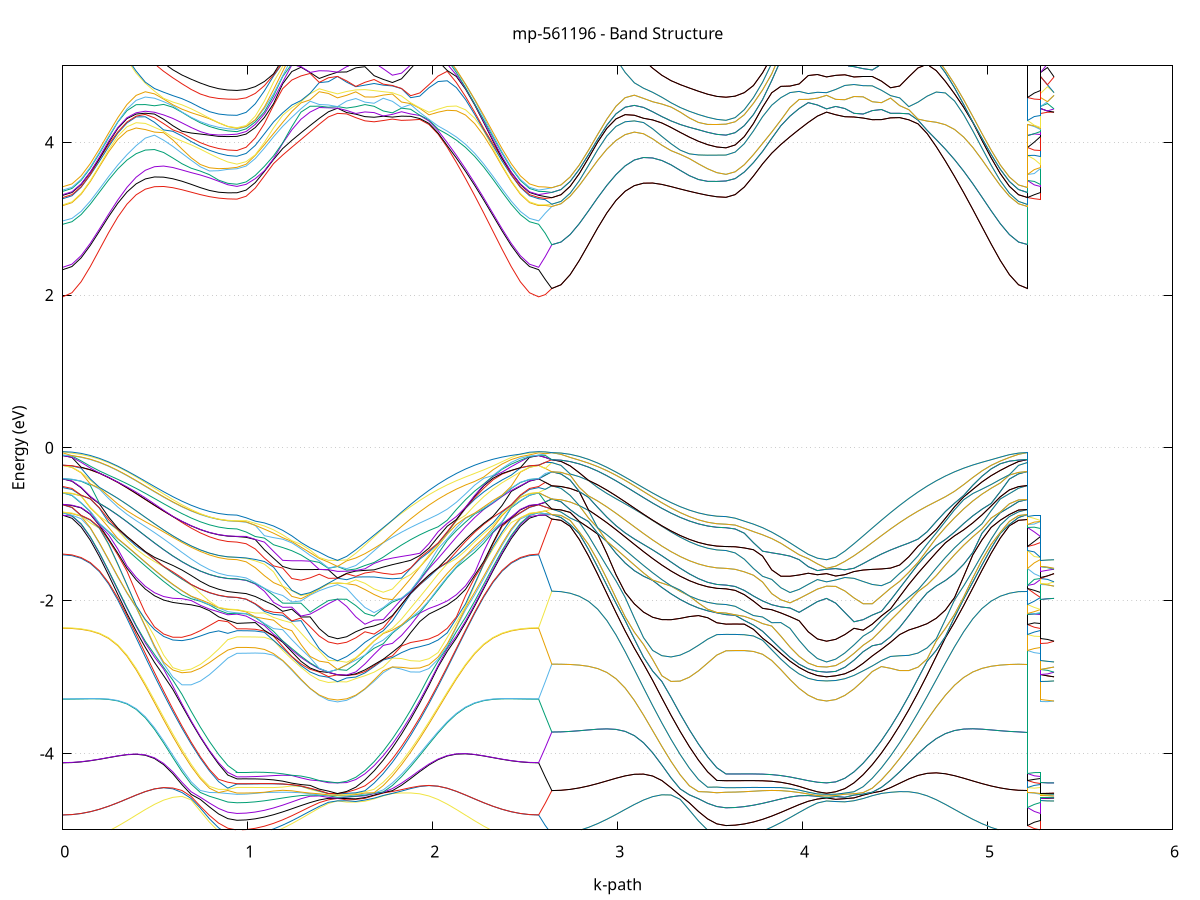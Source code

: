 set title 'mp-561196 - Band Structure'
set xlabel 'k-path'
set ylabel 'Energy (eV)'
set grid y
set yrange [-5:5]
set terminal png size 800,600
set output 'mp-561196_bands_gnuplot.png'
plot '-' using 1:2 with lines notitle, '-' using 1:2 with lines notitle, '-' using 1:2 with lines notitle, '-' using 1:2 with lines notitle, '-' using 1:2 with lines notitle, '-' using 1:2 with lines notitle, '-' using 1:2 with lines notitle, '-' using 1:2 with lines notitle, '-' using 1:2 with lines notitle, '-' using 1:2 with lines notitle, '-' using 1:2 with lines notitle, '-' using 1:2 with lines notitle, '-' using 1:2 with lines notitle, '-' using 1:2 with lines notitle, '-' using 1:2 with lines notitle, '-' using 1:2 with lines notitle, '-' using 1:2 with lines notitle, '-' using 1:2 with lines notitle, '-' using 1:2 with lines notitle, '-' using 1:2 with lines notitle, '-' using 1:2 with lines notitle, '-' using 1:2 with lines notitle, '-' using 1:2 with lines notitle, '-' using 1:2 with lines notitle, '-' using 1:2 with lines notitle, '-' using 1:2 with lines notitle, '-' using 1:2 with lines notitle, '-' using 1:2 with lines notitle, '-' using 1:2 with lines notitle, '-' using 1:2 with lines notitle, '-' using 1:2 with lines notitle, '-' using 1:2 with lines notitle, '-' using 1:2 with lines notitle, '-' using 1:2 with lines notitle, '-' using 1:2 with lines notitle, '-' using 1:2 with lines notitle, '-' using 1:2 with lines notitle, '-' using 1:2 with lines notitle, '-' using 1:2 with lines notitle, '-' using 1:2 with lines notitle, '-' using 1:2 with lines notitle, '-' using 1:2 with lines notitle, '-' using 1:2 with lines notitle, '-' using 1:2 with lines notitle, '-' using 1:2 with lines notitle, '-' using 1:2 with lines notitle, '-' using 1:2 with lines notitle, '-' using 1:2 with lines notitle, '-' using 1:2 with lines notitle, '-' using 1:2 with lines notitle, '-' using 1:2 with lines notitle, '-' using 1:2 with lines notitle, '-' using 1:2 with lines notitle, '-' using 1:2 with lines notitle, '-' using 1:2 with lines notitle, '-' using 1:2 with lines notitle, '-' using 1:2 with lines notitle, '-' using 1:2 with lines notitle, '-' using 1:2 with lines notitle, '-' using 1:2 with lines notitle, '-' using 1:2 with lines notitle, '-' using 1:2 with lines notitle, '-' using 1:2 with lines notitle, '-' using 1:2 with lines notitle, '-' using 1:2 with lines notitle, '-' using 1:2 with lines notitle, '-' using 1:2 with lines notitle, '-' using 1:2 with lines notitle, '-' using 1:2 with lines notitle, '-' using 1:2 with lines notitle, '-' using 1:2 with lines notitle, '-' using 1:2 with lines notitle, '-' using 1:2 with lines notitle, '-' using 1:2 with lines notitle, '-' using 1:2 with lines notitle, '-' using 1:2 with lines notitle, '-' using 1:2 with lines notitle, '-' using 1:2 with lines notitle, '-' using 1:2 with lines notitle, '-' using 1:2 with lines notitle, '-' using 1:2 with lines notitle, '-' using 1:2 with lines notitle, '-' using 1:2 with lines notitle, '-' using 1:2 with lines notitle, '-' using 1:2 with lines notitle, '-' using 1:2 with lines notitle, '-' using 1:2 with lines notitle, '-' using 1:2 with lines notitle, '-' using 1:2 with lines notitle, '-' using 1:2 with lines notitle, '-' using 1:2 with lines notitle, '-' using 1:2 with lines notitle, '-' using 1:2 with lines notitle, '-' using 1:2 with lines notitle, '-' using 1:2 with lines notitle, '-' using 1:2 with lines notitle, '-' using 1:2 with lines notitle, '-' using 1:2 with lines notitle, '-' using 1:2 with lines notitle, '-' using 1:2 with lines notitle, '-' using 1:2 with lines notitle, '-' using 1:2 with lines notitle, '-' using 1:2 with lines notitle, '-' using 1:2 with lines notitle, '-' using 1:2 with lines notitle, '-' using 1:2 with lines notitle, '-' using 1:2 with lines notitle, '-' using 1:2 with lines notitle, '-' using 1:2 with lines notitle, '-' using 1:2 with lines notitle, '-' using 1:2 with lines notitle, '-' using 1:2 with lines notitle, '-' using 1:2 with lines notitle, '-' using 1:2 with lines notitle, '-' using 1:2 with lines notitle, '-' using 1:2 with lines notitle, '-' using 1:2 with lines notitle, '-' using 1:2 with lines notitle, '-' using 1:2 with lines notitle, '-' using 1:2 with lines notitle, '-' using 1:2 with lines notitle, '-' using 1:2 with lines notitle, '-' using 1:2 with lines notitle, '-' using 1:2 with lines notitle, '-' using 1:2 with lines notitle, '-' using 1:2 with lines notitle, '-' using 1:2 with lines notitle, '-' using 1:2 with lines notitle, '-' using 1:2 with lines notitle, '-' using 1:2 with lines notitle, '-' using 1:2 with lines notitle, '-' using 1:2 with lines notitle, '-' using 1:2 with lines notitle, '-' using 1:2 with lines notitle, '-' using 1:2 with lines notitle, '-' using 1:2 with lines notitle, '-' using 1:2 with lines notitle, '-' using 1:2 with lines notitle, '-' using 1:2 with lines notitle, '-' using 1:2 with lines notitle, '-' using 1:2 with lines notitle, '-' using 1:2 with lines notitle, '-' using 1:2 with lines notitle, '-' using 1:2 with lines notitle, '-' using 1:2 with lines notitle, '-' using 1:2 with lines notitle, '-' using 1:2 with lines notitle, '-' using 1:2 with lines notitle, '-' using 1:2 with lines notitle, '-' using 1:2 with lines notitle, '-' using 1:2 with lines notitle, '-' using 1:2 with lines notitle, '-' using 1:2 with lines notitle, '-' using 1:2 with lines notitle, '-' using 1:2 with lines notitle, '-' using 1:2 with lines notitle, '-' using 1:2 with lines notitle, '-' using 1:2 with lines notitle, '-' using 1:2 with lines notitle, '-' using 1:2 with lines notitle, '-' using 1:2 with lines notitle, '-' using 1:2 with lines notitle, '-' using 1:2 with lines notitle, '-' using 1:2 with lines notitle, '-' using 1:2 with lines notitle, '-' using 1:2 with lines notitle, '-' using 1:2 with lines notitle, '-' using 1:2 with lines notitle, '-' using 1:2 with lines notitle, '-' using 1:2 with lines notitle, '-' using 1:2 with lines notitle, '-' using 1:2 with lines notitle, '-' using 1:2 with lines notitle, '-' using 1:2 with lines notitle, '-' using 1:2 with lines notitle, '-' using 1:2 with lines notitle, '-' using 1:2 with lines notitle, '-' using 1:2 with lines notitle, '-' using 1:2 with lines notitle, '-' using 1:2 with lines notitle, '-' using 1:2 with lines notitle, '-' using 1:2 with lines notitle, '-' using 1:2 with lines notitle, '-' using 1:2 with lines notitle, '-' using 1:2 with lines notitle, '-' using 1:2 with lines notitle, '-' using 1:2 with lines notitle, '-' using 1:2 with lines notitle, '-' using 1:2 with lines notitle, '-' using 1:2 with lines notitle, '-' using 1:2 with lines notitle, '-' using 1:2 with lines notitle
0.000000 -13.016807
0.049565 -13.012307
0.099131 -12.998807
0.148696 -12.976507
0.198262 -12.945607
0.247827 -12.906707
0.297393 -12.860307
0.346958 -12.807107
0.396523 -12.748007
0.446089 -12.684007
0.495654 -12.616207
0.545220 -12.546007
0.594785 -12.475007
0.644351 -12.404907
0.693916 -12.337607
0.743481 -12.275407
0.793047 -12.220907
0.842612 -12.177307
0.892178 -12.148507
0.941743 -12.138307
0.941743 -12.138307
0.991172 -12.135707
1.040601 -12.128207
1.090029 -12.115907
1.139458 -12.099207
1.188887 -12.078607
1.238315 -12.054707
1.287744 -12.028407
1.337173 -12.000507
1.386601 -11.972207
1.436030 -11.944807
1.485459 -11.926207
1.485459 -11.926207
1.534888 -11.947407
1.584316 -11.982807
1.633745 -12.025607
1.683174 -12.075207
1.732602 -12.131107
1.782031 -12.192507
1.831460 -12.258607
1.880888 -12.328207
1.930317 -12.400207
1.979746 -12.473207
2.029175 -12.545807
2.078603 -12.616807
2.128032 -12.684907
2.177461 -12.749007
2.226889 -12.808107
2.276318 -12.861107
2.325747 -12.907307
2.375175 -12.946007
2.424604 -12.976707
2.474033 -12.998907
2.523462 -13.012307
2.572890 -13.016807
2.572890 -13.016807
2.608521 -13.014507
2.644153 -13.007607
2.644153 -13.007607
2.693718 -13.003007
2.743284 -12.989607
2.792849 -12.967307
2.842414 -12.936607
2.891980 -12.897907
2.941545 -12.851607
2.991111 -12.798707
3.040676 -12.739807
3.090242 -12.676107
3.139807 -12.608707
3.189372 -12.539007
3.238938 -12.468507
3.288503 -12.398907
3.338069 -12.332107
3.387634 -12.270507
3.437200 -12.216607
3.486765 -12.173607
3.536330 -12.145207
3.585896 -12.135107
3.585896 -12.135107
3.635325 -12.132607
3.684753 -12.125207
3.734182 -12.113007
3.783611 -12.096507
3.833039 -12.076107
3.882468 -12.052607
3.931897 -12.026607
3.981325 -11.999107
4.030754 -11.971307
4.080183 -11.944507
4.129612 -11.926207
4.129612 -11.926207
4.179040 -11.947007
4.228469 -11.981607
4.277898 -12.023607
4.327326 -12.072407
4.376755 -12.127507
4.426184 -12.188307
4.475612 -12.253707
4.525041 -12.322707
4.574470 -12.394107
4.623899 -12.466607
4.673327 -12.538707
4.722756 -12.609307
4.772185 -12.677107
4.821613 -12.740907
4.871042 -12.799607
4.920471 -12.852407
4.969899 -12.898407
5.019328 -12.937007
5.068757 -12.967507
5.118186 -12.989707
5.167614 -13.003107
5.217043 -13.007607
5.217043 -12.135107
5.252674 -12.137507
5.288305 -12.138307
5.288305 -11.926207
5.323937 -11.926207
5.359568 -11.926207
e
0.000000 -12.982407
0.049565 -12.978007
0.099131 -12.964707
0.148696 -12.942707
0.198262 -12.912307
0.247827 -12.874007
0.297393 -12.828407
0.346958 -12.776107
0.396523 -12.718107
0.446089 -12.655407
0.495654 -12.589107
0.545220 -12.520607
0.594785 -12.451407
0.644351 -12.383307
0.693916 -12.318307
0.743481 -12.258407
0.793047 -12.206207
0.842612 -12.164807
0.892178 -12.137707
0.941743 -12.128207
0.941743 -12.128207
0.991172 -12.125707
1.040601 -12.118507
1.090029 -12.106607
1.139458 -12.090607
1.188887 -12.070807
1.238315 -12.048007
1.287744 -12.023007
1.337173 -11.996507
1.386601 -11.969807
1.436030 -11.944107
1.485459 -11.926207
1.485459 -11.926207
1.534888 -11.946407
1.584316 -11.979307
1.633745 -12.019307
1.683174 -12.066107
1.732602 -12.119207
1.782031 -12.178007
1.831460 -12.241507
1.880888 -12.308807
1.930317 -12.378507
1.979746 -12.449507
2.029175 -12.520307
2.078603 -12.589607
2.128032 -12.656307
2.177461 -12.719107
2.226889 -12.777107
2.276318 -12.829207
2.325747 -12.874607
2.375175 -12.912707
2.424604 -12.942907
2.474033 -12.964807
2.523462 -12.978007
2.572890 -12.982407
2.572890 -12.982407
2.608521 -12.996007
2.644153 -13.007407
2.644153 -13.007407
2.693718 -13.002907
2.743284 -12.989507
2.792849 -12.967207
2.842414 -12.936507
2.891980 -12.897707
2.941545 -12.851507
2.991111 -12.798607
3.040676 -12.739707
3.090242 -12.676007
3.139807 -12.608607
3.189372 -12.538907
3.238938 -12.468307
3.288503 -12.398707
3.338069 -12.332007
3.387634 -12.270407
3.437200 -12.216507
3.486765 -12.173507
3.536330 -12.145107
3.585896 -12.135007
3.585896 -12.135007
3.635325 -12.132507
3.684753 -12.125107
3.734182 -12.112907
3.783611 -12.096407
3.833039 -12.076007
3.882468 -12.052507
3.931897 -12.026507
3.981325 -11.999107
4.030754 -11.971207
4.080183 -11.944507
4.129612 -11.926207
4.129612 -11.926207
4.179040 -11.947007
4.228469 -11.981507
4.277898 -12.023507
4.327326 -12.072307
4.376755 -12.127407
4.426184 -12.188207
4.475612 -12.253607
4.525041 -12.322607
4.574470 -12.394007
4.623899 -12.466507
4.673327 -12.538607
4.722756 -12.609207
4.772185 -12.677007
4.821613 -12.740807
4.871042 -12.799507
4.920471 -12.852307
4.969899 -12.898307
5.019328 -12.936907
5.068757 -12.967407
5.118186 -12.989607
5.167614 -13.003007
5.217043 -13.007407
5.217043 -12.135007
5.252674 -12.131307
5.288305 -12.128207
5.288305 -11.926207
5.323937 -11.926207
5.359568 -11.926207
e
0.000000 -12.976707
0.049565 -12.972207
0.099131 -12.958907
0.148696 -12.936907
0.198262 -12.906507
0.247827 -12.868207
0.297393 -12.822507
0.346958 -12.770307
0.396523 -12.712207
0.446089 -12.649407
0.495654 -12.583107
0.545220 -12.514607
0.594785 -12.445407
0.644351 -12.377207
0.693916 -12.312107
0.743481 -12.252107
0.793047 -12.199807
0.842612 -12.158307
0.892178 -12.130907
0.941743 -12.121307
0.941743 -12.121307
0.991172 -12.118807
1.040601 -12.111607
1.090029 -12.099907
1.139458 -12.083907
1.188887 -12.064207
1.238315 -12.041507
1.287744 -12.016607
1.337173 -11.990307
1.386601 -11.963607
1.436030 -11.937807
1.485459 -11.918607
1.485459 -11.918607
1.534888 -11.940207
1.584316 -11.973307
1.633745 -12.013307
1.683174 -12.060107
1.732602 -12.113207
1.782031 -12.171907
1.831460 -12.235507
1.880888 -12.302707
1.930317 -12.372507
1.979746 -12.443407
2.029175 -12.514307
2.078603 -12.583707
2.128032 -12.650407
2.177461 -12.713207
2.226889 -12.771207
2.276318 -12.823307
2.325747 -12.868707
2.375175 -12.906907
2.424604 -12.937107
2.474033 -12.959007
2.523462 -12.972207
2.572890 -12.976707
2.572890 -12.976707
2.608521 -12.958707
2.644153 -12.934107
2.644153 -12.934107
2.693718 -12.929707
2.743284 -12.916607
2.792849 -12.895007
2.842414 -12.865207
2.891980 -12.827707
2.941545 -12.783007
2.991111 -12.731907
3.040676 -12.675207
3.090242 -12.614007
3.139807 -12.549507
3.189372 -12.483007
3.238938 -12.416107
3.288503 -12.350507
3.338069 -12.288007
3.387634 -12.230907
3.437200 -12.181407
3.486765 -12.142507
3.536330 -12.117107
3.585896 -12.108307
3.585896 -12.108307
3.635325 -12.106007
3.684753 -12.099107
3.734182 -12.087907
3.783611 -12.072707
3.833039 -12.054107
3.882468 -12.032707
3.931897 -12.009307
3.981325 -11.984807
4.030754 -11.960207
4.080183 -11.936407
4.129612 -11.918607
4.129612 -11.918607
4.179040 -11.938407
4.228469 -11.968407
4.277898 -12.005207
4.327326 -12.048607
4.376755 -12.098407
4.426184 -12.153907
4.475612 -12.214307
4.525041 -12.278607
4.574470 -12.345607
4.623899 -12.414107
4.673327 -12.482607
4.722756 -12.550007
4.772185 -12.614907
4.821613 -12.676207
4.871042 -12.732807
4.920471 -12.783807
4.969899 -12.828307
5.019328 -12.865607
5.068757 -12.895207
5.118186 -12.916707
5.167614 -12.929707
5.217043 -12.934107
5.217043 -12.108307
5.252674 -12.116607
5.288305 -12.121307
5.288305 -11.918607
5.323937 -11.918607
5.359568 -11.918607
e
0.000000 -12.874307
0.049565 -12.870007
0.099131 -12.857307
0.148696 -12.836307
0.198262 -12.807307
0.247827 -12.770907
0.297393 -12.727507
0.346958 -12.678007
0.396523 -12.623207
0.446089 -12.564207
0.495654 -12.502207
0.545220 -12.438507
0.594785 -12.374807
0.644351 -12.312507
0.693916 -12.253807
0.743481 -12.200407
0.793047 -12.154807
0.842612 -12.119307
0.892178 -12.096607
0.941743 -12.088807
0.941743 -12.088807
0.991172 -12.086607
1.040601 -12.080207
1.090029 -12.069807
1.139458 -12.055807
1.188887 -12.038707
1.238315 -12.019107
1.287744 -11.997907
1.337173 -11.976007
1.386601 -11.954407
1.436030 -11.934107
1.485459 -11.918607
1.485459 -11.918607
1.534888 -11.935407
1.584316 -11.960807
1.633745 -11.992907
1.683174 -12.031707
1.732602 -12.076907
1.782031 -12.127907
1.831460 -12.184107
1.880888 -12.244407
1.930317 -12.307707
1.979746 -12.372707
2.029175 -12.438107
2.078603 -12.502607
2.128032 -12.565107
2.177461 -12.624207
2.226889 -12.678907
2.276318 -12.728207
2.325747 -12.771407
2.375175 -12.807707
2.424604 -12.836507
2.474033 -12.857407
2.523462 -12.870007
2.572890 -12.874307
2.572890 -12.874307
2.608521 -12.905207
2.644153 -12.933907
2.644153 -12.933907
2.693718 -12.929607
2.743284 -12.916507
2.792849 -12.894907
2.842414 -12.865107
2.891980 -12.827607
2.941545 -12.782907
2.991111 -12.731807
3.040676 -12.675107
3.090242 -12.613907
3.139807 -12.549407
3.189372 -12.482907
3.238938 -12.416007
3.288503 -12.350307
3.338069 -12.287907
3.387634 -12.230707
3.437200 -12.181307
3.486765 -12.142307
3.536330 -12.117007
3.585896 -12.108107
3.585896 -12.108107
3.635325 -12.105807
3.684753 -12.099007
3.734182 -12.087807
3.783611 -12.072607
3.833039 -12.054007
3.882468 -12.032607
3.931897 -12.009207
3.981325 -11.984707
4.030754 -11.960007
4.080183 -11.936307
4.129612 -11.918607
4.129612 -11.918607
4.179040 -11.938207
4.228469 -11.968307
4.277898 -12.005107
4.327326 -12.048507
4.376755 -12.098207
4.426184 -12.153707
4.475612 -12.214207
4.525041 -12.278507
4.574470 -12.345507
4.623899 -12.414007
4.673327 -12.482507
4.722756 -12.549907
4.772185 -12.614807
4.821613 -12.676107
4.871042 -12.732707
4.920471 -12.783607
4.969899 -12.828107
5.019328 -12.865507
5.068757 -12.895107
5.118186 -12.916607
5.167614 -12.929607
5.217043 -12.933907
5.217043 -12.108107
5.252674 -12.098207
5.288305 -12.088807
5.288305 -11.918607
5.323937 -11.918607
5.359568 -11.918607
e
0.000000 -12.870607
0.049565 -12.866307
0.099131 -12.853607
0.148696 -12.832507
0.198262 -12.803607
0.247827 -12.767107
0.297393 -12.723707
0.346958 -12.674207
0.396523 -12.619407
0.446089 -12.560407
0.495654 -12.498307
0.545220 -12.434607
0.594785 -12.370807
0.644351 -12.308607
0.693916 -12.249807
0.743481 -12.196507
0.793047 -12.150807
0.842612 -12.115207
0.892178 -12.092407
0.941743 -12.084507
0.941743 -12.084507
0.991172 -12.082307
1.040601 -12.076007
1.090029 -12.065707
1.139458 -12.051707
1.188887 -12.034707
1.238315 -12.015307
1.287744 -11.994207
1.337173 -11.972507
1.386601 -11.950907
1.436030 -11.930707
1.485459 -11.916107
1.485459 -11.916107
1.534888 -11.931907
1.584316 -11.957307
1.633745 -11.989307
1.683174 -12.028007
1.732602 -12.073107
1.782031 -12.124107
1.831460 -12.180207
1.880888 -12.240507
1.930317 -12.303807
1.979746 -12.368807
2.029175 -12.434207
2.078603 -12.498807
2.128032 -12.561207
2.177461 -12.620307
2.226889 -12.675107
2.276318 -12.724507
2.325747 -12.767607
2.375175 -12.803907
2.424604 -12.832707
2.474033 -12.853707
2.523462 -12.866307
2.572890 -12.870607
2.572890 -12.870607
2.608521 -12.836107
2.644153 -12.796707
2.644153 -12.796707
2.693718 -12.792607
2.743284 -12.780307
2.792849 -12.760007
2.842414 -12.732107
2.891980 -12.697007
2.941545 -12.655307
2.991111 -12.607807
3.040676 -12.555407
3.090242 -12.499207
3.139807 -12.440307
3.189372 -12.380107
3.238938 -12.320207
3.288503 -12.262307
3.338069 -12.208007
3.387634 -12.159307
3.437200 -12.118107
3.486765 -12.086707
3.536330 -12.066907
3.585896 -12.060207
3.585896 -12.060207
3.635325 -12.058207
3.684753 -12.052507
3.734182 -12.043107
3.783611 -12.030607
3.833039 -12.015407
3.882468 -11.998307
3.931897 -11.980007
3.981325 -11.961307
4.030754 -11.943507
4.080183 -11.927307
4.129612 -11.916107
4.129612 -11.916107
4.179040 -11.928007
4.228469 -11.947907
4.277898 -11.974407
4.327326 -12.007407
4.376755 -12.047007
4.426184 -12.092507
4.475612 -12.143407
4.525041 -12.198707
4.574470 -12.257307
4.623899 -12.318107
4.673327 -12.379607
4.722756 -12.440607
4.772185 -12.499907
4.821613 -12.556307
4.871042 -12.608707
4.920471 -12.656007
4.969899 -12.697507
5.019328 -12.732507
5.068757 -12.760207
5.118186 -12.780407
5.167614 -12.792607
5.217043 -12.796707
5.217043 -12.060207
5.252674 -12.073807
5.288305 -12.084507
5.288305 -11.916107
5.323937 -11.916107
5.359568 -11.916107
e
0.000000 -12.711207
0.049565 -12.707207
0.099131 -12.695507
0.148696 -12.676107
0.198262 -12.649407
0.247827 -12.615907
0.297393 -12.576307
0.346958 -12.531207
0.396523 -12.481707
0.446089 -12.428707
0.495654 -12.373507
0.545220 -12.317507
0.594785 -12.262207
0.644351 -12.209107
0.693916 -12.159907
0.743481 -12.116507
0.793047 -12.080507
0.842612 -12.053507
0.892178 -12.036907
0.941743 -12.031407
0.941743 -12.031407
0.991172 -12.029607
1.040601 -12.024607
1.090029 -12.016407
1.139458 -12.005607
1.188887 -11.992607
1.238315 -11.978107
1.287744 -11.962907
1.337173 -11.948007
1.386601 -11.934307
1.436030 -11.923007
1.485459 -11.915907
1.485459 -11.915907
1.534888 -11.923107
1.584316 -11.937007
1.633745 -11.957207
1.683174 -11.983907
1.732602 -12.017207
1.782031 -12.056507
1.831460 -12.101407
1.880888 -12.151007
1.930317 -12.204207
1.979746 -12.259907
2.029175 -12.316907
2.078603 -12.373807
2.128032 -12.429407
2.177461 -12.482507
2.226889 -12.532007
2.276318 -12.576907
2.325747 -12.616407
2.375175 -12.649707
2.424604 -12.676307
2.474033 -12.695507
2.523462 -12.707207
2.572890 -12.711207
2.572890 -12.711207
2.608521 -12.754407
2.644153 -12.796707
2.644153 -12.796707
2.693718 -12.792507
2.743284 -12.780307
2.792849 -12.760007
2.842414 -12.732107
2.891980 -12.697007
2.941545 -12.655307
2.991111 -12.607807
3.040676 -12.555407
3.090242 -12.499107
3.139807 -12.440207
3.189372 -12.380107
3.238938 -12.320207
3.288503 -12.262207
3.338069 -12.207907
3.387634 -12.159207
3.437200 -12.118107
3.486765 -12.086707
3.536330 -12.066907
3.585896 -12.060107
3.585896 -12.060107
3.635325 -12.058207
3.684753 -12.052407
3.734182 -12.043107
3.783611 -12.030607
3.833039 -12.015407
3.882468 -11.998207
3.931897 -11.979907
3.981325 -11.961307
4.030754 -11.943407
4.080183 -11.927307
4.129612 -11.915907
4.129612 -11.915907
4.179040 -11.927907
4.228469 -11.947907
4.277898 -11.974307
4.327326 -12.007407
4.376755 -12.046907
4.426184 -12.092507
4.475612 -12.143407
4.525041 -12.198707
4.574470 -12.257307
4.623899 -12.318007
4.673327 -12.379507
4.722756 -12.440607
4.772185 -12.499907
4.821613 -12.556307
4.871042 -12.608607
4.920471 -12.656007
4.969899 -12.697507
5.019328 -12.732407
5.068757 -12.760207
5.118186 -12.780307
5.167614 -12.792607
5.217043 -12.796707
5.217043 -12.060107
5.252674 -12.045507
5.288305 -12.031407
5.288305 -11.915907
5.323937 -11.915907
5.359568 -11.915907
e
0.000000 -12.708107
0.049565 -12.704207
0.099131 -12.692407
0.148696 -12.673007
0.198262 -12.646307
0.247827 -12.612807
0.297393 -12.573207
0.346958 -12.528107
0.396523 -12.478507
0.446089 -12.425507
0.495654 -12.370407
0.545220 -12.314407
0.594785 -12.259007
0.644351 -12.206007
0.693916 -12.156907
0.743481 -12.113607
0.793047 -12.077707
0.842612 -12.050807
0.892178 -12.034307
0.941743 -12.028707
0.941743 -12.028707
0.991172 -12.027007
1.040601 -12.022007
1.090029 -12.013907
1.139458 -12.003107
1.188887 -11.990207
1.238315 -11.975707
1.287744 -11.960707
1.337173 -11.945807
1.386601 -11.932107
1.436030 -11.920707
1.485459 -11.914207
1.485459 -11.914207
1.534888 -11.920707
1.584316 -11.934507
1.633745 -11.954607
1.683174 -11.981207
1.732602 -12.014307
1.782031 -12.053507
1.831460 -12.098407
1.880888 -12.147907
1.930317 -12.201107
1.979746 -12.256807
2.029175 -12.313707
2.078603 -12.370607
2.128032 -12.426207
2.177461 -12.479307
2.226889 -12.528907
2.276318 -12.573807
2.325747 -12.613307
2.375175 -12.646707
2.424604 -12.673207
2.474033 -12.692507
2.523462 -12.704207
2.572890 -12.708107
2.572890 -12.708107
2.608521 -12.662907
2.644153 -12.614707
2.644153 -12.614707
2.693718 -12.611007
2.743284 -12.599807
2.792849 -12.581407
2.842414 -12.556207
2.891980 -12.524607
2.941545 -12.487207
2.991111 -12.444907
3.040676 -12.398607
3.090242 -12.349307
3.139807 -12.298307
3.189372 -12.246907
3.238938 -12.196707
3.288503 -12.149007
3.338069 -12.105607
3.387634 -12.067907
3.437200 -12.037407
3.486765 -12.015207
3.536330 -12.002007
3.585896 -11.997607
3.585896 -11.997607
3.635325 -11.996107
3.684753 -11.991907
3.734182 -11.985107
3.783611 -11.976107
3.833039 -11.965507
3.882468 -11.954007
3.931897 -11.942407
3.981325 -11.931507
4.030754 -11.922407
4.080183 -11.916107
4.129612 -11.914207
4.129612 -11.914207
4.179040 -11.915707
4.228469 -11.923107
4.277898 -11.936707
4.327326 -11.956607
4.376755 -11.982907
4.426184 -12.015407
4.475612 -12.053707
4.525041 -12.097007
4.574470 -12.144207
4.623899 -12.194407
4.673327 -12.246207
4.722756 -12.298407
4.772185 -12.349907
4.821613 -12.399307
4.871042 -12.445607
4.920471 -12.487807
4.969899 -12.525007
5.019328 -12.556507
5.068757 -12.581607
5.118186 -12.599907
5.167614 -12.611007
5.217043 -12.614707
5.217043 -11.997607
5.252674 -12.014007
5.288305 -12.028707
5.288305 -11.914207
5.323937 -11.914207
5.359568 -11.914207
e
0.000000 -12.517707
0.049565 -12.514207
0.099131 -12.503707
0.148696 -12.486407
0.198262 -12.462707
0.247827 -12.433207
0.297393 -12.398307
0.346958 -12.359007
0.396523 -12.316107
0.446089 -12.270807
0.495654 -12.224307
0.545220 -12.177907
0.594785 -12.133007
0.644351 -12.091007
0.693916 -12.053407
0.743481 -12.021607
0.793047 -11.996407
0.842612 -11.978707
0.892178 -11.968507
0.941743 -11.965207
0.941743 -11.965207
0.991172 -11.964007
1.040601 -11.960607
1.090029 -11.955207
1.139458 -11.948107
1.188887 -11.940007
1.238315 -11.931607
1.287744 -11.923507
1.337173 -11.916907
1.386601 -11.912507
1.436030 -11.911507
1.485459 -11.914007
1.485459 -11.914007
1.534888 -11.910907
1.584316 -11.912007
1.633745 -11.918907
1.683174 -11.932007
1.732602 -11.951507
1.782031 -11.977207
1.831460 -12.008707
1.880888 -12.045407
1.930317 -12.086407
1.979746 -12.130707
2.029175 -12.177107
2.078603 -12.224407
2.128032 -12.271307
2.177461 -12.316807
2.226889 -12.359607
2.276318 -12.398907
2.325747 -12.433607
2.375175 -12.463007
2.424604 -12.486607
2.474033 -12.503807
2.523462 -12.514207
2.572890 -12.517707
2.572890 -12.517707
2.608521 -12.565607
2.644153 -12.614707
2.644153 -12.614707
2.693718 -12.611007
2.743284 -12.599807
2.792849 -12.581407
2.842414 -12.556207
2.891980 -12.524607
2.941545 -12.487207
2.991111 -12.444907
3.040676 -12.398507
3.090242 -12.349307
3.139807 -12.298307
3.189372 -12.246907
3.238938 -12.196607
3.288503 -12.149007
3.338069 -12.105607
3.387634 -12.067907
3.437200 -12.037407
3.486765 -12.015207
3.536330 -12.001907
3.585896 -11.997607
3.585896 -11.997607
3.635325 -11.996107
3.684753 -11.991907
3.734182 -11.985107
3.783611 -11.976107
3.833039 -11.965507
3.882468 -11.954007
3.931897 -11.942307
3.981325 -11.931507
4.030754 -11.922407
4.080183 -11.916107
4.129612 -11.914007
4.129612 -11.914007
4.179040 -11.915707
4.228469 -11.923107
4.277898 -11.936607
4.327326 -11.956507
4.376755 -11.982907
4.426184 -12.015407
4.475612 -12.053707
4.525041 -12.096907
4.574470 -12.144207
4.623899 -12.194307
4.673327 -12.246207
4.722756 -12.298407
4.772185 -12.349907
4.821613 -12.399307
4.871042 -12.445607
4.920471 -12.487807
4.969899 -12.525007
5.019328 -12.556507
5.068757 -12.581607
5.118186 -12.599907
5.167614 -12.611007
5.217043 -12.614707
5.217043 -11.997607
5.252674 -11.981007
5.288305 -11.965207
5.288305 -11.914007
5.323937 -11.914007
5.359568 -11.914007
e
0.000000 -12.514507
0.049565 -12.511007
0.099131 -12.500507
0.148696 -12.483207
0.198262 -12.459607
0.247827 -12.430007
0.297393 -12.395107
0.346958 -12.355807
0.396523 -12.312907
0.446089 -12.267607
0.495654 -12.221107
0.545220 -12.174707
0.594785 -12.129907
0.644351 -12.088007
0.693916 -12.050607
0.743481 -12.018907
0.793047 -11.994007
0.842612 -11.976607
0.892178 -11.966607
0.941743 -11.963407
0.941743 -11.963407
0.991172 -11.962307
1.040601 -11.958907
1.090029 -11.953407
1.139458 -11.946407
1.188887 -11.938307
1.238315 -11.929807
1.287744 -11.921807
1.337173 -11.915007
1.386601 -11.910607
1.436030 -11.909407
1.485459 -11.912107
1.485459 -11.912107
1.534888 -11.908507
1.584316 -11.909607
1.633745 -11.916407
1.683174 -11.929407
1.732602 -11.948707
1.782031 -11.974307
1.831460 -12.005707
1.880888 -12.042307
1.930317 -12.083307
1.979746 -12.127507
2.029175 -12.173907
2.078603 -12.221207
2.128032 -12.268107
2.177461 -12.313607
2.226889 -12.356407
2.276318 -12.395707
2.325747 -12.430407
2.375175 -12.459807
2.424604 -12.483407
2.474033 -12.500607
2.523462 -12.511007
2.572890 -12.514507
2.572890 -12.514507
2.608521 -12.466907
2.644153 -12.418807
2.644153 -12.418807
2.693718 -12.415507
2.743284 -12.405707
2.792849 -12.389607
2.842414 -12.367507
2.891980 -12.340007
2.941545 -12.307807
2.991111 -12.271607
3.040676 -12.232307
3.090242 -12.191107
3.139807 -12.149207
3.189372 -12.107807
3.238938 -12.068307
3.288503 -12.032107
3.338069 -12.000407
3.387634 -11.974307
3.437200 -11.954607
3.486765 -11.941407
3.536330 -11.934207
3.585896 -11.932007
3.585896 -11.932007
3.635325 -11.931107
3.684753 -11.928507
3.734182 -11.924407
3.783611 -11.919307
3.833039 -11.913707
3.882468 -11.908207
3.931897 -11.903807
3.981325 -11.901207
4.030754 -11.901307
4.080183 -11.905207
4.129612 -11.912107
4.129612 -11.912107
4.179040 -11.904307
4.228469 -11.899407
4.277898 -11.900007
4.327326 -11.906407
4.376755 -11.919107
4.426184 -11.937907
4.475612 -11.962707
4.525041 -11.992907
4.574470 -12.027607
4.623899 -12.066007
4.673327 -12.106907
4.722756 -12.149107
4.772185 -12.191507
4.821613 -12.232907
4.871042 -12.272207
4.920471 -12.308307
4.969899 -12.340407
5.019328 -12.367807
5.068757 -12.389707
5.118186 -12.405807
5.167614 -12.415507
5.217043 -12.418807
5.217043 -11.932007
5.252674 -11.947907
5.288305 -11.963407
5.288305 -11.912107
5.323937 -11.912107
5.359568 -11.912107
e
0.000000 -12.329807
0.049565 -12.326807
0.099131 -12.317707
0.148696 -12.302707
0.198262 -12.282207
0.247827 -12.256807
0.297393 -12.227107
0.346958 -12.193907
0.396523 -12.158107
0.446089 -12.120907
0.495654 -12.083307
0.545220 -12.046707
0.594785 -12.012207
0.644351 -11.981307
0.693916 -11.955007
0.743481 -11.934007
0.793047 -11.918907
0.842612 -11.909507
0.892178 -11.904607
0.941743 -11.903207
0.941743 -11.903207
0.991172 -11.902607
1.040601 -11.900807
1.090029 -11.898007
1.139458 -11.894707
1.188887 -11.891507
1.238315 -11.888907
1.287744 -11.887707
1.337173 -11.889007
1.386601 -11.893407
1.436030 -11.901907
1.485459 -11.911607
1.485459 -11.911607
1.534888 -11.901007
1.584316 -11.890807
1.633745 -11.885707
1.683174 -11.886207
1.732602 -11.892807
1.782031 -11.905507
1.831460 -11.924207
1.880888 -11.948307
1.930317 -11.977207
1.979746 -12.010107
2.029175 -12.045807
2.078603 -12.083207
2.128032 -12.121207
2.177461 -12.158607
2.226889 -12.194407
2.276318 -12.227607
2.325747 -12.257207
2.375175 -12.282507
2.424604 -12.302807
2.474033 -12.317707
2.523462 -12.326807
2.572890 -12.329807
2.572890 -12.329807
2.608521 -12.372207
2.644153 -12.418707
2.644153 -12.418707
2.693718 -12.415407
2.743284 -12.405607
2.792849 -12.389507
2.842414 -12.367507
2.891980 -12.340007
2.941545 -12.307707
2.991111 -12.271507
3.040676 -12.232207
3.090242 -12.191007
3.139807 -12.149107
3.189372 -12.107707
3.238938 -12.068207
3.288503 -12.032007
3.338069 -12.000307
3.387634 -11.974307
3.437200 -11.954507
3.486765 -11.941307
3.536330 -11.934107
3.585896 -11.931907
3.585896 -11.931907
3.635325 -11.931007
3.684753 -11.928407
3.734182 -11.924407
3.783611 -11.919207
3.833039 -11.913607
3.882468 -11.908207
3.931897 -11.903707
3.981325 -11.901107
4.030754 -11.901307
4.080183 -11.905107
4.129612 -11.911607
4.129612 -11.911607
4.179040 -11.904307
4.228469 -11.899407
4.277898 -11.899907
4.327326 -11.906307
4.376755 -11.919007
4.426184 -11.937907
4.475612 -11.962707
4.525041 -11.992807
4.574470 -12.027607
4.623899 -12.065907
4.673327 -12.106807
4.722756 -12.149107
4.772185 -12.191507
4.821613 -12.232807
4.871042 -12.272107
4.920471 -12.308207
4.969899 -12.340407
5.019328 -12.367707
5.068757 -12.389707
5.118186 -12.405707
5.167614 -12.415507
5.217043 -12.418707
5.217043 -11.931907
5.252674 -11.916707
5.288305 -11.903207
5.288305 -11.911607
5.323937 -11.911607
5.359568 -11.911607
e
0.000000 -12.326207
0.049565 -12.323207
0.099131 -12.314007
0.148696 -12.299107
0.198262 -12.278607
0.247827 -12.253207
0.297393 -12.223507
0.346958 -12.190307
0.396523 -12.154507
0.446089 -12.117307
0.495654 -12.079707
0.545220 -12.043207
0.594785 -12.008807
0.644351 -11.978007
0.693916 -11.951807
0.743481 -11.931107
0.793047 -11.916307
0.842612 -11.907107
0.892178 -11.902607
0.941743 -11.901307
0.941743 -11.901307
0.991172 -11.900607
1.040601 -11.898807
1.090029 -11.896007
1.139458 -11.892707
1.188887 -11.889307
1.238315 -11.886607
1.287744 -11.885307
1.337173 -11.886407
1.386601 -11.890707
1.436030 -11.899107
1.485459 -11.909507
1.485459 -11.909507
1.534888 -11.898107
1.584316 -11.887807
1.633745 -11.882607
1.683174 -11.883107
1.732602 -11.889607
1.782031 -11.902307
1.831460 -11.920907
1.880888 -11.944907
1.930317 -11.973807
1.979746 -12.006607
2.029175 -12.042207
2.078603 -12.079607
2.128032 -12.117607
2.177461 -12.155007
2.226889 -12.190807
2.276318 -12.224007
2.325747 -12.253607
2.375175 -12.278907
2.424604 -12.299207
2.474033 -12.314107
2.523462 -12.323207
2.572890 -12.326207
2.572890 -12.326207
2.608521 -12.286907
2.644153 -12.249707
2.644153 -12.249707
2.693718 -12.246807
2.743284 -12.238307
2.792849 -12.224407
2.842414 -12.205407
2.891980 -12.181807
2.941545 -12.154407
2.991111 -12.123907
3.040676 -12.091307
3.090242 -12.057507
3.139807 -12.023907
3.189372 -11.991507
3.238938 -11.961607
3.288503 -11.935407
3.338069 -11.913807
3.387634 -11.897407
3.437200 -11.886507
3.486765 -11.880307
3.536330 -11.877707
3.585896 -11.877007
3.585896 -11.877007
3.635325 -11.876607
3.684753 -11.875507
3.734182 -11.873807
3.783611 -11.872107
3.833039 -11.870707
3.882468 -11.870507
3.931897 -11.872207
3.981325 -11.876607
4.030754 -11.884507
4.080183 -11.896907
4.129612 -11.909507
4.129612 -11.909507
4.179040 -11.895907
4.228469 -11.881307
4.277898 -11.871307
4.327326 -11.866807
4.376755 -11.868107
4.426184 -11.875507
4.475612 -11.888907
4.525041 -11.907707
4.574470 -11.931607
4.623899 -11.959507
4.673327 -11.990607
4.722756 -12.023707
4.772185 -12.057807
4.821613 -12.091707
4.871042 -12.124407
4.920471 -12.154807
4.969899 -12.182207
5.019328 -12.205607
5.068757 -12.224507
5.118186 -12.238407
5.167614 -12.246807
5.217043 -12.249707
5.217043 -11.877007
5.252674 -11.888907
5.288305 -11.901307
5.288305 -11.909507
5.323937 -11.909507
5.359568 -11.909507
e
0.000000 -12.191507
0.049565 -12.188807
0.099131 -12.180807
0.148696 -12.167707
0.198262 -12.149907
0.247827 -12.127807
0.297393 -12.102307
0.346958 -12.073907
0.396523 -12.043807
0.446089 -12.012807
0.495654 -11.982207
0.545220 -11.953107
0.594785 -11.926707
0.644351 -11.904107
0.693916 -11.886007
0.743481 -11.873007
0.793047 -11.864907
0.842612 -11.861107
0.892178 -11.859907
0.941743 -11.859807
0.941743 -11.859807
0.991172 -11.859507
1.040601 -11.858907
1.090029 -11.858107
1.139458 -11.857607
1.188887 -11.857807
1.238315 -11.859407
1.287744 -11.863307
1.337173 -11.870107
1.386601 -11.880607
1.436030 -11.895407
1.485459 -11.909307
1.485459 -11.909307
1.534888 -11.894607
1.584316 -11.877107
1.633745 -11.863807
1.683174 -11.855607
1.732602 -11.853007
1.782031 -11.856407
1.831460 -11.865807
1.880888 -11.880607
1.930317 -11.900607
1.979746 -11.924707
2.029175 -11.952207
2.078603 -11.982007
2.128032 -12.013007
2.177461 -12.044207
2.226889 -12.074407
2.276318 -12.102707
2.325747 -12.128107
2.375175 -12.150107
2.424604 -12.167807
2.474033 -12.180907
2.523462 -12.188807
2.572890 -12.191507
2.572890 -12.191507
2.608521 -12.216807
2.644153 -12.249607
2.644153 -12.249607
2.693718 -12.246707
2.743284 -12.238207
2.792849 -12.224307
2.842414 -12.205307
2.891980 -12.181707
2.941545 -12.154307
2.991111 -12.123807
3.040676 -12.091207
3.090242 -12.057507
3.139807 -12.023807
3.189372 -11.991407
3.238938 -11.961507
3.288503 -11.935307
3.338069 -11.913707
3.387634 -11.897307
3.437200 -11.886407
3.486765 -11.880207
3.536330 -11.877607
3.585896 -11.877007
3.585896 -11.877007
3.635325 -11.876607
3.684753 -11.875407
3.734182 -11.873707
3.783611 -11.872007
3.833039 -11.870707
3.882468 -11.870407
3.931897 -11.872107
3.981325 -11.876507
4.030754 -11.884507
4.080183 -11.896807
4.129612 -11.909307
4.129612 -11.909307
4.179040 -11.895907
4.228469 -11.881307
4.277898 -11.871307
4.327326 -11.866707
4.376755 -11.868107
4.426184 -11.875507
4.475612 -11.888807
4.525041 -11.907707
4.574470 -11.931507
4.623899 -11.959407
4.673327 -11.990507
4.722756 -12.023607
4.772185 -12.057707
4.821613 -12.091607
4.871042 -12.124307
4.920471 -12.154807
4.969899 -12.182107
5.019328 -12.205507
5.068757 -12.224407
5.118186 -12.238307
5.167614 -12.246707
5.217043 -12.249607
5.217043 -11.877007
5.252674 -11.866707
5.288305 -11.859807
5.288305 -11.909307
5.323937 -11.909307
5.359568 -11.909307
e
0.000000 -12.186207
0.049565 -12.183507
0.099131 -12.175507
0.148696 -12.162407
0.198262 -12.144507
0.247827 -12.122507
0.297393 -12.096907
0.346958 -12.068607
0.396523 -12.038507
0.446089 -12.007507
0.495654 -11.977007
0.545220 -11.947907
0.594785 -11.921607
0.644351 -11.899007
0.693916 -11.881007
0.743481 -11.868107
0.793047 -11.860207
0.842612 -11.856407
0.892178 -11.855407
0.941743 -11.855207
0.941743 -11.855207
0.991172 -11.855007
1.040601 -11.854307
1.090029 -11.853507
1.139458 -11.852907
1.188887 -11.853107
1.238315 -11.854707
1.287744 -11.858407
1.337173 -11.865207
1.386601 -11.875707
1.436030 -11.890707
1.485459 -11.905707
1.485459 -11.905707
1.534888 -11.889807
1.584316 -11.872107
1.633745 -11.858707
1.683174 -11.850507
1.732602 -11.848007
1.782031 -11.851407
1.831460 -11.860607
1.880888 -11.875507
1.930317 -11.895407
1.979746 -11.919507
2.029175 -11.947007
2.078603 -11.976807
2.128032 -12.007707
2.177461 -12.038907
2.226889 -12.069007
2.276318 -12.097307
2.325747 -12.122807
2.375175 -12.144707
2.424604 -12.162507
2.474033 -12.175507
2.523462 -12.183507
2.572890 -12.186207
2.572890 -12.186207
2.608521 -12.166407
2.644153 -12.150307
2.644153 -12.150307
2.693718 -12.147707
2.743284 -12.140107
2.792849 -12.127507
2.842414 -12.110407
2.891980 -12.089407
2.941545 -12.065007
2.991111 -12.038107
3.040676 -12.009507
3.090242 -11.980407
3.139807 -11.951807
3.189372 -11.924907
3.238938 -11.900707
3.288503 -11.880307
3.338069 -11.864607
3.387634 -11.853707
3.437200 -11.847607
3.486765 -11.845307
3.536330 -11.845107
3.585896 -11.845307
3.585896 -11.845307
3.635325 -11.845107
3.684753 -11.844807
3.734182 -11.844507
3.783611 -11.844707
3.833039 -11.845907
3.882468 -11.848607
3.931897 -11.853707
3.981325 -11.861907
4.030754 -11.874007
4.080183 -11.890407
4.129612 -11.905707
4.129612 -11.905707
4.179040 -11.889507
4.228469 -11.870307
4.277898 -11.854907
4.327326 -11.844507
4.376755 -11.839607
4.426184 -11.840507
4.475612 -11.847207
4.525041 -11.859607
4.574470 -11.877007
4.623899 -11.898807
4.673327 -11.923907
4.722756 -11.951607
4.772185 -11.980607
4.821613 -12.009907
4.871042 -12.038507
4.920471 -12.065407
4.969899 -12.089707
5.019328 -12.110707
5.068757 -12.127607
5.118186 -12.140107
5.167614 -12.147807
5.217043 -12.150307
5.217043 -11.845307
5.252674 -11.850207
5.288305 -11.855207
5.288305 -11.905707
5.323937 -11.905707
5.359568 -11.905707
e
0.000000 -12.137107
0.049565 -12.134507
0.099131 -12.127007
0.148696 -12.114607
0.198262 -12.097807
0.247827 -12.077107
0.297393 -12.053107
0.346958 -12.026707
0.396523 -11.998707
0.446089 -11.970207
0.495654 -11.942307
0.545220 -11.916107
0.594785 -11.892707
0.644351 -11.873107
0.693916 -11.858107
0.743481 -11.848007
0.793047 -11.842607
0.842612 -11.840707
0.892178 -11.840807
0.941743 -11.841107
0.941743 -11.841107
0.991172 -11.841007
1.040601 -11.840807
1.090029 -11.840707
1.139458 -11.841207
1.188887 -11.842607
1.238315 -11.845807
1.287744 -11.851407
1.337173 -11.860207
1.386601 -11.872907
1.436030 -11.889907
1.485459 -11.905607
1.485459 -11.905607
1.534888 -11.889107
1.584316 -11.869207
1.633745 -11.853007
1.683174 -11.841707
1.732602 -11.835907
1.782031 -11.836007
1.831460 -11.841807
1.880888 -11.853307
1.930317 -11.869907
1.979746 -11.890807
2.029175 -11.915207
2.078603 -11.942107
2.128032 -11.970407
2.177461 -11.999107
2.226889 -12.027107
2.276318 -12.053507
2.325747 -12.077407
2.375175 -12.098007
2.424604 -12.114707
2.474033 -12.127007
2.523462 -12.134607
2.572890 -12.137107
2.572890 -12.137107
2.608521 -12.140407
2.644153 -12.150207
2.644153 -12.150207
2.693718 -12.147607
2.743284 -12.139907
2.792849 -12.127407
2.842414 -12.110307
2.891980 -12.089307
2.941545 -12.064907
2.991111 -12.038007
3.040676 -12.009407
3.090242 -11.980307
3.139807 -11.951707
3.189372 -11.924707
3.238938 -11.900607
3.288503 -11.880207
3.338069 -11.864407
3.387634 -11.853607
3.437200 -11.847507
3.486765 -11.845207
3.536330 -11.844907
3.585896 -11.845107
3.585896 -11.845107
3.635325 -11.845007
3.684753 -11.844707
3.734182 -11.844407
3.783611 -11.844607
3.833039 -11.845707
3.882468 -11.848507
3.931897 -11.853607
3.981325 -11.861807
4.030754 -11.873807
4.080183 -11.890107
4.129612 -11.905607
4.129612 -11.905607
4.179040 -11.889307
4.228469 -11.870207
4.277898 -11.854807
4.327326 -11.844307
4.376755 -11.839407
4.426184 -11.840307
4.475612 -11.847107
4.525041 -11.859507
4.574470 -11.876907
4.623899 -11.898607
4.673327 -11.923807
4.722756 -11.951407
4.772185 -11.980507
4.821613 -12.009807
4.871042 -12.038407
4.920471 -12.065307
4.969899 -12.089607
5.019328 -12.110507
5.068757 -12.127507
5.118186 -12.140007
5.167614 -12.147607
5.217043 -12.150207
5.217043 -11.845107
5.252674 -11.842107
5.288305 -11.841107
5.288305 -11.905607
5.323937 -11.905607
5.359568 -11.905607
e
0.000000 -6.321207
0.049565 -6.321307
0.099131 -6.322307
0.148696 -6.325207
0.198262 -6.329107
0.247827 -6.333307
0.297393 -6.337507
0.346958 -6.341107
0.396523 -6.343807
0.446089 -6.345307
0.495654 -6.345207
0.545220 -6.343607
0.594785 -6.340607
0.644351 -6.336407
0.693916 -6.331707
0.743481 -6.327107
0.793047 -6.323307
0.842612 -6.320507
0.892178 -6.318807
0.941743 -6.318307
0.941743 -6.318307
0.991172 -6.316007
1.040601 -6.309607
1.090029 -6.299507
1.139458 -6.286807
1.188887 -6.272907
1.238315 -6.259507
1.287744 -6.248107
1.337173 -6.240107
1.386601 -6.235907
1.436030 -6.234307
1.485459 -6.233907
1.485459 -6.233907
1.534888 -6.234107
1.584316 -6.234307
1.633745 -6.235107
1.683174 -6.236607
1.732602 -6.238407
1.782031 -6.240807
1.831460 -6.248007
1.880888 -6.257307
1.930317 -6.267407
1.979746 -6.281407
2.029175 -6.295007
2.078603 -6.306407
2.128032 -6.315107
2.177461 -6.321107
2.226889 -6.324707
2.276318 -6.326107
2.325747 -6.325807
2.375175 -6.324407
2.424604 -6.322807
2.474033 -6.321807
2.523462 -6.321307
2.572890 -6.321207
2.572890 -6.321207
2.608521 -6.321107
2.644153 -6.320907
2.644153 -6.320907
2.693718 -6.320907
2.743284 -6.321907
2.792849 -6.324907
2.842414 -6.328707
2.891980 -6.332907
2.941545 -6.336907
2.991111 -6.340307
3.040676 -6.342907
3.090242 -6.344107
3.139807 -6.343807
3.189372 -6.341907
3.238938 -6.338507
3.288503 -6.334007
3.338069 -6.329007
3.387634 -6.324307
3.437200 -6.320407
3.486765 -6.317607
3.536330 -6.316007
3.585896 -6.315507
3.585896 -6.315507
3.635325 -6.313307
3.684753 -6.306807
3.734182 -6.296807
3.783611 -6.284307
3.833039 -6.270607
3.882468 -6.257407
3.931897 -6.246507
3.981325 -6.239207
4.030754 -6.235407
4.080183 -6.233907
4.129612 -6.233607
4.129612 -6.233607
4.179040 -6.233807
4.228469 -6.234207
4.277898 -6.234807
4.327326 -6.235807
4.376755 -6.237607
4.426184 -6.240707
4.475612 -6.246207
4.525041 -6.255007
4.574470 -6.267207
4.623899 -6.280407
4.673327 -6.292807
4.722756 -6.303707
4.772185 -6.312707
4.821613 -6.319207
4.871042 -6.323407
4.920471 -6.325307
4.969899 -6.325607
5.019328 -6.324707
5.068757 -6.323007
5.118186 -6.321407
5.167614 -6.320907
5.217043 -6.320907
5.217043 -6.315507
5.252674 -6.317607
5.288305 -6.318307
5.288305 -6.233907
5.323937 -6.233807
5.359568 -6.233607
e
0.000000 -6.320407
0.049565 -6.320107
0.099131 -6.321007
0.148696 -6.324107
0.198262 -6.328007
0.247827 -6.332107
0.297393 -6.336007
0.346958 -6.339207
0.396523 -6.341507
0.446089 -6.342307
0.495654 -6.341607
0.545220 -6.339107
0.594785 -6.335007
0.644351 -6.329507
0.693916 -6.323507
0.743481 -6.317707
0.793047 -6.312907
0.842612 -6.310207
0.892178 -6.309007
0.941743 -6.308607
0.941743 -6.308607
0.991172 -6.306507
1.040601 -6.300307
1.090029 -6.290707
1.139458 -6.278707
1.188887 -6.265807
1.238315 -6.253707
1.287744 -6.244207
1.337173 -6.238007
1.386601 -6.234807
1.436030 -6.233407
1.485459 -6.233107
1.485459 -6.233107
1.534888 -6.233307
1.584316 -6.234007
1.633745 -6.234507
1.683174 -6.235007
1.732602 -6.236507
1.782031 -6.240607
1.831460 -6.243707
1.880888 -6.251107
1.930317 -6.266207
1.979746 -6.277807
2.029175 -6.289807
2.078603 -6.302007
2.128032 -6.311307
2.177461 -6.317707
2.226889 -6.321507
2.276318 -6.323307
2.325747 -6.324207
2.375175 -6.323907
2.424604 -6.322307
2.474033 -6.320407
2.523462 -6.320107
2.572890 -6.320407
2.572890 -6.320407
2.608521 -6.320607
2.644153 -6.320807
2.644153 -6.320807
2.693718 -6.320807
2.743284 -6.321807
2.792849 -6.324707
2.842414 -6.328607
2.891980 -6.332707
2.941545 -6.336707
2.991111 -6.340107
3.040676 -6.342607
3.090242 -6.343907
3.139807 -6.343607
3.189372 -6.341707
3.238938 -6.338307
3.288503 -6.333807
3.338069 -6.328807
3.387634 -6.324107
3.437200 -6.320207
3.486765 -6.317507
3.536330 -6.315907
3.585896 -6.315307
3.585896 -6.315307
3.635325 -6.313107
3.684753 -6.306707
3.734182 -6.296707
3.783611 -6.284107
3.833039 -6.270407
3.882468 -6.257307
3.931897 -6.246407
3.981325 -6.239207
4.030754 -6.235407
4.080183 -6.233807
4.129612 -6.233507
4.129612 -6.233507
4.179040 -6.233707
4.228469 -6.234107
4.277898 -6.234807
4.327326 -6.235807
4.376755 -6.237507
4.426184 -6.240707
4.475612 -6.246107
4.525041 -6.254907
4.574470 -6.267207
4.623899 -6.280307
4.673327 -6.292707
4.722756 -6.303607
4.772185 -6.312507
4.821613 -6.319207
4.871042 -6.323307
4.920471 -6.325307
4.969899 -6.325607
5.019328 -6.324707
5.068757 -6.323007
5.118186 -6.321307
5.167614 -6.320807
5.217043 -6.320807
5.217043 -6.315307
5.252674 -6.312007
5.288305 -6.308607
5.288305 -6.233107
5.323937 -6.233207
5.359568 -6.233507
e
0.000000 -6.316207
0.049565 -6.317207
0.099131 -6.318807
0.148696 -6.318807
0.198262 -6.319107
0.247827 -6.320507
0.297393 -6.322607
0.346958 -6.324707
0.396523 -6.326107
0.446089 -6.326607
0.495654 -6.326007
0.545220 -6.324307
0.594785 -6.321807
0.644351 -6.318807
0.693916 -6.315807
0.743481 -6.312907
0.793047 -6.310407
0.842612 -6.307807
0.892178 -6.305807
0.941743 -6.305207
0.941743 -6.305207
0.991172 -6.302907
1.040601 -6.296307
1.090029 -6.286107
1.139458 -6.273107
1.188887 -6.258907
1.238315 -6.244807
1.287744 -6.232207
1.337173 -6.221807
1.386601 -6.214007
1.436030 -6.208807
1.485459 -6.206707
1.485459 -6.206707
1.534888 -6.207707
1.584316 -6.210207
1.633745 -6.213507
1.683174 -6.217107
1.732602 -6.221207
1.782031 -6.226707
1.831460 -6.236807
1.880888 -6.248007
1.930317 -6.259907
1.979746 -6.275207
2.029175 -6.287907
2.078603 -6.298107
2.128032 -6.308107
2.177461 -6.315707
2.226889 -6.320607
2.276318 -6.323107
2.325747 -6.323007
2.375175 -6.322007
2.424604 -6.321207
2.474033 -6.319507
2.523462 -6.317207
2.572890 -6.316207
2.572890 -6.316207
2.608521 -6.315907
2.644153 -6.315207
2.644153 -6.315207
2.693718 -6.317107
2.743284 -6.318407
2.792849 -6.318007
2.842414 -6.318007
2.891980 -6.319407
2.941545 -6.321107
2.991111 -6.322507
3.040676 -6.323207
3.090242 -6.322807
3.139807 -6.321107
3.189372 -6.318407
3.238938 -6.314607
3.288503 -6.310307
3.338069 -6.305907
3.387634 -6.301807
3.437200 -6.298407
3.486765 -6.295907
3.536330 -6.294307
3.585896 -6.293807
3.585896 -6.293807
3.635325 -6.291707
3.684753 -6.285407
3.734182 -6.275707
3.783611 -6.263507
3.833039 -6.250507
3.882468 -6.238007
3.931897 -6.227507
3.981325 -6.219107
4.030754 -6.212607
4.080183 -6.208407
4.129612 -6.207207
4.129612 -6.207207
4.179040 -6.207807
4.228469 -6.209007
4.277898 -6.212107
4.327326 -6.216507
4.376755 -6.221107
4.426184 -6.226107
4.475612 -6.236407
4.525041 -6.247307
4.574470 -6.257807
4.623899 -6.272507
4.673327 -6.287707
4.722756 -6.300107
4.772185 -6.309207
4.821613 -6.315307
4.871042 -6.318907
4.920471 -6.320607
4.969899 -6.320907
5.019328 -6.320507
5.068757 -6.319807
5.118186 -6.318907
5.167614 -6.317207
5.217043 -6.315207
5.217043 -6.293807
5.252674 -6.300607
5.288305 -6.305207
5.288305 -6.206707
5.323937 -6.207007
5.359568 -6.207207
e
0.000000 -6.316207
0.049565 -6.316807
0.099131 -6.317507
0.148696 -6.317507
0.198262 -6.318007
0.247827 -6.318907
0.297393 -6.319607
0.346958 -6.320007
0.396523 -6.319607
0.446089 -6.318107
0.495654 -6.315207
0.545220 -6.311007
0.594785 -6.305607
0.644351 -6.299507
0.693916 -6.293207
0.743481 -6.287607
0.793047 -6.283607
0.842612 -6.281307
0.892178 -6.280207
0.941743 -6.279807
0.941743 -6.279807
0.991172 -6.277807
1.040601 -6.272007
1.090029 -6.263007
1.139458 -6.252007
1.188887 -6.240407
1.238315 -6.230007
1.287744 -6.221907
1.337173 -6.215907
1.386601 -6.210807
1.436030 -6.207207
1.485459 -6.206607
1.485459 -6.206607
1.534888 -6.207307
1.584316 -6.208207
1.633745 -6.210207
1.683174 -6.215307
1.732602 -6.221007
1.782031 -6.225907
1.831460 -6.234807
1.880888 -6.245607
1.930317 -6.259007
1.979746 -6.272107
2.029175 -6.284507
2.078603 -6.296707
2.128032 -6.306607
2.177461 -6.313807
2.226889 -6.318507
2.276318 -6.321107
2.325747 -6.322107
2.375175 -6.321607
2.424604 -6.319607
2.474033 -6.318007
2.523462 -6.316907
2.572890 -6.316207
2.572890 -6.316207
2.608521 -6.315907
2.644153 -6.315207
2.644153 -6.315207
2.693718 -6.316907
2.743284 -6.318207
2.792849 -6.317907
2.842414 -6.317807
2.891980 -6.319107
2.941545 -6.320907
2.991111 -6.322307
3.040676 -6.322907
3.090242 -6.322507
3.139807 -6.320907
3.189372 -6.318107
3.238938 -6.314407
3.288503 -6.310107
3.338069 -6.305707
3.387634 -6.301707
3.437200 -6.298307
3.486765 -6.295707
3.536330 -6.294207
3.585896 -6.293707
3.585896 -6.293707
3.635325 -6.291507
3.684753 -6.285207
3.734182 -6.275507
3.783611 -6.263407
3.833039 -6.250307
3.882468 -6.237807
3.931897 -6.227307
3.981325 -6.218907
4.030754 -6.212407
4.080183 -6.208307
4.129612 -6.207107
4.129612 -6.207107
4.179040 -6.207707
4.228469 -6.209007
4.277898 -6.211907
4.327326 -6.216407
4.376755 -6.221007
4.426184 -6.226007
4.475612 -6.236107
4.525041 -6.247007
4.574470 -6.257707
4.623899 -6.272407
4.673327 -6.287507
4.722756 -6.299907
4.772185 -6.309007
4.821613 -6.315107
4.871042 -6.318807
4.920471 -6.320507
4.969899 -6.320807
5.019328 -6.320407
5.068757 -6.319807
5.118186 -6.318807
5.167614 -6.316907
5.217043 -6.315207
5.217043 -6.293707
5.252674 -6.286107
5.288305 -6.279807
5.288305 -6.206607
5.323937 -6.206907
5.359568 -6.207107
e
0.000000 -6.314807
0.049565 -6.315307
0.099131 -6.314107
0.148696 -6.314707
0.198262 -6.314007
0.247827 -6.311207
0.297393 -6.307407
0.346958 -6.303907
0.396523 -6.301107
0.446089 -6.298407
0.495654 -6.295607
0.545220 -6.292707
0.594785 -6.290007
0.644351 -6.287407
0.693916 -6.285007
0.743481 -6.282607
0.793047 -6.280007
0.842612 -6.277407
0.892178 -6.275507
0.941743 -6.274907
0.941743 -6.274907
0.991172 -6.272707
1.040601 -6.266307
1.090029 -6.256407
1.139458 -6.244307
1.188887 -6.231507
1.238315 -6.220107
1.287744 -6.211907
1.337173 -6.207607
1.386601 -6.206007
1.436030 -6.205007
1.485459 -6.202707
1.485459 -6.202707
1.534888 -6.205007
1.584316 -6.207107
1.633745 -6.208607
1.683174 -6.211307
1.732602 -6.218007
1.782031 -6.225107
1.831460 -6.231007
1.880888 -6.243007
1.930317 -6.249707
1.979746 -6.264007
2.029175 -6.279507
2.078603 -6.291007
2.128032 -6.298707
2.177461 -6.303607
2.226889 -6.309507
2.276318 -6.313007
2.325747 -6.314707
2.375175 -6.315207
2.424604 -6.315107
2.474033 -6.314407
2.523462 -6.315307
2.572890 -6.314807
2.572890 -6.314807
2.608521 -6.314707
2.644153 -6.315007
2.644153 -6.315007
2.693718 -6.314307
2.743284 -6.311507
2.792849 -6.311307
2.842414 -6.312007
2.891980 -6.310107
2.941545 -6.306207
2.991111 -6.301607
3.040676 -6.297007
3.090242 -6.292707
3.139807 -6.288407
3.189372 -6.284107
3.238938 -6.279607
3.288503 -6.275207
3.338069 -6.271007
3.387634 -6.267307
3.437200 -6.264107
3.486765 -6.261707
3.536330 -6.260207
3.585896 -6.259707
3.585896 -6.259707
3.635325 -6.257707
3.684753 -6.251907
3.734182 -6.243007
3.783611 -6.232307
3.833039 -6.221707
3.882468 -6.213607
3.931897 -6.208507
3.981325 -6.205307
4.030754 -6.203307
4.080183 -6.202107
4.129612 -6.201407
4.129612 -6.201407
4.179040 -6.203007
4.228469 -6.206407
4.277898 -6.208807
4.327326 -6.210207
4.376755 -6.214807
4.426184 -6.223607
4.475612 -6.228207
4.525041 -6.236207
4.574470 -6.251407
4.623899 -6.262007
4.673327 -6.270607
4.722756 -6.285307
4.772185 -6.297607
4.821613 -6.306107
4.871042 -6.311407
4.920471 -6.314107
4.969899 -6.314707
5.019328 -6.313707
5.068757 -6.311607
5.118186 -6.311407
5.167614 -6.314207
5.217043 -6.315007
5.217043 -6.259707
5.252674 -6.268207
5.288305 -6.274907
5.288305 -6.202707
5.323937 -6.202107
5.359568 -6.201407
e
0.000000 -6.313807
0.049565 -6.313707
0.099131 -6.312607
0.148696 -6.309107
0.198262 -6.305407
0.247827 -6.301607
0.297393 -6.299307
0.346958 -6.296307
0.396523 -6.291707
0.446089 -6.286607
0.495654 -6.281207
0.545220 -6.275507
0.594785 -6.269507
0.644351 -6.263507
0.693916 -6.258007
0.743481 -6.253607
0.793047 -6.250507
0.842612 -6.248507
0.892178 -6.247407
0.941743 -6.247007
0.941743 -6.247007
0.991172 -6.245207
1.040601 -6.240007
1.090029 -6.232107
1.139458 -6.223007
1.188887 -6.215007
1.238315 -6.209707
1.287744 -6.205607
1.337173 -6.201807
1.386601 -6.199707
1.436030 -6.200507
1.485459 -6.202607
1.485459 -6.202607
1.534888 -6.201307
1.584316 -6.203307
1.633745 -6.207407
1.683174 -6.209407
1.732602 -6.210507
1.782031 -6.220007
1.831460 -6.227207
1.880888 -6.231907
1.930317 -6.246507
1.979746 -6.257707
2.029175 -6.274707
2.078603 -6.287207
2.128032 -6.295607
2.177461 -6.303407
2.226889 -6.305907
2.276318 -6.306507
2.325747 -6.305407
2.375175 -6.304407
2.424604 -6.308807
2.474033 -6.312307
2.523462 -6.313807
2.572890 -6.313807
2.572890 -6.313807
2.608521 -6.314007
2.644153 -6.315007
2.644153 -6.315007
2.693718 -6.314107
2.743284 -6.311307
2.792849 -6.311207
2.842414 -6.312007
2.891980 -6.309907
2.941545 -6.306107
2.991111 -6.301507
3.040676 -6.296907
3.090242 -6.292607
3.139807 -6.288307
3.189372 -6.283907
3.238938 -6.279507
3.288503 -6.275107
3.338069 -6.270907
3.387634 -6.267207
3.437200 -6.264107
3.486765 -6.261707
3.536330 -6.260207
3.585896 -6.259707
3.585896 -6.259707
3.635325 -6.257707
3.684753 -6.251907
3.734182 -6.243007
3.783611 -6.232207
3.833039 -6.221607
3.882468 -6.213507
3.931897 -6.208507
3.981325 -6.205307
4.030754 -6.203207
4.080183 -6.202007
4.129612 -6.201207
4.129612 -6.201207
4.179040 -6.202907
4.228469 -6.206207
4.277898 -6.208507
4.327326 -6.209907
4.376755 -6.214607
4.426184 -6.223407
4.475612 -6.228107
4.525041 -6.236107
4.574470 -6.251307
4.623899 -6.261907
4.673327 -6.270307
4.722756 -6.285207
4.772185 -6.297407
4.821613 -6.305907
4.871042 -6.311207
4.920471 -6.313907
4.969899 -6.314607
5.019328 -6.313607
5.068757 -6.311507
5.118186 -6.311307
5.167614 -6.314107
5.217043 -6.315007
5.217043 -6.259707
5.252674 -6.251707
5.288305 -6.247007
5.288305 -6.202607
5.323937 -6.201907
5.359568 -6.201207
e
0.000000 -6.313407
0.049565 -6.312507
0.099131 -6.310907
0.148696 -6.308107
0.198262 -6.302007
0.247827 -6.300507
0.297393 -6.297107
0.346958 -6.290107
0.396523 -6.280207
0.446089 -6.268607
0.495654 -6.259607
0.545220 -6.255407
0.594785 -6.253007
0.644351 -6.250907
0.693916 -6.248707
0.743481 -6.246007
0.793047 -6.242907
0.842612 -6.240107
0.892178 -6.238307
0.941743 -6.237607
0.941743 -6.237607
0.991172 -6.235607
1.040601 -6.229907
1.090029 -6.221307
1.139458 -6.211907
1.188887 -6.206207
1.238315 -6.203907
1.287744 -6.202007
1.337173 -6.199707
1.386601 -6.197707
1.436030 -6.197307
1.485459 -6.198007
1.485459 -6.198007
1.534888 -6.197307
1.584316 -6.199507
1.633745 -6.203507
1.683174 -6.207107
1.732602 -6.208307
1.782031 -6.213707
1.831460 -6.223407
1.880888 -6.231407
1.930317 -6.239107
1.979746 -6.254307
2.029175 -6.264807
2.078603 -6.281207
2.128032 -6.294307
2.177461 -6.301107
2.226889 -6.304107
2.276318 -6.305207
2.325747 -6.304607
2.375175 -6.303907
2.424604 -6.307407
2.474033 -6.310907
2.523462 -6.312507
2.572890 -6.313407
2.572890 -6.313407
2.608521 -6.314007
2.644153 -6.314607
2.644153 -6.314607
2.693718 -6.312607
2.743284 -6.310507
2.792849 -6.307007
2.842414 -6.300907
2.891980 -6.293507
2.941545 -6.286407
2.991111 -6.279807
3.040676 -6.271507
3.090242 -6.261607
3.139807 -6.254807
3.189372 -6.250007
3.238938 -6.246007
3.288503 -6.242207
3.338069 -6.238607
3.387634 -6.235307
3.437200 -6.232607
3.486765 -6.230407
3.536330 -6.229007
3.585896 -6.228507
3.585896 -6.228507
3.635325 -6.226807
3.684753 -6.222007
3.734182 -6.215107
3.783611 -6.208907
3.833039 -6.205307
3.882468 -6.202507
3.931897 -6.200307
3.981325 -6.198407
4.030754 -6.198007
4.080183 -6.197607
4.129612 -6.197007
4.129612 -6.197007
4.179040 -6.196807
4.228469 -6.196707
4.277898 -6.199007
4.327326 -6.204307
4.376755 -6.208507
4.426184 -6.210107
4.475612 -6.218707
4.525041 -6.229307
4.574470 -6.234107
4.623899 -6.249807
4.673327 -6.268407
4.722756 -6.276607
4.772185 -6.282107
4.821613 -6.286107
4.871042 -6.288807
4.920471 -6.291207
4.969899 -6.296107
5.019328 -6.301607
5.068757 -6.306607
5.118186 -6.310307
5.167614 -6.312607
5.217043 -6.314607
5.217043 -6.228507
5.252674 -6.233807
5.288305 -6.237607
5.288305 -6.198007
5.323937 -6.197707
5.359568 -6.197007
e
0.000000 -6.313407
0.049565 -6.310307
0.099131 -6.309707
0.148696 -6.305107
0.198262 -6.300407
0.247827 -6.294707
0.297393 -6.287907
0.346958 -6.279707
0.396523 -6.270007
0.446089 -6.260007
0.495654 -6.252207
0.545220 -6.246107
0.594785 -6.240707
0.644351 -6.235607
0.693916 -6.231007
0.743481 -6.227707
0.793047 -6.225607
0.842612 -6.224107
0.892178 -6.223207
0.941743 -6.222807
0.941743 -6.222807
0.991172 -6.221307
1.040601 -6.217207
1.090029 -6.211507
1.139458 -6.207507
1.188887 -6.204407
1.238315 -6.201207
1.287744 -6.200007
1.337173 -6.198907
1.386601 -6.196907
1.436030 -6.196407
1.485459 -6.195607
1.485459 -6.195607
1.534888 -6.196807
1.584316 -6.196307
1.633745 -6.196007
1.683174 -6.199007
1.732602 -6.207807
1.782031 -6.208807
1.831460 -6.210807
1.880888 -6.225207
1.930317 -6.238007
1.979746 -6.244207
2.029175 -6.254307
2.078603 -6.259607
2.128032 -6.265307
2.177461 -6.274407
2.226889 -6.283307
2.276318 -6.291407
2.325747 -6.298507
2.375175 -6.302807
2.424604 -6.304207
2.474033 -6.309207
2.523462 -6.310307
2.572890 -6.313407
2.572890 -6.313407
2.608521 -6.314007
2.644153 -6.314207
2.644153 -6.314207
2.693718 -6.312407
2.743284 -6.310207
2.792849 -6.306807
2.842414 -6.300707
2.891980 -6.293407
2.941545 -6.286307
2.991111 -6.279707
3.040676 -6.271407
3.090242 -6.261507
3.139807 -6.254607
3.189372 -6.249807
3.238938 -6.245807
3.288503 -6.242007
3.338069 -6.238507
3.387634 -6.235207
3.437200 -6.232407
3.486765 -6.230307
3.536330 -6.228907
3.585896 -6.228407
3.585896 -6.228407
3.635325 -6.226707
3.684753 -6.221907
3.734182 -6.215007
3.783611 -6.208807
3.833039 -6.205207
3.882468 -6.202307
3.931897 -6.200007
3.981325 -6.198207
4.030754 -6.197907
4.080183 -6.197407
4.129612 -6.196707
4.129612 -6.196707
4.179040 -6.196607
4.228469 -6.196607
4.277898 -6.198907
4.327326 -6.204207
4.376755 -6.208307
4.426184 -6.210007
4.475612 -6.218707
4.525041 -6.229107
4.574470 -6.234007
4.623899 -6.249707
4.673327 -6.268307
4.722756 -6.276607
4.772185 -6.282107
4.821613 -6.286107
4.871042 -6.288707
4.920471 -6.291107
4.969899 -6.295907
5.019328 -6.301407
5.068757 -6.306407
5.118186 -6.310107
5.167614 -6.312407
5.217043 -6.314207
5.217043 -6.228407
5.252674 -6.224407
5.288305 -6.222807
5.288305 -6.195607
5.323937 -6.196007
5.359568 -6.196707
e
0.000000 -6.308507
0.049565 -6.309707
0.099131 -6.305907
0.148696 -6.301207
0.198262 -6.299007
0.247827 -6.294607
0.297393 -6.286207
0.346958 -6.277107
0.396523 -6.267607
0.446089 -6.258007
0.495654 -6.248807
0.545220 -6.240307
0.594785 -6.232607
0.644351 -6.227907
0.693916 -6.225407
0.743481 -6.222207
0.793047 -6.218607
0.842612 -6.216107
0.892178 -6.214607
0.941743 -6.214107
0.941743 -6.214107
0.991172 -6.212807
1.040601 -6.209207
1.090029 -6.206307
1.139458 -6.204007
1.188887 -6.200207
1.238315 -6.197807
1.287744 -6.195407
1.337173 -6.194307
1.386601 -6.194807
1.436030 -6.194507
1.485459 -6.193707
1.485459 -6.193707
1.534888 -6.194807
1.584316 -6.195507
1.633745 -6.195107
1.683174 -6.196107
1.732602 -6.200407
1.782031 -6.205407
1.831460 -6.209107
1.880888 -6.215607
1.930317 -6.224007
1.979746 -6.237307
2.029175 -6.249807
2.078603 -6.256607
2.128032 -6.263007
2.177461 -6.266507
2.226889 -6.273607
2.276318 -6.283207
2.325747 -6.292107
2.375175 -6.299707
2.424604 -6.302007
2.474033 -6.305907
2.523462 -6.309707
2.572890 -6.308507
2.572890 -6.308507
2.608521 -6.307007
2.644153 -6.303107
2.644153 -6.303107
2.693718 -6.305007
2.743284 -6.307407
2.792849 -6.305207
2.842414 -6.299907
2.891980 -6.293307
2.941545 -6.285007
2.991111 -6.275807
3.040676 -6.266207
3.090242 -6.256607
3.139807 -6.247307
3.189372 -6.238607
3.238938 -6.230807
3.288503 -6.224707
3.338069 -6.221507
3.387634 -6.218307
3.437200 -6.215707
3.486765 -6.214107
3.536330 -6.213307
3.585896 -6.213107
3.585896 -6.213107
3.635325 -6.211807
3.684753 -6.208607
3.734182 -6.206007
3.783611 -6.203207
3.833039 -6.200507
3.882468 -6.197507
3.931897 -6.194407
3.981325 -6.194207
4.030754 -6.193407
4.080183 -6.194207
4.129612 -6.195607
4.129612 -6.195607
4.179040 -6.194707
4.228469 -6.193907
4.277898 -6.193707
4.327326 -6.194207
4.376755 -6.196707
4.426184 -6.203707
4.475612 -6.209007
4.525041 -6.214407
4.574470 -6.227007
4.623899 -6.233607
4.673327 -6.238207
4.722756 -6.247207
4.772185 -6.258207
4.821613 -6.268407
4.871042 -6.277507
4.920471 -6.284407
4.969899 -6.290807
5.019328 -6.298907
5.068757 -6.305507
5.118186 -6.307707
5.167614 -6.305007
5.217043 -6.303107
5.217043 -6.213107
5.252674 -6.213707
5.288305 -6.214107
5.288305 -6.193707
5.323937 -6.194707
5.359568 -6.195607
e
0.000000 -6.305107
0.049565 -6.304507
0.099131 -6.302707
0.148696 -6.300407
0.198262 -6.298407
0.247827 -6.291507
0.297393 -6.282807
0.346958 -6.273507
0.396523 -6.263707
0.446089 -6.253907
0.495654 -6.244307
0.545220 -6.235407
0.594785 -6.230407
0.644351 -6.226007
0.693916 -6.220407
0.743481 -6.216007
0.793047 -6.213107
0.842612 -6.212607
0.892178 -6.212407
0.941743 -6.212307
0.941743 -6.212307
0.991172 -6.211207
1.040601 -6.208407
1.090029 -6.205807
1.139458 -6.202307
1.188887 -6.199007
1.238315 -6.195907
1.287744 -6.193207
1.337173 -6.193007
1.386601 -6.193207
1.436030 -6.192807
1.485459 -6.193407
1.485459 -6.193407
1.534888 -6.192607
1.584316 -6.192007
1.633745 -6.192107
1.683174 -6.194707
1.732602 -6.195007
1.782031 -6.198307
1.831460 -6.207607
1.880888 -6.211107
1.930317 -6.219307
1.979746 -6.229907
2.029175 -6.240807
2.078603 -6.250707
2.128032 -6.257907
2.177461 -6.263307
2.226889 -6.271107
2.276318 -6.279307
2.325747 -6.288707
2.375175 -6.297307
2.424604 -6.301607
2.474033 -6.303007
2.523462 -6.304507
2.572890 -6.305107
2.572890 -6.305107
2.608521 -6.303907
2.644153 -6.302907
2.644153 -6.302907
2.693718 -6.304807
2.743284 -6.307107
2.792849 -6.304907
2.842414 -6.299707
2.891980 -6.293207
2.941545 -6.284807
2.991111 -6.275607
3.040676 -6.266007
3.090242 -6.256407
3.139807 -6.247107
3.189372 -6.238407
3.238938 -6.230607
3.288503 -6.224507
3.338069 -6.221407
3.387634 -6.218207
3.437200 -6.215607
3.486765 -6.213907
3.536330 -6.213107
3.585896 -6.212907
3.585896 -6.212907
3.635325 -6.211707
3.684753 -6.208407
3.734182 -6.205907
3.783611 -6.203007
3.833039 -6.200507
3.882468 -6.197307
3.931897 -6.194307
3.981325 -6.193907
4.030754 -6.193107
4.080183 -6.194007
4.129612 -6.195307
4.129612 -6.195307
4.179040 -6.194407
4.228469 -6.193407
4.277898 -6.193307
4.327326 -6.193907
4.376755 -6.196507
4.426184 -6.203507
4.475612 -6.208907
4.525041 -6.214307
4.574470 -6.226907
4.623899 -6.233507
4.673327 -6.238207
4.722756 -6.247007
4.772185 -6.258007
4.821613 -6.268307
4.871042 -6.277307
4.920471 -6.284407
4.969899 -6.290707
5.019328 -6.298807
5.068757 -6.305307
5.118186 -6.307407
5.167614 -6.304807
5.217043 -6.302907
5.217043 -6.212907
5.252674 -6.212507
5.288305 -6.212307
5.288305 -6.193407
5.323937 -6.194307
5.359568 -6.195307
e
0.000000 -6.305107
0.049565 -6.304107
0.099131 -6.301307
0.148696 -6.296807
0.198262 -6.292107
0.247827 -6.285307
0.297393 -6.277107
0.346958 -6.268207
0.396523 -6.260007
0.446089 -6.252707
0.495654 -6.242407
0.545220 -6.234007
0.594785 -6.227307
0.644351 -6.221707
0.693916 -6.218207
0.743481 -6.214507
0.793047 -6.212707
0.842612 -6.210307
0.892178 -6.209007
0.941743 -6.208507
0.941743 -6.208507
0.991172 -6.208407
1.040601 -6.207607
1.090029 -6.204907
1.139458 -6.202107
1.188887 -6.197807
1.238315 -6.195607
1.287744 -6.192707
1.337173 -6.191907
1.386601 -6.192707
1.436030 -6.191207
1.485459 -6.189107
1.485459 -6.189107
1.534888 -6.190007
1.584316 -6.189807
1.633745 -6.191307
1.683174 -6.192007
1.732602 -6.191907
1.782031 -6.195307
1.831460 -6.202407
1.880888 -6.209607
1.930317 -6.214207
1.979746 -6.227307
2.029175 -6.232407
2.078603 -6.241307
2.128032 -6.252307
2.177461 -6.262507
2.226889 -6.266907
2.276318 -6.276807
2.325747 -6.285507
2.375175 -6.292607
2.424604 -6.296607
2.474033 -6.301107
2.523462 -6.304107
2.572890 -6.305107
2.572890 -6.305107
2.608521 -6.303907
2.644153 -6.301207
2.644153 -6.301207
2.693718 -6.300207
2.743284 -6.297407
2.792849 -6.292707
2.842414 -6.286507
2.891980 -6.281507
2.941545 -6.278707
2.991111 -6.272207
3.040676 -6.264007
3.090242 -6.254907
3.139807 -6.241907
3.189372 -6.232107
3.238938 -6.227807
3.288503 -6.224107
3.338069 -6.218507
3.387634 -6.214007
3.437200 -6.210607
3.486765 -6.208207
3.536330 -6.207307
3.585896 -6.207207
3.585896 -6.207207
3.635325 -6.207307
3.684753 -6.207007
3.734182 -6.204507
3.783611 -6.201207
3.833039 -6.196607
3.882468 -6.194007
3.931897 -6.192507
3.981325 -6.190107
4.030754 -6.189407
4.080183 -6.188507
4.129612 -6.188007
4.129612 -6.188007
4.179040 -6.188607
4.228469 -6.189907
4.277898 -6.190707
4.327326 -6.191107
4.376755 -6.191507
4.426184 -6.191907
4.475612 -6.195307
4.525041 -6.202807
4.574470 -6.207907
4.623899 -6.218807
4.673327 -6.231807
4.722756 -6.240207
4.772185 -6.247807
4.821613 -6.257807
4.871042 -6.268707
4.920471 -6.278807
4.969899 -6.283707
5.019328 -6.285307
5.068757 -6.292007
5.118186 -6.297207
5.167614 -6.300207
5.217043 -6.301207
5.217043 -6.207207
5.252674 -6.208007
5.288305 -6.208507
5.288305 -6.189107
5.323937 -6.188507
5.359568 -6.188007
e
0.000000 -6.295707
0.049565 -6.294707
0.099131 -6.293607
0.148696 -6.295407
0.198262 -6.290707
0.247827 -6.283807
0.297393 -6.275507
0.346958 -6.265907
0.396523 -6.256107
0.446089 -6.247007
0.495654 -6.237507
0.545220 -6.229707
0.594785 -6.225007
0.644351 -6.220307
0.693916 -6.214507
0.743481 -6.213707
0.793047 -6.211007
0.842612 -6.208507
0.892178 -6.207407
0.941743 -6.207207
0.941743 -6.207207
0.991172 -6.206707
1.040601 -6.206207
1.090029 -6.203907
1.139458 -6.200207
1.188887 -6.197407
1.238315 -6.192407
1.287744 -6.191007
1.337173 -6.188807
1.386601 -6.186807
1.436030 -6.187207
1.485459 -6.188707
1.485459 -6.188707
1.534888 -6.187807
1.584316 -6.188507
1.633745 -6.189407
1.683174 -6.189607
1.732602 -6.191007
1.782031 -6.191907
1.831460 -6.193707
1.880888 -6.200607
1.930317 -6.211307
1.979746 -6.215807
2.029175 -6.224507
2.078603 -6.234807
2.128032 -6.245307
2.177461 -6.256107
2.226889 -6.266407
2.276318 -6.275407
2.325747 -6.283507
2.375175 -6.290007
2.424604 -6.296007
2.474033 -6.294207
2.523462 -6.294707
2.572890 -6.295707
2.572890 -6.295707
2.608521 -6.297707
2.644153 -6.301207
2.644153 -6.301207
2.693718 -6.299907
2.743284 -6.297107
2.792849 -6.292407
2.842414 -6.286207
2.891980 -6.281507
2.941545 -6.278607
2.991111 -6.272107
3.040676 -6.263907
3.090242 -6.254707
3.139807 -6.241607
3.189372 -6.231807
3.238938 -6.227607
3.288503 -6.223907
3.338069 -6.218307
3.387634 -6.213807
3.437200 -6.210407
3.486765 -6.208007
3.536330 -6.206807
3.585896 -6.206607
3.585896 -6.206607
3.635325 -6.207107
3.684753 -6.206907
3.734182 -6.204207
3.783611 -6.200907
3.833039 -6.196407
3.882468 -6.193707
3.931897 -6.192107
3.981325 -6.189907
4.030754 -6.189007
4.080183 -6.188207
4.129612 -6.187807
4.129612 -6.187807
4.179040 -6.188307
4.228469 -6.189507
4.277898 -6.190407
4.327326 -6.191007
4.376755 -6.191307
4.426184 -6.191707
4.475612 -6.195307
4.525041 -6.202607
4.574470 -6.207707
4.623899 -6.218707
4.673327 -6.231707
4.722756 -6.240107
4.772185 -6.247607
4.821613 -6.257707
4.871042 -6.268507
4.920471 -6.278607
4.969899 -6.283607
5.019328 -6.285007
5.068757 -6.291707
5.118186 -6.296907
5.167614 -6.299907
5.217043 -6.301207
5.217043 -6.206607
5.252674 -6.207207
5.288305 -6.207207
5.288305 -6.188707
5.323937 -6.188207
5.359568 -6.187807
e
0.000000 -6.295707
0.049565 -6.293307
0.099131 -6.292307
0.148696 -6.293707
0.198262 -6.290407
0.247827 -6.283207
0.297393 -6.274607
0.346958 -6.265307
0.396523 -6.255707
0.446089 -6.246007
0.495654 -6.236707
0.545220 -6.227907
0.594785 -6.220107
0.644351 -6.214607
0.693916 -6.214207
0.743481 -6.209707
0.793047 -6.207307
0.842612 -6.206907
0.892178 -6.206707
0.941743 -6.206607
0.941743 -6.206607
0.991172 -6.205607
1.040601 -6.202107
1.090029 -6.196807
1.139458 -6.190007
1.188887 -6.181407
1.238315 -6.171307
1.287744 -6.163507
1.337173 -6.155407
1.386601 -6.148407
1.436030 -6.144507
1.485459 -6.142707
1.485459 -6.142707
1.534888 -6.145407
1.584316 -6.150807
1.633745 -6.157107
1.683174 -6.163407
1.732602 -6.175007
1.782031 -6.184307
1.831460 -6.190607
1.880888 -6.197407
1.930317 -6.203307
1.979746 -6.208707
2.029175 -6.218907
2.078603 -6.232507
2.128032 -6.244807
2.177461 -6.256007
2.226889 -6.266207
2.276318 -6.272907
2.325747 -6.281107
2.375175 -6.289207
2.424604 -6.293607
2.474033 -6.293307
2.523462 -6.293307
2.572890 -6.295707
2.572890 -6.295707
2.608521 -6.297707
2.644153 -6.300907
2.644153 -6.300907
2.693718 -6.298907
2.743284 -6.294707
2.792849 -6.289107
2.842414 -6.283507
2.891980 -6.278807
2.941545 -6.270007
2.991111 -6.260507
3.040676 -6.250507
3.090242 -6.240407
3.139807 -6.230607
3.189372 -6.221507
3.238938 -6.213807
3.288503 -6.212507
3.338069 -6.211407
3.387634 -6.210207
3.437200 -6.208907
3.486765 -6.207907
3.536330 -6.206807
3.585896 -6.206407
3.585896 -6.206407
3.635325 -6.204707
3.684753 -6.201007
3.734182 -6.195407
3.783611 -6.188207
3.833039 -6.179607
3.882468 -6.170507
3.931897 -6.162107
3.981325 -6.154907
4.030754 -6.148707
4.080183 -6.144407
4.129612 -6.142807
4.129612 -6.142807
4.179040 -6.144407
4.228469 -6.148507
4.277898 -6.154907
4.327326 -6.164407
4.376755 -6.175607
4.426184 -6.184607
4.475612 -6.189607
4.525041 -6.196007
4.574470 -6.203807
4.623899 -6.211307
4.673327 -6.220307
4.722756 -6.230307
4.772185 -6.239807
4.821613 -6.248607
4.871042 -6.257907
4.920471 -6.267307
4.969899 -6.276307
5.019328 -6.282607
5.068757 -6.289207
5.118186 -6.294807
5.167614 -6.298907
5.217043 -6.300907
5.217043 -6.206407
5.252674 -6.206607
5.288305 -6.206607
5.288305 -6.142707
5.323937 -6.142707
5.359568 -6.142807
e
0.000000 -6.290507
0.049565 -6.291407
0.099131 -6.291707
0.148696 -6.287007
0.198262 -6.280507
0.247827 -6.272507
0.297393 -6.263407
0.346958 -6.254907
0.396523 -6.249707
0.446089 -6.241807
0.495654 -6.230107
0.545220 -6.217807
0.594785 -6.214907
0.644351 -6.213307
0.693916 -6.209307
0.743481 -6.208107
0.793047 -6.206107
0.842612 -6.203607
0.892178 -6.202207
0.941743 -6.201707
0.941743 -6.201707
0.991172 -6.200607
1.040601 -6.197007
1.090029 -6.191807
1.139458 -6.185407
1.188887 -6.178107
1.238315 -6.171107
1.287744 -6.161207
1.337173 -6.153007
1.386601 -6.147907
1.436030 -6.143707
1.485459 -6.142607
1.485459 -6.142607
1.534888 -6.142807
1.584316 -6.145607
1.633745 -6.152407
1.683174 -6.162907
1.732602 -6.173107
1.782031 -6.182107
1.831460 -6.188507
1.880888 -6.193807
1.930317 -6.200307
1.979746 -6.205807
2.029175 -6.216807
2.078603 -6.228607
2.128032 -6.240707
2.177461 -6.252307
2.226889 -6.261507
2.276318 -6.264607
2.325747 -6.269007
2.375175 -6.278107
2.424604 -6.285207
2.474033 -6.289807
2.523462 -6.291407
2.572890 -6.290507
2.572890 -6.290507
2.608521 -6.296907
2.644153 -6.300907
2.644153 -6.300907
2.693718 -6.298707
2.743284 -6.294507
2.792849 -6.289007
2.842414 -6.283507
2.891980 -6.278507
2.941545 -6.269707
2.991111 -6.260207
3.040676 -6.250207
3.090242 -6.240107
3.139807 -6.230407
3.189372 -6.221207
3.238938 -6.213607
3.288503 -6.212307
3.338069 -6.211307
3.387634 -6.210107
3.437200 -6.208707
3.486765 -6.207507
3.536330 -6.206607
3.585896 -6.206207
3.585896 -6.206207
3.635325 -6.204507
3.684753 -6.200707
3.734182 -6.195207
3.783611 -6.188007
3.833039 -6.179507
3.882468 -6.170307
3.931897 -6.162007
3.981325 -6.154807
4.030754 -6.148707
4.080183 -6.144307
4.129612 -6.142707
4.129612 -6.142707
4.179040 -6.144307
4.228469 -6.148407
4.277898 -6.154807
4.327326 -6.164307
4.376755 -6.175407
4.426184 -6.184407
4.475612 -6.189307
4.525041 -6.195707
4.574470 -6.203707
4.623899 -6.211207
4.673327 -6.220107
4.722756 -6.230107
4.772185 -6.239607
4.821613 -6.248407
4.871042 -6.257807
4.920471 -6.267107
4.969899 -6.276007
5.019328 -6.282507
5.068757 -6.289207
5.118186 -6.294607
5.167614 -6.298707
5.217043 -6.300907
5.217043 -6.206207
5.252674 -6.203707
5.288305 -6.201707
5.288305 -6.142607
5.323937 -6.142707
5.359568 -6.142707
e
0.000000 -6.287107
0.049565 -6.288007
0.099131 -6.287407
0.148696 -6.280807
0.198262 -6.273407
0.247827 -6.266007
0.297393 -6.259907
0.346958 -6.253407
0.396523 -6.245707
0.446089 -6.234407
0.495654 -6.224907
0.545220 -6.215907
0.594785 -6.212907
0.644351 -6.210807
0.693916 -6.207607
0.743481 -6.203007
0.793047 -6.202007
0.842612 -6.200207
0.892178 -6.198607
0.941743 -6.197907
0.941743 -6.197907
0.991172 -6.196707
1.040601 -6.193607
1.090029 -6.189007
1.139458 -6.180607
1.188887 -6.171607
1.238315 -6.162907
1.287744 -6.155307
1.337173 -6.148307
1.386601 -6.140807
1.436030 -6.135307
1.485459 -6.133507
1.485459 -6.133507
1.534888 -6.134907
1.584316 -6.139607
1.633745 -6.150407
1.683174 -6.161207
1.732602 -6.167607
1.782031 -6.178207
1.831460 -6.186407
1.880888 -6.189707
1.930317 -6.191007
1.979746 -6.202407
2.029175 -6.210707
2.078603 -6.219307
2.128032 -6.231007
2.177461 -6.242907
2.226889 -6.253307
2.276318 -6.260107
2.325747 -6.267307
2.375175 -6.273907
2.424604 -6.281207
2.474033 -6.287907
2.523462 -6.288007
2.572890 -6.287107
2.572890 -6.287107
2.608521 -6.284607
2.644153 -6.280107
2.644153 -6.280107
2.693718 -6.279007
2.743284 -6.276007
2.792849 -6.277207
2.842414 -6.277907
2.891980 -6.272507
2.941545 -6.264307
2.991111 -6.255407
3.040676 -6.245707
3.090242 -6.235807
3.139807 -6.227407
3.189372 -6.217207
3.238938 -6.213207
3.288503 -6.205907
3.338069 -6.202307
3.387634 -6.202107
3.437200 -6.201307
3.486765 -6.199807
3.536330 -6.198307
3.585896 -6.197707
3.585896 -6.197707
3.635325 -6.196507
3.684753 -6.193007
3.734182 -6.187707
3.783611 -6.180707
3.833039 -6.172807
3.882468 -6.164007
3.931897 -6.154607
3.981325 -6.145407
4.030754 -6.137807
4.080183 -6.132807
4.129612 -6.131207
4.129612 -6.131207
4.179040 -6.132907
4.228469 -6.138507
4.277898 -6.147007
4.327326 -6.155107
4.376755 -6.164107
4.426184 -6.175707
4.475612 -6.186207
4.525041 -6.189107
4.574470 -6.192107
4.623899 -6.201307
4.673327 -6.210107
4.722756 -6.221907
4.772185 -6.233507
4.821613 -6.244007
4.871042 -6.254307
4.920471 -6.264707
4.969899 -6.274307
5.019328 -6.281607
5.068757 -6.279207
5.118186 -6.277507
5.167614 -6.279107
5.217043 -6.280107
5.217043 -6.197707
5.252674 -6.197907
5.288305 -6.197907
5.288305 -6.133507
5.323937 -6.132807
5.359568 -6.131207
e
0.000000 -6.287107
0.049565 -6.286107
0.099131 -6.283107
0.148696 -6.278407
0.198262 -6.271907
0.247827 -6.264007
0.297393 -6.255007
0.346958 -6.252707
0.396523 -6.242907
0.446089 -6.232307
0.495654 -6.221907
0.545220 -6.212007
0.594785 -6.203007
0.644351 -6.202607
0.693916 -6.202907
0.743481 -6.202907
0.793047 -6.200507
0.842612 -6.199307
0.892178 -6.198007
0.941743 -6.197407
0.941743 -6.197407
0.991172 -6.195807
1.040601 -6.193207
1.090029 -6.187707
1.139458 -6.180307
1.188887 -6.171007
1.238315 -6.162007
1.287744 -6.152307
1.337173 -6.143207
1.386601 -6.135807
1.436030 -6.130707
1.485459 -6.128707
1.485459 -6.128707
1.534888 -6.131507
1.584316 -6.138307
1.633745 -6.142507
1.683174 -6.150807
1.732602 -6.164607
1.782031 -6.174807
1.831460 -6.184207
1.880888 -6.187407
1.930317 -6.189007
1.979746 -6.201307
2.029175 -6.209907
2.078603 -6.218807
2.128032 -6.226307
2.177461 -6.235707
2.226889 -6.247107
2.276318 -6.258507
2.325747 -6.263807
2.375175 -6.270107
2.424604 -6.277007
2.474033 -6.282607
2.523462 -6.286007
2.572890 -6.287107
2.572890 -6.287107
2.608521 -6.284607
2.644153 -6.280107
2.644153 -6.280107
2.693718 -6.278807
2.743284 -6.276007
2.792849 -6.277207
2.842414 -6.277907
2.891980 -6.272407
2.941545 -6.264207
2.991111 -6.255407
3.040676 -6.245707
3.090242 -6.235707
3.139807 -6.227207
3.189372 -6.217007
3.238938 -6.212907
3.288503 -6.205607
3.338069 -6.201907
3.387634 -6.201707
3.437200 -6.201007
3.486765 -6.199607
3.536330 -6.198207
3.585896 -6.197607
3.585896 -6.197607
3.635325 -6.196307
3.684753 -6.192807
3.734182 -6.187507
3.783611 -6.180607
3.833039 -6.172607
3.882468 -6.163907
3.931897 -6.154507
3.981325 -6.145407
4.030754 -6.137707
4.080183 -6.132807
4.129612 -6.131107
4.129612 -6.131107
4.179040 -6.132807
4.228469 -6.138407
4.277898 -6.147007
4.327326 -6.155107
4.376755 -6.164007
4.426184 -6.175507
4.475612 -6.186107
4.525041 -6.188907
4.574470 -6.191907
4.623899 -6.201207
4.673327 -6.210107
4.722756 -6.221907
4.772185 -6.233407
4.821613 -6.243907
4.871042 -6.254207
4.920471 -6.264607
4.969899 -6.274207
5.019328 -6.281507
5.068757 -6.279207
5.118186 -6.277407
5.167614 -6.278907
5.217043 -6.280107
5.217043 -6.197607
5.252674 -6.197507
5.288305 -6.197407
5.288305 -6.128707
5.323937 -6.129407
5.359568 -6.131107
e
0.000000 -6.285807
0.049565 -6.285707
0.099131 -6.281807
0.148696 -6.275807
0.198262 -6.268307
0.247827 -6.259907
0.297393 -6.255007
0.346958 -6.245107
0.396523 -6.235207
0.446089 -6.229207
0.495654 -6.221207
0.545220 -6.210207
0.594785 -6.202607
0.644351 -6.201607
0.693916 -6.201407
0.743481 -6.201107
0.793047 -6.199607
0.842612 -6.197207
0.892178 -6.195707
0.941743 -6.195307
0.941743 -6.195307
0.991172 -6.195007
1.040601 -6.191407
1.090029 -6.185307
1.139458 -6.178207
1.188887 -6.169907
1.238315 -6.158607
1.287744 -6.146307
1.337173 -6.133807
1.386601 -6.121707
1.436030 -6.113107
1.485459 -6.106907
1.485459 -6.106907
1.534888 -6.112107
1.584316 -6.122807
1.633745 -6.136007
1.683174 -6.145507
1.732602 -6.155407
1.782031 -6.164807
1.831460 -6.170807
1.880888 -6.176207
1.930317 -6.187907
1.979746 -6.197307
2.029175 -6.209607
2.078603 -6.215007
2.128032 -6.223207
2.177461 -6.234107
2.226889 -6.244407
2.276318 -6.253807
2.325747 -6.260707
2.375175 -6.269507
2.424604 -6.276907
2.474033 -6.282207
2.523462 -6.285807
2.572890 -6.285807
2.572890 -6.285807
2.608521 -6.276807
2.644153 -6.279907
2.644153 -6.279907
2.693718 -6.278507
2.743284 -6.275907
2.792849 -6.271007
2.842414 -6.264307
2.891980 -6.256107
2.941545 -6.246607
2.991111 -6.236207
3.040676 -6.228807
3.090242 -6.222607
3.139807 -6.216107
3.189372 -6.209107
3.238938 -6.202407
3.288503 -6.202307
3.338069 -6.199807
3.387634 -6.194907
3.437200 -6.191107
3.486765 -6.188407
3.536330 -6.186907
3.585896 -6.186407
3.585896 -6.186407
3.635325 -6.185907
3.684753 -6.183907
3.734182 -6.179707
3.783611 -6.173107
3.833039 -6.164007
3.882468 -6.153307
3.931897 -6.142007
3.981325 -6.131007
4.030754 -6.120707
4.080183 -6.111607
4.129612 -6.106107
4.129612 -6.106107
4.179040 -6.112107
4.228469 -6.121007
4.277898 -6.132607
4.327326 -6.144807
4.376755 -6.154607
4.426184 -6.161107
4.475612 -6.167307
4.525041 -6.174807
4.574470 -6.185407
4.623899 -6.190407
4.673327 -6.200407
4.722756 -6.209507
4.772185 -6.220407
4.821613 -6.230007
4.871042 -6.236607
4.920471 -6.242607
4.969899 -6.252107
5.019328 -6.261107
5.068757 -6.268707
5.118186 -6.274507
5.167614 -6.278507
5.217043 -6.279907
5.217043 -6.186407
5.252674 -6.192207
5.288305 -6.195307
5.288305 -6.106907
5.323937 -6.106507
5.359568 -6.106107
e
0.000000 -6.271907
0.049565 -6.270907
0.099131 -6.267707
0.148696 -6.262507
0.198262 -6.255507
0.247827 -6.255307
0.297393 -6.251707
0.346958 -6.243207
0.396523 -6.234807
0.446089 -6.224407
0.495654 -6.214307
0.545220 -6.208207
0.594785 -6.201707
0.644351 -6.195107
0.693916 -6.188307
0.743481 -6.182807
0.793047 -6.178607
0.842612 -6.175607
0.892178 -6.173807
0.941743 -6.173207
0.941743 -6.173207
0.991172 -6.172607
1.040601 -6.170507
1.090029 -6.168507
1.139458 -6.165707
1.188887 -6.158707
1.238315 -6.148507
1.287744 -6.137507
1.337173 -6.127607
1.386601 -6.119507
1.436030 -6.110207
1.485459 -6.106907
1.485459 -6.106907
1.534888 -6.110207
1.584316 -6.117207
1.633745 -6.130207
1.683174 -6.143307
1.732602 -6.150307
1.782031 -6.155607
1.831460 -6.162407
1.880888 -6.171707
1.930317 -6.184507
1.979746 -6.193607
2.029175 -6.201007
2.078603 -6.211807
2.128032 -6.221507
2.177461 -6.230407
2.226889 -6.240407
2.276318 -6.250507
2.325747 -6.260507
2.375175 -6.262607
2.424604 -6.264507
2.474033 -6.268007
2.523462 -6.270907
2.572890 -6.271907
2.572890 -6.271907
2.608521 -6.275007
2.644153 -6.279907
2.644153 -6.279907
2.693718 -6.278307
2.743284 -6.275807
2.792849 -6.270807
2.842414 -6.264107
2.891980 -6.255907
2.941545 -6.246407
2.991111 -6.236007
3.040676 -6.228707
3.090242 -6.222407
3.139807 -6.215907
3.189372 -6.208907
3.238938 -6.202007
3.288503 -6.201907
3.338069 -6.199507
3.387634 -6.194607
3.437200 -6.190807
3.486765 -6.188207
3.536330 -6.186607
3.585896 -6.186107
3.585896 -6.186107
3.635325 -6.185607
3.684753 -6.183807
3.734182 -6.179707
3.783611 -6.173007
3.833039 -6.163907
3.882468 -6.153107
3.931897 -6.141807
3.981325 -6.130707
4.030754 -6.120507
4.080183 -6.111407
4.129612 -6.106007
4.129612 -6.106007
4.179040 -6.112007
4.228469 -6.120707
4.277898 -6.132307
4.327326 -6.144607
4.376755 -6.154407
4.426184 -6.161007
4.475612 -6.167107
4.525041 -6.174707
4.574470 -6.185307
4.623899 -6.190407
4.673327 -6.200307
4.722756 -6.209307
4.772185 -6.220107
4.821613 -6.229907
4.871042 -6.236507
4.920471 -6.242507
4.969899 -6.252007
5.019328 -6.261007
5.068757 -6.268707
5.118186 -6.274407
5.167614 -6.278307
5.217043 -6.279907
5.217043 -6.186107
5.252674 -6.179107
5.288305 -6.173207
5.288305 -6.106907
5.323937 -6.106507
5.359568 -6.106007
e
0.000000 -6.271907
0.049565 -6.268907
0.099131 -6.262807
0.148696 -6.256607
0.198262 -6.255407
0.247827 -6.253607
0.297393 -6.247407
0.346958 -6.238307
0.396523 -6.228807
0.446089 -6.217807
0.495654 -6.214007
0.545220 -6.204707
0.594785 -6.196007
0.644351 -6.188407
0.693916 -6.181907
0.743481 -6.176707
0.793047 -6.172607
0.842612 -6.169807
0.892178 -6.168107
0.941743 -6.167607
0.941743 -6.167607
0.991172 -6.167907
1.040601 -6.168407
1.090029 -6.166107
1.139458 -6.159407
1.188887 -6.150907
1.238315 -6.141507
1.287744 -6.131207
1.337173 -6.120207
1.386601 -6.111007
1.436030 -6.103907
1.485459 -6.100107
1.485459 -6.100107
1.534888 -6.105607
1.584316 -6.115407
1.633745 -6.123407
1.683174 -6.129007
1.732602 -6.133407
1.782031 -6.137807
1.831460 -6.143007
1.880888 -6.159307
1.930317 -6.181807
1.979746 -6.186807
2.029175 -6.191607
2.078603 -6.204707
2.128032 -6.217707
2.177461 -6.229507
2.226889 -6.240207
2.276318 -6.250207
2.325747 -6.257007
2.375175 -6.258007
2.424604 -6.258007
2.474033 -6.262607
2.523462 -6.268907
2.572890 -6.271907
2.572890 -6.271907
2.608521 -6.275007
2.644153 -6.262907
2.644153 -6.262907
2.693718 -6.266007
2.743284 -6.268507
2.792849 -6.264607
2.842414 -6.257607
2.891980 -6.249907
2.941545 -6.242107
2.991111 -6.234807
3.040676 -6.225207
3.090242 -6.214107
3.139807 -6.204207
3.189372 -6.201307
3.238938 -6.186107
3.288503 -6.174707
3.338069 -6.167507
3.387634 -6.161507
3.437200 -6.156907
3.486765 -6.153607
3.536330 -6.151707
3.585896 -6.151007
3.585896 -6.151007
3.635325 -6.151307
3.684753 -6.151707
3.734182 -6.151607
3.783611 -6.149707
3.833039 -6.145207
3.882468 -6.138507
3.931897 -6.129807
3.981325 -6.120007
4.030754 -6.110307
4.080183 -6.103807
4.129612 -6.101007
4.129612 -6.101007
4.179040 -6.104707
4.228469 -6.114407
4.277898 -6.119907
4.327326 -6.123407
4.376755 -6.127007
4.426184 -6.131707
4.475612 -6.138207
4.525041 -6.152307
4.574470 -6.176307
4.623899 -6.188807
4.673327 -6.194507
4.722756 -6.202507
4.772185 -6.211107
4.821613 -6.221307
4.871042 -6.231607
4.920471 -6.239807
4.969899 -6.248807
5.019328 -6.257507
5.068757 -6.264707
5.118186 -6.268407
5.167614 -6.266007
5.217043 -6.262907
5.217043 -6.151007
5.252674 -6.160707
5.288305 -6.167607
5.288305 -6.100107
5.323937 -6.100307
5.359568 -6.101007
e
0.000000 -6.264107
0.049565 -6.263107
0.099131 -6.259907
0.148696 -6.254707
0.198262 -6.254307
0.247827 -6.246807
0.297393 -6.236807
0.346958 -6.225807
0.396523 -6.215907
0.446089 -6.212907
0.495654 -6.203707
0.545220 -6.201607
0.594785 -6.188107
0.644351 -6.161407
0.693916 -6.150507
0.743481 -6.143707
0.793047 -6.138407
0.842612 -6.134607
0.892178 -6.132407
0.941743 -6.131607
0.941743 -6.131607
0.991172 -6.131707
1.040601 -6.131907
1.090029 -6.135107
1.139458 -6.138507
1.188887 -6.139507
1.238315 -6.136307
1.287744 -6.129207
1.337173 -6.120007
1.386601 -6.109007
1.436030 -6.102207
1.485459 -6.099607
1.485459 -6.099607
1.534888 -6.105407
1.584316 -6.114407
1.633745 -6.115807
1.683174 -6.117807
1.732602 -6.121107
1.782031 -6.126307
1.831460 -6.134507
1.880888 -6.150907
1.930317 -6.173607
1.979746 -6.186007
2.029175 -6.189507
2.078603 -6.199907
2.128032 -6.210607
2.177461 -6.218207
2.226889 -6.224507
2.276318 -6.231207
2.325747 -6.239807
2.375175 -6.248107
2.424604 -6.255207
2.474033 -6.260407
2.523462 -6.263107
2.572890 -6.264107
2.572890 -6.264107
2.608521 -6.261007
2.644153 -6.262807
2.644153 -6.262807
2.693718 -6.266007
2.743284 -6.268507
2.792849 -6.264507
2.842414 -6.257507
2.891980 -6.249807
2.941545 -6.242007
2.991111 -6.234707
3.040676 -6.225107
3.090242 -6.214007
3.139807 -6.204107
3.189372 -6.201007
3.238938 -6.185807
3.288503 -6.174607
3.338069 -6.167307
3.387634 -6.161407
3.437200 -6.156807
3.486765 -6.153507
3.536330 -6.151607
3.585896 -6.150907
3.585896 -6.150907
3.635325 -6.151207
3.684753 -6.151607
3.734182 -6.151607
3.783611 -6.149707
3.833039 -6.145207
3.882468 -6.138307
3.931897 -6.129607
3.981325 -6.119807
4.030754 -6.110107
4.080183 -6.103507
4.129612 -6.100907
4.129612 -6.100907
4.179040 -6.104507
4.228469 -6.114407
4.277898 -6.119807
4.327326 -6.123307
4.376755 -6.126907
4.426184 -6.131607
4.475612 -6.138107
4.525041 -6.152207
4.574470 -6.176207
4.623899 -6.188607
4.673327 -6.194507
4.722756 -6.202407
4.772185 -6.211007
4.821613 -6.221207
4.871042 -6.231507
4.920471 -6.239707
4.969899 -6.248707
5.019328 -6.257507
5.068757 -6.264707
5.118186 -6.268407
5.167614 -6.266007
5.217043 -6.262807
5.217043 -6.150907
5.252674 -6.140507
5.288305 -6.131607
5.288305 -6.099607
5.323937 -6.100107
5.359568 -6.100907
e
0.000000 -6.264107
0.049565 -6.262307
0.099131 -6.257707
0.148696 -6.253307
0.198262 -6.247707
0.247827 -6.239107
0.297393 -6.231307
0.346958 -6.223407
0.396523 -6.214107
0.446089 -6.209507
0.495654 -6.202907
0.545220 -6.200807
0.594785 -6.182907
0.644351 -6.158707
0.693916 -6.144707
0.743481 -6.138207
0.793047 -6.133107
0.842612 -6.129507
0.892178 -6.127307
0.941743 -6.126607
0.941743 -6.126607
0.991172 -6.127807
1.040601 -6.131007
1.090029 -6.131707
1.139458 -6.130007
1.188887 -6.126207
1.238315 -6.120107
1.287744 -6.112907
1.337173 -6.109707
1.386601 -6.106807
1.436030 -6.098607
1.485459 -6.099407
1.485459 -6.099407
1.534888 -6.099907
1.584316 -6.098507
1.633745 -6.099707
1.683174 -6.101507
1.732602 -6.104507
1.782031 -6.109307
1.831460 -6.117807
1.880888 -6.142907
1.930317 -6.158507
1.979746 -6.174907
2.029175 -6.188907
2.078603 -6.194007
2.128032 -6.200907
2.177461 -6.209807
2.226889 -6.217407
2.276318 -6.228907
2.325747 -6.239007
2.375175 -6.247207
2.424604 -6.251807
2.474033 -6.257407
2.523462 -6.262307
2.572890 -6.264107
2.572890 -6.264107
2.608521 -6.261007
2.644153 -6.256007
2.644153 -6.256007
2.693718 -6.254907
2.743284 -6.251607
2.792849 -6.246207
2.842414 -6.238807
2.891980 -6.233507
2.941545 -6.230307
2.991111 -6.225207
3.040676 -6.218607
3.090242 -6.212507
3.139807 -6.203207
3.189372 -6.192807
3.238938 -6.183207
3.288503 -6.158507
3.338069 -6.128807
3.387634 -6.119207
3.437200 -6.113307
3.486765 -6.109107
3.536330 -6.106607
3.585896 -6.105807
3.585896 -6.105807
3.635325 -6.106907
3.684753 -6.109707
3.734182 -6.113407
3.783611 -6.116507
3.833039 -6.117807
3.882468 -6.116207
3.931897 -6.112307
3.981325 -6.107707
4.030754 -6.103907
4.080183 -6.098707
4.129612 -6.097907
4.129612 -6.097907
4.179040 -6.098407
4.228469 -6.097007
4.277898 -6.096507
4.327326 -6.097607
4.376755 -6.100707
4.426184 -6.106407
4.475612 -6.117607
4.525041 -6.146707
4.574470 -6.161507
4.623899 -6.176807
4.673327 -6.187107
4.722756 -6.195907
4.772185 -6.206007
4.821613 -6.215907
4.871042 -6.227007
4.920471 -6.237807
4.969899 -6.241807
5.019328 -6.244107
5.068757 -6.247607
5.118186 -6.251807
5.167614 -6.254907
5.217043 -6.256007
5.217043 -6.105807
5.252674 -6.117307
5.288305 -6.126607
5.288305 -6.099407
5.323937 -6.099407
5.359568 -6.097907
e
0.000000 -6.247807
0.049565 -6.248907
0.099131 -6.251107
0.148696 -6.252607
0.198262 -6.246507
0.247827 -6.238907
0.297393 -6.229207
0.346958 -6.218407
0.396523 -6.214007
0.446089 -6.203507
0.495654 -6.198607
0.545220 -6.185107
0.594785 -6.168207
0.644351 -6.153707
0.693916 -6.132307
0.743481 -6.103807
0.793047 -6.093107
0.842612 -6.088307
0.892178 -6.085407
0.941743 -6.084407
0.941743 -6.084407
0.991172 -6.085407
1.040601 -6.088307
1.090029 -6.094307
1.139458 -6.100807
1.188887 -6.106207
1.238315 -6.109507
1.287744 -6.110607
1.337173 -6.105907
1.386601 -6.100707
1.436030 -6.098507
1.485459 -6.095407
1.485459 -6.095407
1.534888 -6.096907
1.584316 -6.095807
1.633745 -6.093707
1.683174 -6.094107
1.732602 -6.097407
1.782031 -6.104107
1.831460 -6.116007
1.880888 -6.142807
1.930317 -6.157707
1.979746 -6.173307
2.029175 -6.186307
2.078603 -6.192807
2.128032 -6.199007
2.177461 -6.206307
2.226889 -6.216607
2.276318 -6.225207
2.325747 -6.233607
2.375175 -6.242307
2.424604 -6.250507
2.474033 -6.251007
2.523462 -6.248907
2.572890 -6.247807
2.572890 -6.247807
2.608521 -6.250807
2.644153 -6.256007
2.644153 -6.256007
2.693718 -6.254707
2.743284 -6.251407
2.792849 -6.246007
2.842414 -6.238607
2.891980 -6.233407
2.941545 -6.230307
2.991111 -6.225207
3.040676 -6.218507
3.090242 -6.212507
3.139807 -6.203007
3.189372 -6.192607
3.238938 -6.183107
3.288503 -6.158207
3.338069 -6.128607
3.387634 -6.119007
3.437200 -6.113207
3.486765 -6.109007
3.536330 -6.106407
3.585896 -6.105607
3.585896 -6.105607
3.635325 -6.106707
3.684753 -6.109607
3.734182 -6.113307
3.783611 -6.116507
3.833039 -6.117807
3.882468 -6.116107
3.931897 -6.112107
3.981325 -6.107507
4.030754 -6.103707
4.080183 -6.098607
4.129612 -6.097407
4.129612 -6.097407
4.179040 -6.098307
4.228469 -6.096807
4.277898 -6.096307
4.327326 -6.097407
4.376755 -6.100507
4.426184 -6.106307
4.475612 -6.117507
4.525041 -6.146607
4.574470 -6.161407
4.623899 -6.176707
4.673327 -6.186907
4.722756 -6.195807
4.772185 -6.206007
4.821613 -6.215807
4.871042 -6.226907
4.920471 -6.237807
4.969899 -6.241707
5.019328 -6.244007
5.068757 -6.247507
5.118186 -6.251607
5.167614 -6.254707
5.217043 -6.256007
5.217043 -6.105607
5.252674 -6.094007
5.288305 -6.084407
5.288305 -6.095407
5.323937 -6.096007
5.359568 -6.097407
e
0.000000 -6.247807
0.049565 -6.246707
0.099131 -6.246107
0.148696 -6.246707
0.198262 -6.240707
0.247827 -6.232707
0.297393 -6.224907
0.346958 -6.218207
0.396523 -6.209207
0.446089 -6.202107
0.495654 -6.198007
0.545220 -6.178807
0.594785 -6.163307
0.644351 -6.152707
0.693916 -6.122307
0.743481 -6.099807
0.793047 -6.088107
0.842612 -6.083407
0.892178 -6.080607
0.941743 -6.079707
0.941743 -6.079707
0.991172 -6.081807
1.040601 -6.086807
1.090029 -6.090807
1.139458 -6.094207
1.188887 -6.096507
1.238315 -6.097207
1.287744 -6.095907
1.337173 -6.093207
1.386601 -6.090707
1.436030 -6.096007
1.485459 -6.093607
1.485459 -6.093607
1.534888 -6.090007
1.584316 -6.082907
1.633745 -6.079707
1.683174 -6.080407
1.732602 -6.083907
1.782031 -6.090607
1.831460 -6.113107
1.880888 -6.134507
1.930317 -6.155107
1.979746 -6.167107
2.029175 -6.182807
2.078603 -6.190907
2.128032 -6.196707
2.177461 -6.205607
2.226889 -6.215107
2.276318 -6.222907
2.325747 -6.232707
2.375175 -6.241107
2.424604 -6.246207
2.474033 -6.245907
2.523462 -6.246707
2.572890 -6.247807
2.572890 -6.247807
2.608521 -6.250807
2.644153 -6.255807
2.644153 -6.255807
2.693718 -6.251807
2.743284 -6.245007
2.792849 -6.238607
2.842414 -6.235507
2.891980 -6.229707
2.941545 -6.219207
2.991111 -6.210707
3.040676 -6.205007
3.090242 -6.201707
3.139807 -6.198307
3.189372 -6.181407
3.238938 -6.157207
3.288503 -6.135707
3.338069 -6.126707
3.387634 -6.099907
3.437200 -6.073907
3.486765 -6.063807
3.536330 -6.060607
3.585896 -6.059507
3.585896 -6.059507
3.635325 -6.061507
3.684753 -6.066307
3.734182 -6.072107
3.783611 -6.077707
3.833039 -6.082507
3.882468 -6.086107
3.931897 -6.088507
3.981325 -6.089707
4.030754 -6.090207
4.080183 -6.092907
4.129612 -6.092707
4.129612 -6.092707
4.179040 -6.089807
4.228469 -6.083007
4.277898 -6.079007
4.327326 -6.078707
4.376755 -6.082407
4.426184 -6.090007
4.475612 -6.110007
4.525041 -6.128207
4.574470 -6.146907
4.623899 -6.164307
4.673327 -6.179807
4.722756 -6.189707
4.772185 -6.195707
4.821613 -6.202407
4.871042 -6.208907
4.920471 -6.215807
4.969899 -6.224107
5.019328 -6.231607
5.068757 -6.237907
5.118186 -6.245007
5.167614 -6.251807
5.217043 -6.255807
5.217043 -6.059507
5.252674 -6.070307
5.288305 -6.079707
5.288305 -6.093607
5.323937 -6.093207
5.359568 -6.092707
e
0.000000 -6.241307
0.049565 -6.243007
0.099131 -6.243207
0.148696 -6.237507
0.198262 -6.229807
0.247827 -6.221907
0.297393 -6.217607
0.346958 -6.213907
0.396523 -6.206707
0.446089 -6.201207
0.495654 -6.190207
0.545220 -6.177007
0.594785 -6.161907
0.644351 -6.137907
0.693916 -6.111207
0.743481 -6.094607
0.793047 -6.077807
0.842612 -6.055407
0.892178 -6.043007
0.941743 -6.041807
0.941743 -6.041807
0.991172 -6.043807
1.040601 -6.048607
1.090029 -6.054407
1.139458 -6.060407
1.188887 -6.066107
1.238315 -6.071407
1.287744 -6.076807
1.337173 -6.082607
1.386601 -6.089307
1.436030 -6.091207
1.485459 -6.093507
1.485459 -6.093507
1.534888 -6.088507
1.584316 -6.082407
1.633745 -6.078107
1.683174 -6.076907
1.732602 -6.080607
1.782031 -6.089207
1.831460 -6.108307
1.880888 -6.125207
1.930317 -6.145407
1.979746 -6.165007
2.029175 -6.175407
2.078603 -6.185907
2.128032 -6.196107
2.177461 -6.204007
2.226889 -6.213207
2.276318 -6.221707
2.325747 -6.227707
2.375175 -6.232807
2.424604 -6.238407
2.474033 -6.243407
2.523462 -6.243007
2.572890 -6.241307
2.572890 -6.241307
2.608521 -6.245507
2.644153 -6.255807
2.644153 -6.255807
2.693718 -6.251707
2.743284 -6.245007
2.792849 -6.238507
2.842414 -6.235507
2.891980 -6.229507
2.941545 -6.219007
2.991111 -6.210607
3.040676 -6.204907
3.090242 -6.201307
3.139807 -6.198107
3.189372 -6.181207
3.238938 -6.157007
3.288503 -6.135507
3.338069 -6.126507
3.387634 -6.099707
3.437200 -6.073707
3.486765 -6.063707
3.536330 -6.060507
3.585896 -6.059407
3.585896 -6.059407
3.635325 -6.061407
3.684753 -6.066207
3.734182 -6.072007
3.783611 -6.077607
3.833039 -6.082407
3.882468 -6.086007
3.931897 -6.088407
3.981325 -6.089607
4.030754 -6.090007
4.080183 -6.092707
4.129612 -6.092607
4.129612 -6.092607
4.179040 -6.089407
4.228469 -6.082707
4.277898 -6.078707
4.327326 -6.078507
4.376755 -6.082207
4.426184 -6.089807
4.475612 -6.109907
4.525041 -6.128007
4.574470 -6.146907
4.623899 -6.164307
4.673327 -6.179807
4.722756 -6.189607
4.772185 -6.195607
4.821613 -6.202307
4.871042 -6.208907
4.920471 -6.215707
4.969899 -6.224007
5.019328 -6.231507
5.068757 -6.237807
5.118186 -6.244907
5.167614 -6.251707
5.217043 -6.255807
5.217043 -6.059407
5.252674 -6.049207
5.288305 -6.041807
5.288305 -6.093507
5.323937 -6.093007
5.359568 -6.092607
e
0.000000 -6.241307
0.049565 -6.240107
0.099131 -6.236707
0.148696 -6.231007
0.198262 -6.225007
0.247827 -6.220307
0.297393 -6.215507
0.346958 -6.211007
0.396523 -6.204407
0.446089 -6.194907
0.495654 -6.183307
0.545220 -6.172207
0.594785 -6.150707
0.644351 -6.121007
0.693916 -6.108207
0.743481 -6.091107
0.793047 -6.063707
0.842612 -6.046507
0.892178 -6.037907
0.941743 -6.036707
0.941743 -6.036707
0.991172 -6.039407
1.040601 -6.044907
1.090029 -6.050907
1.139458 -6.056407
1.188887 -6.061307
1.238315 -6.065807
1.287744 -6.070407
1.337173 -6.075007
1.386601 -6.078907
1.436030 -6.081907
1.485459 -6.087207
1.485459 -6.087207
1.534888 -6.083007
1.584316 -6.074807
1.633745 -6.068807
1.683174 -6.069307
1.732602 -6.072407
1.782031 -6.081107
1.831460 -6.101907
1.880888 -6.120507
1.930317 -6.138607
1.979746 -6.155407
2.029175 -6.170607
2.078603 -6.183607
2.128032 -6.193807
2.177461 -6.203307
2.226889 -6.213007
2.276318 -6.220407
2.325747 -6.224107
2.375175 -6.227607
2.424604 -6.232207
2.474033 -6.236907
2.523462 -6.240207
2.572890 -6.241307
2.572890 -6.241307
2.608521 -6.238607
2.644153 -6.234507
2.644153 -6.234507
2.693718 -6.234507
2.743284 -6.234407
2.792849 -6.233107
2.842414 -6.227407
2.891980 -6.220307
2.941545 -6.215107
2.991111 -6.207607
3.040676 -6.199107
3.090242 -6.187707
3.139807 -6.169707
3.189372 -6.157507
3.238938 -6.146007
3.288503 -6.129707
3.338069 -6.100607
3.387634 -6.076407
3.437200 -6.069107
3.486765 -6.051907
3.536330 -6.035007
3.585896 -6.027807
3.585896 -6.027807
3.635325 -6.026507
3.684753 -6.030207
3.734182 -6.035407
3.783611 -6.040707
3.833039 -6.046007
3.882468 -6.051707
3.931897 -6.058407
3.981325 -6.066107
4.030754 -6.074307
4.080183 -6.081707
4.129612 -6.087507
4.129612 -6.087507
4.179040 -6.081807
4.228469 -6.074707
4.277898 -6.068607
4.327326 -6.067507
4.376755 -6.070507
4.426184 -6.079407
4.475612 -6.100707
4.525041 -6.119507
4.574470 -6.137607
4.623899 -6.151407
4.673327 -6.163407
4.722756 -6.175207
4.772185 -6.186907
4.821613 -6.195907
4.871042 -6.204107
4.920471 -6.211507
4.969899 -6.218507
5.019328 -6.226507
5.068757 -6.232407
5.118186 -6.234307
5.167614 -6.234507
5.217043 -6.234507
5.217043 -6.027807
5.252674 -6.030207
5.288305 -6.036707
5.288305 -6.087207
5.323937 -6.087407
5.359568 -6.087507
e
0.000000 -6.228807
0.049565 -6.228607
0.099131 -6.228007
0.148696 -6.226907
0.198262 -6.223307
0.247827 -6.218307
0.297393 -6.209107
0.346958 -6.204107
0.396523 -6.199107
0.446089 -6.188907
0.495654 -6.171207
0.545220 -6.149807
0.594785 -6.129907
0.644351 -6.118407
0.693916 -6.102907
0.743481 -6.085407
0.793047 -6.061407
0.842612 -6.044507
0.892178 -6.037507
0.941743 -6.029107
0.941743 -6.029107
0.991172 -6.026807
1.040601 -6.021707
1.090029 -6.023407
1.139458 -6.027807
1.188887 -6.033207
1.238315 -6.040107
1.287744 -6.048507
1.337173 -6.058307
1.386601 -6.069207
1.436030 -6.080507
1.485459 -6.086907
1.485459 -6.086907
1.534888 -6.080807
1.584316 -6.074407
1.633745 -6.068007
1.683174 -6.065107
1.732602 -6.068207
1.782031 -6.075907
1.831460 -6.095607
1.880888 -6.119407
1.930317 -6.135407
1.979746 -6.147807
2.029175 -6.160207
2.078603 -6.175107
2.128032 -6.186607
2.177461 -6.197407
2.226889 -6.204207
2.276318 -6.208807
2.325747 -6.214007
2.375175 -6.221807
2.424604 -6.226007
2.474033 -6.227807
2.523462 -6.228607
2.572890 -6.228807
2.572890 -6.228807
2.608521 -6.238607
2.644153 -6.234507
2.644153 -6.234507
2.693718 -6.234407
2.743284 -6.234407
2.792849 -6.233007
2.842414 -6.227307
2.891980 -6.220207
2.941545 -6.215007
2.991111 -6.207407
3.040676 -6.198907
3.090242 -6.187707
3.139807 -6.169607
3.189372 -6.157307
3.238938 -6.145907
3.288503 -6.129507
3.338069 -6.100507
3.387634 -6.076407
3.437200 -6.069007
3.486765 -6.051707
3.536330 -6.035007
3.585896 -6.027707
3.585896 -6.027707
3.635325 -6.026507
3.684753 -6.030107
3.734182 -6.035307
3.783611 -6.040607
3.833039 -6.045907
3.882468 -6.051707
3.931897 -6.058307
3.981325 -6.065907
4.030754 -6.074107
4.080183 -6.081407
4.129612 -6.087107
4.129612 -6.087107
4.179040 -6.081507
4.228469 -6.074407
4.277898 -6.068207
4.327326 -6.067407
4.376755 -6.070407
4.426184 -6.079307
4.475612 -6.100607
4.525041 -6.119407
4.574470 -6.137407
4.623899 -6.151307
4.673327 -6.163407
4.722756 -6.175107
4.772185 -6.186707
4.821613 -6.195707
4.871042 -6.204007
4.920471 -6.211407
4.969899 -6.218407
5.019328 -6.226407
5.068757 -6.232307
5.118186 -6.234207
5.167614 -6.234407
5.217043 -6.234507
5.217043 -6.027707
5.252674 -6.028707
5.288305 -6.029107
5.288305 -6.086907
5.323937 -6.087007
5.359568 -6.087107
e
0.000000 -6.228807
0.049565 -6.227507
0.099131 -6.223807
0.148696 -6.221607
0.198262 -6.220307
0.247827 -6.213707
0.297393 -6.208807
0.346958 -6.201507
0.396523 -6.198307
0.446089 -6.186107
0.495654 -6.167407
0.545220 -6.144107
0.594785 -6.125807
0.644351 -6.112807
0.693916 -6.089607
0.743481 -6.060507
0.793047 -6.052407
0.842612 -6.041407
0.892178 -6.031307
0.941743 -6.026107
0.941743 -6.026107
0.991172 -6.023507
1.040601 -6.017707
1.090029 -6.017907
1.139458 -6.022907
1.188887 -6.028507
1.238315 -6.035007
1.287744 -6.042807
1.337173 -6.051807
1.386601 -6.061007
1.436030 -6.068407
1.485459 -6.070807
1.485459 -6.070807
1.534888 -6.069607
1.584316 -6.067207
1.633745 -6.065107
1.683174 -6.062407
1.732602 -6.061407
1.782031 -6.070907
1.831460 -6.094007
1.880888 -6.113207
1.930317 -6.128807
1.979746 -6.141507
2.029175 -6.159807
2.078603 -6.172807
2.128032 -6.185807
2.177461 -6.193607
2.226889 -6.198807
2.276318 -6.204607
2.325747 -6.212507
2.375175 -6.216607
2.424604 -6.220607
2.474033 -6.224107
2.523462 -6.227507
2.572890 -6.228807
2.572890 -6.228807
2.608521 -6.230707
2.644153 -6.234407
2.644153 -6.234407
2.693718 -6.233307
2.743284 -6.229607
2.792849 -6.223707
2.842414 -6.215607
2.891980 -6.211507
2.941545 -6.206307
2.991111 -6.202907
3.040676 -6.195207
3.090242 -6.182407
3.139807 -6.169307
3.189372 -6.146807
3.238938 -6.121107
3.288503 -6.096807
3.338069 -6.085707
3.387634 -6.072307
3.437200 -6.047107
3.486765 -6.027807
3.536330 -6.024007
3.585896 -6.022707
3.585896 -6.022707
3.635325 -6.023807
3.684753 -6.018907
3.734182 -6.011607
3.783611 -6.013807
3.833039 -6.020007
3.882468 -6.028007
3.931897 -6.037307
3.981325 -6.047707
4.030754 -6.058407
4.080183 -6.067207
4.129612 -6.070107
4.129612 -6.070107
4.179040 -6.068807
4.228469 -6.066907
4.277898 -6.064707
4.327326 -6.060607
4.376755 -6.059307
4.426184 -6.066607
4.475612 -6.087207
4.525041 -6.110307
4.574470 -6.125707
4.623899 -6.142107
4.673327 -6.158507
4.722756 -6.172807
4.772185 -6.183707
4.821613 -6.192807
4.871042 -6.200307
4.920471 -6.208407
4.969899 -6.215207
5.019328 -6.219507
5.068757 -6.224707
5.118186 -6.229807
5.167614 -6.233307
5.217043 -6.234407
5.217043 -6.022707
5.252674 -6.026707
5.288305 -6.026107
5.288305 -6.070807
5.323937 -6.070607
5.359568 -6.070107
e
0.000000 -6.226007
0.049565 -6.224007
0.099131 -6.222407
0.148696 -6.217607
0.198262 -6.214907
0.247827 -6.212507
0.297393 -6.204207
0.346958 -6.196807
0.396523 -6.183507
0.446089 -6.169807
0.495654 -6.156007
0.545220 -6.142607
0.594785 -6.124107
0.644351 -6.099807
0.693916 -6.072607
0.743481 -6.059907
0.793047 -6.047207
0.842612 -6.037507
0.892178 -6.017807
0.941743 -6.013207
0.941743 -6.013207
0.991172 -6.014807
1.040601 -6.017307
1.090029 -6.011507
1.139458 -6.008607
1.188887 -6.015907
1.238315 -6.024607
1.287744 -6.034607
1.337173 -6.045507
1.386601 -6.056607
1.436030 -6.066107
1.485459 -6.069407
1.485459 -6.069407
1.534888 -6.068207
1.584316 -6.066607
1.633745 -6.064307
1.683174 -6.059207
1.732602 -6.057507
1.782031 -6.064607
1.831460 -6.088807
1.880888 -6.107207
1.930317 -6.121107
1.979746 -6.141307
2.029175 -6.153507
2.078603 -6.165707
2.128032 -6.177507
2.177461 -6.187607
2.226889 -6.195507
2.276318 -6.201707
2.325747 -6.209707
2.375175 -6.215707
2.424604 -6.219307
2.474033 -6.222207
2.523462 -6.224007
2.572890 -6.226007
2.572890 -6.226007
2.608521 -6.230707
2.644153 -6.234407
2.644153 -6.234407
2.693718 -6.233207
2.743284 -6.229607
2.792849 -6.223607
2.842414 -6.215607
2.891980 -6.211407
2.941545 -6.206007
2.991111 -6.202507
3.040676 -6.195007
3.090242 -6.182207
3.139807 -6.169207
3.189372 -6.146707
3.238938 -6.121007
3.288503 -6.096707
3.338069 -6.085607
3.387634 -6.072207
3.437200 -6.047107
3.486765 -6.027707
3.536330 -6.023907
3.585896 -6.022607
3.585896 -6.022607
3.635325 -6.023707
3.684753 -6.018907
3.734182 -6.011507
3.783611 -6.013607
3.833039 -6.019907
3.882468 -6.027807
3.931897 -6.037107
3.981325 -6.047507
4.030754 -6.058207
4.080183 -6.067107
4.129612 -6.070007
4.129612 -6.070007
4.179040 -6.068807
4.228469 -6.066907
4.277898 -6.064607
4.327326 -6.060307
4.376755 -6.059007
4.426184 -6.066407
4.475612 -6.087107
4.525041 -6.110207
4.574470 -6.125607
4.623899 -6.141907
4.673327 -6.158407
4.722756 -6.172807
4.772185 -6.183707
4.821613 -6.192807
4.871042 -6.200207
4.920471 -6.208407
4.969899 -6.215207
5.019328 -6.219507
5.068757 -6.224607
5.118186 -6.229707
5.167614 -6.233207
5.217043 -6.234407
5.217043 -6.022607
5.252674 -6.016507
5.288305 -6.013207
5.288305 -6.069407
5.323937 -6.069607
5.359568 -6.070007
e
0.000000 -6.222907
0.049565 -6.222807
0.099131 -6.220107
0.148696 -6.217207
0.198262 -6.209207
0.247827 -6.206407
0.297393 -6.202607
0.346958 -6.194007
0.396523 -6.180207
0.446089 -6.163507
0.495654 -6.149807
0.545220 -6.136607
0.594785 -6.117207
0.644351 -6.087607
0.693916 -6.070707
0.743481 -6.055207
0.793047 -6.035107
0.842612 -6.018607
0.892178 -6.014607
0.941743 -6.006507
0.941743 -6.006507
0.991172 -6.008807
1.040601 -6.013007
1.090029 -6.010307
1.139458 -6.002807
1.188887 -5.994107
1.238315 -5.985407
1.287744 -5.975107
1.337173 -5.963107
1.386601 -5.950907
1.436030 -5.941107
1.485459 -5.937407
1.485459 -5.937407
1.534888 -5.941007
1.584316 -5.950907
1.633745 -5.966207
1.683174 -5.987107
1.732602 -6.016507
1.782031 -6.056407
1.831460 -6.081407
1.880888 -6.097807
1.930317 -6.116907
1.979746 -6.132907
2.029175 -6.148807
2.078603 -6.161807
2.128032 -6.172007
2.177461 -6.180807
2.226889 -6.190507
2.276318 -6.201207
2.325747 -6.205407
2.375175 -6.210707
2.424604 -6.216307
2.474033 -6.220207
2.523462 -6.222807
2.572890 -6.222907
2.572890 -6.222907
2.608521 -6.221507
2.644153 -6.219307
2.644153 -6.219307
2.693718 -6.219107
2.743284 -6.218407
2.792849 -6.217207
2.842414 -6.215107
2.891980 -6.205607
2.941545 -6.198407
2.991111 -6.187007
3.040676 -6.171707
3.090242 -6.153407
3.139807 -6.137407
3.189372 -6.123007
3.238938 -6.109307
3.288503 -6.092907
3.338069 -6.063707
3.387634 -6.042707
3.437200 -6.034107
3.486765 -6.027007
3.536330 -6.012607
3.585896 -6.005507
3.585896 -6.005507
3.635325 -6.004307
3.684753 -6.005707
3.734182 -6.008507
3.783611 -6.002507
3.833039 -5.994107
3.882468 -5.985307
3.931897 -5.975107
3.981325 -5.963107
4.030754 -5.950907
4.080183 -5.941107
4.129612 -5.937407
4.129612 -5.937407
4.179040 -5.941007
4.228469 -5.950907
4.277898 -5.966107
4.327326 -5.987107
4.376755 -6.016107
4.426184 -6.055507
4.475612 -6.083007
4.525041 -6.100107
4.574470 -6.118907
4.623899 -6.134807
4.673327 -6.148007
4.722756 -6.160107
4.772185 -6.171807
4.821613 -6.183307
4.871042 -6.193607
4.920471 -6.200607
4.969899 -6.205307
5.019328 -6.211707
5.068757 -6.216307
5.118186 -6.218307
5.167614 -6.219107
5.217043 -6.219307
5.217043 -6.005507
5.252674 -6.006007
5.288305 -6.006507
5.288305 -5.937407
5.323937 -5.937407
5.359568 -5.937407
e
0.000000 -6.222907
0.049565 -6.221707
0.099131 -6.217907
0.148696 -6.211807
0.198262 -6.208407
0.247827 -6.203807
0.297393 -6.200907
0.346958 -6.190307
0.396523 -6.177107
0.446089 -6.162207
0.495654 -6.141007
0.545220 -6.117107
0.594785 -6.096407
0.644351 -6.082807
0.693916 -6.065207
0.743481 -6.045907
0.793047 -6.025207
0.842612 -6.017307
0.892178 -6.007807
0.941743 -6.005507
0.941743 -6.005507
0.991172 -6.003607
1.040601 -6.001307
1.090029 -6.002807
1.139458 -6.002207
1.188887 -5.993907
1.238315 -5.985207
1.287744 -5.974907
1.337173 -5.963007
1.386601 -5.950807
1.436030 -5.941007
1.485459 -5.937207
1.485459 -5.937207
1.534888 -5.940807
1.584316 -5.950707
1.633745 -5.966007
1.683174 -5.987007
1.732602 -6.015707
1.782031 -6.052907
1.831460 -6.074107
1.880888 -6.094207
1.930317 -6.114807
1.979746 -6.130507
2.029175 -6.142507
2.078603 -6.154507
2.128032 -6.166607
2.177461 -6.178607
2.226889 -6.188907
2.276318 -6.196407
2.325747 -6.203707
2.375175 -6.208607
2.424604 -6.213107
2.474033 -6.218107
2.523462 -6.221707
2.572890 -6.222907
2.572890 -6.222907
2.608521 -6.221507
2.644153 -6.219307
2.644153 -6.219307
2.693718 -6.219007
2.743284 -6.218307
2.792849 -6.217107
2.842414 -6.215107
2.891980 -6.205507
2.941545 -6.198207
2.991111 -6.186907
3.040676 -6.171607
3.090242 -6.153307
3.139807 -6.137307
3.189372 -6.122907
3.238938 -6.109207
3.288503 -6.092807
3.338069 -6.063507
3.387634 -6.042607
3.437200 -6.034007
3.486765 -6.026807
3.536330 -6.012407
3.585896 -6.005407
3.585896 -6.005407
3.635325 -6.004107
3.684753 -6.005607
3.734182 -6.008507
3.783611 -6.002507
3.833039 -5.994007
3.882468 -5.985307
3.931897 -5.975007
3.981325 -5.963007
4.030754 -5.950807
4.080183 -5.941007
4.129612 -5.937207
4.129612 -5.937207
4.179040 -5.940907
4.228469 -5.950807
4.277898 -5.966107
4.327326 -5.987107
4.376755 -6.016107
4.426184 -6.055507
4.475612 -6.082907
4.525041 -6.100007
4.574470 -6.118607
4.623899 -6.134607
4.673327 -6.147907
4.722756 -6.160107
4.772185 -6.171807
4.821613 -6.183207
4.871042 -6.193407
4.920471 -6.200307
4.969899 -6.205207
5.019328 -6.211607
5.068757 -6.216307
5.118186 -6.218207
5.167614 -6.219007
5.217043 -6.219307
5.217043 -6.005407
5.252674 -6.004407
5.288305 -6.005507
5.288305 -5.937207
5.323937 -5.937207
5.359568 -5.937207
e
0.000000 -6.222307
0.049565 -6.220107
0.099131 -6.214707
0.148696 -6.210907
0.198262 -6.205807
0.247827 -6.198807
0.297393 -6.186507
0.346958 -6.172807
0.396523 -6.158007
0.446089 -6.142407
0.495654 -6.126707
0.545220 -6.111207
0.594785 -6.090907
0.644351 -6.077207
0.693916 -6.057607
0.743481 -6.034307
0.793047 -6.023207
0.842612 -6.011807
0.892178 -6.007507
0.941743 -6.003907
0.941743 -6.003907
0.991172 -6.002607
1.040601 -5.999807
1.090029 -5.999607
1.139458 -5.996507
1.188887 -5.990407
1.238315 -5.980507
1.287744 -5.967307
1.337173 -5.951607
1.386601 -5.934807
1.436030 -5.919307
1.485459 -5.910007
1.485459 -5.910007
1.534888 -5.916607
1.584316 -5.929207
1.633745 -5.946507
1.683174 -5.967907
1.732602 -6.003207
1.782031 -6.043607
1.831460 -6.071307
1.880888 -6.092907
1.930317 -6.111307
1.979746 -6.126007
2.029175 -6.139407
2.078603 -6.152407
2.128032 -6.165007
2.177461 -6.175507
2.226889 -6.184307
2.276318 -6.195007
2.325747 -6.201907
2.375175 -6.205907
2.424604 -6.210607
2.474033 -6.214707
2.523462 -6.220107
2.572890 -6.222307
2.572890 -6.222307
2.608521 -6.217507
2.644153 -6.219207
2.644153 -6.219207
2.693718 -6.218007
2.743284 -6.214107
2.792849 -6.207907
2.842414 -6.206307
2.891980 -6.203807
2.941545 -6.193907
2.991111 -6.180807
3.040676 -6.166807
3.090242 -6.152207
3.139807 -6.132607
3.189372 -6.109307
3.238938 -6.083907
3.288503 -6.066507
3.338069 -6.053607
3.387634 -6.036307
3.437200 -6.014707
3.486765 -6.007407
3.536330 -6.003307
3.585896 -6.001907
3.585896 -6.001907
3.635325 -6.002407
3.684753 -6.000007
3.734182 -5.997607
3.783611 -5.994807
3.833039 -5.989207
3.882468 -5.979607
3.931897 -5.966407
3.981325 -5.950607
4.030754 -5.933807
4.080183 -5.918507
4.129612 -5.909907
4.129612 -5.909907
4.179040 -5.916207
4.228469 -5.928507
4.277898 -5.945307
4.327326 -5.967307
4.376755 -6.003007
4.426184 -6.041907
4.475612 -6.066507
4.525041 -6.084207
4.574470 -6.100107
4.623899 -6.115407
4.673327 -6.130407
4.722756 -6.144207
4.772185 -6.156207
4.821613 -6.166707
4.871042 -6.177507
4.920471 -6.189607
4.969899 -6.200507
5.019328 -6.206207
5.068757 -6.209407
5.118186 -6.214307
5.167614 -6.218007
5.217043 -6.219207
5.217043 -6.001907
5.252674 -6.004307
5.288305 -6.003907
5.288305 -5.910007
5.323937 -5.909907
5.359568 -5.909907
e
0.000000 -6.216807
0.049565 -6.216307
0.099131 -6.214207
0.148696 -6.208007
0.198262 -6.203407
0.247827 -6.192907
0.297393 -6.181407
0.346958 -6.168707
0.396523 -6.153807
0.446089 -6.136607
0.495654 -6.120907
0.545220 -6.105407
0.594785 -6.090707
0.644351 -6.062807
0.693916 -6.045707
0.743481 -6.030407
0.793047 -6.018407
0.842612 -6.007607
0.892178 -6.000807
0.941743 -6.003607
0.941743 -6.003607
0.991172 -6.001807
1.040601 -5.999207
1.090029 -5.996807
1.139458 -5.993507
1.188887 -5.987707
1.238315 -5.978107
1.287744 -5.964607
1.337173 -5.948307
1.386601 -5.931307
1.436030 -5.917107
1.485459 -5.909607
1.485459 -5.909607
1.534888 -5.915807
1.584316 -5.927707
1.633745 -5.943207
1.683174 -5.966907
1.732602 -6.002607
1.782031 -6.041707
1.831460 -6.069907
1.880888 -6.089707
1.930317 -6.105207
1.979746 -6.121607
2.029175 -6.137707
2.078603 -6.151007
2.128032 -6.161407
2.177461 -6.172407
2.226889 -6.184307
2.276318 -6.192107
2.325747 -6.199307
2.375175 -6.205307
2.424604 -6.207507
2.474033 -6.214107
2.523462 -6.216307
2.572890 -6.216807
2.572890 -6.216807
2.608521 -6.217507
2.644153 -6.219207
2.644153 -6.219207
2.693718 -6.217907
2.743284 -6.214107
2.792849 -6.207807
2.842414 -6.205907
2.891980 -6.203507
2.941545 -6.193807
2.991111 -6.180807
3.040676 -6.166707
3.090242 -6.152107
3.139807 -6.132407
3.189372 -6.109207
3.238938 -6.083807
3.288503 -6.066407
3.338069 -6.053507
3.387634 -6.036107
3.437200 -6.014507
3.486765 -6.007007
3.536330 -6.002907
3.585896 -6.001607
3.585896 -6.001607
3.635325 -6.002207
3.684753 -5.999707
3.734182 -5.997407
3.783611 -5.994707
3.833039 -5.989107
3.882468 -5.979407
3.931897 -5.966207
3.981325 -5.950307
4.030754 -5.933607
4.080183 -5.918407
4.129612 -5.909707
4.129612 -5.909707
4.179040 -5.916207
4.228469 -5.928407
4.277898 -5.945207
4.327326 -5.967307
4.376755 -6.002807
4.426184 -6.041807
4.475612 -6.066407
4.525041 -6.084107
4.574470 -6.100007
4.623899 -6.115407
4.673327 -6.130307
4.722756 -6.144007
4.772185 -6.156007
4.821613 -6.166607
4.871042 -6.177407
4.920471 -6.189507
4.969899 -6.200307
5.019328 -6.205807
5.068757 -6.209207
5.118186 -6.214207
5.167614 -6.217907
5.217043 -6.219207
5.217043 -6.001607
5.252674 -6.001407
5.288305 -6.003607
5.288305 -5.909607
5.323937 -5.909607
5.359568 -5.909707
e
0.000000 -6.216807
0.049565 -6.215507
0.099131 -6.211507
0.148696 -6.206807
0.198262 -6.200807
0.247827 -6.192007
0.297393 -6.180607
0.346958 -6.166907
0.396523 -6.152107
0.446089 -6.136407
0.495654 -6.116707
0.545220 -6.095007
0.594785 -6.074307
0.644351 -6.059207
0.693916 -6.038907
0.743481 -6.027507
0.793047 -6.011807
0.842612 -6.004907
0.892178 -5.999507
0.941743 -5.999407
0.941743 -5.999407
0.991172 -5.999007
1.040601 -5.997007
1.090029 -5.992007
1.139458 -5.988307
1.188887 -5.982107
1.238315 -5.972607
1.287744 -5.960007
1.337173 -5.945207
1.386601 -5.929507
1.436030 -5.914007
1.485459 -5.907207
1.485459 -5.907207
1.534888 -5.911607
1.584316 -5.921507
1.633745 -5.938507
1.683174 -5.961307
1.732602 -5.996207
1.782031 -6.027207
1.831460 -6.053907
1.880888 -6.073307
1.930317 -6.089607
1.979746 -6.104207
2.029175 -6.117607
2.078603 -6.131207
2.128032 -6.144007
2.177461 -6.156307
2.226889 -6.167507
2.276318 -6.178007
2.325747 -6.188307
2.375175 -6.198807
2.424604 -6.206707
2.474033 -6.211707
2.523462 -6.215507
2.572890 -6.216807
2.572890 -6.216807
2.608521 -6.210307
2.644153 -6.210007
2.644153 -6.210007
2.693718 -6.209707
2.743284 -6.209107
2.792849 -6.207707
2.842414 -6.199107
2.891980 -6.188207
2.941545 -6.175507
2.991111 -6.161207
3.040676 -6.145707
3.090242 -6.129507
3.139807 -6.112907
3.189372 -6.096607
3.238938 -6.080907
3.288503 -6.056907
3.338069 -6.035307
3.387634 -6.023507
3.437200 -6.014207
3.486765 -6.001407
3.536330 -5.996407
3.585896 -5.998207
3.585896 -5.998207
3.635325 -5.997007
3.684753 -5.995307
3.734182 -5.992407
3.783611 -5.987307
3.833039 -5.979907
3.882468 -5.969807
3.931897 -5.956707
3.981325 -5.941307
4.030754 -5.925307
4.080183 -5.911607
4.129612 -5.907207
4.129612 -5.907207
4.179040 -5.911207
4.228469 -5.922207
4.277898 -5.937307
4.327326 -5.961307
4.376755 -5.995307
4.426184 -6.027307
4.475612 -6.055107
4.525041 -6.076707
4.574470 -6.094507
4.623899 -6.110007
4.673327 -6.123507
4.722756 -6.135907
4.772185 -6.148007
4.821613 -6.160407
4.871042 -6.172307
4.920471 -6.182107
4.969899 -6.191307
5.019328 -6.199907
5.068757 -6.206607
5.118186 -6.208907
5.167614 -6.209707
5.217043 -6.210007
5.217043 -5.998207
5.252674 -6.000007
5.288305 -5.999407
5.288305 -5.907207
5.323937 -5.907207
5.359568 -5.907207
e
0.000000 -6.210607
0.049565 -6.210307
0.099131 -6.209407
0.148696 -6.205907
0.198262 -6.196907
0.247827 -6.185907
0.297393 -6.173107
0.346958 -6.158307
0.396523 -6.141507
0.446089 -6.124707
0.495654 -6.107507
0.545220 -6.090607
0.594785 -6.071507
0.644351 -6.052407
0.693916 -6.033807
0.743481 -6.021307
0.793047 -6.009707
0.842612 -5.997507
0.892178 -5.995207
0.941743 -5.998607
0.941743 -5.998607
0.991172 -5.997207
1.040601 -5.994907
1.090029 -5.991607
1.139458 -5.984807
1.188887 -5.976507
1.238315 -5.966007
1.287744 -5.952807
1.337173 -5.937207
1.386601 -5.921307
1.436030 -5.909307
1.485459 -5.907107
1.485459 -5.907107
1.534888 -5.910107
1.584316 -5.921107
1.633745 -5.936607
1.683174 -5.960707
1.732602 -5.993707
1.782031 -6.026307
1.831460 -6.052207
1.880888 -6.071207
1.930317 -6.087507
1.979746 -6.102907
2.029175 -6.117407
2.078603 -6.129407
2.128032 -6.140707
2.177461 -6.151807
2.226889 -6.163307
2.276318 -6.176007
2.325747 -6.188107
2.375175 -6.197307
2.424604 -6.205507
2.474033 -6.209207
2.523462 -6.210307
2.572890 -6.210607
2.572890 -6.210607
2.608521 -6.210307
2.644153 -6.210007
2.644153 -6.210007
2.693718 -6.209307
2.743284 -6.208607
2.792849 -6.207507
2.842414 -6.199007
2.891980 -6.188207
2.941545 -6.175407
2.991111 -6.161207
3.040676 -6.145707
3.090242 -6.129407
3.139807 -6.112807
3.189372 -6.096507
3.238938 -6.080807
3.288503 -6.056707
3.338069 -6.035007
3.387634 -6.023207
3.437200 -6.013807
3.486765 -6.001207
3.536330 -5.996107
3.585896 -5.997907
3.585896 -5.997907
3.635325 -5.996707
3.684753 -5.995007
3.734182 -5.992107
3.783611 -5.987107
3.833039 -5.979707
3.882468 -5.969607
3.931897 -5.956507
3.981325 -5.941207
4.030754 -5.925307
4.080183 -5.911407
4.129612 -5.907107
4.129612 -5.907107
4.179040 -5.911007
4.228469 -5.922107
4.277898 -5.937107
4.327326 -5.961107
4.376755 -5.995007
4.426184 -6.027107
4.475612 -6.055007
4.525041 -6.076607
4.574470 -6.094407
4.623899 -6.109807
4.673327 -6.123407
4.722756 -6.135807
4.772185 -6.147907
4.821613 -6.160307
4.871042 -6.172107
4.920471 -6.182007
4.969899 -6.191207
5.019328 -6.199807
5.068757 -6.206307
5.118186 -6.208507
5.167614 -6.209307
5.217043 -6.210007
5.217043 -5.997907
5.252674 -5.998107
5.288305 -5.998607
5.288305 -5.907107
5.323937 -5.907107
5.359568 -5.907107
e
0.000000 -6.210607
0.049565 -6.209207
0.099131 -6.208207
0.148696 -6.205107
0.198262 -6.196207
0.247827 -6.185107
0.297393 -6.172107
0.346958 -6.157407
0.396523 -6.141407
0.446089 -6.122407
0.495654 -6.101407
0.545220 -6.083907
0.594785 -6.067507
0.644351 -6.047107
0.693916 -6.033107
0.743481 -6.008107
0.793047 -5.994007
0.842612 -5.991307
0.892178 -5.994407
0.941743 -5.994307
0.941743 -5.994307
0.991172 -5.994907
1.040601 -5.994507
1.090029 -5.988407
1.139458 -5.979407
1.188887 -5.968507
1.238315 -5.955807
1.287744 -5.941807
1.337173 -5.927507
1.386601 -5.914307
1.436030 -5.905107
1.485459 -5.904007
1.485459 -5.904007
1.534888 -5.908907
1.584316 -5.919307
1.633745 -5.935707
1.683174 -5.957607
1.732602 -5.986407
1.782031 -6.008507
1.831460 -6.029607
1.880888 -6.049007
1.930317 -6.067307
1.979746 -6.085207
2.029175 -6.102907
2.078603 -6.120107
2.128032 -6.135907
2.177461 -6.149307
2.226889 -6.160907
2.276318 -6.172707
2.325747 -6.184607
2.375175 -6.196007
2.424604 -6.205107
2.474033 -6.208207
2.523462 -6.209307
2.572890 -6.210607
2.572890 -6.210607
2.608521 -6.209307
2.644153 -6.209507
2.644153 -6.209507
2.693718 -6.208607
2.743284 -6.204607
2.792849 -6.198107
2.842414 -6.189107
2.891980 -6.177807
2.941545 -6.164607
2.991111 -6.149607
3.040676 -6.133407
3.090242 -6.116307
3.139807 -6.098707
3.189372 -6.081307
3.238938 -6.064607
3.288503 -6.049107
3.338069 -6.029807
3.387634 -6.006207
3.437200 -5.991507
3.486765 -5.987507
3.536330 -5.990907
3.585896 -5.993007
3.585896 -5.993007
3.635325 -5.992107
3.684753 -5.988207
3.734182 -5.981307
3.783611 -5.972407
3.833039 -5.961707
3.882468 -5.949507
3.931897 -5.936107
3.981325 -5.922507
4.030754 -5.910607
4.080183 -5.905107
4.129612 -5.904107
4.129612 -5.904107
4.179040 -5.907607
4.228469 -5.916207
4.277898 -5.932807
4.327326 -5.956007
4.376755 -5.983707
4.426184 -6.006107
4.475612 -6.026607
4.525041 -6.045307
4.574470 -6.063107
4.623899 -6.080707
4.673327 -6.098207
4.722756 -6.115507
4.772185 -6.131807
4.821613 -6.146307
4.871042 -6.159007
4.920471 -6.170307
4.969899 -6.180907
5.019328 -6.190407
5.068757 -6.198507
5.118186 -6.204707
5.167614 -6.208607
5.217043 -6.209507
5.217043 -5.993007
5.252674 -5.994407
5.288305 -5.994307
5.288305 -5.904007
5.323937 -5.904007
5.359568 -5.904107
e
0.000000 -6.209107
0.049565 -6.208907
0.099131 -6.205307
0.148696 -6.198807
0.198262 -6.189907
0.247827 -6.178807
0.297393 -6.165707
0.346958 -6.151007
0.396523 -6.135007
0.446089 -6.118107
0.495654 -6.100907
0.545220 -6.079607
0.594785 -6.062807
0.644351 -6.047007
0.693916 -6.023007
0.743481 -6.002407
0.793047 -5.986707
0.842612 -5.979907
0.892178 -5.979407
0.941743 -5.979707
0.941743 -5.979707
0.991172 -5.978607
1.040601 -5.975207
1.090029 -5.969607
1.139458 -5.962007
1.188887 -5.952707
1.238315 -5.941707
1.287744 -5.929607
1.337173 -5.917407
1.386601 -5.907807
1.436030 -5.905007
1.485459 -5.903807
1.485459 -5.903807
1.534888 -5.906807
1.584316 -5.916607
1.633745 -5.927907
1.683174 -5.953107
1.732602 -5.980307
1.782031 -6.003407
1.831460 -6.023907
1.880888 -6.042407
1.930317 -6.059807
1.979746 -6.076807
2.029175 -6.093907
2.078603 -6.111007
2.128032 -6.128007
2.177461 -6.144507
2.226889 -6.159607
2.276318 -6.171507
2.325747 -6.181707
2.375175 -6.191107
2.424604 -6.199207
2.474033 -6.205407
2.523462 -6.208907
2.572890 -6.209107
2.572890 -6.209107
2.608521 -6.209307
2.644153 -6.209507
2.644153 -6.209507
2.693718 -6.208207
2.743284 -6.204207
2.792849 -6.197607
2.842414 -6.188607
2.891980 -6.177407
2.941545 -6.164207
2.991111 -6.149207
3.040676 -6.133007
3.090242 -6.115907
3.139807 -6.098407
3.189372 -6.081007
3.238938 -6.064307
3.288503 -6.048807
3.338069 -6.029507
3.387634 -6.005907
3.437200 -5.991207
3.486765 -5.987307
3.536330 -5.990707
3.585896 -5.992807
3.585896 -5.992807
3.635325 -5.992007
3.684753 -5.988107
3.734182 -5.981207
3.783611 -5.972207
3.833039 -5.961507
3.882468 -5.949307
3.931897 -5.935907
3.981325 -5.922307
4.030754 -5.910407
4.080183 -5.905007
4.129612 -5.903807
4.129612 -5.903807
4.179040 -5.907307
4.228469 -5.916007
4.277898 -5.932507
4.327326 -5.955707
4.376755 -5.983407
4.426184 -6.005907
4.475612 -6.026407
4.525041 -6.045207
4.574470 -6.063007
4.623899 -6.080607
4.673327 -6.098207
4.722756 -6.115407
4.772185 -6.131707
4.821613 -6.146107
4.871042 -6.158707
4.920471 -6.170007
4.969899 -6.180507
5.019328 -6.190007
5.068757 -6.198107
5.118186 -6.204307
5.167614 -6.208207
5.217043 -6.209507
5.217043 -5.992807
5.252674 -5.986307
5.288305 -5.979707
5.288305 -5.903807
5.323937 -5.903807
5.359568 -5.903807
e
0.000000 -6.209107
0.049565 -6.207807
0.099131 -6.203807
0.148696 -6.197207
0.198262 -6.188107
0.247827 -6.176807
0.297393 -6.163507
0.346958 -6.148507
0.396523 -6.132107
0.446089 -6.114807
0.495654 -6.097207
0.545220 -6.078507
0.594785 -6.054007
0.644351 -6.028007
0.693916 -6.001707
0.743481 -5.979107
0.793047 -5.967707
0.842612 -5.967007
0.892178 -5.969907
0.941743 -5.971407
0.941743 -5.971407
0.991172 -5.969907
1.040601 -5.965607
1.090029 -5.958807
1.139458 -5.949807
1.188887 -5.939407
1.238315 -5.928007
1.287744 -5.916607
1.337173 -5.906707
1.386601 -5.902607
1.436030 -5.902507
1.485459 -5.901807
1.485459 -5.901807
1.534888 -5.903207
1.584316 -5.908907
1.633745 -5.924507
1.683174 -5.951307
1.732602 -5.968207
1.782031 -5.983407
1.831460 -5.998507
1.880888 -6.013707
1.930317 -6.029807
1.979746 -6.047307
2.029175 -6.066307
2.078603 -6.086307
2.128032 -6.106807
2.177461 -6.126807
2.226889 -6.145807
2.276318 -6.162907
2.325747 -6.177307
2.375175 -6.188707
2.424604 -6.197507
2.474033 -6.203907
2.523462 -6.207807
2.572890 -6.209107
2.572890 -6.209107
2.608521 -6.198507
2.644153 -6.168307
2.644153 -6.168307
2.693718 -6.167407
2.743284 -6.164707
2.792849 -6.160307
2.842414 -6.154107
2.891980 -6.146107
2.941545 -6.136107
2.991111 -6.123907
3.040676 -6.109507
3.090242 -6.093007
3.139807 -6.074607
3.189372 -6.054507
3.238938 -6.033207
3.288503 -6.011007
3.338069 -5.988707
3.387634 -5.968907
3.437200 -5.956607
3.486765 -5.952007
3.536330 -5.950407
3.585896 -5.950007
3.585896 -5.950007
3.635325 -5.949007
3.684753 -5.946107
3.734182 -5.941307
3.783611 -5.934807
3.833039 -5.927107
3.882468 -5.918707
3.931897 -5.910507
3.981325 -5.904307
4.030754 -5.902407
4.080183 -5.901807
4.129612 -5.901607
4.129612 -5.901607
4.179040 -5.903207
4.228469 -5.911107
4.277898 -5.922707
4.327326 -5.946607
4.376755 -5.962807
4.426184 -5.977207
4.475612 -5.990707
4.525041 -6.003907
4.574470 -6.017707
4.623899 -6.032707
4.673327 -6.049307
4.722756 -6.067107
4.772185 -6.085407
4.821613 -6.103207
4.871042 -6.119607
4.920471 -6.133807
4.969899 -6.145207
5.019328 -6.153907
5.068757 -6.160307
5.118186 -6.164707
5.167614 -6.167407
5.217043 -6.168307
5.217043 -5.950007
5.252674 -5.962907
5.288305 -5.971407
5.288305 -5.901807
5.323937 -5.901707
5.359568 -5.901607
e
0.000000 -6.093207
0.049565 -6.092807
0.099131 -6.091807
0.148696 -6.089807
0.198262 -6.086907
0.247827 -6.082507
0.297393 -6.076507
0.346958 -6.068507
0.396523 -6.058507
0.446089 -6.046607
0.495654 -6.033307
0.545220 -6.018907
0.594785 -6.003707
0.644351 -5.987907
0.693916 -5.971607
0.743481 -5.955607
0.793047 -5.942307
0.842612 -5.933407
0.892178 -5.928507
0.941743 -5.926907
0.941743 -5.926907
0.991172 -5.926407
1.040601 -5.924607
1.090029 -5.921807
1.139458 -5.918107
1.188887 -5.913707
1.238315 -5.909207
1.287744 -5.905307
1.337173 -5.902907
1.386601 -5.901707
1.436030 -5.901207
1.485459 -5.901007
1.485459 -5.901007
1.534888 -5.902207
1.584316 -5.908807
1.633745 -5.921907
1.683174 -5.941107
1.732602 -5.956007
1.782031 -5.968707
1.831460 -5.979807
1.880888 -5.989807
1.930317 -5.999507
1.979746 -6.009907
2.029175 -6.021207
2.078603 -6.033307
2.128032 -6.045607
2.177461 -6.057307
2.226889 -6.067607
2.276318 -6.075907
2.325747 -6.082307
2.375175 -6.086807
2.424604 -6.089907
2.474033 -6.091807
2.523462 -6.092907
2.572890 -6.093207
2.572890 -6.093207
2.608521 -6.132907
2.644153 -6.168307
2.644153 -6.168307
2.693718 -6.167407
2.743284 -6.164707
2.792849 -6.160207
2.842414 -6.154007
2.891980 -6.146007
2.941545 -6.136007
2.991111 -6.123807
3.040676 -6.109407
3.090242 -6.092907
3.139807 -6.074407
3.189372 -6.054407
3.238938 -6.033007
3.288503 -6.010807
3.338069 -5.988507
3.387634 -5.968607
3.437200 -5.956407
3.486765 -5.951807
3.536330 -5.950307
3.585896 -5.949907
3.585896 -5.949907
3.635325 -5.948907
3.684753 -5.946007
3.734182 -5.941107
3.783611 -5.934707
3.833039 -5.926907
3.882468 -5.918507
3.931897 -5.910407
3.981325 -5.904207
4.030754 -5.902307
4.080183 -5.901607
4.129612 -5.901207
4.129612 -5.901207
4.179040 -5.903107
4.228469 -5.911007
4.277898 -5.922507
4.327326 -5.946407
4.376755 -5.962607
4.426184 -5.977007
4.475612 -5.990507
4.525041 -6.003707
4.574470 -6.017507
4.623899 -6.032607
4.673327 -6.049207
4.722756 -6.067007
4.772185 -6.085307
4.821613 -6.103107
4.871042 -6.119507
4.920471 -6.133707
4.969899 -6.145107
5.019328 -6.153807
5.068757 -6.160207
5.118186 -6.164707
5.167614 -6.167407
5.217043 -6.168307
5.217043 -5.949907
5.252674 -5.936207
5.288305 -5.926907
5.288305 -5.901007
5.323937 -5.901107
5.359568 -5.901207
e
0.000000 -6.090407
0.049565 -6.090007
0.099131 -6.088807
0.148696 -6.086607
0.198262 -6.083407
0.247827 -6.078807
0.297393 -6.072607
0.346958 -6.064707
0.396523 -6.054707
0.446089 -6.042607
0.495654 -6.028407
0.545220 -6.012207
0.594785 -5.994607
0.644351 -5.975907
0.693916 -5.956207
0.743481 -5.937007
0.793047 -5.923607
0.842612 -5.916107
0.892178 -5.912007
0.941743 -5.910607
0.941743 -5.910607
0.991172 -5.910107
1.040601 -5.908707
1.090029 -5.906507
1.139458 -5.903707
1.188887 -5.900707
1.238315 -5.898107
1.287744 -5.896707
1.337173 -5.898107
1.386601 -5.898707
1.436030 -5.899207
1.485459 -5.898907
1.485459 -5.898907
1.534888 -5.900007
1.584316 -5.905407
1.633745 -5.920307
1.683174 -5.933507
1.732602 -5.943107
1.782031 -5.952707
1.831460 -5.962207
1.880888 -5.971907
1.930317 -5.982307
1.979746 -5.994007
2.029175 -6.007207
2.078603 -6.021507
2.128032 -6.036207
2.177461 -6.050107
2.226889 -6.062007
2.276318 -6.071507
2.325747 -6.078407
2.375175 -6.083307
2.424604 -6.086607
2.474033 -6.088807
2.523462 -6.090007
2.572890 -6.090407
2.572890 -6.090407
2.608521 -6.044807
2.644153 -5.991807
2.644153 -5.991807
2.693718 -5.992307
2.743284 -5.993807
2.792849 -5.995707
2.842414 -5.997807
2.891980 -5.999207
2.941545 -5.999607
2.991111 -5.998307
3.040676 -5.995007
3.090242 -5.989707
3.139807 -5.982207
3.189372 -5.973107
3.238938 -5.962807
3.288503 -5.951407
3.338069 -5.938607
3.387634 -5.923507
3.437200 -5.908007
3.486765 -5.895807
3.536330 -5.889007
3.585896 -5.887007
3.585896 -5.887007
3.635325 -5.887007
3.684753 -5.887007
3.734182 -5.887207
3.783611 -5.888007
3.833039 -5.889607
3.882468 -5.892007
3.931897 -5.895107
3.981325 -5.897907
4.030754 -5.898607
4.080183 -5.898607
4.129612 -5.898707
4.129612 -5.898707
4.179040 -5.898907
4.228469 -5.902507
4.277898 -5.916407
4.327326 -5.927107
4.376755 -5.935607
4.426184 -5.943407
4.475612 -5.950207
4.525041 -5.956207
4.574470 -5.962107
4.623899 -5.968307
4.673327 -5.975007
4.722756 -5.981907
4.772185 -5.988507
4.821613 -5.993807
4.871042 -5.997407
4.920471 -5.999107
4.969899 -5.999007
5.019328 -5.997707
5.068757 -5.995707
5.118186 -5.993807
5.167614 -5.992307
5.217043 -5.991807
5.217043 -5.887007
5.252674 -5.901107
5.288305 -5.910607
5.288305 -5.898907
5.323937 -5.898807
5.359568 -5.898707
e
0.000000 -5.869207
0.049565 -5.875407
0.099131 -5.888207
0.148696 -5.901907
0.198262 -5.914607
0.247827 -5.925507
0.297393 -5.934007
0.346958 -5.939807
0.396523 -5.942707
0.446089 -5.942907
0.495654 -5.941007
0.545220 -5.937707
0.594785 -5.933707
0.644351 -5.928907
0.693916 -5.922507
0.743481 -5.911307
0.793047 -5.892807
0.842612 -5.876207
0.892178 -5.868807
0.941743 -5.866907
0.941743 -5.866907
0.991172 -5.867107
1.040601 -5.868207
1.090029 -5.870607
1.139458 -5.875107
1.188887 -5.881407
1.238315 -5.888207
1.287744 -5.894007
1.337173 -5.897407
1.386601 -5.898307
1.436030 -5.898007
1.485459 -5.898607
1.485459 -5.898607
1.534888 -5.898307
1.584316 -5.902707
1.633745 -5.911007
1.683174 -5.920407
1.732602 -5.927707
1.782031 -5.933307
1.831460 -5.936907
1.880888 -5.938907
1.930317 -5.940107
1.979746 -5.941107
2.029175 -5.942207
2.078603 -5.943407
2.128032 -5.944107
2.177461 -5.943307
2.226889 -5.940107
2.276318 -5.934107
2.325747 -5.925507
2.375175 -5.914507
2.424604 -5.901807
2.474033 -5.888207
2.523462 -5.875407
2.572890 -5.869207
2.572890 -5.869207
2.608521 -5.932807
2.644153 -5.991707
2.644153 -5.991707
2.693718 -5.992207
2.743284 -5.993707
2.792849 -5.995707
2.842414 -5.997707
2.891980 -5.999107
2.941545 -5.999507
2.991111 -5.998207
3.040676 -5.994907
3.090242 -5.989507
3.139807 -5.982107
3.189372 -5.973007
3.238938 -5.962607
3.288503 -5.951307
3.338069 -5.938507
3.387634 -5.923307
3.437200 -5.907807
3.486765 -5.895607
3.536330 -5.888907
3.585896 -5.886907
3.585896 -5.886907
3.635325 -5.886807
3.684753 -5.886807
3.734182 -5.887107
3.783611 -5.887907
3.833039 -5.889507
3.882468 -5.891907
3.931897 -5.894907
3.981325 -5.897607
4.030754 -5.898207
4.080183 -5.898207
4.129612 -5.898307
4.129612 -5.898307
4.179040 -5.898407
4.228469 -5.902207
4.277898 -5.916207
4.327326 -5.926907
4.376755 -5.935407
4.426184 -5.943207
4.475612 -5.950007
4.525041 -5.956007
4.574470 -5.961907
4.623899 -5.968107
4.673327 -5.974907
4.722756 -5.981807
4.772185 -5.988407
4.821613 -5.993707
4.871042 -5.997407
4.920471 -5.999007
4.969899 -5.998907
5.019328 -5.997607
5.068757 -5.995607
5.118186 -5.993707
5.167614 -5.992207
5.217043 -5.991707
5.217043 -5.886907
5.252674 -5.873907
5.288305 -5.866907
5.288305 -5.898607
5.323937 -5.898507
5.359568 -5.898307
e
0.000000 -5.868007
0.049565 -5.873807
0.099131 -5.885507
0.148696 -5.898107
0.198262 -5.910107
0.247827 -5.920607
0.297393 -5.929007
0.346958 -5.934907
0.396523 -5.938107
0.446089 -5.938607
0.495654 -5.936307
0.545220 -5.931807
0.594785 -5.926007
0.644351 -5.919307
0.693916 -5.911307
0.743481 -5.898207
0.793047 -5.877507
0.842612 -5.859507
0.892178 -5.851507
0.941743 -5.849507
0.941743 -5.849507
0.991172 -5.850307
1.040601 -5.853007
1.090029 -5.858007
1.139458 -5.864807
1.188887 -5.872607
1.238315 -5.880307
1.287744 -5.887107
1.337173 -5.892207
1.386601 -5.895607
1.436030 -5.896407
1.485459 -5.897307
1.485459 -5.897307
1.534888 -5.896907
1.584316 -5.899407
1.633745 -5.906107
1.683174 -5.910607
1.732602 -5.915407
1.782031 -5.920007
1.831460 -5.924007
1.880888 -5.927507
1.930317 -5.930907
1.979746 -5.934407
2.029175 -5.937707
2.078603 -5.940107
2.128032 -5.940607
2.177461 -5.939107
2.226889 -5.935307
2.276318 -5.929107
2.325747 -5.920607
2.375175 -5.910107
2.424604 -5.898107
2.474033 -5.885407
2.523462 -5.873807
2.572890 -5.868007
2.572890 -5.868007
2.608521 -5.864507
2.644153 -5.864507
2.644153 -5.864507
2.693718 -5.865307
2.743284 -5.867507
2.792849 -5.870807
2.842414 -5.875107
2.891980 -5.882807
2.941545 -5.892707
2.991111 -5.900607
3.040676 -5.905807
3.090242 -5.908307
3.139807 -5.908707
3.189372 -5.907807
3.238938 -5.906407
3.288503 -5.904807
3.338069 -5.901807
3.387634 -5.891907
3.437200 -5.866807
3.486765 -5.844807
3.536330 -5.839207
3.585896 -5.838007
3.585896 -5.838007
3.635325 -5.838707
3.684753 -5.841707
3.734182 -5.849007
3.783611 -5.859307
3.833039 -5.870107
3.882468 -5.879707
3.931897 -5.887107
3.981325 -5.892007
4.030754 -5.894807
4.080183 -5.896507
4.129612 -5.897607
4.129612 -5.897607
4.179040 -5.896607
4.228469 -5.897707
4.277898 -5.899907
4.327326 -5.903007
4.376755 -5.906507
4.426184 -5.909207
4.475612 -5.910607
4.525041 -5.911307
4.574470 -5.911807
4.623899 -5.912507
4.673327 -5.913107
4.722756 -5.913007
4.772185 -5.911607
4.821613 -5.908207
4.871042 -5.902307
4.920471 -5.893707
4.969899 -5.883107
5.019328 -5.874207
5.068757 -5.870607
5.118186 -5.867507
5.167614 -5.865307
5.217043 -5.864507
5.217043 -5.838007
5.252674 -5.844607
5.288305 -5.849507
5.288305 -5.897307
5.323937 -5.897407
5.359568 -5.897607
e
0.000000 -5.864507
0.049565 -5.865407
0.099131 -5.867707
0.148696 -5.871007
0.198262 -5.874907
0.247827 -5.879207
0.297393 -5.884007
0.346958 -5.889507
0.396523 -5.894107
0.446089 -5.896807
0.495654 -5.897607
0.545220 -5.897607
0.594785 -5.897507
0.644351 -5.897807
0.693916 -5.896807
0.743481 -5.888207
0.793047 -5.859607
0.842612 -5.834807
0.892178 -5.832407
0.941743 -5.831807
0.941743 -5.831807
0.991172 -5.832007
1.040601 -5.834507
1.090029 -5.844607
1.139458 -5.856607
1.188887 -5.868607
1.238315 -5.879007
1.287744 -5.886807
1.337173 -5.891307
1.386601 -5.893707
1.436030 -5.895807
1.485459 -5.897107
1.485459 -5.897107
1.534888 -5.895507
1.584316 -5.894607
1.633745 -5.893507
1.683174 -5.892907
1.732602 -5.894107
1.782031 -5.895607
1.831460 -5.896207
1.880888 -5.897007
1.930317 -5.898307
1.979746 -5.899707
2.029175 -5.900807
2.078603 -5.901107
2.128032 -5.899907
2.177461 -5.896507
2.226889 -5.890807
2.276318 -5.882907
2.325747 -5.877607
2.375175 -5.874107
2.424604 -5.870707
2.474033 -5.867607
2.523462 -5.865307
2.572890 -5.864507
2.572890 -5.864507
2.608521 -5.864507
2.644153 -5.864507
2.644153 -5.864507
2.693718 -5.865307
2.743284 -5.867507
2.792849 -5.870807
2.842414 -5.875007
2.891980 -5.882607
2.941545 -5.892407
2.991111 -5.900307
3.040676 -5.905507
3.090242 -5.908107
3.139807 -5.908507
3.189372 -5.907607
3.238938 -5.906107
3.288503 -5.904507
3.338069 -5.901507
3.387634 -5.891607
3.437200 -5.866607
3.486765 -5.844607
3.536330 -5.838907
3.585896 -5.837707
3.585896 -5.837707
3.635325 -5.838507
3.684753 -5.841607
3.734182 -5.848807
3.783611 -5.859107
3.833039 -5.869807
3.882468 -5.879407
3.931897 -5.886807
3.981325 -5.891607
4.030754 -5.894407
4.080183 -5.896107
4.129612 -5.897307
4.129612 -5.897307
4.179040 -5.896207
4.228469 -5.897507
4.277898 -5.899707
4.327326 -5.902907
4.376755 -5.906407
4.426184 -5.909107
4.475612 -5.910507
4.525041 -5.911207
4.574470 -5.911707
4.623899 -5.912307
4.673327 -5.912907
4.722756 -5.912807
4.772185 -5.911407
4.821613 -5.908007
4.871042 -5.902007
4.920471 -5.893507
4.969899 -5.882807
5.019328 -5.874207
5.068757 -5.870507
5.118186 -5.867507
5.167614 -5.865207
5.217043 -5.864507
5.217043 -5.837707
5.252674 -5.833307
5.288305 -5.831807
5.288305 -5.897107
5.323937 -5.897207
5.359568 -5.897307
e
0.000000 -5.864507
0.049565 -5.865107
0.099131 -5.867007
0.148696 -5.869907
0.198262 -5.873107
0.247827 -5.876507
0.297393 -5.879807
0.346958 -5.884907
0.396523 -5.888307
0.446089 -5.890007
0.495654 -5.889907
0.545220 -5.887307
0.594785 -5.882307
0.644351 -5.874207
0.693916 -5.862607
0.743481 -5.849107
0.793047 -5.837607
0.842612 -5.829807
0.892178 -5.826807
0.941743 -5.825707
0.941743 -5.825707
0.991172 -5.827707
1.040601 -5.832807
1.090029 -5.836907
1.139458 -5.842207
1.188887 -5.847707
1.238315 -5.853007
1.287744 -5.858607
1.337173 -5.863407
1.386601 -5.867307
1.436030 -5.870007
1.485459 -5.870907
1.485459 -5.870907
1.534888 -5.871407
1.584316 -5.875507
1.633745 -5.882007
1.683174 -5.887907
1.732602 -5.890507
1.782031 -5.890407
1.831460 -5.888807
1.880888 -5.885907
1.930317 -5.884507
1.979746 -5.885607
2.029175 -5.886907
2.078603 -5.887407
2.128032 -5.887207
2.177461 -5.885907
2.226889 -5.883707
2.276318 -5.880907
2.325747 -5.877407
2.375175 -5.873807
2.424604 -5.870407
2.474033 -5.867407
2.523462 -5.865207
2.572890 -5.864507
2.572890 -5.864507
2.608521 -5.864407
2.644153 -5.864407
2.644153 -5.864407
2.693718 -5.865007
2.743284 -5.866307
2.792849 -5.868107
2.842414 -5.870007
2.891980 -5.876707
2.941545 -5.881107
2.991111 -5.884607
3.040676 -5.887207
3.090242 -5.888607
3.139807 -5.888307
3.189372 -5.885907
3.238938 -5.881007
3.288503 -5.873107
3.338069 -5.862207
3.387634 -5.849007
3.437200 -5.834407
3.486765 -5.829807
3.536330 -5.826707
3.585896 -5.825707
3.585896 -5.825707
3.635325 -5.827307
3.684753 -5.831707
3.734182 -5.836807
3.783611 -5.842107
3.833039 -5.847507
3.882468 -5.852907
3.931897 -5.858207
3.981325 -5.863007
4.030754 -5.867007
4.080183 -5.869807
4.129612 -5.870707
4.129612 -5.870707
4.179040 -5.870507
4.228469 -5.872107
4.277898 -5.875207
4.327326 -5.877407
4.376755 -5.878407
4.426184 -5.878807
4.475612 -5.879607
4.525041 -5.881107
4.574470 -5.883107
4.623899 -5.885107
4.673327 -5.886607
4.722756 -5.887307
4.772185 -5.886907
4.821613 -5.885607
4.871042 -5.883407
4.920471 -5.880607
4.969899 -5.877207
5.019328 -5.871907
5.068757 -5.868407
5.118186 -5.866307
5.167614 -5.865007
5.217043 -5.864407
5.217043 -5.825707
5.252674 -5.825707
5.288305 -5.825707
5.288305 -5.870907
5.323937 -5.870807
5.359568 -5.870707
e
0.000000 -5.864407
0.049565 -5.865007
0.099131 -5.866507
0.148696 -5.868407
0.198262 -5.870407
0.247827 -5.872107
0.297393 -5.879007
0.346958 -5.882507
0.396523 -5.884607
0.446089 -5.885807
0.495654 -5.885707
0.545220 -5.883607
0.594785 -5.878807
0.644351 -5.871307
0.693916 -5.861507
0.743481 -5.848907
0.793047 -5.834507
0.842612 -5.829707
0.892178 -5.826707
0.941743 -5.825707
0.941743 -5.825707
0.991172 -5.827207
1.040601 -5.831407
1.090029 -5.836307
1.139458 -5.841707
1.188887 -5.847107
1.238315 -5.852707
1.287744 -5.857507
1.337173 -5.862407
1.386601 -5.866507
1.436030 -5.869407
1.485459 -5.870307
1.485459 -5.870307
1.534888 -5.869607
1.584316 -5.868507
1.633745 -5.869107
1.683174 -5.871007
1.732602 -5.873507
1.782031 -5.876107
1.831460 -5.878507
1.880888 -5.880707
1.930317 -5.882807
1.979746 -5.884907
2.029175 -5.886507
2.078603 -5.887307
2.128032 -5.886807
2.177461 -5.885407
2.226889 -5.883107
2.276318 -5.880207
2.325747 -5.874307
2.375175 -5.870807
2.424604 -5.868407
2.474033 -5.866407
2.523462 -5.865007
2.572890 -5.864407
2.572890 -5.864407
2.608521 -5.864407
2.644153 -5.864407
2.644153 -5.864407
2.693718 -5.864907
2.743284 -5.866307
2.792849 -5.868107
2.842414 -5.869907
2.891980 -5.876507
2.941545 -5.881007
2.991111 -5.884407
3.040676 -5.887107
3.090242 -5.888407
3.139807 -5.888207
3.189372 -5.885807
3.238938 -5.880807
3.288503 -5.872907
3.338069 -5.862007
3.387634 -5.848907
3.437200 -5.834407
3.486765 -5.829707
3.536330 -5.826707
3.585896 -5.825707
3.585896 -5.825707
3.635325 -5.827307
3.684753 -5.831507
3.734182 -5.836507
3.783611 -5.841807
3.833039 -5.847307
3.882468 -5.852707
3.931897 -5.858007
3.981325 -5.862807
4.030754 -5.866807
4.080183 -5.869607
4.129612 -5.870507
4.129612 -5.870507
4.179040 -5.870307
4.228469 -5.871907
4.277898 -5.875107
4.327326 -5.877307
4.376755 -5.878307
4.426184 -5.878707
4.475612 -5.879507
4.525041 -5.881007
4.574470 -5.883007
4.623899 -5.885007
4.673327 -5.886507
4.722756 -5.887207
4.772185 -5.886907
4.821613 -5.885607
4.871042 -5.883407
4.920471 -5.880507
4.969899 -5.877207
5.019328 -5.871807
5.068757 -5.868307
5.118186 -5.866307
5.167614 -5.864907
5.217043 -5.864407
5.217043 -5.825707
5.252674 -5.825707
5.288305 -5.825707
5.288305 -5.870307
5.323937 -5.870407
5.359568 -5.870507
e
0.000000 -5.864407
0.049565 -5.864907
0.099131 -5.866107
0.148696 -5.867707
0.198262 -5.869307
0.247827 -5.871107
0.297393 -5.873307
0.346958 -5.876307
0.396523 -5.878607
0.446089 -5.879807
0.495654 -5.879407
0.545220 -5.876807
0.594785 -5.871607
0.644351 -5.863207
0.693916 -5.851507
0.743481 -5.840207
0.793047 -5.834207
0.842612 -5.824807
0.892178 -5.821907
0.941743 -5.820907
0.941743 -5.820907
0.991172 -5.822507
1.040601 -5.826107
1.090029 -5.829307
1.139458 -5.833907
1.188887 -5.837907
1.238315 -5.842307
1.287744 -5.847707
1.337173 -5.849907
1.386601 -5.856107
1.436030 -5.857607
1.485459 -5.856707
1.485459 -5.856707
1.534888 -5.858807
1.584316 -5.860307
1.633745 -5.862407
1.683174 -5.862607
1.732602 -5.862207
1.782031 -5.866107
1.831460 -5.870307
1.880888 -5.873307
1.930317 -5.872807
1.979746 -5.870407
2.029175 -5.870807
2.078603 -5.872307
2.128032 -5.874107
2.177461 -5.875407
2.226889 -5.875307
2.276318 -5.873807
2.325747 -5.871107
2.375175 -5.869307
2.424604 -5.867507
2.474033 -5.865907
2.523462 -5.864807
2.572890 -5.864407
2.572890 -5.864407
2.608521 -5.854607
2.644153 -5.854607
2.644153 -5.854607
2.693718 -5.855807
2.743284 -5.858407
2.792849 -5.861707
2.842414 -5.868607
2.891980 -5.871607
2.941545 -5.872607
2.991111 -5.872907
3.040676 -5.874007
3.090242 -5.874707
3.139807 -5.874107
3.189372 -5.871707
3.238938 -5.867107
3.288503 -5.859907
3.338069 -5.849707
3.387634 -5.840007
3.437200 -5.834307
3.486765 -5.824407
3.536330 -5.821707
3.585896 -5.820707
3.585896 -5.820707
3.635325 -5.822207
3.684753 -5.825707
3.734182 -5.829407
3.783611 -5.833007
3.833039 -5.837607
3.882468 -5.841707
3.931897 -5.846107
3.981325 -5.850707
4.030754 -5.854107
4.080183 -5.856607
4.129612 -5.856307
4.129612 -5.856307
4.179040 -5.858407
4.228469 -5.860207
4.277898 -5.861007
4.327326 -5.862707
4.376755 -5.865307
4.426184 -5.867507
4.475612 -5.868407
4.525041 -5.867807
4.574470 -5.867407
4.623899 -5.869107
4.673327 -5.870707
4.722756 -5.872207
4.772185 -5.873807
4.821613 -5.874807
4.871042 -5.874707
4.920471 -5.873607
4.969899 -5.871807
5.019328 -5.867907
5.068757 -5.861007
5.118186 -5.858107
5.167614 -5.855707
5.217043 -5.854607
5.217043 -5.820707
5.252674 -5.820807
5.288305 -5.820907
5.288305 -5.856707
5.323937 -5.856507
5.359568 -5.856307
e
0.000000 -5.854607
0.049565 -5.856007
0.099131 -5.859007
0.148696 -5.862507
0.198262 -5.866407
0.247827 -5.870707
0.297393 -5.873207
0.346958 -5.873607
0.396523 -5.872907
0.446089 -5.871107
0.495654 -5.868107
0.545220 -5.864707
0.594785 -5.860907
0.644351 -5.855007
0.693916 -5.846707
0.743481 -5.839707
0.793047 -5.831207
0.842612 -5.823507
0.892178 -5.821007
0.941743 -5.820107
0.941743 -5.820107
0.991172 -5.821507
1.040601 -5.825007
1.090029 -5.829107
1.139458 -5.831607
1.188887 -5.836307
1.238315 -5.840107
1.287744 -5.844007
1.337173 -5.849607
1.386601 -5.851207
1.436030 -5.854107
1.485459 -5.856707
1.485459 -5.856707
1.534888 -5.856507
1.584316 -5.860107
1.633745 -5.859807
1.683174 -5.860007
1.732602 -5.861407
1.782031 -5.859307
1.831460 -5.860407
1.880888 -5.863807
1.930317 -5.866207
1.979746 -5.868007
2.029175 -5.870607
2.078603 -5.871807
2.128032 -5.873307
2.177461 -5.873707
2.226889 -5.873407
2.276318 -5.872507
2.325747 -5.870207
2.375175 -5.864707
2.424604 -5.861507
2.474033 -5.858607
2.523462 -5.855907
2.572890 -5.854607
2.572890 -5.854607
2.608521 -5.854607
2.644153 -5.854607
2.644153 -5.854607
2.693718 -5.855707
2.743284 -5.858207
2.792849 -5.861407
2.842414 -5.868307
2.891980 -5.871507
2.941545 -5.872507
2.991111 -5.872807
3.040676 -5.873707
3.090242 -5.874507
3.139807 -5.873907
3.189372 -5.871507
3.238938 -5.866907
3.288503 -5.859707
3.338069 -5.849407
3.387634 -5.840007
3.437200 -5.834207
3.486765 -5.824107
3.536330 -5.821407
3.585896 -5.820407
3.585896 -5.820407
3.635325 -5.821907
3.684753 -5.825407
3.734182 -5.829207
3.783611 -5.832907
3.833039 -5.837507
3.882468 -5.841607
3.931897 -5.845907
3.981325 -5.850507
4.030754 -5.853907
4.080183 -5.856507
4.129612 -5.856307
4.129612 -5.856307
4.179040 -5.858307
4.228469 -5.860107
4.277898 -5.860807
4.327326 -5.862607
4.376755 -5.865207
4.426184 -5.867407
4.475612 -5.868407
4.525041 -5.867707
4.574470 -5.867307
4.623899 -5.868907
4.673327 -5.870507
4.722756 -5.872007
4.772185 -5.873707
4.821613 -5.874607
4.871042 -5.874607
4.920471 -5.873507
4.969899 -5.871707
5.019328 -5.867707
5.068757 -5.860707
5.118186 -5.857907
5.167614 -5.855607
5.217043 -5.854607
5.217043 -5.820407
5.252674 -5.820307
5.288305 -5.820107
5.288305 -5.856707
5.323937 -5.856507
5.359568 -5.856307
e
0.000000 -5.854607
0.049565 -5.855707
0.099131 -5.858007
0.148696 -5.860507
0.198262 -5.862807
0.247827 -5.868707
0.297393 -5.871607
0.346958 -5.871807
0.396523 -5.871007
0.446089 -5.869307
0.495654 -5.866707
0.545220 -5.864007
0.594785 -5.858807
0.644351 -5.852807
0.693916 -5.846507
0.743481 -5.836707
0.793047 -5.829207
0.842612 -5.820807
0.892178 -5.818307
0.941743 -5.817507
0.941743 -5.817507
0.991172 -5.818707
1.040601 -5.822107
1.090029 -5.826507
1.139458 -5.830607
1.188887 -5.834607
1.238315 -5.839907
1.287744 -5.842807
1.337173 -5.847307
1.386601 -5.850407
1.436030 -5.852207
1.485459 -5.852307
1.485459 -5.852307
1.534888 -5.852507
1.584316 -5.848707
1.633745 -5.851907
1.683174 -5.854407
1.732602 -5.855707
1.782031 -5.856207
1.831460 -5.858007
1.880888 -5.859907
1.930317 -5.864007
1.979746 -5.866407
2.029175 -5.865607
2.078603 -5.868707
2.128032 -5.870507
2.177461 -5.870907
2.226889 -5.870407
2.276318 -5.868907
2.325747 -5.866607
2.375175 -5.864307
2.424604 -5.861407
2.474033 -5.858307
2.523462 -5.855807
2.572890 -5.854607
2.572890 -5.854607
2.608521 -5.854607
2.644153 -5.854607
2.644153 -5.854607
2.693718 -5.855507
2.743284 -5.857407
2.792849 -5.859407
2.842414 -5.863307
2.891980 -5.866907
2.941545 -5.869807
2.991111 -5.872207
3.040676 -5.872207
3.090242 -5.870407
3.139807 -5.867507
3.189372 -5.863407
3.238938 -5.858307
3.288503 -5.852407
3.338069 -5.846207
3.387634 -5.836207
3.437200 -5.828607
3.486765 -5.819407
3.536330 -5.817307
3.585896 -5.816607
3.585896 -5.816607
3.635325 -5.817907
3.684753 -5.821207
3.734182 -5.825807
3.783611 -5.830107
3.833039 -5.833507
3.882468 -5.838607
3.931897 -5.842907
3.981325 -5.845907
4.030754 -5.850007
4.080183 -5.851507
4.129612 -5.851107
4.129612 -5.851107
4.179040 -5.849907
4.228469 -5.849007
4.277898 -5.849107
4.327326 -5.849107
4.376755 -5.849407
4.426184 -5.851107
4.475612 -5.854907
4.525041 -5.859207
4.574470 -5.861107
4.623899 -5.860707
4.673327 -5.864807
4.722756 -5.868607
4.772185 -5.869807
4.821613 -5.869707
4.871042 -5.868907
4.920471 -5.867507
4.969899 -5.865407
5.019328 -5.862707
5.068757 -5.860107
5.118186 -5.857707
5.167614 -5.855507
5.217043 -5.854607
5.217043 -5.816607
5.252674 -5.817207
5.288305 -5.817507
5.288305 -5.852307
5.323937 -5.851707
5.359568 -5.851107
e
0.000000 -5.854607
0.049565 -5.855307
0.099131 -5.857207
0.148696 -5.859507
0.198262 -5.862107
0.247827 -5.864607
0.297393 -5.865907
0.346958 -5.866707
0.396523 -5.867607
0.446089 -5.867607
0.495654 -5.866407
0.545220 -5.862407
0.594785 -5.857507
0.644351 -5.851907
0.693916 -5.845807
0.743481 -5.835107
0.793047 -5.827307
0.842612 -5.817107
0.892178 -5.815407
0.941743 -5.814807
0.941743 -5.814807
0.991172 -5.816107
1.040601 -5.819407
1.090029 -5.824107
1.139458 -5.829107
1.188887 -5.833807
1.238315 -5.837507
1.287744 -5.841807
1.337173 -5.847107
1.386601 -5.848707
1.436030 -5.852107
1.485459 -5.850307
1.485459 -5.850307
1.534888 -5.849507
1.584316 -5.848007
1.633745 -5.846507
1.683174 -5.847707
1.732602 -5.851507
1.782031 -5.856107
1.831460 -5.855507
1.880888 -5.852507
1.930317 -5.854407
1.979746 -5.860807
2.029175 -5.864707
2.078603 -5.868207
2.128032 -5.869107
2.177461 -5.868507
2.226889 -5.868007
2.276318 -5.868007
2.325747 -5.866407
2.375175 -5.860707
2.424604 -5.858707
2.474033 -5.857107
2.523462 -5.855407
2.572890 -5.854607
2.572890 -5.854607
2.608521 -5.854607
2.644153 -5.854607
2.644153 -5.854607
2.693718 -5.855407
2.743284 -5.857207
2.792849 -5.859107
2.842414 -5.863107
2.891980 -5.866707
2.941545 -5.869607
2.991111 -5.872007
3.040676 -5.872107
3.090242 -5.870307
3.139807 -5.867407
3.189372 -5.863307
3.238938 -5.858207
3.288503 -5.852407
3.338069 -5.846207
3.387634 -5.835907
3.437200 -5.828307
3.486765 -5.819107
3.536330 -5.817007
3.585896 -5.816207
3.585896 -5.816207
3.635325 -5.817507
3.684753 -5.820907
3.734182 -5.825507
3.783611 -5.829807
3.833039 -5.833307
3.882468 -5.838607
3.931897 -5.842807
3.981325 -5.845807
4.030754 -5.849707
4.080183 -5.851307
4.129612 -5.851007
4.129612 -5.851007
4.179040 -5.849807
4.228469 -5.848807
4.277898 -5.849007
4.327326 -5.849007
4.376755 -5.849307
4.426184 -5.851007
4.475612 -5.854807
4.525041 -5.859007
4.574470 -5.861007
4.623899 -5.860607
4.673327 -5.864507
4.722756 -5.868107
4.772185 -5.869307
4.821613 -5.869307
4.871042 -5.868607
4.920471 -5.867207
4.969899 -5.865207
5.019328 -5.862507
5.068757 -5.859807
5.118186 -5.857507
5.167614 -5.855407
5.217043 -5.854607
5.217043 -5.816207
5.252674 -5.815407
5.288305 -5.814807
5.288305 -5.850307
5.323937 -5.850707
5.359568 -5.851007
e
0.000000 -5.854607
0.049565 -5.855207
0.099131 -5.856407
0.148696 -5.857707
0.198262 -5.859007
0.247827 -5.863307
0.297393 -5.865307
0.346958 -5.866307
0.396523 -5.865707
0.446089 -5.864107
0.495654 -5.861707
0.545220 -5.859107
0.594785 -5.854607
0.644351 -5.848007
0.693916 -5.840707
0.743481 -5.834707
0.793047 -5.824507
0.842612 -5.814907
0.892178 -5.813207
0.941743 -5.812607
0.941743 -5.812607
0.991172 -5.813807
1.040601 -5.817007
1.090029 -5.821707
1.139458 -5.827107
1.188887 -5.830207
1.238315 -5.833407
1.287744 -5.839507
1.337173 -5.840207
1.386601 -5.844707
1.436030 -5.846907
1.485459 -5.850107
1.485459 -5.850107
1.534888 -5.847307
1.584316 -5.847807
1.633745 -5.843707
1.683174 -5.840007
1.732602 -5.838007
1.782031 -5.837907
1.831460 -5.840307
1.880888 -5.846607
1.930317 -5.849207
1.979746 -5.850707
2.029175 -5.859907
2.078603 -5.862307
2.128032 -5.863807
2.177461 -5.865507
2.226889 -5.866707
2.276318 -5.864907
2.325747 -5.862807
2.375175 -5.860607
2.424604 -5.858607
2.474033 -5.856607
2.523462 -5.855107
2.572890 -5.854607
2.572890 -5.854607
2.608521 -5.851307
2.644153 -5.851307
2.644153 -5.851307
2.693718 -5.851507
2.743284 -5.852307
2.792849 -5.855307
2.842414 -5.861207
2.891980 -5.862707
2.941545 -5.863707
2.991111 -5.863907
3.040676 -5.863207
3.090242 -5.861607
3.139807 -5.858907
3.189372 -5.855207
3.238938 -5.850607
3.288503 -5.845207
3.338069 -5.839507
3.387634 -5.833807
3.437200 -5.822707
3.486765 -5.812207
3.536330 -5.810707
3.585896 -5.810307
3.585896 -5.810307
3.635325 -5.811407
3.684753 -5.814507
3.734182 -5.819107
3.783611 -5.824607
3.833039 -5.829907
3.882468 -5.832907
3.931897 -5.835707
3.981325 -5.840307
4.030754 -5.842807
4.080183 -5.846307
4.129612 -5.850307
4.129612 -5.850307
4.179040 -5.846907
4.228469 -5.843907
4.277898 -5.841607
4.327326 -5.839807
4.376755 -5.839407
4.426184 -5.839807
4.475612 -5.840107
4.525041 -5.841307
4.574470 -5.847107
4.623899 -5.854307
4.673327 -5.855607
4.722756 -5.858707
4.772185 -5.862907
4.821613 -5.865007
4.871042 -5.865507
4.920471 -5.864907
4.969899 -5.863707
5.019328 -5.861907
5.068757 -5.855607
5.118186 -5.852307
5.167614 -5.851507
5.217043 -5.851307
5.217043 -5.810307
5.252674 -5.811807
5.288305 -5.812607
5.288305 -5.850107
5.323937 -5.850607
5.359568 -5.850307
e
0.000000 -5.851407
0.049565 -5.851807
0.099131 -5.853007
0.148696 -5.855107
0.198262 -5.858807
0.247827 -5.859707
0.297393 -5.860407
0.346958 -5.862007
0.396523 -5.862907
0.446089 -5.862907
0.495654 -5.861207
0.545220 -5.857307
0.594785 -5.852407
0.644351 -5.846707
0.693916 -5.838907
0.743481 -5.832107
0.793047 -5.819907
0.842612 -5.808807
0.892178 -5.807607
0.941743 -5.807207
0.941743 -5.807207
0.991172 -5.808207
1.040601 -5.811107
1.090029 -5.815507
1.139458 -5.820907
1.188887 -5.826807
1.238315 -5.832007
1.287744 -5.834707
1.337173 -5.837907
1.386601 -5.842007
1.436030 -5.845307
1.485459 -5.846907
1.485459 -5.846907
1.534888 -5.846707
1.584316 -5.843707
1.633745 -5.840107
1.683174 -5.837707
1.732602 -5.835807
1.782031 -5.834407
1.831460 -5.834407
1.880888 -5.840607
1.930317 -5.843107
1.979746 -5.847607
2.029175 -5.849507
2.078603 -5.853307
2.128032 -5.860807
2.177461 -5.863807
2.226889 -5.862707
2.276318 -5.861207
2.325747 -5.859907
2.375175 -5.858307
2.424604 -5.854907
2.474033 -5.852707
2.523462 -5.851707
2.572890 -5.851407
2.572890 -5.851407
2.608521 -5.851307
2.644153 -5.851307
2.644153 -5.851307
2.693718 -5.851207
2.743284 -5.852007
2.792849 -5.855107
2.842414 -5.861007
2.891980 -5.862507
2.941545 -5.863407
2.991111 -5.863607
3.040676 -5.862907
3.090242 -5.861307
3.139807 -5.858607
3.189372 -5.854907
3.238938 -5.850207
3.288503 -5.844907
3.338069 -5.839207
3.387634 -5.833507
3.437200 -5.822407
3.486765 -5.812007
3.536330 -5.810607
3.585896 -5.810107
3.585896 -5.810107
3.635325 -5.811207
3.684753 -5.814307
3.734182 -5.818907
3.783611 -5.824507
3.833039 -5.829607
3.882468 -5.832607
3.931897 -5.835607
3.981325 -5.840307
4.030754 -5.842607
4.080183 -5.846107
4.129612 -5.850007
4.129612 -5.850007
4.179040 -5.846507
4.228469 -5.843807
4.277898 -5.841507
4.327326 -5.839707
4.376755 -5.839307
4.426184 -5.839707
4.475612 -5.840007
4.525041 -5.841207
4.574470 -5.846907
4.623899 -5.854107
4.673327 -5.855607
4.722756 -5.858607
4.772185 -5.862607
4.821613 -5.864707
4.871042 -5.865107
4.920471 -5.864607
4.969899 -5.863407
5.019328 -5.861707
5.068757 -5.855507
5.118186 -5.852007
5.167614 -5.851307
5.217043 -5.851307
5.217043 -5.810107
5.252674 -5.808407
5.288305 -5.807207
5.288305 -5.846907
5.323937 -5.848107
5.359568 -5.850007
e
0.000000 -5.851407
0.049565 -5.851507
0.099131 -5.852307
0.148696 -5.853507
0.198262 -5.854907
0.247827 -5.858307
0.297393 -5.860107
0.346958 -5.859907
0.396523 -5.859107
0.446089 -5.857407
0.495654 -5.854907
0.545220 -5.851407
0.594785 -5.847207
0.644351 -5.842407
0.693916 -5.837207
0.743481 -5.829207
0.793047 -5.819907
0.842612 -5.808807
0.892178 -5.805107
0.941743 -5.804707
0.941743 -5.804707
0.991172 -5.805807
1.040601 -5.808707
1.090029 -5.813207
1.139458 -5.818907
1.188887 -5.825207
1.238315 -5.830807
1.287744 -5.834207
1.337173 -5.837507
1.386601 -5.841707
1.436030 -5.843707
1.485459 -5.843207
1.485459 -5.843207
1.534888 -5.841907
1.584316 -5.838007
1.633745 -5.834707
1.683174 -5.832107
1.732602 -5.829907
1.782031 -5.828107
1.831460 -5.833907
1.880888 -5.834907
1.930317 -5.839507
1.979746 -5.842607
2.029175 -5.848707
2.078603 -5.851707
2.128032 -5.852907
2.177461 -5.855007
2.226889 -5.856907
2.276318 -5.858307
2.325747 -5.858107
2.375175 -5.855607
2.424604 -5.853607
2.474033 -5.852507
2.523462 -5.851607
2.572890 -5.851407
2.572890 -5.851407
2.608521 -5.850807
2.644153 -5.850907
2.644153 -5.850907
2.693718 -5.851207
2.743284 -5.851407
2.792849 -5.851907
2.842414 -5.853807
2.891980 -5.854707
2.941545 -5.855407
2.991111 -5.855807
3.040676 -5.855707
3.090242 -5.855007
3.139807 -5.853507
3.189372 -5.850807
3.238938 -5.846807
3.288503 -5.841207
3.338069 -5.833407
3.387634 -5.826807
3.437200 -5.817307
3.486765 -5.803207
3.536330 -5.801507
3.585896 -5.801107
3.585896 -5.801107
3.635325 -5.802107
3.684753 -5.804807
3.734182 -5.809107
3.783611 -5.814507
3.833039 -5.820707
3.882468 -5.827507
3.931897 -5.833907
3.981325 -5.837407
4.030754 -5.840107
4.080183 -5.841607
4.129612 -5.842307
4.129612 -5.842307
4.179040 -5.843307
4.228469 -5.839807
4.277898 -5.833807
4.327326 -5.829407
4.376755 -5.826807
4.426184 -5.825807
4.475612 -5.826507
4.525041 -5.830107
4.574470 -5.834607
4.623899 -5.838107
4.673327 -5.845707
4.722756 -5.850107
4.772185 -5.852307
4.821613 -5.854507
4.871042 -5.855807
4.920471 -5.856107
4.969899 -5.855507
5.019328 -5.854407
5.068757 -5.852907
5.118186 -5.851407
5.167614 -5.851107
5.217043 -5.850907
5.217043 -5.801107
5.252674 -5.803307
5.288305 -5.804707
5.288305 -5.843207
5.323937 -5.842707
5.359568 -5.842307
e
0.000000 -5.850807
0.049565 -5.850807
0.099131 -5.851007
0.148696 -5.851307
0.198262 -5.854907
0.247827 -5.856007
0.297393 -5.856707
0.346958 -5.856707
0.396523 -5.856107
0.446089 -5.854507
0.495654 -5.852007
0.545220 -5.848607
0.594785 -5.844407
0.644351 -5.839507
0.693916 -5.834307
0.743481 -5.826107
0.793047 -5.817707
0.842612 -5.806307
0.892178 -5.797807
0.941743 -5.797407
0.941743 -5.797407
0.991172 -5.798307
1.040601 -5.800807
1.090029 -5.804807
1.139458 -5.809907
1.188887 -5.815907
1.238315 -5.822507
1.287744 -5.829407
1.337173 -5.836707
1.386601 -5.839207
1.436030 -5.840207
1.485459 -5.842807
1.485459 -5.842807
1.534888 -5.840207
1.584316 -5.837407
1.633745 -5.831207
1.683174 -5.826607
1.732602 -5.825007
1.782031 -5.827407
1.831460 -5.826607
1.880888 -5.825507
1.930317 -5.831107
1.979746 -5.842307
2.029175 -5.842107
2.078603 -5.850107
2.128032 -5.852407
2.177461 -5.854607
2.226889 -5.856107
2.276318 -5.856307
2.325747 -5.855707
2.375175 -5.854707
2.424604 -5.850407
2.474033 -5.850807
2.523462 -5.850807
2.572890 -5.850807
2.572890 -5.850807
2.608521 -5.850807
2.644153 -5.850907
2.644153 -5.850907
2.693718 -5.850907
2.743284 -5.851107
2.792849 -5.851807
2.842414 -5.853507
2.891980 -5.854507
2.941545 -5.855207
2.991111 -5.855607
3.040676 -5.855607
3.090242 -5.854807
3.139807 -5.853307
3.189372 -5.850607
3.238938 -5.846607
3.288503 -5.841007
3.338069 -5.833207
3.387634 -5.826507
3.437200 -5.817007
3.486765 -5.802907
3.536330 -5.801407
3.585896 -5.801007
3.585896 -5.801007
3.635325 -5.802007
3.684753 -5.804707
3.734182 -5.809007
3.783611 -5.814407
3.833039 -5.820707
3.882468 -5.827407
3.931897 -5.833607
3.981325 -5.837007
4.030754 -5.839807
4.080183 -5.841607
4.129612 -5.841907
4.129612 -5.841907
4.179040 -5.843307
4.228469 -5.839607
4.277898 -5.833607
4.327326 -5.829307
4.376755 -5.826707
4.426184 -5.825707
4.475612 -5.826507
4.525041 -5.830007
4.574470 -5.834407
4.623899 -5.838107
4.673327 -5.845407
4.722756 -5.849907
4.772185 -5.852207
4.821613 -5.854407
4.871042 -5.855807
4.920471 -5.856007
4.969899 -5.855407
5.019328 -5.854207
5.068757 -5.852507
5.118186 -5.851107
5.167614 -5.850907
5.217043 -5.850907
5.217043 -5.801007
5.252674 -5.798807
5.288305 -5.797407
5.288305 -5.842807
5.323937 -5.842307
5.359568 -5.841907
e
0.000000 -5.850807
0.049565 -5.850607
0.099131 -5.850307
0.148696 -5.849907
0.198262 -5.850607
0.247827 -5.850607
0.297393 -5.850207
0.346958 -5.849507
0.396523 -5.848407
0.446089 -5.846807
0.495654 -5.844507
0.545220 -5.841707
0.594785 -5.838007
0.644351 -5.832807
0.693916 -5.827307
0.743481 -5.823407
0.793047 -5.813707
0.842612 -5.798807
0.892178 -5.794007
0.941743 -5.793607
0.941743 -5.793607
0.991172 -5.794607
1.040601 -5.797307
1.090029 -5.801407
1.139458 -5.806707
1.188887 -5.813007
1.238315 -5.820007
1.287744 -5.827607
1.337173 -5.834407
1.386601 -5.838507
1.436030 -5.839307
1.485459 -5.840507
1.485459 -5.840507
1.534888 -5.839507
1.584316 -5.833407
1.633745 -5.827307
1.683174 -5.822507
1.732602 -5.818807
1.782031 -5.816607
1.831460 -5.815807
1.880888 -5.817507
1.930317 -5.825207
1.979746 -5.831207
2.029175 -5.839407
2.078603 -5.840507
2.128032 -5.843507
2.177461 -5.846207
2.226889 -5.847907
2.276318 -5.849107
2.325747 -5.849807
2.375175 -5.850207
2.424604 -5.850307
2.474033 -5.850407
2.523462 -5.850607
2.572890 -5.850807
2.572890 -5.850807
2.608521 -5.848107
2.644153 -5.848007
2.644153 -5.848007
2.693718 -5.847507
2.743284 -5.846907
2.792849 -5.851707
2.842414 -5.852307
2.891980 -5.852607
2.941545 -5.852707
2.991111 -5.852307
3.040676 -5.851307
3.090242 -5.849707
3.139807 -5.847307
3.189372 -5.844107
3.238938 -5.840307
3.288503 -5.835907
3.338069 -5.831307
3.387634 -5.820707
3.437200 -5.814507
3.486765 -5.802607
3.536330 -5.790507
3.585896 -5.790207
3.585896 -5.790207
3.635325 -5.791007
3.684753 -5.793507
3.734182 -5.797407
3.783611 -5.802407
3.833039 -5.808307
3.882468 -5.815007
3.931897 -5.822207
3.981325 -5.829607
4.030754 -5.836707
4.080183 -5.840107
4.129612 -5.837907
4.129612 -5.837907
4.179040 -5.837407
4.228469 -5.832007
4.277898 -5.826507
4.327326 -5.822007
4.376755 -5.818707
4.426184 -5.816907
4.475612 -5.816507
4.525041 -5.818707
4.574470 -5.825107
4.623899 -5.831907
4.673327 -5.837107
4.722756 -5.839707
4.772185 -5.841907
4.821613 -5.844607
4.871042 -5.847107
4.920471 -5.848807
4.969899 -5.850007
5.019328 -5.850607
5.068757 -5.850707
5.118186 -5.846907
5.167614 -5.847507
5.217043 -5.848007
5.217043 -5.790207
5.252674 -5.792307
5.288305 -5.793607
5.288305 -5.840507
5.323937 -5.839507
5.359568 -5.837907
e
0.000000 -5.848107
0.049565 -5.847707
0.099131 -5.846807
0.148696 -5.846407
0.198262 -5.849507
0.247827 -5.849107
0.297393 -5.848407
0.346958 -5.847407
0.396523 -5.846107
0.446089 -5.844207
0.495654 -5.841807
0.545220 -5.838807
0.594785 -5.835307
0.644351 -5.831407
0.693916 -5.825207
0.743481 -5.821207
0.793047 -5.810707
0.842612 -5.795907
0.892178 -5.787807
0.941743 -5.787407
0.941743 -5.787407
0.991172 -5.788207
1.040601 -5.790507
1.090029 -5.794207
1.139458 -5.799007
1.188887 -5.804707
1.238315 -5.811107
1.287744 -5.817907
1.337173 -5.825007
1.386601 -5.831907
1.436030 -5.837907
1.485459 -5.837507
1.485459 -5.837507
1.534888 -5.837107
1.584316 -5.832307
1.633745 -5.827107
1.683174 -5.822107
1.732602 -5.818607
1.782031 -5.816407
1.831460 -5.815507
1.880888 -5.816907
1.930317 -5.824107
1.979746 -5.830407
2.029175 -5.836607
2.078603 -5.839407
2.128032 -5.841707
2.177461 -5.840907
2.226889 -5.842907
2.276318 -5.845307
2.325747 -5.847207
2.375175 -5.848607
2.424604 -5.847407
2.474033 -5.846907
2.523462 -5.847807
2.572890 -5.848107
2.572890 -5.848107
2.608521 -5.848107
2.644153 -5.848007
2.644153 -5.848007
2.693718 -5.847407
2.743284 -5.846607
2.792849 -5.851607
2.842414 -5.852007
2.891980 -5.852407
2.941545 -5.852407
2.991111 -5.852107
3.040676 -5.851107
3.090242 -5.849507
3.139807 -5.847107
3.189372 -5.843907
3.238938 -5.840107
3.288503 -5.835707
3.338069 -5.831107
3.387634 -5.820407
3.437200 -5.814307
3.486765 -5.802407
3.536330 -5.790507
3.585896 -5.790107
3.585896 -5.790107
3.635325 -5.791007
3.684753 -5.793407
3.734182 -5.797307
3.783611 -5.802307
3.833039 -5.808307
3.882468 -5.814907
3.931897 -5.822107
3.981325 -5.829507
4.030754 -5.836507
4.080183 -5.839907
4.129612 -5.837707
4.129612 -5.837707
4.179040 -5.837007
4.228469 -5.831707
4.277898 -5.826307
4.327326 -5.821707
4.376755 -5.818507
4.426184 -5.816807
4.475612 -5.816407
4.525041 -5.818607
4.574470 -5.825007
4.623899 -5.831807
4.673327 -5.837007
4.722756 -5.839607
4.772185 -5.841607
4.821613 -5.844407
4.871042 -5.846907
4.920471 -5.848707
4.969899 -5.849807
5.019328 -5.850407
5.068757 -5.850507
5.118186 -5.846707
5.167614 -5.847407
5.217043 -5.848007
5.217043 -5.790107
5.252674 -5.788307
5.288305 -5.787407
5.288305 -5.837507
5.323937 -5.837707
5.359568 -5.837707
e
0.000000 -5.848107
0.049565 -5.847707
0.099131 -5.846807
0.148696 -5.846007
0.198262 -5.845707
0.247827 -5.845307
0.297393 -5.844807
0.346958 -5.844107
0.396523 -5.843007
0.446089 -5.841407
0.495654 -5.839207
0.545220 -5.836407
0.594785 -5.833007
0.644351 -5.829107
0.693916 -5.825107
0.743481 -5.813307
0.793047 -5.808307
0.842612 -5.795007
0.892178 -5.782307
0.941743 -5.782007
0.941743 -5.782007
0.991172 -5.782807
1.040601 -5.785307
1.090029 -5.789107
1.139458 -5.794107
1.188887 -5.800007
1.238315 -5.806607
1.287744 -5.813807
1.337173 -5.821307
1.386601 -5.829107
1.436030 -5.836107
1.485459 -5.837307
1.485459 -5.837307
1.534888 -5.835407
1.584316 -5.828607
1.633745 -5.821507
1.683174 -5.816607
1.732602 -5.813307
1.782031 -5.811307
1.831460 -5.811007
1.880888 -5.814507
1.930317 -5.820907
1.979746 -5.826007
2.029175 -5.832507
2.078603 -5.836107
2.128032 -5.836207
2.177461 -5.839607
2.226889 -5.840907
2.276318 -5.842707
2.325747 -5.844107
2.375175 -5.845007
2.424604 -5.845707
2.474033 -5.846507
2.523462 -5.847607
2.572890 -5.848107
2.572890 -5.848107
2.608521 -5.847407
2.644153 -5.847607
2.644153 -5.847607
2.693718 -5.847107
2.743284 -5.846007
2.792849 -5.844607
2.842414 -5.843407
2.891980 -5.842207
2.941545 -5.841007
2.991111 -5.839707
3.040676 -5.838107
3.090242 -5.836207
3.139807 -5.833807
3.189372 -5.831007
3.238938 -5.827807
3.288503 -5.824407
3.338069 -5.820807
3.387634 -5.817407
3.437200 -5.804307
3.486765 -5.791607
3.536330 -5.781107
3.585896 -5.780707
3.585896 -5.780707
3.635325 -5.781607
3.684753 -5.784007
3.734182 -5.787707
3.783611 -5.792507
3.833039 -5.798207
3.882468 -5.804607
3.931897 -5.811407
3.981325 -5.818507
4.030754 -5.825607
4.080183 -5.832307
4.129612 -5.837607
4.129612 -5.837607
4.179040 -5.833107
4.228469 -5.827407
4.277898 -5.821507
4.327326 -5.816407
4.376755 -5.812607
4.426184 -5.810307
4.475612 -5.809807
4.525041 -5.814507
4.574470 -5.818807
4.623899 -5.826007
4.673327 -5.830507
4.722756 -5.834407
4.772185 -5.837407
4.821613 -5.838607
4.871042 -5.839607
4.920471 -5.840907
4.969899 -5.842207
5.019328 -5.843307
5.068757 -5.844507
5.118186 -5.846107
5.167614 -5.847107
5.217043 -5.847607
5.217043 -5.780707
5.252674 -5.781507
5.288305 -5.782007
5.288305 -5.837307
5.323937 -5.837407
5.359568 -5.837607
e
0.000000 -5.847307
0.049565 -5.846607
0.099131 -5.845007
0.148696 -5.845607
0.198262 -5.845507
0.247827 -5.845207
0.297393 -5.844807
0.346958 -5.844007
0.396523 -5.842707
0.446089 -5.840807
0.495654 -5.838007
0.545220 -5.834407
0.594785 -5.829607
0.644351 -5.823007
0.693916 -5.816307
0.743481 -5.810807
0.793047 -5.803807
0.842612 -5.790807
0.892178 -5.780007
0.941743 -5.779607
0.941743 -5.779607
0.991172 -5.780407
1.040601 -5.782807
1.090029 -5.786507
1.139458 -5.791207
1.188887 -5.796907
1.238315 -5.803107
1.287744 -5.809807
1.337173 -5.816707
1.386601 -5.823607
1.436030 -5.830307
1.485459 -5.835807
1.485459 -5.835807
1.534888 -5.831107
1.584316 -5.825707
1.633745 -5.820807
1.683174 -5.815707
1.732602 -5.811707
1.782031 -5.809207
1.831460 -5.808507
1.880888 -5.812107
1.930317 -5.818207
1.979746 -5.824607
2.029175 -5.828707
2.078603 -5.832307
2.128032 -5.835607
2.177461 -5.838107
2.226889 -5.840407
2.276318 -5.842207
2.325747 -5.843707
2.375175 -5.844807
2.424604 -5.845107
2.474033 -5.845007
2.523462 -5.846607
2.572890 -5.847307
2.572890 -5.847307
2.608521 -5.847407
2.644153 -5.847607
2.644153 -5.847607
2.693718 -5.847007
2.743284 -5.845807
2.792849 -5.844407
2.842414 -5.843207
2.891980 -5.842107
2.941545 -5.840907
2.991111 -5.839607
3.040676 -5.838007
3.090242 -5.836107
3.139807 -5.833707
3.189372 -5.830907
3.238938 -5.827707
3.288503 -5.824307
3.338069 -5.820707
3.387634 -5.817307
3.437200 -5.804207
3.486765 -5.791507
3.536330 -5.780707
3.585896 -5.780407
3.585896 -5.780407
3.635325 -5.781207
3.684753 -5.783607
3.734182 -5.787307
3.783611 -5.792107
3.833039 -5.797807
3.882468 -5.804207
3.931897 -5.811007
3.981325 -5.818107
4.030754 -5.825207
4.080183 -5.832107
4.129612 -5.837607
4.129612 -5.837607
4.179040 -5.832907
4.228469 -5.827107
4.277898 -5.821207
4.327326 -5.816107
4.376755 -5.812307
4.426184 -5.810007
4.475612 -5.809507
4.525041 -5.814507
4.574470 -5.818607
4.623899 -5.825907
4.673327 -5.830307
4.722756 -5.834307
4.772185 -5.837407
4.821613 -5.838507
4.871042 -5.839607
4.920471 -5.840807
4.969899 -5.842107
5.019328 -5.843207
5.068757 -5.844307
5.118186 -5.845807
5.167614 -5.847007
5.217043 -5.847607
5.217043 -5.780407
5.252674 -5.779907
5.288305 -5.779607
5.288305 -5.835807
5.323937 -5.836307
5.359568 -5.837607
e
0.000000 -5.847307
0.049565 -5.846607
0.099131 -5.844907
0.148696 -5.843107
0.198262 -5.841307
0.247827 -5.839507
0.297393 -5.837607
0.346958 -5.835707
0.396523 -5.833707
0.446089 -5.831407
0.495654 -5.828807
0.545220 -5.825907
0.594785 -5.822807
0.644351 -5.819607
0.693916 -5.813707
0.743481 -5.810407
0.793047 -5.800407
0.842612 -5.788907
0.892178 -5.751607
0.941743 -5.694407
0.941743 -5.694407
0.991172 -5.693407
1.040601 -5.691107
1.090029 -5.687907
1.139458 -5.683507
1.188887 -5.677907
1.238315 -5.670707
1.287744 -5.661207
1.337173 -5.648707
1.386601 -5.632807
1.436030 -5.614007
1.485459 -5.598307
1.485459 -5.598307
1.534888 -5.632007
1.584316 -5.683707
1.633745 -5.731007
1.683174 -5.763607
1.732602 -5.782407
1.782031 -5.794407
1.831460 -5.804607
1.880888 -5.811207
1.930317 -5.817907
1.979746 -5.823107
2.029175 -5.826707
2.078603 -5.831207
2.128032 -5.833907
2.177461 -5.837207
2.226889 -5.838407
2.276318 -5.838107
2.325747 -5.838807
2.375175 -5.840607
2.424604 -5.842907
2.474033 -5.844807
2.523462 -5.846507
2.572890 -5.847307
2.572890 -5.847307
2.608521 -5.841307
2.644153 -5.840407
2.644153 -5.840407
2.693718 -5.840007
2.743284 -5.841507
2.792849 -5.844007
2.842414 -5.842807
2.891980 -5.841207
2.941545 -5.839407
2.991111 -5.837307
3.040676 -5.834807
3.090242 -5.832007
3.139807 -5.828507
3.189372 -5.824407
3.238938 -5.819007
3.288503 -5.812307
3.338069 -5.809307
3.387634 -5.806607
3.437200 -5.795207
3.486765 -5.783907
3.536330 -5.749607
3.585896 -5.693207
3.585896 -5.693207
3.635325 -5.692307
3.684753 -5.690007
3.734182 -5.686407
3.783611 -5.681707
3.833039 -5.675707
3.882468 -5.668007
3.931897 -5.658207
3.981325 -5.645707
4.030754 -5.630107
4.080183 -5.612007
4.129612 -5.598307
4.129612 -5.598307
4.179040 -5.628007
4.228469 -5.678707
4.277898 -5.726607
4.327326 -5.761007
4.376755 -5.781507
4.426184 -5.794407
4.475612 -5.804307
4.525041 -5.811007
4.574470 -5.816107
4.623899 -5.822607
4.673327 -5.827207
4.722756 -5.830507
4.772185 -5.832407
4.821613 -5.833707
4.871042 -5.835407
4.920471 -5.837607
4.969899 -5.839807
5.019328 -5.841907
5.068757 -5.843607
5.118186 -5.841807
5.167614 -5.840107
5.217043 -5.840407
5.217043 -5.693207
5.252674 -5.694007
5.288305 -5.694407
5.288305 -5.598307
5.323937 -5.598307
5.359568 -5.598307
e
0.000000 -5.841707
0.049565 -5.841307
0.099131 -5.840207
0.148696 -5.841507
0.198262 -5.839307
0.247827 -5.836507
0.297393 -5.833507
0.346958 -5.831807
0.396523 -5.829907
0.446089 -5.827807
0.495654 -5.825507
0.545220 -5.822907
0.594785 -5.819907
0.644351 -5.816907
0.693916 -5.812907
0.743481 -5.802707
0.793047 -5.796607
0.842612 -5.783407
0.892178 -5.744107
0.941743 -5.693807
0.941743 -5.693807
0.991172 -5.693107
1.040601 -5.690607
1.090029 -5.686207
1.139458 -5.680207
1.188887 -5.672507
1.238315 -5.663507
1.287744 -5.653707
1.337173 -5.641707
1.386601 -5.626907
1.436030 -5.610007
1.485459 -5.598307
1.485459 -5.598307
1.534888 -5.620407
1.584316 -5.666807
1.633745 -5.715507
1.683174 -5.754507
1.732602 -5.779407
1.782031 -5.794207
1.831460 -5.803707
1.880888 -5.809807
1.930317 -5.815307
1.979746 -5.820607
2.029175 -5.826407
2.078603 -5.830107
2.128032 -5.833207
2.177461 -5.832807
2.226889 -5.834007
2.276318 -5.836007
2.325747 -5.838307
2.375175 -5.840507
2.424604 -5.842407
2.474033 -5.841107
2.523462 -5.841407
2.572890 -5.841707
2.572890 -5.841707
2.608521 -5.841307
2.644153 -5.840407
2.644153 -5.840407
2.693718 -5.839907
2.743284 -5.841407
2.792849 -5.843807
2.842414 -5.842607
2.891980 -5.841107
2.941545 -5.839207
2.991111 -5.837107
3.040676 -5.834707
3.090242 -5.831807
3.139807 -5.828407
3.189372 -5.824207
3.238938 -5.818807
3.288503 -5.812207
3.338069 -5.809207
3.387634 -5.806507
3.437200 -5.795007
3.486765 -5.783607
3.536330 -5.749307
3.585896 -5.693107
3.585896 -5.693107
3.635325 -5.692207
3.684753 -5.689807
3.734182 -5.686307
3.783611 -5.681607
3.833039 -5.675607
3.882468 -5.667907
3.931897 -5.658107
3.981325 -5.645607
4.030754 -5.630007
4.080183 -5.612007
4.129612 -5.598207
4.129612 -5.598207
4.179040 -5.627907
4.228469 -5.678507
4.277898 -5.726307
4.327326 -5.760807
4.376755 -5.781207
4.426184 -5.794207
4.475612 -5.804107
4.525041 -5.810807
4.574470 -5.815907
4.623899 -5.822307
4.673327 -5.826907
4.722756 -5.830407
4.772185 -5.832207
4.821613 -5.833607
4.871042 -5.835307
4.920471 -5.837407
4.969899 -5.839707
5.019328 -5.841807
5.068757 -5.843507
5.118186 -5.841707
5.167614 -5.840007
5.217043 -5.840407
5.217043 -5.693107
5.252674 -5.693607
5.288305 -5.693807
5.288305 -5.598307
5.323937 -5.598307
5.359568 -5.598207
e
0.000000 -5.841707
0.049565 -5.840407
0.099131 -5.839307
0.148696 -5.838607
0.198262 -5.836907
0.247827 -5.835207
0.297393 -5.833407
0.346958 -5.830207
0.396523 -5.826707
0.446089 -5.822907
0.495654 -5.818707
0.545220 -5.814407
0.594785 -5.811307
0.644351 -5.808207
0.693916 -5.805307
0.743481 -5.798807
0.793047 -5.790607
0.842612 -5.781107
0.892178 -5.743307
0.941743 -5.690807
0.941743 -5.690807
0.991172 -5.689907
1.040601 -5.687207
1.090029 -5.683107
1.139458 -5.677707
1.188887 -5.671107
1.238315 -5.662307
1.287744 -5.649707
1.337173 -5.633907
1.386601 -5.615007
1.436030 -5.594107
1.485459 -5.575407
1.485459 -5.575407
1.534888 -5.611207
1.584316 -5.661907
1.633745 -5.710407
1.683174 -5.748507
1.732602 -5.773507
1.782031 -5.788207
1.831460 -5.799907
1.880888 -5.808407
1.930317 -5.814807
1.979746 -5.819107
2.029175 -5.823407
2.078603 -5.826507
2.128032 -5.828807
2.177461 -5.830407
2.226889 -5.830807
2.276318 -5.831607
2.325747 -5.833107
2.375175 -5.834907
2.424604 -5.836807
2.474033 -5.838707
2.523462 -5.840407
2.572890 -5.841707
2.572890 -5.841707
2.608521 -5.839207
2.644153 -5.840107
2.644153 -5.840107
2.693718 -5.839707
2.743284 -5.838807
2.792849 -5.837107
2.842414 -5.835107
2.891980 -5.832907
2.941545 -5.830807
2.991111 -5.828507
3.040676 -5.826207
3.090242 -5.823707
3.139807 -5.821107
3.189372 -5.818307
3.238938 -5.815307
3.288503 -5.811207
3.338069 -5.798107
3.387634 -5.795407
3.437200 -5.793207
3.486765 -5.782207
3.536330 -5.735307
3.585896 -5.692307
3.585896 -5.692307
3.635325 -5.691307
3.684753 -5.688507
3.734182 -5.683807
3.783611 -5.677407
3.833039 -5.669307
3.882468 -5.659207
3.931897 -5.646707
3.981325 -5.631507
4.030754 -5.613607
4.080183 -5.593807
4.129612 -5.574207
4.129612 -5.574207
4.179040 -5.600107
4.228469 -5.644207
4.277898 -5.692407
4.327326 -5.735507
4.376755 -5.767407
4.426184 -5.787107
4.475612 -5.799007
4.525041 -5.808507
4.574470 -5.814407
4.623899 -5.817807
4.673327 -5.821107
4.722756 -5.824607
4.772185 -5.827807
4.821613 -5.830207
4.871042 -5.831507
4.920471 -5.832007
4.969899 -5.832707
5.019328 -5.834007
5.068757 -5.835907
5.118186 -5.838007
5.167614 -5.839607
5.217043 -5.840107
5.217043 -5.692307
5.252674 -5.691507
5.288305 -5.690807
5.288305 -5.575407
5.323937 -5.575007
5.359568 -5.574207
e
0.000000 -5.838707
0.049565 -5.838207
0.099131 -5.837007
0.148696 -5.835307
0.198262 -5.833107
0.247827 -5.830707
0.297393 -5.828307
0.346958 -5.825707
0.396523 -5.823007
0.446089 -5.820207
0.495654 -5.817407
0.545220 -5.813607
0.594785 -5.807007
0.644351 -5.804107
0.693916 -5.801307
0.743481 -5.795007
0.793047 -5.785007
0.842612 -5.776107
0.892178 -5.725307
0.941743 -5.688407
0.941743 -5.688407
0.991172 -5.687107
1.040601 -5.683807
1.090029 -5.678707
1.139458 -5.672007
1.188887 -5.663507
1.238315 -5.653107
1.287744 -5.640707
1.337173 -5.625907
1.386601 -5.608807
1.436030 -5.590207
1.485459 -5.572707
1.485459 -5.572707
1.534888 -5.589007
1.584316 -5.623607
1.633745 -5.668807
1.683174 -5.715807
1.732602 -5.755607
1.782031 -5.783707
1.831460 -5.797507
1.880888 -5.807707
1.930317 -5.813507
1.979746 -5.817807
2.029175 -5.820307
2.078603 -5.822407
2.128032 -5.824507
2.177461 -5.826807
2.226889 -5.829107
2.276318 -5.831207
2.325747 -5.832907
2.375175 -5.834707
2.424604 -5.836307
2.474033 -5.836107
2.523462 -5.837807
2.572890 -5.838707
2.572890 -5.838707
2.608521 -5.839207
2.644153 -5.840107
2.644153 -5.840107
2.693718 -5.839607
2.743284 -5.838507
2.792849 -5.836807
2.842414 -5.834807
2.891980 -5.832707
2.941545 -5.830607
2.991111 -5.828307
3.040676 -5.826007
3.090242 -5.823607
3.139807 -5.820907
3.189372 -5.818107
3.238938 -5.815207
3.288503 -5.811007
3.338069 -5.798007
3.387634 -5.795307
3.437200 -5.793107
3.486765 -5.781807
3.536330 -5.735107
3.585896 -5.692207
3.585896 -5.692207
3.635325 -5.691207
3.684753 -5.688307
3.734182 -5.683507
3.783611 -5.677107
3.833039 -5.669007
3.882468 -5.658907
3.931897 -5.646407
3.981325 -5.631307
4.030754 -5.613407
4.080183 -5.593707
4.129612 -5.574207
4.129612 -5.574207
4.179040 -5.599907
4.228469 -5.644007
4.277898 -5.692207
4.327326 -5.735307
4.376755 -5.767207
4.426184 -5.786707
4.475612 -5.798507
4.525041 -5.807907
4.574470 -5.813907
4.623899 -5.817707
4.673327 -5.821007
4.722756 -5.824507
4.772185 -5.827707
4.821613 -5.830107
4.871042 -5.831307
4.920471 -5.831807
4.969899 -5.832607
5.019328 -5.833907
5.068757 -5.835807
5.118186 -5.837907
5.167614 -5.839607
5.217043 -5.840107
5.217043 -5.692207
5.252674 -5.690607
5.288305 -5.688407
5.288305 -5.572707
5.323937 -5.573607
5.359568 -5.574207
e
0.000000 -5.838707
0.049565 -5.837407
0.099131 -5.834607
0.148696 -5.835007
0.198262 -5.832807
0.247827 -5.830107
0.297393 -5.826907
0.346958 -5.823407
0.396523 -5.819507
0.446089 -5.815407
0.495654 -5.812707
0.545220 -5.809907
0.594785 -5.806807
0.644351 -5.798607
0.693916 -5.795607
0.743481 -5.792907
0.793047 -5.782907
0.842612 -5.768107
0.892178 -5.721107
0.941743 -5.687207
0.941743 -5.687207
0.991172 -5.685907
1.040601 -5.681907
1.090029 -5.675907
1.139458 -5.669407
1.188887 -5.661107
1.238315 -5.650707
1.287744 -5.638107
1.337173 -5.623007
1.386601 -5.605807
1.436030 -5.586907
1.485459 -5.572707
1.485459 -5.572707
1.534888 -5.579607
1.584316 -5.619007
1.633745 -5.665407
1.683174 -5.710007
1.732602 -5.748007
1.782031 -5.776607
1.831460 -5.793607
1.880888 -5.805007
1.930317 -5.809307
1.979746 -5.811907
2.029175 -5.814707
2.078603 -5.817607
2.128032 -5.820707
2.177461 -5.823707
2.226889 -5.826607
2.276318 -5.829207
2.325747 -5.831407
2.375175 -5.832807
2.424604 -5.834107
2.474033 -5.834907
2.523462 -5.837807
2.572890 -5.838707
2.572890 -5.838707
2.608521 -5.831107
2.644153 -5.830207
2.644153 -5.830207
2.693718 -5.830607
2.743284 -5.833607
2.792849 -5.832007
2.842414 -5.828507
2.891980 -5.824407
2.941545 -5.821207
2.991111 -5.818607
3.040676 -5.815907
3.090242 -5.813007
3.139807 -5.810107
3.189372 -5.807107
3.238938 -5.804007
3.288503 -5.801007
3.338069 -5.797807
3.387634 -5.786207
3.437200 -5.783907
3.486765 -5.755507
3.536330 -5.707207
3.585896 -5.681607
3.585896 -5.681607
3.635325 -5.680307
3.684753 -5.676407
3.734182 -5.670507
3.783611 -5.662807
3.833039 -5.653407
3.882468 -5.642307
3.931897 -5.629707
3.981325 -5.615407
4.030754 -5.599607
4.080183 -5.582607
4.129612 -5.574007
4.129612 -5.574007
4.179040 -5.572407
4.228469 -5.599107
4.277898 -5.639607
4.327326 -5.685107
4.376755 -5.728507
4.426184 -5.765107
4.475612 -5.791407
4.525041 -5.801907
4.574470 -5.807407
4.623899 -5.812007
4.673327 -5.815107
4.722756 -5.817407
4.772185 -5.819307
4.821613 -5.821307
4.871042 -5.823507
4.920471 -5.826007
4.969899 -5.828707
5.019328 -5.831407
5.068757 -5.833607
5.118186 -5.834107
5.167614 -5.830707
5.217043 -5.830207
5.217043 -5.681607
5.252674 -5.684307
5.288305 -5.687207
5.288305 -5.572707
5.323937 -5.573507
5.359568 -5.574007
e
0.000000 -5.831507
0.049565 -5.831507
0.099131 -5.832507
0.148696 -5.829007
0.198262 -5.827207
0.247827 -5.825207
0.297393 -5.822907
0.346958 -5.820507
0.396523 -5.818007
0.446089 -5.815007
0.495654 -5.809807
0.545220 -5.804907
0.594785 -5.801707
0.644351 -5.795407
0.693916 -5.789807
0.743481 -5.787207
0.793047 -5.780007
0.842612 -5.736407
0.892178 -5.689407
0.941743 -5.684507
0.941743 -5.684507
0.991172 -5.683607
1.040601 -5.680607
1.090029 -5.675507
1.139458 -5.666807
1.188887 -5.656007
1.238315 -5.643207
1.287744 -5.629407
1.337173 -5.615407
1.386601 -5.600407
1.436030 -5.584007
1.485459 -5.572107
1.485459 -5.572107
1.534888 -5.568907
1.584316 -5.582507
1.633745 -5.614207
1.683174 -5.656407
1.732602 -5.702307
1.782031 -5.745207
1.831460 -5.781507
1.880888 -5.801407
1.930317 -5.806707
1.979746 -5.811307
2.029175 -5.814407
2.078603 -5.816807
2.128032 -5.819007
2.177461 -5.820907
2.226889 -5.822607
2.276318 -5.823907
2.325747 -5.825307
2.375175 -5.827607
2.424604 -5.831307
2.474033 -5.833707
2.523462 -5.831507
2.572890 -5.831507
2.572890 -5.831507
2.608521 -5.831107
2.644153 -5.830207
2.644153 -5.830207
2.693718 -5.830407
2.743284 -5.833407
2.792849 -5.831807
2.842414 -5.828307
2.891980 -5.824207
2.941545 -5.821007
2.991111 -5.818407
3.040676 -5.815707
3.090242 -5.812907
3.139807 -5.809907
3.189372 -5.806907
3.238938 -5.803907
3.288503 -5.800807
3.338069 -5.797707
3.387634 -5.785807
3.437200 -5.783607
3.486765 -5.755307
3.536330 -5.707007
3.585896 -5.681407
3.585896 -5.681407
3.635325 -5.680007
3.684753 -5.676207
3.734182 -5.670307
3.783611 -5.662607
3.833039 -5.653207
3.882468 -5.642207
3.931897 -5.629507
3.981325 -5.615307
4.030754 -5.599407
4.080183 -5.582407
4.129612 -5.573907
4.129612 -5.573907
4.179040 -5.572407
4.228469 -5.599007
4.277898 -5.639607
4.327326 -5.685007
4.376755 -5.728407
4.426184 -5.765007
4.475612 -5.791207
4.525041 -5.801607
4.574470 -5.807307
4.623899 -5.811807
4.673327 -5.814907
4.722756 -5.817207
4.772185 -5.819207
4.821613 -5.821207
4.871042 -5.823407
4.920471 -5.825907
4.969899 -5.828607
5.019328 -5.831307
5.068757 -5.833407
5.118186 -5.833907
5.167614 -5.830407
5.217043 -5.830207
5.217043 -5.681407
5.252674 -5.683307
5.288305 -5.684507
5.288305 -5.572107
5.323937 -5.572707
5.359568 -5.573907
e
0.000000 -5.831507
0.049565 -5.831207
0.099131 -5.830407
0.148696 -5.828307
0.198262 -5.824407
0.247827 -5.822207
0.297393 -5.819707
0.346958 -5.817007
0.396523 -5.814207
0.446089 -5.811207
0.495654 -5.808107
0.545220 -5.803307
0.594785 -5.795607
0.644351 -5.792707
0.693916 -5.787907
0.743481 -5.785207
0.793047 -5.765507
0.842612 -5.726207
0.892178 -5.684807
0.941743 -5.672807
0.941743 -5.672807
0.991172 -5.671307
1.040601 -5.667007
1.090029 -5.660607
1.139458 -5.652807
1.188887 -5.643707
1.238315 -5.633107
1.287744 -5.619807
1.337173 -5.603007
1.386601 -5.585407
1.436030 -5.569807
1.485459 -5.568007
1.485459 -5.568007
1.534888 -5.560607
1.584316 -5.576707
1.633745 -5.610307
1.683174 -5.652407
1.732602 -5.695407
1.782031 -5.735207
1.831460 -5.768707
1.880888 -5.793207
1.930317 -5.803007
1.979746 -5.806107
2.029175 -5.808307
2.078603 -5.810207
2.128032 -5.812107
2.177461 -5.813907
2.226889 -5.816707
2.276318 -5.820207
2.325747 -5.823807
2.375175 -5.826907
2.424604 -5.828607
2.474033 -5.830207
2.523462 -5.831207
2.572890 -5.831507
2.572890 -5.831507
2.608521 -5.829107
2.644153 -5.829907
2.644153 -5.829907
2.693718 -5.829907
2.743284 -5.829007
2.792849 -5.827607
2.842414 -5.825807
2.891980 -5.823607
2.941545 -5.820007
2.991111 -5.815407
3.040676 -5.810407
3.090242 -5.805007
3.139807 -5.800907
3.189372 -5.797907
3.238938 -5.794807
3.288503 -5.791807
3.338069 -5.788907
3.387634 -5.774507
3.437200 -5.740107
3.486765 -5.700107
3.536330 -5.666207
3.585896 -5.678607
3.585896 -5.678607
3.635325 -5.677207
3.684753 -5.672907
3.734182 -5.666107
3.783611 -5.657007
3.833039 -5.646307
3.882468 -5.634107
3.931897 -5.620407
3.981325 -5.604807
4.030754 -5.587807
4.080183 -5.571007
4.129612 -5.565507
4.129612 -5.565507
4.179040 -5.560007
4.228469 -5.564607
4.277898 -5.587207
4.327326 -5.622807
4.376755 -5.665107
4.426184 -5.707907
4.475612 -5.746507
4.525041 -5.777907
4.574470 -5.797407
4.623899 -5.803507
4.673327 -5.806307
4.722756 -5.808807
4.772185 -5.811407
4.821613 -5.814007
4.871042 -5.816607
4.920471 -5.819107
4.969899 -5.821607
5.019328 -5.824207
5.068757 -5.826707
5.118186 -5.828607
5.167614 -5.829807
5.217043 -5.829907
5.217043 -5.678607
5.252674 -5.675907
5.288305 -5.672807
5.288305 -5.568007
5.323937 -5.566707
5.359568 -5.565507
e
0.000000 -5.828807
0.049565 -5.828507
0.099131 -5.827607
0.148696 -5.826207
0.198262 -5.823007
0.247827 -5.817407
0.297393 -5.811807
0.346958 -5.809507
0.396523 -5.807007
0.446089 -5.804307
0.495654 -5.801507
0.545220 -5.798607
0.594785 -5.794407
0.644351 -5.790907
0.693916 -5.775207
0.743481 -5.744207
0.793047 -5.706207
0.842612 -5.670207
0.892178 -5.652507
0.941743 -5.672107
0.941743 -5.672107
0.991172 -5.670407
1.040601 -5.665407
1.090029 -5.657907
1.139458 -5.648407
1.188887 -5.637807
1.238315 -5.626307
1.287744 -5.613907
1.337173 -5.600307
1.386601 -5.584407
1.436030 -5.567507
1.485459 -5.567907
1.485459 -5.567907
1.534888 -5.559607
1.584316 -5.555707
1.633745 -5.567607
1.683174 -5.594307
1.732602 -5.631907
1.782031 -5.674507
1.831460 -5.716207
1.880888 -5.752807
1.930317 -5.780607
1.979746 -5.795507
2.029175 -5.801507
2.078603 -5.805707
2.128032 -5.809607
2.177461 -5.813207
2.226889 -5.815707
2.276318 -5.817507
2.325747 -5.819607
2.375175 -5.822307
2.424604 -5.825207
2.474033 -5.827507
2.523462 -5.828507
2.572890 -5.828807
2.572890 -5.828807
2.608521 -5.829107
2.644153 -5.829907
2.644153 -5.829907
2.693718 -5.829607
2.743284 -5.828807
2.792849 -5.827407
2.842414 -5.825507
2.891980 -5.823407
2.941545 -5.819807
2.991111 -5.815207
3.040676 -5.810207
3.090242 -5.804807
3.139807 -5.800607
3.189372 -5.797607
3.238938 -5.794507
3.288503 -5.791407
3.338069 -5.788507
3.387634 -5.774307
3.437200 -5.740007
3.486765 -5.700007
3.536330 -5.666107
3.585896 -5.678507
3.585896 -5.678507
3.635325 -5.677107
3.684753 -5.672807
3.734182 -5.665907
3.783611 -5.656907
3.833039 -5.646107
3.882468 -5.633907
3.931897 -5.620107
3.981325 -5.604507
4.030754 -5.587507
4.080183 -5.570707
4.129612 -5.565407
4.129612 -5.565407
4.179040 -5.559907
4.228469 -5.564607
4.277898 -5.587107
4.327326 -5.622807
4.376755 -5.665107
4.426184 -5.707807
4.475612 -5.746407
4.525041 -5.777807
4.574470 -5.797307
4.623899 -5.803407
4.673327 -5.806207
4.722756 -5.808707
4.772185 -5.811307
4.821613 -5.813907
4.871042 -5.816507
4.920471 -5.819107
4.969899 -5.821607
5.019328 -5.824107
5.068757 -5.826507
5.118186 -5.828407
5.167614 -5.829607
5.217043 -5.829907
5.217043 -5.678507
5.252674 -5.675407
5.288305 -5.672107
5.288305 -5.567907
5.323937 -5.566607
5.359568 -5.565407
e
0.000000 -5.828807
0.049565 -5.822207
0.099131 -5.822107
0.148696 -5.819907
0.198262 -5.815607
0.247827 -5.813807
0.297393 -5.811707
0.346958 -5.808407
0.396523 -5.805907
0.446089 -5.803107
0.495654 -5.800107
0.545220 -5.797107
0.594785 -5.794007
0.644351 -5.780707
0.693916 -5.759707
0.743481 -5.730507
0.793047 -5.695907
0.842612 -5.663407
0.892178 -5.646007
0.941743 -5.669507
0.941743 -5.669507
0.991172 -5.667707
1.040601 -5.662407
1.090029 -5.654107
1.139458 -5.643307
1.188887 -5.630607
1.238315 -5.616207
1.287744 -5.600507
1.337173 -5.584007
1.386601 -5.568007
1.436030 -5.555407
1.485459 -5.561507
1.485459 -5.561507
1.534888 -5.554507
1.584316 -5.551307
1.633745 -5.563407
1.683174 -5.590107
1.732602 -5.626707
1.782031 -5.667007
1.831460 -5.706007
1.880888 -5.740207
1.930317 -5.767407
1.979746 -5.786107
2.029175 -5.796907
2.078603 -5.802407
2.128032 -5.805607
2.177461 -5.808407
2.226889 -5.810907
2.276318 -5.813207
2.325747 -5.815007
2.375175 -5.816807
2.424604 -5.819907
2.474033 -5.821607
2.523462 -5.822007
2.572890 -5.828807
2.572890 -5.828807
2.608521 -5.818807
2.644153 -5.818607
2.644153 -5.818607
2.693718 -5.820607
2.743284 -5.819607
2.792849 -5.816707
2.842414 -5.815207
2.891980 -5.813507
2.941545 -5.811407
2.991111 -5.809107
3.040676 -5.806507
3.090242 -5.803807
3.139807 -5.798307
3.189372 -5.789207
3.238938 -5.775507
3.288503 -5.754907
3.338069 -5.726607
3.387634 -5.692907
3.437200 -5.659607
3.486765 -5.637107
3.536330 -5.642807
3.585896 -5.663907
3.585896 -5.663907
3.635325 -5.662007
3.684753 -5.656407
3.734182 -5.647907
3.783611 -5.637007
3.833039 -5.624107
3.882468 -5.609407
3.931897 -5.593007
3.981325 -5.576207
4.030754 -5.561007
4.080183 -5.551607
4.129612 -5.559907
4.129612 -5.559907
4.179040 -5.555407
4.228469 -5.545407
4.277898 -5.547407
4.327326 -5.564007
4.376755 -5.593007
4.426184 -5.630007
4.475612 -5.669507
4.525041 -5.706907
4.574470 -5.739207
4.623899 -5.764407
4.673327 -5.781907
4.722756 -5.792907
4.772185 -5.799807
4.821613 -5.804707
4.871042 -5.808607
4.920471 -5.811907
4.969899 -5.814507
5.019328 -5.816507
5.068757 -5.818107
5.118186 -5.820207
5.167614 -5.820607
5.217043 -5.818607
5.217043 -5.663907
5.252674 -5.666307
5.288305 -5.669507
5.288305 -5.561507
5.323937 -5.560907
5.359568 -5.559907
e
0.000000 -5.819007
0.049565 -5.819707
0.099131 -5.818107
0.148696 -5.817007
0.198262 -5.815407
0.247827 -5.812907
0.297393 -5.810807
0.346958 -5.805707
0.396523 -5.799207
0.446089 -5.791407
0.495654 -5.780907
0.545220 -5.765807
0.594785 -5.744407
0.644351 -5.716407
0.693916 -5.683807
0.743481 -5.651107
0.793047 -5.626107
0.842612 -5.619507
0.892178 -5.642307
0.941743 -5.669407
0.941743 -5.669407
0.991172 -5.667407
1.040601 -5.661507
1.090029 -5.651907
1.139458 -5.639007
1.188887 -5.623207
1.238315 -5.605307
1.287744 -5.586307
1.337173 -5.568407
1.386601 -5.554607
1.436030 -5.550707
1.485459 -5.558307
1.485459 -5.558307
1.534888 -5.554207
1.584316 -5.540907
1.633745 -5.533407
1.683174 -5.540607
1.732602 -5.560607
1.782031 -5.590707
1.831460 -5.626907
1.880888 -5.664607
1.930317 -5.700007
1.979746 -5.730607
2.029175 -5.755207
2.078603 -5.773507
2.128032 -5.786507
2.177461 -5.795707
2.226889 -5.802707
2.276318 -5.808307
2.325747 -5.813007
2.375175 -5.816407
2.424604 -5.817307
2.474033 -5.818007
2.523462 -5.819907
2.572890 -5.819007
2.572890 -5.819007
2.608521 -5.818807
2.644153 -5.818607
2.644153 -5.818607
2.693718 -5.820407
2.743284 -5.819407
2.792849 -5.816407
2.842414 -5.815007
2.891980 -5.813207
2.941545 -5.811107
2.991111 -5.808807
3.040676 -5.806207
3.090242 -5.803507
3.139807 -5.798207
3.189372 -5.789107
3.238938 -5.775407
3.288503 -5.754907
3.338069 -5.726607
3.387634 -5.692907
3.437200 -5.659607
3.486765 -5.637107
3.536330 -5.642707
3.585896 -5.663807
3.585896 -5.663807
3.635325 -5.661807
3.684753 -5.656307
3.734182 -5.647707
3.783611 -5.636907
3.833039 -5.624007
3.882468 -5.609207
3.931897 -5.592907
3.981325 -5.576107
4.030754 -5.560907
4.080183 -5.551607
4.129612 -5.559507
4.129612 -5.559507
4.179040 -5.555207
4.228469 -5.545307
4.277898 -5.547407
4.327326 -5.563907
4.376755 -5.593007
4.426184 -5.630007
4.475612 -5.669507
4.525041 -5.706907
4.574470 -5.739207
4.623899 -5.764407
4.673327 -5.781907
4.722756 -5.792907
4.772185 -5.799807
4.821613 -5.804607
4.871042 -5.808507
4.920471 -5.811707
4.969899 -5.814407
5.019328 -5.816307
5.068757 -5.817907
5.118186 -5.820107
5.167614 -5.820407
5.217043 -5.818607
5.217043 -5.663807
5.252674 -5.666207
5.288305 -5.669407
5.288305 -5.558307
5.323937 -5.558707
5.359568 -5.559507
e
0.000000 -5.819007
0.049565 -5.818707
0.099131 -5.817207
0.148696 -5.816207
0.198262 -5.814707
0.247827 -5.810007
0.297393 -5.803807
0.346958 -5.796807
0.396523 -5.788807
0.446089 -5.779207
0.495654 -5.766907
0.545220 -5.750707
0.594785 -5.729407
0.644351 -5.702707
0.693916 -5.672007
0.743481 -5.640907
0.793047 -5.616607
0.842612 -5.610107
0.892178 -5.635107
0.941743 -5.653407
0.941743 -5.653407
0.991172 -5.651007
1.040601 -5.644507
1.090029 -5.634407
1.139458 -5.621607
1.188887 -5.606607
1.238315 -5.590007
1.287744 -5.573007
1.337173 -5.557307
1.386601 -5.546007
1.436030 -5.547207
1.485459 -5.553607
1.485459 -5.553607
1.534888 -5.549407
1.584316 -5.536307
1.633745 -5.532007
1.683174 -5.537207
1.732602 -5.555607
1.782031 -5.584607
1.831460 -5.619307
1.880888 -5.655307
1.930317 -5.689107
1.979746 -5.718607
2.029175 -5.742807
2.078603 -5.761607
2.128032 -5.775907
2.177461 -5.786707
2.226889 -5.795307
2.276318 -5.802307
2.325747 -5.808107
2.375175 -5.812807
2.424604 -5.816007
2.474033 -5.817707
2.523462 -5.818707
2.572890 -5.819007
2.572890 -5.819007
2.608521 -5.818207
2.644153 -5.818407
2.644153 -5.818407
2.693718 -5.818407
2.743284 -5.817707
2.792849 -5.813907
2.842414 -5.806207
2.891980 -5.797207
2.941545 -5.787107
2.991111 -5.775707
3.040676 -5.762907
3.090242 -5.747807
3.139807 -5.729607
3.189372 -5.707807
3.238938 -5.682107
3.288503 -5.653507
3.338069 -5.624707
3.387634 -5.600907
3.437200 -5.590107
3.486765 -5.600507
3.536330 -5.632207
3.585896 -5.656807
3.585896 -5.656807
3.635325 -5.654207
3.684753 -5.646707
3.734182 -5.634907
3.783611 -5.619807
3.833039 -5.602207
3.882468 -5.583407
3.931897 -5.565107
3.981325 -5.550007
4.030754 -5.542107
4.080183 -5.547707
4.129612 -5.555007
4.129612 -5.555007
4.179040 -5.547207
4.228469 -5.533307
4.277898 -5.520707
4.327326 -5.517807
4.376755 -5.526607
4.426184 -5.546607
4.475612 -5.574707
4.525041 -5.607107
4.574470 -5.640307
4.623899 -5.671507
4.673327 -5.699407
4.722756 -5.723207
4.772185 -5.743207
4.821613 -5.759907
4.871042 -5.774007
4.920471 -5.786107
4.969899 -5.796707
5.019328 -5.805707
5.068757 -5.813107
5.118186 -5.817307
5.167614 -5.818407
5.217043 -5.818407
5.217043 -5.656807
5.252674 -5.654907
5.288305 -5.653407
5.288305 -5.553607
5.323937 -5.554307
5.359568 -5.555007
e
0.000000 -5.818107
0.049565 -5.817907
0.099131 -5.807507
0.148696 -5.791307
0.198262 -5.774807
0.247827 -5.758407
0.297393 -5.742207
0.346958 -5.725807
0.396523 -5.708707
0.446089 -5.690407
0.495654 -5.670207
0.545220 -5.647907
0.594785 -5.623907
0.644351 -5.599807
0.693916 -5.579207
0.743481 -5.567607
0.793047 -5.571207
0.842612 -5.593807
0.892178 -5.629107
0.941743 -5.652107
0.941743 -5.652107
0.991172 -5.649307
1.040601 -5.641307
1.090029 -5.628607
1.139458 -5.612207
1.188887 -5.593407
1.238315 -5.574007
1.287744 -5.556407
1.337173 -5.543607
1.386601 -5.539407
1.436030 -5.546807
1.485459 -5.553407
1.485459 -5.553407
1.534888 -5.546207
1.584316 -5.531207
1.633745 -5.513407
1.683174 -5.502707
1.732602 -5.503207
1.782031 -5.513907
1.831460 -5.533307
1.880888 -5.558507
1.930317 -5.586607
1.979746 -5.614707
2.029175 -5.641307
2.078603 -5.665407
2.128032 -5.686907
2.177461 -5.706407
2.226889 -5.724307
2.276318 -5.741407
2.325747 -5.758107
2.375175 -5.774707
2.424604 -5.791407
2.474033 -5.807507
2.523462 -5.817907
2.572890 -5.818107
2.572890 -5.818107
2.608521 -5.818207
2.644153 -5.818407
2.644153 -5.818407
2.693718 -5.818207
2.743284 -5.817507
2.792849 -5.813807
2.842414 -5.806107
2.891980 -5.797107
2.941545 -5.787007
2.991111 -5.775707
3.040676 -5.762807
3.090242 -5.747707
3.139807 -5.729507
3.189372 -5.707707
3.238938 -5.682007
3.288503 -5.653407
3.338069 -5.624607
3.387634 -5.600807
3.437200 -5.590007
3.486765 -5.600307
3.536330 -5.631907
3.585896 -5.656707
3.585896 -5.656707
3.635325 -5.654107
3.684753 -5.646507
3.734182 -5.634807
3.783611 -5.619707
3.833039 -5.602107
3.882468 -5.583207
3.931897 -5.564907
3.981325 -5.549907
4.030754 -5.542007
4.080183 -5.547607
4.129612 -5.555007
4.129612 -5.555007
4.179040 -5.547107
4.228469 -5.533207
4.277898 -5.520707
4.327326 -5.517707
4.376755 -5.526607
4.426184 -5.546507
4.475612 -5.574607
4.525041 -5.607007
4.574470 -5.640207
4.623899 -5.671407
4.673327 -5.699307
4.722756 -5.723107
4.772185 -5.743107
4.821613 -5.759807
4.871042 -5.773907
4.920471 -5.786107
4.969899 -5.796607
5.019328 -5.805707
5.068757 -5.813107
5.118186 -5.817107
5.167614 -5.818207
5.217043 -5.818407
5.217043 -5.656707
5.252674 -5.654807
5.288305 -5.652107
5.288305 -5.553407
5.323937 -5.554207
5.359568 -5.555007
e
0.000000 -5.818107
0.049565 -5.813707
0.099131 -5.801407
0.148696 -5.786307
0.198262 -5.770207
0.247827 -5.753707
0.297393 -5.737007
0.346958 -5.719907
0.396523 -5.702107
0.446089 -5.682907
0.495654 -5.662007
0.545220 -5.639207
0.594785 -5.614907
0.644351 -5.590607
0.693916 -5.569707
0.743481 -5.557607
0.793047 -5.561007
0.842612 -5.585007
0.892178 -5.623907
0.941743 -5.651207
0.941743 -5.651207
0.991172 -5.648307
1.040601 -5.639707
1.090029 -5.626207
1.139458 -5.609007
1.188887 -5.589207
1.238315 -5.568607
1.287744 -5.549507
1.337173 -5.535407
1.386601 -5.530907
1.436030 -5.539707
1.485459 -5.546407
1.485459 -5.546407
1.534888 -5.539007
1.584316 -5.522107
1.633745 -5.508507
1.683174 -5.500007
1.732602 -5.498907
1.782031 -5.508207
1.831460 -5.526707
1.880888 -5.551407
1.930317 -5.579007
1.979746 -5.607007
2.029175 -5.633707
2.078603 -5.658107
2.128032 -5.680307
2.177461 -5.700407
2.226889 -5.719007
2.276318 -5.736507
2.325747 -5.753507
2.375175 -5.770207
2.424604 -5.786407
2.474033 -5.801507
2.523462 -5.813707
2.572890 -5.818107
2.572890 -5.818107
2.608521 -5.801107
2.644153 -5.735207
2.644153 -5.735207
2.693718 -5.730707
2.743284 -5.719807
2.792849 -5.705907
2.842414 -5.691407
2.891980 -5.677007
2.941545 -5.663007
2.991111 -5.648907
3.040676 -5.634407
3.090242 -5.618907
3.139807 -5.602107
3.189372 -5.584107
3.238938 -5.565607
3.288503 -5.548807
3.338069 -5.537307
3.387634 -5.536407
3.437200 -5.550607
3.486765 -5.581107
3.536330 -5.621907
3.585896 -5.647707
3.585896 -5.647707
3.635325 -5.644607
3.684753 -5.635707
3.734182 -5.621607
3.783611 -5.603707
3.833039 -5.583507
3.882468 -5.562907
3.931897 -5.544907
3.981325 -5.532807
4.030754 -5.530807
4.080183 -5.539707
4.129612 -5.545907
4.129612 -5.545907
4.179040 -5.538307
4.228469 -5.521707
4.277898 -5.504607
4.327326 -5.490907
4.376755 -5.484307
4.426184 -5.486607
4.475612 -5.497507
4.525041 -5.514807
4.574470 -5.535807
4.623899 -5.558007
4.673327 -5.579607
4.722756 -5.599507
4.772185 -5.617407
4.821613 -5.633607
4.871042 -5.648507
4.920471 -5.662907
4.969899 -5.677107
5.019328 -5.691507
5.068757 -5.706007
5.118186 -5.719807
5.167614 -5.730807
5.217043 -5.735207
5.217043 -5.647707
5.252674 -5.649107
5.288305 -5.651207
5.288305 -5.546407
5.323937 -5.546107
5.359568 -5.545907
e
0.000000 -5.659107
0.049565 -5.657107
0.099131 -5.651707
0.148696 -5.644207
0.198262 -5.635907
0.247827 -5.627307
0.297393 -5.618407
0.346958 -5.609007
0.396523 -5.598607
0.446089 -5.586707
0.495654 -5.573307
0.545220 -5.558507
0.594785 -5.543507
0.644351 -5.530607
0.693916 -5.523507
0.743481 -5.527007
0.793047 -5.545407
0.842612 -5.578507
0.892178 -5.620207
0.941743 -5.647707
0.941743 -5.647707
0.991172 -5.644407
1.040601 -5.634907
1.090029 -5.620207
1.139458 -5.601707
1.188887 -5.581007
1.238315 -5.560207
1.287744 -5.542407
1.337173 -5.531207
1.386601 -5.530507
1.436030 -5.539207
1.485459 -5.546007
1.485459 -5.546007
1.534888 -5.537107
1.584316 -5.521007
1.633745 -5.502507
1.683174 -5.487207
1.732602 -5.478407
1.782031 -5.477807
1.831460 -5.485407
1.880888 -5.499307
1.930317 -5.517107
1.979746 -5.536107
2.029175 -5.554507
2.078603 -5.571207
2.128032 -5.585707
2.177461 -5.598107
2.226889 -5.608807
2.276318 -5.618407
2.325747 -5.627307
2.375175 -5.636007
2.424604 -5.644307
2.474033 -5.651707
2.523462 -5.657107
2.572890 -5.659107
2.572890 -5.659107
2.608521 -5.681307
2.644153 -5.735007
2.644153 -5.735007
2.693718 -5.730507
2.743284 -5.719607
2.792849 -5.705707
2.842414 -5.691207
2.891980 -5.676807
2.941545 -5.662807
2.991111 -5.648707
3.040676 -5.634207
3.090242 -5.618707
3.139807 -5.601907
3.189372 -5.583807
3.238938 -5.565307
3.288503 -5.548507
3.338069 -5.537107
3.387634 -5.536107
3.437200 -5.550307
3.486765 -5.580807
3.536330 -5.621607
3.585896 -5.647507
3.585896 -5.647507
3.635325 -5.644407
3.684753 -5.635507
3.734182 -5.621407
3.783611 -5.603507
3.833039 -5.583207
3.882468 -5.562707
3.931897 -5.544607
3.981325 -5.532507
4.030754 -5.530507
4.080183 -5.539207
4.129612 -5.545507
4.129612 -5.545507
4.179040 -5.537807
4.228469 -5.521307
4.277898 -5.504307
4.327326 -5.490607
4.376755 -5.484107
4.426184 -5.486407
4.475612 -5.497207
4.525041 -5.514607
4.574470 -5.535607
4.623899 -5.557807
4.673327 -5.579307
4.722756 -5.599207
4.772185 -5.617207
4.821613 -5.633407
4.871042 -5.648307
4.920471 -5.662607
4.969899 -5.676907
5.019328 -5.691307
5.068757 -5.705807
5.118186 -5.719607
5.167614 -5.730607
5.217043 -5.735007
5.217043 -5.647507
5.252674 -5.647407
5.288305 -5.647707
5.288305 -5.546007
5.323937 -5.545707
5.359568 -5.545507
e
0.000000 -5.176307
0.049565 -5.169507
0.099131 -5.149207
0.148696 -5.116107
0.198262 -5.071207
0.247827 -5.015907
0.297393 -4.952007
0.346958 -4.881807
0.396523 -4.808207
0.446089 -4.735107
0.495654 -4.667507
0.545220 -4.612007
0.594785 -4.575307
0.644351 -4.562707
0.693916 -4.609107
0.743481 -4.755007
0.793047 -4.900107
0.842612 -5.021407
0.892178 -5.103907
0.941743 -5.133307
0.941743 -5.133307
0.991172 -5.126907
1.040601 -5.107707
1.090029 -5.076307
1.139458 -5.033707
1.188887 -4.981107
1.238315 -4.920307
1.287744 -4.853507
1.337173 -4.783807
1.386601 -4.715407
1.436030 -4.655307
1.485459 -4.621507
1.485459 -4.621507
1.534888 -4.637607
1.584316 -4.637307
1.633745 -4.626307
1.683174 -4.595307
1.732602 -4.556307
1.782031 -4.525107
1.831460 -4.517807
1.880888 -4.517907
1.930317 -4.529407
1.979746 -4.557507
2.029175 -4.603507
2.078603 -4.664207
2.128032 -4.734307
2.177461 -4.808607
2.226889 -4.882607
2.276318 -4.952907
2.325747 -5.016607
2.375175 -5.071707
2.424604 -5.116407
2.474033 -5.149407
2.523462 -5.169507
2.572890 -5.176307
2.572890 -5.176307
2.608521 -5.143907
2.644153 -5.059807
2.644153 -5.059807
2.693718 -5.053907
2.743284 -5.036507
2.792849 -5.007807
2.842414 -4.968507
2.891980 -4.919707
2.941545 -4.862707
2.991111 -4.799807
3.040676 -4.733907
3.090242 -4.669107
3.139807 -4.611007
3.189372 -4.566407
3.238938 -4.542407
3.288503 -4.544707
3.338069 -4.601707
3.387634 -4.742207
3.437200 -4.885207
3.486765 -5.004707
3.536330 -5.085507
3.585896 -5.114407
3.585896 -5.114407
3.635325 -5.108107
3.684753 -5.089307
3.734182 -5.058607
3.783611 -5.016907
3.833039 -4.965407
3.882468 -4.906007
3.931897 -4.840907
3.981325 -4.773107
4.030754 -4.706907
4.080183 -4.649407
4.129612 -4.622907
4.129612 -4.622907
4.179040 -4.630507
4.228469 -4.634407
4.277898 -4.620007
4.327326 -4.591207
4.376755 -4.553907
4.426184 -4.524407
4.475612 -4.509607
4.525041 -4.500807
4.574470 -4.502207
4.623899 -4.519807
4.673327 -4.555407
4.722756 -4.606407
4.772185 -4.667707
4.821613 -4.734007
4.871042 -4.800407
4.920471 -4.863407
4.969899 -4.920307
5.019328 -4.969007
5.068757 -5.008107
5.118186 -5.036607
5.167614 -5.054007
5.217043 -5.059807
5.217043 -5.114407
5.252674 -5.128407
5.288305 -5.133307
5.288305 -4.621507
5.323937 -4.622207
5.359568 -4.622907
e
0.000000 -4.806407
0.049565 -4.801607
0.099131 -4.787307
0.148696 -4.763807
0.198262 -4.731707
0.247827 -4.692107
0.297393 -4.646307
0.346958 -4.596707
0.396523 -4.546607
0.446089 -4.500807
0.495654 -4.465407
0.545220 -4.450007
0.594785 -4.463807
0.644351 -4.512507
0.693916 -4.590407
0.743481 -4.714807
0.793047 -4.856807
0.842612 -4.975007
0.892178 -5.054507
0.941743 -5.082807
0.941743 -5.082807
0.991172 -5.076707
1.040601 -5.058507
1.090029 -5.028907
1.139458 -4.988707
1.188887 -4.939207
1.238315 -4.882307
1.287744 -4.820307
1.337173 -4.756407
1.386601 -4.694607
1.436030 -4.640607
1.485459 -4.621507
1.485459 -4.621507
1.534888 -4.620207
1.584316 -4.629507
1.633745 -4.610207
1.683174 -4.586307
1.732602 -4.550907
1.782031 -4.523407
1.831460 -4.493307
1.880888 -4.460507
1.930317 -4.433907
1.979746 -4.422007
2.029175 -4.429707
2.078603 -4.457007
2.128032 -4.497507
2.177461 -4.545807
2.226889 -4.596907
2.276318 -4.646807
2.325747 -4.692607
2.375175 -4.732107
2.424604 -4.764007
2.474033 -4.787407
2.523462 -4.801607
2.572890 -4.806407
2.572890 -4.806407
2.608521 -4.943307
2.644153 -5.059707
2.644153 -5.059707
2.693718 -5.053807
2.743284 -5.036407
2.792849 -5.007707
2.842414 -4.968407
2.891980 -4.919607
2.941545 -4.862607
2.991111 -4.799707
3.040676 -4.733807
3.090242 -4.669007
3.139807 -4.610907
3.189372 -4.566307
3.238938 -4.542207
3.288503 -4.544507
3.338069 -4.601607
3.387634 -4.742007
3.437200 -4.885107
3.486765 -5.004607
3.536330 -5.085407
3.585896 -5.114307
3.585896 -5.114307
3.635325 -5.108007
3.684753 -5.089207
3.734182 -5.058507
3.783611 -5.016807
3.833039 -4.965307
3.882468 -4.905907
3.931897 -4.840807
3.981325 -4.773007
4.030754 -4.706907
4.080183 -4.649307
4.129612 -4.622807
4.129612 -4.622807
4.179040 -4.630407
4.228469 -4.634307
4.277898 -4.619907
4.327326 -4.591107
4.376755 -4.553807
4.426184 -4.524207
4.475612 -4.509407
4.525041 -4.500707
4.574470 -4.502107
4.623899 -4.519607
4.673327 -4.555207
4.722756 -4.606207
4.772185 -4.667607
4.821613 -4.733807
4.871042 -4.800307
4.920471 -4.863307
4.969899 -4.920207
5.019328 -4.968907
5.068757 -5.008007
5.118186 -5.036507
5.167614 -5.053907
5.217043 -5.059707
5.217043 -5.114307
5.252674 -5.094907
5.288305 -5.082807
5.288305 -4.621507
5.323937 -4.622207
5.359568 -4.622807
e
0.000000 -4.805407
0.049565 -4.800707
0.099131 -4.786407
0.148696 -4.763007
0.198262 -4.731007
0.247827 -4.691307
0.297393 -4.645407
0.346958 -4.595507
0.396523 -4.545207
0.446089 -4.499307
0.495654 -4.464607
0.545220 -4.447407
0.594785 -4.453207
0.644351 -4.485707
0.693916 -4.563907
0.743481 -4.691307
0.793047 -4.811907
0.842612 -4.913007
0.892178 -4.979507
0.941743 -5.003107
0.941743 -5.003107
0.991172 -4.997407
1.040601 -4.980607
1.090029 -4.953207
1.139458 -4.915907
1.188887 -4.869807
1.238315 -4.816607
1.287744 -4.758707
1.337173 -4.699407
1.386601 -4.644707
1.436030 -4.608307
1.485459 -4.589507
1.485459 -4.589507
1.534888 -4.608107
1.584316 -4.602707
1.633745 -4.588307
1.683174 -4.553007
1.732602 -4.518207
1.782031 -4.498607
1.831460 -4.474807
1.880888 -4.448107
1.930317 -4.427107
1.979746 -4.419507
2.029175 -4.429507
2.078603 -4.455707
2.128032 -4.496007
2.177461 -4.544407
2.226889 -4.595707
2.276318 -4.645907
2.325747 -4.691807
2.375175 -4.731407
2.424604 -4.763207
2.474033 -4.786507
2.523462 -4.800707
2.572890 -4.805407
2.572890 -4.805407
2.608521 -4.652907
2.644153 -4.487007
2.644153 -4.487007
2.693718 -4.483007
2.743284 -4.471307
2.792849 -4.452107
2.842414 -4.426307
2.891980 -4.395107
2.941545 -4.360607
2.991111 -4.325607
3.040676 -4.294507
3.090242 -4.273707
3.139807 -4.271207
3.189372 -4.296207
3.238938 -4.355407
3.288503 -4.449407
3.338069 -4.551607
3.387634 -4.647507
3.437200 -4.761307
3.486765 -4.858207
3.536330 -4.922707
3.585896 -4.945007
3.585896 -4.945007
3.635325 -4.939707
3.684753 -4.923907
3.734182 -4.898307
3.783611 -4.863607
3.833039 -4.821107
3.882468 -4.772907
3.931897 -4.721507
3.981325 -4.670907
4.030754 -4.626707
4.080183 -4.598107
4.129612 -4.583407
4.129612 -4.583407
4.179040 -4.601307
4.228469 -4.592807
4.277898 -4.582707
4.327326 -4.546707
4.376755 -4.516407
4.426184 -4.494507
4.475612 -4.448307
4.525041 -4.391007
4.574470 -4.334507
4.623899 -4.288807
4.673327 -4.261407
4.722756 -4.254807
4.772185 -4.266807
4.821613 -4.292107
4.871042 -4.325007
4.920471 -4.360707
4.969899 -4.395407
5.019328 -4.426607
5.068757 -4.452307
5.118186 -4.471307
5.167614 -4.483107
5.217043 -4.487007
5.217043 -4.945007
5.252674 -4.984207
5.288305 -5.003107
5.288305 -4.589507
5.323937 -4.586707
5.359568 -4.583407
e
0.000000 -4.123607
0.049565 -4.120507
0.099131 -4.111307
0.148696 -4.096507
0.198262 -4.077507
0.247827 -4.055807
0.297393 -4.034407
0.346958 -4.017507
0.396523 -4.011407
0.446089 -4.024407
0.495654 -4.066807
0.545220 -4.147007
0.594785 -4.265307
0.644351 -4.409507
0.693916 -4.537007
0.743481 -4.602207
0.793047 -4.701107
0.842612 -4.792907
0.892178 -4.854007
0.941743 -4.875707
0.941743 -4.875707
0.991172 -4.870907
1.040601 -4.856707
1.090029 -4.833807
1.139458 -4.803107
1.188887 -4.766207
1.238315 -4.725407
1.287744 -4.683507
1.337173 -4.643807
1.386601 -4.609907
1.436030 -4.588407
1.485459 -4.589407
1.485459 -4.589407
1.534888 -4.591007
1.584316 -4.594907
1.633745 -4.578107
1.683174 -4.546307
1.732602 -4.514507
1.782031 -4.488207
1.831460 -4.417407
1.880888 -4.329907
1.930317 -4.238007
1.979746 -4.152107
2.029175 -4.082007
2.078603 -4.034207
2.128032 -4.009907
2.177461 -4.005707
2.226889 -4.015707
2.276318 -4.034007
2.325747 -4.055907
2.375175 -4.077607
2.424604 -4.096707
2.474033 -4.111307
2.523462 -4.120507
2.572890 -4.123607
2.572890 -4.123607
2.608521 -4.309707
2.644153 -4.487007
2.644153 -4.487007
2.693718 -4.483007
2.743284 -4.471207
2.792849 -4.452007
2.842414 -4.426207
2.891980 -4.395107
2.941545 -4.360507
2.991111 -4.325507
3.040676 -4.294507
3.090242 -4.273607
3.139807 -4.271207
3.189372 -4.296207
3.238938 -4.355407
3.288503 -4.449307
3.338069 -4.551507
3.387634 -4.647507
3.437200 -4.761207
3.486765 -4.858107
3.536330 -4.922607
3.585896 -4.944907
3.585896 -4.944907
3.635325 -4.939607
3.684753 -4.923807
3.734182 -4.898207
3.783611 -4.863507
3.833039 -4.821007
3.882468 -4.772707
3.931897 -4.721407
3.981325 -4.670707
4.030754 -4.626507
4.080183 -4.597907
4.129612 -4.583407
4.129612 -4.583407
4.179040 -4.601207
4.228469 -4.592707
4.277898 -4.582607
4.327326 -4.546707
4.376755 -4.516407
4.426184 -4.494407
4.475612 -4.448307
4.525041 -4.391007
4.574470 -4.334407
4.623899 -4.288707
4.673327 -4.261307
4.722756 -4.254707
4.772185 -4.266707
4.821613 -4.292107
4.871042 -4.325007
4.920471 -4.360707
4.969899 -4.395407
5.019328 -4.426507
5.068757 -4.452207
5.118186 -4.471307
5.167614 -4.483007
5.217043 -4.487007
5.217043 -4.944907
5.252674 -4.901407
5.288305 -4.875707
5.288305 -4.589407
5.323937 -4.586607
5.359568 -4.583407
e
0.000000 -4.121007
0.049565 -4.117907
0.099131 -4.108707
0.148696 -4.094107
0.198262 -4.075207
0.247827 -4.053707
0.297393 -4.032307
0.346958 -4.015207
0.396523 -4.008107
0.446089 -4.019207
0.495654 -4.057707
0.545220 -4.131307
0.594785 -4.241107
0.644351 -4.378207
0.693916 -4.502307
0.743481 -4.573407
0.793047 -4.650207
0.842612 -4.721107
0.892178 -4.769907
0.941743 -4.786307
0.941743 -4.786307
0.991172 -4.781707
1.040601 -4.767807
1.090029 -4.745307
1.139458 -4.714807
1.188887 -4.677707
1.238315 -4.636107
1.287744 -4.593607
1.337173 -4.560407
1.386601 -4.557107
1.436030 -4.575807
1.485459 -4.586407
1.485459 -4.586407
1.534888 -4.572507
1.584316 -4.563607
1.633745 -4.554907
1.683174 -4.526207
1.732602 -4.508907
1.782031 -4.461007
1.831460 -4.389907
1.880888 -4.307007
1.930317 -4.220507
1.979746 -4.139807
2.029175 -4.073907
2.078603 -4.028807
2.128032 -4.006207
2.177461 -4.002907
2.226889 -4.013407
2.276318 -4.032007
2.325747 -4.053807
2.375175 -4.075407
2.424604 -4.094307
2.474033 -4.108807
2.523462 -4.117907
2.572890 -4.121007
2.572890 -4.121007
2.608521 -3.925607
2.644153 -3.720607
2.644153 -3.720607
2.693718 -3.718507
2.743284 -3.712407
2.792849 -3.703407
2.842414 -3.692807
2.891980 -3.683407
2.941545 -3.679107
2.991111 -3.685907
3.040676 -3.712007
3.090242 -3.767407
3.139807 -3.860607
3.189372 -3.992307
3.238938 -4.151807
3.288503 -4.319307
3.338069 -4.465107
3.387634 -4.542407
3.437200 -4.593707
3.486765 -4.653907
3.536330 -4.695907
3.585896 -4.712407
3.585896 -4.712407
3.635325 -4.708507
3.684753 -4.696907
3.734182 -4.678407
3.783611 -4.654107
3.833039 -4.626007
3.882468 -4.596907
3.931897 -4.571207
3.981325 -4.554707
4.030754 -4.552207
4.080183 -4.561007
4.129612 -4.581507
4.129612 -4.581507
4.179040 -4.564907
4.228469 -4.574807
4.277898 -4.545707
4.327326 -4.532007
4.376755 -4.508407
4.426184 -4.444907
4.475612 -4.351207
4.525041 -4.241007
4.574470 -4.122607
4.623899 -4.004607
4.673327 -3.896307
4.722756 -3.806507
4.772185 -3.741107
4.821613 -3.700807
4.871042 -3.681707
4.920471 -3.677807
4.969899 -3.683107
5.019328 -3.692807
5.068757 -3.703407
5.118186 -3.712507
5.167614 -3.718507
5.217043 -3.720607
5.217043 -4.712407
5.252674 -4.759507
5.288305 -4.786307
5.288305 -4.586407
5.323937 -4.585007
5.359568 -4.581507
e
0.000000 -3.290407
0.049565 -3.289607
0.099131 -3.287707
0.148696 -3.285907
0.198262 -3.286607
0.247827 -3.293607
0.297393 -3.312907
0.346958 -3.352807
0.396523 -3.423707
0.446089 -3.534007
0.495654 -3.684107
0.545220 -3.862807
0.594785 -4.053507
0.644351 -4.239307
0.693916 -4.401107
0.743481 -4.511307
0.793047 -4.561307
0.842612 -4.597907
0.892178 -4.637007
0.941743 -4.646407
0.941743 -4.646407
0.991172 -4.643407
1.040601 -4.634507
1.090029 -4.620707
1.139458 -4.603207
1.188887 -4.584207
1.238315 -4.566207
1.287744 -4.552307
1.337173 -4.545307
1.386601 -4.548207
1.436030 -4.555707
1.485459 -4.575007
1.485459 -4.575007
1.534888 -4.569207
1.584316 -4.559707
1.633745 -4.547607
1.683174 -4.521007
1.732602 -4.505307
1.782031 -4.420507
1.831460 -4.305207
1.880888 -4.171907
1.930317 -4.027207
1.979746 -3.877907
2.029175 -3.731907
2.078603 -3.598407
2.128032 -3.486207
2.177461 -3.401207
2.226889 -3.343807
2.276318 -3.309807
2.325747 -3.292707
2.375175 -3.286407
2.424604 -3.285907
2.474033 -3.287707
2.523462 -3.289607
2.572890 -3.290407
2.572890 -3.290407
2.608521 -3.507807
2.644153 -3.720507
2.644153 -3.720507
2.693718 -3.718407
2.743284 -3.712407
2.792849 -3.703307
2.842414 -3.692807
2.891980 -3.683407
2.941545 -3.679107
2.991111 -3.685807
3.040676 -3.711907
3.090242 -3.767307
3.139807 -3.860507
3.189372 -3.992207
3.238938 -4.151707
3.288503 -4.319207
3.338069 -4.465107
3.387634 -4.542307
3.437200 -4.593707
3.486765 -4.653907
3.536330 -4.695907
3.585896 -4.712407
3.585896 -4.712407
3.635325 -4.708507
3.684753 -4.696907
3.734182 -4.678407
3.783611 -4.654107
3.833039 -4.626007
3.882468 -4.596907
3.931897 -4.571107
3.981325 -4.554607
4.030754 -4.552207
4.080183 -4.560907
4.129612 -4.581407
4.129612 -4.581407
4.179040 -4.564707
4.228469 -4.574607
4.277898 -4.545507
4.327326 -4.531907
4.376755 -4.508107
4.426184 -4.444807
4.475612 -4.351107
4.525041 -4.240907
4.574470 -4.122507
4.623899 -4.004507
4.673327 -3.896307
4.722756 -3.806507
4.772185 -3.741107
4.821613 -3.700807
4.871042 -3.681707
4.920471 -3.677807
4.969899 -3.683107
5.019328 -3.692807
5.068757 -3.703407
5.118186 -3.712407
5.167614 -3.718407
5.217043 -3.720507
5.217043 -4.712407
5.252674 -4.668207
5.288305 -4.646407
5.288305 -4.575007
5.323937 -4.577207
5.359568 -4.581407
e
0.000000 -3.286007
0.049565 -3.285307
0.099131 -3.283407
0.148696 -3.281607
0.198262 -3.282207
0.247827 -3.289007
0.297393 -3.307607
0.346958 -3.346007
0.396523 -3.413907
0.446089 -3.519807
0.495654 -3.664307
0.545220 -3.837507
0.594785 -4.023407
0.644351 -4.205907
0.693916 -4.370407
0.743481 -4.485107
0.793047 -4.511707
0.842612 -4.514507
0.892178 -4.525607
0.941743 -4.536307
0.941743 -4.536307
0.991172 -4.533007
1.040601 -4.523407
1.090029 -4.512807
1.139458 -4.509707
1.188887 -4.508207
1.238315 -4.509807
1.287744 -4.515107
1.337173 -4.527607
1.386601 -4.543907
1.436030 -4.549507
1.485459 -4.548607
1.485459 -4.548607
1.534888 -4.556407
1.584316 -4.545307
1.633745 -4.533207
1.683174 -4.518407
1.732602 -4.478007
1.782031 -4.386607
1.831460 -4.272807
1.880888 -4.142707
1.930317 -4.002007
1.979746 -3.856907
2.029175 -3.715107
2.078603 -3.585407
2.128032 -3.476307
2.177461 -3.393507
2.226889 -3.337707
2.276318 -3.304707
2.325747 -3.288107
2.375175 -3.282007
2.424604 -3.281507
2.474033 -3.283407
2.523462 -3.285307
2.572890 -3.286007
2.572890 -3.286007
2.608521 -3.062607
2.644153 -2.831807
2.644153 -2.831807
2.693718 -2.832807
2.743284 -2.836307
2.792849 -2.844307
2.842414 -2.860207
2.891980 -2.889507
2.941545 -2.940307
2.991111 -3.022707
3.040676 -3.144907
3.090242 -3.306707
3.139807 -3.497607
3.189372 -3.702507
3.238938 -3.908107
3.288503 -4.104107
3.338069 -4.280707
3.387634 -4.423907
3.437200 -4.500507
3.486765 -4.505007
3.536330 -4.515507
3.585896 -4.508507
3.585896 -4.508507
3.635325 -4.506807
3.684753 -4.502007
3.734182 -4.495307
3.783611 -4.488707
3.833039 -4.485207
3.882468 -4.487607
3.931897 -4.497207
3.981325 -4.512307
4.030754 -4.531507
4.080183 -4.552407
4.129612 -4.557807
4.129612 -4.557807
4.179040 -4.551807
4.228469 -4.534307
4.277898 -4.528707
4.327326 -4.513707
4.376755 -4.455707
4.426184 -4.347007
4.475612 -4.215507
4.525041 -4.066407
4.574470 -3.904207
4.623899 -3.733607
4.673327 -3.560607
4.722756 -3.392707
4.772185 -3.238707
4.821613 -3.107707
4.871042 -3.005907
4.920471 -2.934007
4.969899 -2.887407
5.019328 -2.859607
5.068757 -2.844207
5.118186 -2.836307
5.167614 -2.832807
5.217043 -2.831807
5.217043 -4.508507
5.252674 -4.520607
5.288305 -4.536307
5.288305 -4.548607
5.323937 -4.553207
5.359568 -4.557807
e
0.000000 -2.361807
0.049565 -2.365107
0.099131 -2.376007
0.148696 -2.397307
0.198262 -2.434407
0.247827 -2.495207
0.297393 -2.590107
0.346958 -2.727107
0.396523 -2.905107
0.446089 -3.112707
0.495654 -3.334907
0.545220 -3.559407
0.594785 -3.777507
0.644351 -3.982907
0.693916 -4.169807
0.743481 -4.330507
0.793047 -4.456107
0.842612 -4.513407
0.892178 -4.485907
0.941743 -4.519307
0.941743 -4.519307
0.991172 -4.518507
1.040601 -4.516107
1.090029 -4.508707
1.139458 -4.492307
1.188887 -4.483307
1.238315 -4.489707
1.287744 -4.506307
1.337173 -4.519707
1.386601 -4.528707
1.436030 -4.543207
1.485459 -4.548507
1.485459 -4.548507
1.534888 -4.543607
1.584316 -4.540207
1.633745 -4.518107
1.683174 -4.515307
1.732602 -4.421207
1.782031 -4.295607
1.831460 -4.148407
1.880888 -3.983407
1.930317 -3.803907
1.979746 -3.613507
2.029175 -3.416307
2.078603 -3.217907
2.128032 -3.025607
2.177461 -2.848707
2.226889 -2.696807
2.276318 -2.577107
2.325747 -2.490707
2.375175 -2.433007
2.424604 -2.397007
2.474033 -2.375907
2.523462 -2.365107
2.572890 -2.361807
2.572890 -2.361807
2.608521 -2.596807
2.644153 -2.831807
2.644153 -2.831807
2.693718 -2.832807
2.743284 -2.836307
2.792849 -2.844307
2.842414 -2.860207
2.891980 -2.889507
2.941545 -2.940307
2.991111 -3.022707
3.040676 -3.144807
3.090242 -3.306607
3.139807 -3.497507
3.189372 -3.702407
3.238938 -3.908107
3.288503 -4.104107
3.338069 -4.280607
3.387634 -4.423907
3.437200 -4.500407
3.486765 -4.504907
3.536330 -4.515407
3.585896 -4.508307
3.585896 -4.508307
3.635325 -4.506607
3.684753 -4.501807
3.734182 -4.495107
3.783611 -4.488507
3.833039 -4.485007
3.882468 -4.487507
3.931897 -4.497107
3.981325 -4.512307
4.030754 -4.531407
4.080183 -4.552307
4.129612 -4.557707
4.129612 -4.557707
4.179040 -4.551707
4.228469 -4.534107
4.277898 -4.528607
4.327326 -4.513507
4.376755 -4.455507
4.426184 -4.346907
4.475612 -4.215507
4.525041 -4.066407
4.574470 -3.904207
4.623899 -3.733607
4.673327 -3.560607
4.722756 -3.392707
4.772185 -3.238707
4.821613 -3.107707
4.871042 -3.005907
4.920471 -2.933907
4.969899 -2.887407
5.019328 -2.859607
5.068757 -2.844207
5.118186 -2.836307
5.167614 -2.832807
5.217043 -2.831807
5.217043 -4.508307
5.252674 -4.515407
5.288305 -4.519307
5.288305 -4.548507
5.323937 -4.553107
5.359568 -4.557707
e
0.000000 -2.355007
0.049565 -2.358307
0.099131 -2.369207
0.148696 -2.390407
0.198262 -2.427007
0.247827 -2.486807
0.297393 -2.579507
0.346958 -2.712807
0.396523 -2.885907
0.446089 -3.088407
0.495654 -3.306107
0.545220 -3.527707
0.594785 -3.744707
0.644351 -3.951207
0.693916 -4.141607
0.743481 -4.308207
0.793047 -4.431607
0.842612 -4.471307
0.892178 -4.471207
0.941743 -4.445607
0.941743 -4.445607
0.991172 -4.445807
1.040601 -4.446207
1.090029 -4.447107
1.139458 -4.447307
1.188887 -4.441007
1.238315 -4.426307
1.287744 -4.432607
1.337173 -4.471607
1.386601 -4.500507
1.436030 -4.529407
1.485459 -4.542007
1.485459 -4.542007
1.534888 -4.541307
1.584316 -4.525507
1.633745 -4.502507
1.683174 -4.470007
1.732602 -4.377407
1.782031 -4.255307
1.831460 -4.111707
1.880888 -3.950207
1.930317 -3.774207
1.979746 -3.587207
2.029175 -3.393307
2.078603 -3.198107
2.128032 -3.008907
2.177461 -2.834907
2.226889 -2.685507
2.276318 -2.567707
2.325747 -2.482607
2.375175 -2.425707
2.424604 -2.390007
2.474033 -2.369107
2.523462 -2.358307
2.572890 -2.355007
2.572890 -2.355007
2.608521 -2.117807
2.644153 -1.876207
2.644153 -1.876207
2.693718 -1.882707
2.743284 -1.903607
2.792849 -1.943307
2.842414 -2.009507
2.891980 -2.112407
2.941545 -2.259607
2.991111 -2.449007
3.040676 -2.668307
3.090242 -2.902607
3.139807 -3.140507
3.189372 -3.374907
3.238938 -3.601107
3.288503 -3.815607
3.338069 -4.014407
3.387634 -4.192907
3.437200 -4.342707
3.486765 -4.442907
3.536330 -4.440907
3.585896 -4.449507
3.585896 -4.449507
3.635325 -4.448907
3.684753 -4.447507
3.734182 -4.445707
3.783611 -4.444107
3.833039 -4.444107
3.882468 -4.447807
3.931897 -4.459007
3.981325 -4.480507
4.030754 -4.508207
4.080183 -4.531207
4.129612 -4.535007
4.129612 -4.535007
4.179040 -4.534907
4.228469 -4.519807
4.277898 -4.502007
4.327326 -4.436307
4.376755 -4.325707
4.426184 -4.189907
4.475612 -4.033507
4.525041 -3.859107
4.574470 -3.669307
4.623899 -3.466707
4.673327 -3.254207
4.722756 -3.035707
4.772185 -2.816607
4.821613 -2.604107
4.871042 -2.407707
4.920471 -2.238107
4.969899 -2.103807
5.019328 -2.006807
5.068757 -1.942607
5.118186 -1.903407
5.167614 -1.882707
5.217043 -1.876207
5.217043 -4.449507
5.252674 -4.455207
5.288305 -4.445607
5.288305 -4.542007
5.323937 -4.539707
5.359568 -4.535007
e
0.000000 -1.400607
0.049565 -1.411507
0.099131 -1.446407
0.148696 -1.512707
0.198262 -1.621707
0.247827 -1.782507
0.297393 -1.991807
0.346958 -2.232707
0.396523 -2.485907
0.446089 -2.738707
0.495654 -2.984907
0.545220 -3.223007
0.594785 -3.452307
0.644351 -3.670707
0.693916 -3.875407
0.743481 -4.062907
0.793047 -4.229207
0.842612 -4.370007
0.892178 -4.454807
0.941743 -4.401407
0.941743 -4.401407
0.991172 -4.400907
1.040601 -4.399607
1.090029 -4.398407
1.139458 -4.398607
1.188887 -4.402407
1.238315 -4.412207
1.287744 -4.430607
1.337173 -4.459807
1.386601 -4.493607
1.436030 -4.525607
1.485459 -4.529407
1.485459 -4.529407
1.534888 -4.522907
1.584316 -4.516107
1.633745 -4.489307
1.683174 -4.389807
1.732602 -4.264307
1.782031 -4.116507
1.831460 -3.949007
1.880888 -3.763907
1.930317 -3.563007
1.979746 -3.348107
2.029175 -3.121507
2.078603 -2.885907
2.128032 -2.644907
2.177461 -2.403707
2.226889 -2.169507
2.276318 -1.952107
2.325747 -1.763707
2.375175 -1.615307
2.424604 -1.511107
2.474033 -1.446007
2.523462 -1.411407
2.572890 -1.400607
2.572890 -1.400607
2.608521 -1.634907
2.644153 -1.876207
2.644153 -1.876207
2.693718 -1.882707
2.743284 -1.903607
2.792849 -1.943307
2.842414 -2.009507
2.891980 -2.112407
2.941545 -2.259507
2.991111 -2.448907
3.040676 -2.668207
3.090242 -2.902507
3.139807 -3.140507
3.189372 -3.374907
3.238938 -3.601107
3.288503 -3.815507
3.338069 -4.014407
3.387634 -4.192907
3.437200 -4.342707
3.486765 -4.442807
3.536330 -4.440807
3.585896 -4.449407
3.585896 -4.449407
3.635325 -4.448907
3.684753 -4.447507
3.734182 -4.445707
3.783611 -4.444107
3.833039 -4.444107
3.882468 -4.447807
3.931897 -4.458807
3.981325 -4.480307
4.030754 -4.508107
4.080183 -4.531007
4.129612 -4.534907
4.129612 -4.534907
4.179040 -4.534607
4.228469 -4.519807
4.277898 -4.501907
4.327326 -4.436207
4.376755 -4.325607
4.426184 -4.189907
4.475612 -4.033407
4.525041 -3.859107
4.574470 -3.669307
4.623899 -3.466707
4.673327 -3.254207
4.722756 -3.035707
4.772185 -2.816607
4.821613 -2.604107
4.871042 -2.407707
4.920471 -2.238107
4.969899 -2.103807
5.019328 -2.006807
5.068757 -1.942507
5.118186 -1.903407
5.167614 -1.882607
5.217043 -1.876207
5.217043 -4.449407
5.252674 -4.419107
5.288305 -4.401407
5.288305 -4.529407
5.323937 -4.530907
5.359568 -4.534907
e
0.000000 -1.390607
0.049565 -1.401507
0.099131 -1.436407
0.148696 -1.502307
0.198262 -1.609607
0.247827 -1.765607
0.297393 -1.966107
0.346958 -2.196607
0.396523 -2.441507
0.446089 -2.691107
0.495654 -2.939807
0.545220 -3.183507
0.594785 -3.418607
0.644351 -3.642307
0.693916 -3.851807
0.743481 -4.043607
0.793047 -4.211307
0.842612 -4.339607
0.892178 -4.377307
0.941743 -4.397307
0.941743 -4.397307
0.991172 -4.396907
1.040601 -4.395807
1.090029 -4.394907
1.139458 -4.395607
1.188887 -4.399907
1.238315 -4.409007
1.287744 -4.425907
1.337173 -4.456107
1.386601 -4.485107
1.436030 -4.524207
1.485459 -4.526207
1.485459 -4.526207
1.534888 -4.508707
1.584316 -4.473407
1.633745 -4.424607
1.683174 -4.334407
1.732602 -4.214907
1.782031 -4.072207
1.831460 -3.909207
1.880888 -3.728107
1.930317 -3.531007
1.979746 -3.319707
2.029175 -3.096407
2.078603 -2.863807
2.128032 -2.625607
2.177461 -2.386807
2.226889 -2.154507
2.276318 -1.938607
2.325747 -1.751607
2.375175 -1.604407
2.424604 -1.500907
2.474033 -1.436007
2.523462 -1.401407
2.572890 -1.390607
2.572890 -1.390607
2.608521 -1.160507
2.644153 -0.932307
2.644153 -0.932307
2.693718 -0.949307
2.743284 -1.027407
2.792849 -1.200107
2.842414 -1.414907
2.891980 -1.655107
2.941545 -1.906207
2.991111 -2.156707
3.040676 -2.397707
3.090242 -2.622107
3.139807 -2.828807
3.189372 -3.044507
3.238938 -3.274707
3.288503 -3.500007
3.338069 -3.713407
3.387634 -3.911107
3.437200 -4.089307
3.486765 -4.242407
3.536330 -4.354207
3.585896 -4.358107
3.585896 -4.358107
3.635325 -4.357807
3.684753 -4.357107
3.734182 -4.356907
3.783611 -4.358807
3.833039 -4.365107
3.882468 -4.378307
3.931897 -4.400607
3.981325 -4.432007
4.030754 -4.469107
4.080183 -4.503207
4.129612 -4.521407
4.129612 -4.521407
4.179040 -4.502407
4.228469 -4.461307
4.277898 -4.386007
4.327326 -4.279607
4.376755 -4.148407
4.426184 -3.995707
4.475612 -3.823707
4.525041 -3.634107
4.574470 -3.428207
4.623899 -3.207507
4.673327 -2.973707
4.722756 -2.729107
4.772185 -2.485607
4.821613 -2.282907
4.871042 -2.064407
4.920471 -1.834807
4.969899 -1.603507
5.019328 -1.381407
5.068757 -1.181807
5.118186 -1.020107
5.167614 -0.949207
5.217043 -0.932307
5.217043 -4.358107
5.252674 -4.382107
5.288305 -4.397307
5.288305 -4.526207
5.323937 -4.523507
5.359568 -4.521407
e
0.000000 -0.882307
0.049565 -0.922207
0.099131 -1.036107
0.148696 -1.209707
0.198262 -1.425507
0.247827 -1.666907
0.297393 -1.918807
0.346958 -2.167207
0.396523 -2.399707
0.446089 -2.611907
0.495654 -2.808107
0.545220 -2.982407
0.594785 -3.161507
0.644351 -3.374307
0.693916 -3.587207
0.743481 -3.788307
0.793047 -3.973507
0.842612 -4.140007
0.892178 -4.283607
0.941743 -4.333707
0.941743 -4.333707
0.991172 -4.333507
1.040601 -4.334107
1.090029 -4.337807
1.139458 -4.346807
1.188887 -4.363407
1.238315 -4.389607
1.287744 -4.407907
1.337173 -4.419107
1.386601 -4.467707
1.436030 -4.493607
1.485459 -4.526107
1.485459 -4.526107
1.534888 -4.498007
1.584316 -4.442207
1.633745 -4.348107
1.683174 -4.229307
1.732602 -4.088507
1.782031 -3.927507
1.831460 -3.748007
1.880888 -3.551207
1.930317 -3.338107
1.979746 -3.110007
2.029175 -2.868007
2.078603 -2.664607
2.128032 -2.490707
2.177461 -2.290707
2.226889 -2.071507
2.276318 -1.841607
2.325747 -1.610107
2.375175 -1.388107
2.424604 -1.188707
2.474033 -1.027607
2.523462 -0.920807
2.572890 -0.882307
2.572890 -0.882307
2.608521 -0.880007
2.644153 -0.932307
2.644153 -0.932307
2.693718 -0.949207
2.743284 -1.027207
2.792849 -1.199907
2.842414 -1.414807
2.891980 -1.654907
2.941545 -1.906007
2.991111 -2.156607
3.040676 -2.397607
3.090242 -2.622007
3.139807 -2.828707
3.189372 -3.044407
3.238938 -3.274607
3.288503 -3.499907
3.338069 -3.713307
3.387634 -3.911007
3.437200 -4.089207
3.486765 -4.242307
3.536330 -4.354107
3.585896 -4.357907
3.585896 -4.357907
3.635325 -4.357607
3.684753 -4.356907
3.734182 -4.356707
3.783611 -4.358607
3.833039 -4.364907
3.882468 -4.378207
3.931897 -4.400507
3.981325 -4.431907
4.030754 -4.469007
4.080183 -4.503107
4.129612 -4.521307
4.129612 -4.521307
4.179040 -4.502307
4.228469 -4.461207
4.277898 -4.385807
4.327326 -4.279407
4.376755 -4.148307
4.426184 -3.995607
4.475612 -3.823607
4.525041 -3.634007
4.574470 -3.428107
4.623899 -3.207407
4.673327 -2.973607
4.722756 -2.729007
4.772185 -2.485607
4.821613 -2.282807
4.871042 -2.064207
4.920471 -1.834707
4.969899 -1.603407
5.019328 -1.381307
5.068757 -1.181707
5.118186 -1.020007
5.167614 -0.949107
5.217043 -0.932307
5.217043 -4.357907
5.252674 -4.340107
5.288305 -4.333707
5.288305 -4.526107
5.323937 -4.523407
5.359568 -4.521307
e
0.000000 -0.882307
0.049565 -0.893907
0.099131 -1.001807
0.148696 -1.172707
0.198262 -1.383507
0.247827 -1.616707
0.297393 -1.859107
0.346958 -2.101007
0.396523 -2.335507
0.446089 -2.554807
0.495654 -2.738107
0.545220 -2.896507
0.594785 -3.117207
0.644351 -3.351807
0.693916 -3.572607
0.743481 -3.777107
0.793047 -3.961707
0.842612 -4.121907
0.892178 -4.248407
0.941743 -4.307707
0.941743 -4.307707
0.991172 -4.306707
1.040601 -4.303507
1.090029 -4.297807
1.139458 -4.290907
1.188887 -4.285707
1.238315 -4.289607
1.287744 -4.321007
1.337173 -4.348207
1.386601 -4.358907
1.436030 -4.384007
1.485459 -4.386007
1.485459 -4.386007
1.534888 -4.382307
1.584316 -4.342407
1.633745 -4.267107
1.683174 -4.161607
1.732602 -4.030807
1.782031 -3.878107
1.831460 -3.705607
1.880888 -3.515007
1.930317 -3.307607
1.979746 -3.084907
2.029175 -2.850507
2.078603 -2.630207
2.128032 -2.463607
2.177461 -2.267807
2.226889 -2.051107
2.276318 -1.822507
2.325747 -1.591307
2.375175 -1.368707
2.424604 -1.167707
2.474033 -1.004007
2.523462 -0.899407
2.572890 -0.882307
2.572890 -0.882307
2.608521 -0.880007
2.644153 -0.873307
2.644153 -0.873307
2.693718 -0.913007
2.743284 -1.003907
2.792849 -1.124607
2.842414 -1.329407
2.891980 -1.560207
2.941545 -1.799507
2.991111 -2.034407
3.040676 -2.261307
3.090242 -2.502607
3.139807 -2.739407
3.189372 -2.922707
3.238938 -3.058207
3.288503 -3.264907
3.338069 -3.483707
3.387634 -3.689607
3.437200 -3.878207
3.486765 -4.046307
3.536330 -4.188107
3.585896 -4.269707
3.585896 -4.269707
3.635325 -4.269407
3.684753 -4.269007
3.734182 -4.269207
3.783611 -4.271607
3.833039 -4.278107
3.882468 -4.290407
3.931897 -4.309007
3.981325 -4.332607
4.030754 -4.357307
4.080183 -4.377507
4.129612 -4.386207
4.129612 -4.386207
4.179040 -4.373207
4.228469 -4.325807
4.277898 -4.242107
4.327326 -4.128907
4.376755 -3.991507
4.426184 -3.833007
4.475612 -3.655207
4.525041 -3.459607
4.574470 -3.247207
4.623899 -3.019707
4.673327 -2.793707
4.722756 -2.650307
4.772185 -2.469707
4.821613 -2.216707
4.871042 -1.979307
4.920471 -1.757507
4.969899 -1.533107
5.019328 -1.316207
5.068757 -1.120407
5.118186 -1.003807
5.167614 -0.912107
5.217043 -0.873307
5.217043 -4.269707
5.252674 -4.293607
5.288305 -4.307707
5.288305 -4.386007
5.323937 -4.386107
5.359568 -4.386207
e
0.000000 -0.849707
0.049565 -0.889207
0.099131 -0.993407
0.148696 -1.163607
0.198262 -1.374307
0.247827 -1.607907
0.297393 -1.848907
0.346958 -2.089907
0.396523 -2.323907
0.446089 -2.532007
0.495654 -2.704107
0.545220 -2.873807
0.594785 -3.040207
0.644351 -3.227007
0.693916 -3.447907
0.743481 -3.654907
0.793047 -3.844707
0.842612 -4.014407
0.892178 -4.158907
0.941743 -4.245307
0.941743 -4.245307
0.991172 -4.245307
1.040601 -4.245907
1.090029 -4.248107
1.139458 -4.254307
1.188887 -4.267207
1.238315 -4.286207
1.287744 -4.296707
1.337173 -4.320307
1.386601 -4.354907
1.436030 -4.371207
1.485459 -4.385907
1.485459 -4.385907
1.534888 -4.364907
1.584316 -4.312707
1.633745 -4.225107
1.683174 -4.109007
1.732602 -3.969607
1.782031 -3.809407
1.831460 -3.630407
1.880888 -3.433507
1.930317 -3.220207
1.979746 -2.991807
2.029175 -2.793207
2.078603 -2.613307
2.128032 -2.407207
2.177461 -2.218207
2.226889 -2.008007
2.276318 -1.785407
2.325747 -1.560007
2.375175 -1.342907
2.424604 -1.147207
2.474033 -0.988107
2.523462 -0.884207
2.572890 -0.849707
2.572890 -0.849707
2.608521 -0.862107
2.644153 -0.873307
2.644153 -0.873307
2.693718 -0.912907
2.743284 -1.003907
2.792849 -1.124507
2.842414 -1.329307
2.891980 -1.560107
2.941545 -1.799407
2.991111 -2.034307
3.040676 -2.261307
3.090242 -2.502507
3.139807 -2.739407
3.189372 -2.922607
3.238938 -3.058107
3.288503 -3.264807
3.338069 -3.483607
3.387634 -3.689407
3.437200 -3.878107
3.486765 -4.046207
3.536330 -4.187907
3.585896 -4.269507
3.585896 -4.269507
3.635325 -4.269307
3.684753 -4.268807
3.734182 -4.269007
3.783611 -4.271507
3.833039 -4.278007
3.882468 -4.290207
3.931897 -4.308907
3.981325 -4.332507
4.030754 -4.357207
4.080183 -4.377407
4.129612 -4.386107
4.129612 -4.386107
4.179040 -4.373007
4.228469 -4.325707
4.277898 -4.242007
4.327326 -4.128807
4.376755 -3.991407
4.426184 -3.832907
4.475612 -3.655107
4.525041 -3.459507
4.574470 -3.247107
4.623899 -3.019607
4.673327 -2.793507
4.722756 -2.650207
4.772185 -2.469707
4.821613 -2.216607
4.871042 -1.979207
4.920471 -1.757407
4.969899 -1.533007
5.019328 -1.316107
5.068757 -1.120407
5.118186 -1.003807
5.167614 -0.912007
5.217043 -0.873307
5.217043 -4.269507
5.252674 -4.251707
5.288305 -4.245307
5.288305 -4.385907
5.323937 -4.386007
5.359568 -4.386107
e
0.000000 -0.849707
0.049565 -0.881607
0.099131 -0.928007
0.148696 -1.053007
0.198262 -1.252807
0.247827 -1.471907
0.297393 -1.693107
0.346958 -1.902007
0.396523 -2.091107
0.446089 -2.345307
0.495654 -2.609507
0.545220 -2.826207
0.594785 -2.999607
0.644351 -3.102707
0.693916 -3.102607
0.743481 -3.053607
0.793047 -2.969407
0.842612 -2.863507
0.892178 -2.753207
0.941743 -2.690107
0.941743 -2.690107
0.991172 -2.688707
1.040601 -2.686507
1.090029 -2.689907
1.139458 -2.714207
1.188887 -2.788407
1.238315 -2.911107
1.287744 -3.039007
1.337173 -3.151507
1.386601 -3.242607
1.436030 -3.304707
1.485459 -3.326207
1.485459 -3.326207
1.534888 -3.305107
1.584316 -3.245307
1.633745 -3.159507
1.683174 -3.056907
1.732602 -2.943707
1.782031 -2.870907
1.831460 -2.897407
1.880888 -2.934207
1.930317 -2.935107
1.979746 -2.889207
2.029175 -2.767907
2.078603 -2.593807
2.128032 -2.348707
2.177461 -2.121407
2.226889 -1.924207
2.276318 -1.710207
2.325747 -1.489907
2.375175 -1.275507
2.424604 -1.081907
2.474033 -0.931807
2.523462 -0.879007
2.572890 -0.849707
2.572890 -0.849707
2.608521 -0.862107
2.644153 -0.873207
2.644153 -0.873207
2.693718 -0.884907
2.743284 -0.950207
2.792849 -1.101607
2.842414 -1.265007
2.891980 -1.473807
2.941545 -1.712807
2.991111 -1.965707
3.040676 -2.212207
3.090242 -2.412907
3.139807 -2.574107
3.189372 -2.770507
3.238938 -2.983507
3.288503 -3.057907
3.338069 -3.053707
3.387634 -3.003107
3.437200 -2.919607
3.486765 -2.816907
3.536330 -2.713007
3.585896 -2.657107
3.585896 -2.657107
3.635325 -2.656307
3.684753 -2.656407
3.734182 -2.665907
3.783611 -2.702407
3.833039 -2.784007
3.882468 -2.904007
3.931897 -3.033207
3.981325 -3.149007
4.030754 -3.238807
4.080183 -3.295207
4.129612 -3.314407
4.129612 -3.314407
4.179040 -3.295507
4.228469 -3.241007
4.277898 -3.155807
4.327326 -3.047207
4.376755 -2.928707
4.426184 -2.863207
4.475612 -2.886407
4.525041 -2.916107
4.574470 -2.915907
4.623899 -2.871607
4.673327 -2.764907
4.722756 -2.528207
4.772185 -2.363407
4.821613 -2.179607
4.871042 -1.952707
4.920471 -1.702507
4.969899 -1.468007
5.019328 -1.264307
5.068757 -1.107007
5.118186 -0.962907
5.167614 -0.886207
5.217043 -0.873207
5.217043 -2.657107
5.252674 -2.681207
5.288305 -2.690107
5.288305 -3.326207
5.323937 -3.322807
5.359568 -3.314407
e
0.000000 -0.842407
0.049565 -0.861007
0.099131 -0.894107
0.148696 -1.045807
0.198262 -1.244507
0.247827 -1.462607
0.297393 -1.683807
0.346958 -1.893907
0.396523 -2.084207
0.446089 -2.334007
0.495654 -2.588607
0.545220 -2.806207
0.594785 -2.908107
0.644351 -2.944507
0.693916 -2.934107
0.743481 -2.885507
0.793047 -2.811307
0.842612 -2.725507
0.892178 -2.647707
0.941743 -2.612807
0.941743 -2.612807
0.991172 -2.612907
1.040601 -2.617407
1.090029 -2.639107
1.139458 -2.693907
1.188887 -2.782907
1.238315 -2.899307
1.287744 -3.029207
1.337173 -3.147607
1.386601 -3.235407
1.436030 -3.285107
1.485459 -3.301007
1.485459 -3.301007
1.534888 -3.285407
1.584316 -3.237807
1.633745 -3.153707
1.683174 -3.038407
1.732602 -2.918607
1.782031 -2.868107
1.831460 -2.873507
1.880888 -2.886907
1.930317 -2.881907
1.979746 -2.840207
2.029175 -2.737807
2.078603 -2.567407
2.128032 -2.338107
2.177461 -2.093207
2.226889 -1.890207
2.276318 -1.679407
2.325747 -1.462907
2.375175 -1.252307
2.424604 -1.062107
2.474033 -0.916707
2.523462 -0.863307
2.572890 -0.842407
2.572890 -0.842407
2.608521 -0.825707
2.644153 -0.873207
2.644153 -0.873207
2.693718 -0.884707
2.743284 -0.950107
2.792849 -1.101507
2.842414 -1.265007
2.891980 -1.473807
2.941545 -1.712807
2.991111 -1.965607
3.040676 -2.212107
3.090242 -2.412807
3.139807 -2.574007
3.189372 -2.770407
3.238938 -2.983407
3.288503 -3.057807
3.338069 -3.053607
3.387634 -3.002907
3.437200 -2.919507
3.486765 -2.816707
3.536330 -2.712907
3.585896 -2.657007
3.585896 -2.657007
3.635325 -2.656207
3.684753 -2.656207
3.734182 -2.665807
3.783611 -2.702307
3.833039 -2.783907
3.882468 -2.903907
3.931897 -3.033107
3.981325 -3.149007
4.030754 -3.238707
4.080183 -3.295107
4.129612 -3.314307
4.129612 -3.314307
4.179040 -3.295407
4.228469 -3.240907
4.277898 -3.155707
4.327326 -3.047107
4.376755 -2.928607
4.426184 -2.863107
4.475612 -2.886307
4.525041 -2.916007
4.574470 -2.915707
4.623899 -2.871507
4.673327 -2.764807
4.722756 -2.528107
4.772185 -2.363307
4.821613 -2.179507
4.871042 -1.952607
4.920471 -1.702507
4.969899 -1.468007
5.019328 -1.264307
5.068757 -1.107007
5.118186 -0.962907
5.167614 -0.886107
5.217043 -0.873207
5.217043 -2.657007
5.252674 -2.627607
5.288305 -2.612807
5.288305 -3.301007
5.323937 -3.305107
5.359568 -3.314307
e
0.000000 -0.842407
0.049565 -0.853807
0.099131 -0.890307
0.148696 -0.982407
0.198262 -1.053907
0.247827 -1.272707
0.297393 -1.530907
0.346958 -1.801507
0.396523 -2.074107
0.446089 -2.259607
0.495654 -2.469907
0.545220 -2.712507
0.594785 -2.877407
0.644351 -2.917007
0.693916 -2.896707
0.743481 -2.835707
0.793047 -2.745207
0.842612 -2.634507
0.892178 -2.511307
0.941743 -2.474307
0.941743 -2.474307
0.991172 -2.474907
1.040601 -2.476107
1.090029 -2.480007
1.139458 -2.521307
1.188887 -2.651507
1.238315 -2.766507
1.287744 -2.873007
1.337173 -2.970007
1.386601 -3.040807
1.436030 -3.071907
1.485459 -3.061107
1.485459 -3.061107
1.534888 -3.064607
1.584316 -3.021407
1.633745 -2.983607
1.683174 -2.936607
1.732602 -2.869507
1.782031 -2.752407
1.831460 -2.758607
1.880888 -2.786707
1.930317 -2.792807
1.979746 -2.760407
2.029175 -2.680707
2.078603 -2.482007
2.128032 -2.288207
2.177461 -2.075807
2.226889 -1.799207
2.276318 -1.523707
2.325747 -1.324907
2.375175 -1.132007
2.424604 -0.978407
2.474033 -0.915907
2.523462 -0.855007
2.572890 -0.842407
2.572890 -0.842407
2.608521 -0.825707
2.644153 -0.802007
2.644153 -0.802007
2.693718 -0.840607
2.743284 -0.918707
2.792849 -0.972807
2.842414 -1.150907
2.891980 -1.351807
2.941545 -1.551207
2.991111 -1.742007
3.040676 -1.958507
3.090242 -2.226607
3.139807 -2.484007
3.189372 -2.652307
3.238938 -2.721007
3.288503 -2.737907
3.338069 -2.713607
3.387634 -2.658807
3.437200 -2.584707
3.486765 -2.504707
3.536330 -2.445507
3.585896 -2.442407
3.585896 -2.442407
3.635325 -2.442907
3.684753 -2.446907
3.734182 -2.463007
3.783611 -2.519207
3.833039 -2.643407
3.882468 -2.765807
3.931897 -2.874207
3.981325 -2.960407
4.030754 -3.017807
4.080183 -3.045707
4.129612 -3.051707
4.129612 -3.051707
4.179040 -3.046107
4.228469 -3.022707
4.277898 -2.979607
4.327326 -2.919607
4.376755 -2.855507
4.426184 -2.785107
4.475612 -2.730907
4.525041 -2.722407
4.574470 -2.716607
4.623899 -2.686907
4.673327 -2.619007
4.722756 -2.499407
4.772185 -2.248107
4.821613 -1.990907
4.871042 -1.807307
4.920471 -1.608707
4.969899 -1.400507
5.019328 -1.196107
5.068757 -1.012507
5.118186 -0.899607
5.167614 -0.838207
5.217043 -0.802007
5.217043 -2.442407
5.252674 -2.465807
5.288305 -2.474307
5.288305 -3.061107
5.323937 -3.057007
5.359568 -3.051707
e
0.000000 -0.745207
0.049565 -0.783007
0.099131 -0.887207
0.148696 -0.947107
0.198262 -1.051907
0.247827 -1.258907
0.297393 -1.520107
0.346958 -1.792407
0.396523 -2.064607
0.446089 -2.248007
0.495654 -2.379207
0.545220 -2.468707
0.594785 -2.515607
0.644351 -2.524007
0.693916 -2.502907
0.743481 -2.463807
0.793047 -2.420807
0.842612 -2.396407
0.892178 -2.428407
0.941743 -2.394307
0.941743 -2.394307
0.991172 -2.394507
1.040601 -2.398007
1.090029 -2.414407
1.139458 -2.521107
1.188887 -2.624407
1.238315 -2.736407
1.287744 -2.848907
1.337173 -2.934107
1.386601 -2.983507
1.436030 -3.003207
1.485459 -3.061107
1.485459 -3.061107
1.534888 -3.012907
1.584316 -3.000607
1.633745 -2.946307
1.683174 -2.864107
1.732602 -2.778007
1.782031 -2.744907
1.831460 -2.680807
1.880888 -2.630607
1.930317 -2.603207
1.979746 -2.572007
2.029175 -2.515607
2.078603 -2.422207
2.128032 -2.232507
2.177461 -2.043107
2.226889 -1.781507
2.276318 -1.519807
2.325747 -1.294807
2.375175 -1.103007
2.424604 -0.930307
2.474033 -0.852707
2.523462 -0.780607
2.572890 -0.745207
2.572890 -0.745207
2.608521 -0.774207
2.644153 -0.802007
2.644153 -0.802007
2.693718 -0.840407
2.743284 -0.918607
2.792849 -0.972707
2.842414 -1.150907
2.891980 -1.351807
2.941545 -1.551207
2.991111 -1.741907
3.040676 -1.958407
3.090242 -2.226507
3.139807 -2.483907
3.189372 -2.652207
3.238938 -2.720907
3.288503 -2.737807
3.338069 -2.713507
3.387634 -2.658707
3.437200 -2.584607
3.486765 -2.504707
3.536330 -2.445407
3.585896 -2.442207
3.585896 -2.442207
3.635325 -2.442807
3.684753 -2.446707
3.734182 -2.462807
3.783611 -2.519107
3.833039 -2.643307
3.882468 -2.765607
3.931897 -2.874107
3.981325 -2.960307
4.030754 -3.017707
4.080183 -3.045507
4.129612 -3.051607
4.129612 -3.051607
4.179040 -3.046007
4.228469 -3.022507
4.277898 -2.979407
4.327326 -2.919407
4.376755 -2.855407
4.426184 -2.785007
4.475612 -2.730907
4.525041 -2.722307
4.574470 -2.716607
4.623899 -2.686807
4.673327 -2.618907
4.722756 -2.499207
4.772185 -2.247907
4.821613 -1.990807
4.871042 -1.807207
4.920471 -1.608707
4.969899 -1.400507
5.019328 -1.196107
5.068757 -1.012407
5.118186 -0.899507
5.167614 -0.838107
5.217043 -0.802007
5.217043 -2.442207
5.252674 -2.411707
5.288305 -2.394307
5.288305 -3.061107
5.323937 -3.056907
5.359568 -3.051607
e
0.000000 -0.745207
0.049565 -0.777507
0.099131 -0.884107
0.148696 -0.940507
0.198262 -1.041007
0.247827 -1.211607
0.297393 -1.401607
0.346958 -1.614407
0.396523 -1.895607
0.446089 -2.161007
0.495654 -2.343707
0.545220 -2.436907
0.594785 -2.479307
0.644351 -2.480107
0.693916 -2.448307
0.743481 -2.393907
0.793047 -2.326807
0.842612 -2.259107
0.892178 -2.276407
0.941743 -2.369107
0.941743 -2.369107
0.991172 -2.369707
1.040601 -2.375307
1.090029 -2.397807
1.139458 -2.465507
1.188887 -2.600607
1.238315 -2.732007
1.287744 -2.829007
1.337173 -2.898607
1.386601 -2.935607
1.436030 -2.995107
1.485459 -2.970907
1.485459 -2.970907
1.534888 -2.980707
1.584316 -2.967607
1.633745 -2.928707
1.683174 -2.851607
1.732602 -2.768507
1.782031 -2.724407
1.831460 -2.594207
1.880888 -2.548307
1.930317 -2.527307
1.979746 -2.502307
2.029175 -2.451507
2.078603 -2.363107
2.128032 -2.214307
2.177461 -1.935607
2.226889 -1.700007
2.276318 -1.509207
2.325747 -1.257807
2.375175 -1.027807
2.424604 -0.924107
2.474033 -0.847207
2.523462 -0.775507
2.572890 -0.745207
2.572890 -0.745207
2.608521 -0.774207
2.644153 -0.801907
2.644153 -0.801907
2.693718 -0.813007
2.743284 -0.845207
2.792849 -0.963807
2.842414 -1.043907
2.891980 -1.128707
2.941545 -1.383807
2.991111 -1.661107
3.040676 -1.894207
3.090242 -2.042707
3.139807 -2.150407
3.189372 -2.218007
3.238938 -2.248707
3.288503 -2.250207
3.338069 -2.232907
3.387634 -2.209207
3.437200 -2.196207
3.486765 -2.224207
3.536330 -2.290007
3.585896 -2.308207
3.585896 -2.308207
3.635325 -2.306707
3.684753 -2.308207
3.734182 -2.375707
3.783611 -2.491807
3.833039 -2.584807
3.882468 -2.691607
3.931897 -2.792607
3.981325 -2.875407
4.030754 -2.938907
4.080183 -2.981307
4.129612 -2.997807
4.129612 -2.997807
4.179040 -2.984307
4.228469 -2.958107
4.277898 -2.903907
4.327326 -2.821207
4.376755 -2.724607
4.426184 -2.638407
4.475612 -2.546307
4.525041 -2.444607
4.574470 -2.384707
4.623899 -2.346807
4.673327 -2.302107
4.722756 -2.231207
4.772185 -2.123607
4.821613 -1.959907
4.871042 -1.683607
4.920471 -1.400407
4.969899 -1.205207
5.019328 -1.042107
5.068757 -0.948007
5.118186 -0.872107
5.167614 -0.814707
5.217043 -0.801907
5.217043 -2.308207
5.252674 -2.348407
5.288305 -2.369107
5.288305 -2.970907
5.323937 -2.985107
5.359568 -2.997807
e
0.000000 -0.740107
0.049565 -0.755707
0.099131 -0.786507
0.148696 -0.871307
0.198262 -1.016907
0.247827 -1.194107
0.297393 -1.379107
0.346958 -1.576007
0.396523 -1.727707
0.446089 -1.848907
0.495654 -1.936507
0.545220 -1.992607
0.594785 -2.023907
0.644351 -2.040607
0.693916 -2.054907
0.743481 -2.080607
0.793047 -2.132307
0.842612 -2.212007
0.892178 -2.258507
0.941743 -2.298107
0.941743 -2.298107
0.991172 -2.292807
1.040601 -2.287607
1.090029 -2.389607
1.139458 -2.460707
1.188887 -2.544207
1.238315 -2.670307
1.287744 -2.794307
1.337173 -2.882207
1.386601 -2.927107
1.436030 -2.940607
1.485459 -2.970807
1.485459 -2.970807
1.534888 -2.979007
1.584316 -2.958007
1.633745 -2.907207
1.683174 -2.837207
1.732602 -2.767907
1.782031 -2.675807
1.831460 -2.579307
1.880888 -2.419607
1.930317 -2.273807
1.979746 -2.176207
2.029175 -2.117607
2.078603 -2.057107
2.128032 -1.972307
2.177461 -1.853307
2.226889 -1.670307
2.276318 -1.486507
2.325747 -1.242607
2.375175 -1.010607
2.424604 -0.916107
2.474033 -0.812707
2.523462 -0.757507
2.572890 -0.740107
2.572890 -0.740107
2.608521 -0.714807
2.644153 -0.801907
2.644153 -0.801907
2.693718 -0.812907
2.743284 -0.845107
2.792849 -0.963707
2.842414 -1.043807
2.891980 -1.128507
2.941545 -1.383707
2.991111 -1.661007
3.040676 -1.894107
3.090242 -2.042707
3.139807 -2.150407
3.189372 -2.218007
3.238938 -2.248707
3.288503 -2.250107
3.338069 -2.232807
3.387634 -2.209107
3.437200 -2.196107
3.486765 -2.224007
3.536330 -2.289907
3.585896 -2.308107
3.585896 -2.308107
3.635325 -2.306607
3.684753 -2.308107
3.734182 -2.375607
3.783611 -2.491707
3.833039 -2.584707
3.882468 -2.691507
3.931897 -2.792507
3.981325 -2.875307
4.030754 -2.938807
4.080183 -2.981207
4.129612 -2.997707
4.129612 -2.997707
4.179040 -2.984207
4.228469 -2.958007
4.277898 -2.903707
4.327326 -2.821007
4.376755 -2.724407
4.426184 -2.638307
4.475612 -2.546307
4.525041 -2.444607
4.574470 -2.384707
4.623899 -2.346807
4.673327 -2.302007
4.722756 -2.231107
4.772185 -2.123607
4.821613 -1.959807
4.871042 -1.683407
4.920471 -1.400307
4.969899 -1.205207
5.019328 -1.042007
5.068757 -0.947907
5.118186 -0.872007
5.167614 -0.814607
5.217043 -0.801907
5.217043 -2.308107
5.252674 -2.291907
5.288305 -2.298107
5.288305 -2.970807
5.323937 -2.985007
5.359568 -2.997707
e
0.000000 -0.740107
0.049565 -0.750707
0.099131 -0.781707
0.148696 -0.863707
0.198262 -1.010707
0.247827 -1.139107
0.297393 -1.324407
0.346958 -1.545307
0.396523 -1.694507
0.446089 -1.812907
0.495654 -1.896407
0.545220 -1.946507
0.594785 -1.969407
0.644351 -1.974807
0.693916 -1.998607
0.743481 -2.061207
0.793047 -2.111107
0.842612 -2.147507
0.892178 -2.185307
0.941743 -2.177007
0.941743 -2.177007
0.991172 -2.202607
1.040601 -2.266607
1.090029 -2.326107
1.139458 -2.441007
1.188887 -2.532107
1.238315 -2.646107
1.287744 -2.743707
1.337173 -2.824307
1.386601 -2.893607
1.436030 -2.937107
1.485459 -2.969507
1.485459 -2.969507
1.534888 -2.973907
1.584316 -2.933407
1.633745 -2.828507
1.683174 -2.703707
1.732602 -2.586507
1.782031 -2.560107
1.831460 -2.456307
1.880888 -2.319807
1.930317 -2.163807
1.979746 -2.103107
2.029175 -2.058807
2.078603 -2.004207
2.128032 -1.923207
2.177461 -1.807407
2.226889 -1.636307
2.276318 -1.354407
2.325747 -1.110207
2.375175 -0.996107
2.424604 -0.906007
2.474033 -0.805407
2.523462 -0.752207
2.572890 -0.740107
2.572890 -0.740107
2.608521 -0.707807
2.644153 -0.670207
2.644153 -0.670207
2.693718 -0.706407
2.743284 -0.809307
2.792849 -0.896907
2.842414 -0.965107
2.891980 -1.119007
2.941545 -1.227707
2.991111 -1.380507
3.040676 -1.508207
3.090242 -1.607907
3.139807 -1.680507
3.189372 -1.735707
3.238938 -1.827607
3.288503 -1.911307
3.338069 -1.985007
3.387634 -2.047307
3.437200 -2.097107
3.486765 -2.133407
3.536330 -2.160207
3.585896 -2.183907
3.585896 -2.183907
3.635325 -2.192207
3.684753 -2.259407
3.734182 -2.320607
3.783611 -2.401407
3.833039 -2.516107
3.882468 -2.633207
3.931897 -2.742207
3.981325 -2.832707
4.030754 -2.893107
4.080183 -2.925907
4.129612 -2.937007
4.129612 -2.937007
4.179040 -2.926607
4.228469 -2.872407
4.277898 -2.780207
4.327326 -2.669207
4.376755 -2.591207
4.426184 -2.567007
4.475612 -2.473707
4.525041 -2.349507
4.574470 -2.197507
4.623899 -2.039207
4.673327 -1.898607
4.722756 -1.808807
4.772185 -1.736707
4.821613 -1.645507
4.871042 -1.523807
4.920471 -1.370007
4.969899 -1.118707
5.019328 -0.977807
5.068757 -0.850007
5.118186 -0.779107
5.167614 -0.704407
5.217043 -0.670207
5.217043 -2.183907
5.252674 -2.175407
5.288305 -2.177007
5.288305 -2.969507
5.323937 -2.960107
5.359568 -2.937007
e
0.000000 -0.589407
0.049565 -0.624307
0.099131 -0.723507
0.148696 -0.835807
0.198262 -0.994907
0.247827 -1.100207
0.297393 -1.234207
0.346958 -1.335907
0.396523 -1.440907
0.446089 -1.546307
0.495654 -1.649607
0.545220 -1.748407
0.594785 -1.840807
0.644351 -1.924707
0.693916 -1.975007
0.743481 -2.008507
0.793047 -2.057807
0.842612 -2.124807
0.892178 -2.169607
0.941743 -2.166707
0.941743 -2.166707
0.991172 -2.173807
1.040601 -2.219707
1.090029 -2.306507
1.139458 -2.402607
1.188887 -2.527407
1.238315 -2.627107
1.287744 -2.726607
1.337173 -2.815207
1.386601 -2.887207
1.436030 -2.934507
1.485459 -2.901707
1.485459 -2.901707
1.534888 -2.912707
1.584316 -2.826207
1.633745 -2.714907
1.683174 -2.623907
1.732602 -2.565007
1.782031 -2.426807
1.831460 -2.328307
1.880888 -2.236407
1.930317 -2.157807
1.979746 -2.008207
2.029175 -1.857907
2.078603 -1.703507
2.128032 -1.566607
2.177461 -1.467807
2.226889 -1.367507
2.276318 -1.247407
2.325747 -1.103507
2.375175 -0.973807
2.424604 -0.784307
2.474033 -0.696307
2.523462 -0.622307
2.572890 -0.589407
2.572890 -0.589407
2.608521 -0.707807
2.644153 -0.670207
2.644153 -0.670207
2.693718 -0.706407
2.743284 -0.809207
2.792849 -0.896807
2.842414 -0.965007
2.891980 -1.118907
2.941545 -1.227607
2.991111 -1.380407
3.040676 -1.508207
3.090242 -1.607907
3.139807 -1.680407
3.189372 -1.735507
3.238938 -1.827507
3.288503 -1.911207
3.338069 -1.984907
3.387634 -2.047207
3.437200 -2.097007
3.486765 -2.133207
3.536330 -2.160007
3.585896 -2.183707
3.585896 -2.183707
3.635325 -2.192007
3.684753 -2.259207
3.734182 -2.320507
3.783611 -2.401307
3.833039 -2.516007
3.882468 -2.633107
3.931897 -2.742207
3.981325 -2.832607
4.030754 -2.892907
4.080183 -2.925807
4.129612 -2.936807
4.129612 -2.936807
4.179040 -2.926507
4.228469 -2.872307
4.277898 -2.780107
4.327326 -2.669107
4.376755 -2.591207
4.426184 -2.566807
4.475612 -2.473607
4.525041 -2.349407
4.574470 -2.197407
4.623899 -2.039207
4.673327 -1.898607
4.722756 -1.808807
4.772185 -1.736707
4.821613 -1.645507
4.871042 -1.523807
4.920471 -1.369907
4.969899 -1.118507
5.019328 -0.977707
5.068757 -0.850007
5.118186 -0.779107
5.167614 -0.704407
5.217043 -0.670207
5.217043 -2.183707
5.252674 -2.173507
5.288305 -2.166707
5.288305 -2.901707
5.323937 -2.912407
5.359568 -2.936807
e
0.000000 -0.589407
0.049565 -0.619907
0.099131 -0.717807
0.148696 -0.831607
0.198262 -0.987907
0.247827 -1.094407
0.297393 -1.193507
0.346958 -1.293407
0.396523 -1.396707
0.446089 -1.500607
0.495654 -1.602407
0.545220 -1.699907
0.594785 -1.791007
0.644351 -1.873807
0.693916 -1.946807
0.743481 -2.003407
0.793047 -2.052707
0.842612 -2.093707
0.892178 -2.145007
0.941743 -2.160607
0.941743 -2.160607
0.991172 -2.169207
1.040601 -2.214207
1.090029 -2.299607
1.139458 -2.366607
1.188887 -2.380807
1.238315 -2.511107
1.287744 -2.632507
1.337173 -2.746107
1.386601 -2.887007
1.436030 -2.931807
1.485459 -2.901607
1.485459 -2.901607
1.534888 -2.840607
1.584316 -2.779507
1.633745 -2.713507
1.683174 -2.582207
1.732602 -2.516307
1.782031 -2.416207
1.831460 -2.323207
1.880888 -2.230507
1.930317 -2.131507
1.979746 -2.000907
2.029175 -1.840307
2.078603 -1.691107
2.128032 -1.555107
2.177461 -1.422407
2.226889 -1.326807
2.276318 -1.209007
2.325747 -1.076707
2.375175 -0.964207
2.424604 -0.774807
2.474033 -0.691507
2.523462 -0.618007
2.572890 -0.589407
2.572890 -0.589407
2.608521 -0.629907
2.644153 -0.670207
2.644153 -0.670207
2.693718 -0.680107
2.743284 -0.709407
2.792849 -0.757307
2.842414 -0.918407
2.891980 -1.048407
2.941545 -1.223407
2.991111 -1.324607
3.040676 -1.429207
3.090242 -1.534207
3.139807 -1.637207
3.189372 -1.731507
3.238938 -1.770607
3.288503 -1.810207
3.338069 -1.878207
3.387634 -1.939407
3.437200 -2.032607
3.486765 -2.113107
3.536330 -2.155407
3.585896 -2.162807
3.585896 -2.162807
3.635325 -2.185707
3.684753 -2.206507
3.734182 -2.248007
3.783611 -2.301007
3.833039 -2.333107
3.882468 -2.465007
3.931897 -2.607907
3.981325 -2.729507
4.030754 -2.818007
4.080183 -2.862907
4.129612 -2.869607
4.129612 -2.869607
4.179040 -2.850607
4.228469 -2.785307
4.277898 -2.690707
4.327326 -2.584807
4.376755 -2.502907
4.426184 -2.383407
4.475612 -2.258707
4.525041 -2.139407
4.574470 -2.012007
4.623899 -1.882007
4.673327 -1.793007
4.722756 -1.673807
4.772185 -1.534107
4.821613 -1.399207
4.871042 -1.275507
4.920471 -1.164607
4.969899 -1.061907
5.019328 -0.919907
5.068757 -0.840407
5.118186 -0.732407
5.167614 -0.681807
5.217043 -0.670207
5.217043 -2.162807
5.252674 -2.172907
5.288305 -2.160607
5.288305 -2.901607
5.323937 -2.885207
5.359568 -2.869607
e
0.000000 -0.585307
0.049565 -0.598607
0.099131 -0.629807
0.148696 -0.786207
0.198262 -0.901307
0.247827 -1.041707
0.297393 -1.188007
0.346958 -1.288007
0.396523 -1.391507
0.446089 -1.495407
0.495654 -1.597307
0.545220 -1.694807
0.594785 -1.785907
0.644351 -1.868707
0.693916 -1.941707
0.743481 -1.987307
0.793047 -2.035007
0.842612 -2.092907
0.892178 -2.115507
0.941743 -2.122807
0.941743 -2.122807
0.991172 -2.147407
1.040601 -2.213707
1.090029 -2.236107
1.139458 -2.255707
1.188887 -2.353407
1.238315 -2.394207
1.287744 -2.573707
1.337173 -2.730607
1.386601 -2.792307
1.436030 -2.810507
1.485459 -2.901407
1.485459 -2.901407
1.534888 -2.837407
1.584316 -2.754307
1.633745 -2.648207
1.683174 -2.530007
1.732602 -2.431607
1.782031 -2.386607
1.831460 -2.318207
1.880888 -2.208507
1.930317 -2.077207
1.979746 -1.933107
2.029175 -1.786007
2.078603 -1.644107
2.128032 -1.517807
2.177461 -1.417007
2.226889 -1.291807
2.276318 -1.180007
2.325747 -1.048507
2.375175 -0.888307
2.424604 -0.766007
2.474033 -0.650407
2.523462 -0.600407
2.572890 -0.585307
2.572890 -0.585307
2.608521 -0.629907
2.644153 -0.670207
2.644153 -0.670207
2.693718 -0.680107
2.743284 -0.709407
2.792849 -0.757207
2.842414 -0.918407
2.891980 -1.048407
2.941545 -1.223207
2.991111 -1.324507
3.040676 -1.429007
3.090242 -1.534107
3.139807 -1.637007
3.189372 -1.731407
3.238938 -1.770607
3.288503 -1.810107
3.338069 -1.878107
3.387634 -1.939307
3.437200 -2.032507
3.486765 -2.113007
3.536330 -2.155307
3.585896 -2.162707
3.585896 -2.162707
3.635325 -2.185607
3.684753 -2.206307
3.734182 -2.247907
3.783611 -2.301007
3.833039 -2.333007
3.882468 -2.464907
3.931897 -2.607807
3.981325 -2.729407
4.030754 -2.817907
4.080183 -2.862707
4.129612 -2.869407
4.129612 -2.869407
4.179040 -2.850507
4.228469 -2.785107
4.277898 -2.690507
4.327326 -2.584707
4.376755 -2.502807
4.426184 -2.383307
4.475612 -2.258707
4.525041 -2.139307
4.574470 -2.011907
4.623899 -1.881907
4.673327 -1.792907
4.722756 -1.673707
4.772185 -1.534007
4.821613 -1.399107
4.871042 -1.275407
4.920471 -1.164507
4.969899 -1.061807
5.019328 -0.919907
5.068757 -0.840407
5.118186 -0.732407
5.167614 -0.681707
5.217043 -0.670207
5.217043 -2.162707
5.252674 -2.145007
5.288305 -2.122807
5.288305 -2.901407
5.323937 -2.885007
5.359568 -2.869407
e
0.000000 -0.585307
0.049565 -0.594707
0.099131 -0.625907
0.148696 -0.778707
0.198262 -0.897507
0.247827 -0.979907
0.297393 -1.082307
0.346958 -1.213107
0.396523 -1.324807
0.446089 -1.415307
0.495654 -1.489107
0.545220 -1.554907
0.594785 -1.640607
0.644351 -1.720307
0.693916 -1.796607
0.743481 -1.903407
0.793047 -2.008807
0.842612 -2.088607
0.892178 -2.110407
0.941743 -2.117707
0.941743 -2.117707
0.991172 -2.140507
1.040601 -2.163007
1.090029 -2.161607
1.139458 -2.220307
1.188887 -2.259807
1.238315 -2.291507
1.287744 -2.424507
1.337173 -2.555807
1.386601 -2.657807
1.436030 -2.783907
1.485459 -2.788107
1.485459 -2.788107
1.534888 -2.807207
1.584316 -2.747607
1.633745 -2.637107
1.683174 -2.524107
1.732602 -2.424207
1.782031 -2.362707
1.831460 -2.242707
1.880888 -2.097007
1.930317 -1.952807
1.979746 -1.805107
2.029175 -1.653607
2.078603 -1.517207
2.128032 -1.450807
2.177461 -1.346707
2.226889 -1.229907
2.276318 -1.120707
2.325747 -1.016607
2.375175 -0.872907
2.424604 -0.761707
2.474033 -0.643707
2.523462 -0.596307
2.572890 -0.585307
2.572890 -0.585307
2.608521 -0.543007
2.644153 -0.497507
2.644153 -0.497507
2.693718 -0.530407
2.743284 -0.622607
2.792849 -0.756607
2.842414 -0.819307
2.891980 -1.046607
2.941545 -1.137907
2.991111 -1.235907
3.040676 -1.337307
3.090242 -1.439307
3.139807 -1.539407
3.189372 -1.635307
3.238938 -1.724907
3.288503 -1.806407
3.338069 -1.863507
3.387634 -1.938907
3.437200 -1.987407
3.486765 -2.022807
3.536330 -2.044207
3.585896 -2.051407
3.585896 -2.051407
3.635325 -2.074507
3.684753 -2.136607
3.734182 -2.195607
3.783611 -2.214507
3.833039 -2.289207
3.882468 -2.287707
3.931897 -2.363407
3.981325 -2.520807
4.030754 -2.657707
4.080183 -2.759007
4.129612 -2.803307
4.129612 -2.803307
4.179040 -2.766207
4.228469 -2.685707
4.277898 -2.580607
4.327326 -2.465107
4.376755 -2.392707
4.426184 -2.261807
4.475612 -2.145607
4.525041 -2.056607
4.574470 -1.956107
4.623899 -1.858007
4.673327 -1.719307
4.722756 -1.574307
4.772185 -1.435907
4.821613 -1.309507
4.871042 -1.197607
4.920471 -1.095507
4.969899 -0.995007
5.019328 -0.823707
5.068757 -0.669907
5.118186 -0.599607
5.167614 -0.528707
5.217043 -0.497507
5.217043 -2.051407
5.252674 -2.088907
5.288305 -2.117707
5.288305 -2.788107
5.323937 -2.794807
5.359568 -2.803307
e
0.000000 -0.520207
0.049565 -0.545107
0.099131 -0.622307
0.148696 -0.670107
0.198262 -0.791507
0.247827 -0.976507
0.297393 -1.068307
0.346958 -1.178307
0.396523 -1.284607
0.446089 -1.368007
0.495654 -1.459207
0.545220 -1.553007
0.594785 -1.637807
0.644351 -1.717607
0.693916 -1.790607
0.743481 -1.850107
0.793047 -1.897607
0.842612 -1.932107
0.892178 -1.953207
0.941743 -1.960207
0.941743 -1.960207
0.991172 -1.982507
1.040601 -2.046807
1.090029 -2.141407
1.139458 -2.180107
1.188887 -2.192507
1.238315 -2.271707
1.287744 -2.262407
1.337173 -2.446707
1.386601 -2.629107
1.436030 -2.733607
1.485459 -2.788107
1.485459 -2.788107
1.534888 -2.732207
1.584316 -2.649407
1.633745 -2.546407
1.683174 -2.468307
1.732602 -2.394807
1.782031 -2.266107
1.831460 -2.088607
1.880888 -1.912507
1.930317 -1.792907
1.979746 -1.690907
2.029175 -1.577907
2.078603 -1.503407
2.128032 -1.412107
2.177461 -1.308207
2.226889 -1.196407
2.276318 -1.088407
2.325747 -0.985007
2.375175 -0.843307
2.424604 -0.750007
2.474033 -0.626907
2.523462 -0.544907
2.572890 -0.520207
2.572890 -0.520207
2.608521 -0.543007
2.644153 -0.497507
2.644153 -0.497507
2.693718 -0.530407
2.743284 -0.622607
2.792849 -0.756607
2.842414 -0.819307
2.891980 -1.046507
2.941545 -1.137807
2.991111 -1.235807
3.040676 -1.337207
3.090242 -1.439207
3.139807 -1.539307
3.189372 -1.635207
3.238938 -1.724807
3.288503 -1.806307
3.338069 -1.863407
3.387634 -1.938807
3.437200 -1.987307
3.486765 -2.022607
3.536330 -2.044107
3.585896 -2.051307
3.585896 -2.051307
3.635325 -2.074407
3.684753 -2.136507
3.734182 -2.195507
3.783611 -2.214407
3.833039 -2.289107
3.882468 -2.287707
3.931897 -2.363307
3.981325 -2.520807
4.030754 -2.657607
4.080183 -2.758807
4.129612 -2.803207
4.129612 -2.803207
4.179040 -2.766107
4.228469 -2.685507
4.277898 -2.580507
4.327326 -2.465007
4.376755 -2.392607
4.426184 -2.261707
4.475612 -2.145607
4.525041 -2.056607
4.574470 -1.956107
4.623899 -1.857907
4.673327 -1.719207
4.722756 -1.574207
4.772185 -1.435807
4.821613 -1.309407
4.871042 -1.197607
4.920471 -1.095407
4.969899 -0.994907
5.019328 -0.823607
5.068757 -0.669907
5.118186 -0.599607
5.167614 -0.528607
5.217043 -0.497507
5.217043 -2.051307
5.252674 -2.007907
5.288305 -1.960207
5.288305 -2.788107
5.323937 -2.794707
5.359568 -2.803207
e
0.000000 -0.506407
0.049565 -0.531907
0.099131 -0.619207
0.148696 -0.666907
0.198262 -0.785707
0.247827 -0.937807
0.297393 -1.065207
0.346958 -1.163307
0.396523 -1.262007
0.446089 -1.361507
0.495654 -1.456507
0.545220 -1.550207
0.594785 -1.622807
0.644351 -1.701907
0.693916 -1.787807
0.743481 -1.847307
0.793047 -1.894807
0.842612 -1.929307
0.892178 -1.950407
0.941743 -1.957407
0.941743 -1.957407
0.991172 -1.980207
1.040601 -2.040407
1.090029 -2.121707
1.139458 -2.152407
1.188887 -2.160807
1.238315 -2.265507
1.287744 -2.227807
1.337173 -2.342407
1.386601 -2.463907
1.436030 -2.541707
1.485459 -2.567107
1.485459 -2.567107
1.534888 -2.545107
1.584316 -2.487507
1.633745 -2.408007
1.683174 -2.438207
1.732602 -2.359207
1.782031 -2.207307
1.831460 -2.052107
1.880888 -1.902007
1.930317 -1.789107
1.979746 -1.670907
2.029175 -1.572707
2.078603 -1.494707
2.128032 -1.359607
2.177461 -1.226107
2.226889 -1.106007
2.276318 -1.000907
2.325747 -0.909907
2.375175 -0.831107
2.424604 -0.744807
2.474033 -0.617507
2.523462 -0.531807
2.572890 -0.506407
2.572890 -0.506407
2.608521 -0.451207
2.644153 -0.497507
2.644153 -0.497507
2.693718 -0.506207
2.743284 -0.531707
2.792849 -0.575607
2.842414 -0.813607
2.891980 -0.894707
2.941545 -0.979807
2.991111 -1.071607
3.040676 -1.167107
3.090242 -1.263507
3.139807 -1.358407
3.189372 -1.449507
3.238938 -1.534707
3.288503 -1.612407
3.338069 -1.680807
3.387634 -1.738707
3.437200 -1.785007
3.486765 -1.818707
3.536330 -1.839207
3.585896 -1.846007
3.585896 -1.846007
3.635325 -1.866007
3.684753 -1.921907
3.734182 -2.006407
3.783611 -2.101107
3.833039 -2.119307
3.882468 -2.161507
3.931897 -2.210107
3.981325 -2.264007
4.030754 -2.408707
4.080183 -2.501807
4.129612 -2.531507
4.129612 -2.531507
4.179040 -2.507107
4.228469 -2.444807
4.277898 -2.362607
4.327326 -2.386907
4.376755 -2.308107
4.426184 -2.200707
4.475612 -2.108407
4.525041 -1.947007
4.574470 -1.787607
4.623899 -1.641807
4.673327 -1.505807
4.722756 -1.371107
4.772185 -1.243407
4.821613 -1.151707
4.871042 -1.073707
4.920471 -0.982407
4.969899 -0.878707
5.019328 -0.762607
5.068757 -0.641507
5.118186 -0.550907
5.167614 -0.507607
5.217043 -0.497507
5.217043 -1.846007
5.252674 -1.904707
5.288305 -1.957407
5.288305 -2.567107
5.323937 -2.556207
5.359568 -2.531507
e
0.000000 -0.406507
0.049565 -0.437507
0.099131 -0.522707
0.148696 -0.644307
0.198262 -0.733607
0.247827 -0.906407
0.297393 -1.050607
0.346958 -1.160407
0.396523 -1.259207
0.446089 -1.358707
0.495654 -1.432607
0.545220 -1.486607
0.594785 -1.539407
0.644351 -1.599607
0.693916 -1.671007
0.743481 -1.746907
0.793047 -1.809407
0.842612 -1.851107
0.892178 -1.881807
0.941743 -1.895707
0.941743 -1.895707
0.991172 -1.908107
1.040601 -1.946207
1.090029 -2.003607
1.139458 -2.058107
1.188887 -2.140307
1.238315 -2.112707
1.287744 -2.214507
1.337173 -2.213507
1.386601 -2.366407
1.436030 -2.466607
1.485459 -2.498907
1.485459 -2.498907
1.534888 -2.473007
1.584316 -2.407407
1.633745 -2.358007
1.683174 -2.331707
1.732602 -2.287307
1.782031 -2.195707
1.831460 -2.049807
1.880888 -1.897607
1.930317 -1.775807
1.979746 -1.665007
2.029175 -1.571507
2.078603 -1.445007
2.128032 -1.317707
2.177461 -1.196907
2.226889 -1.086407
2.276318 -0.987607
2.325747 -0.897407
2.375175 -0.754707
2.424604 -0.570907
2.474033 -0.503407
2.523462 -0.436007
2.572890 -0.406507
2.572890 -0.406507
2.608521 -0.451207
2.644153 -0.497507
2.644153 -0.497507
2.693718 -0.506107
2.743284 -0.531707
2.792849 -0.575507
2.842414 -0.813507
2.891980 -0.894707
2.941545 -0.979807
2.991111 -1.071607
3.040676 -1.167007
3.090242 -1.263507
3.139807 -1.358307
3.189372 -1.449407
3.238938 -1.534707
3.288503 -1.612307
3.338069 -1.680807
3.387634 -1.738707
3.437200 -1.784907
3.486765 -1.818607
3.536330 -1.839107
3.585896 -1.846007
3.585896 -1.846007
3.635325 -1.865907
3.684753 -1.921907
3.734182 -2.006307
3.783611 -2.101007
3.833039 -2.119107
3.882468 -2.161407
3.931897 -2.210007
3.981325 -2.263807
4.030754 -2.408607
4.080183 -2.501707
4.129612 -2.531407
4.129612 -2.531407
4.179040 -2.507107
4.228469 -2.444807
4.277898 -2.362507
4.327326 -2.386807
4.376755 -2.308007
4.426184 -2.200607
4.475612 -2.108307
4.525041 -1.946907
4.574470 -1.787507
4.623899 -1.641807
4.673327 -1.505807
4.722756 -1.371107
4.772185 -1.243407
4.821613 -1.151707
4.871042 -1.073707
4.920471 -0.982407
4.969899 -0.878707
5.019328 -0.762507
5.068757 -0.641507
5.118186 -0.550807
5.167614 -0.507607
5.217043 -0.497507
5.217043 -1.846007
5.252674 -1.865407
5.288305 -1.895707
5.288305 -2.498907
5.323937 -2.508207
5.359568 -2.531407
e
0.000000 -0.406507
0.049565 -0.433507
0.099131 -0.516307
0.148696 -0.634107
0.198262 -0.729107
0.247827 -0.800507
0.297393 -0.881607
0.346958 -0.969407
0.396523 -1.061107
0.446089 -1.154007
0.495654 -1.245707
0.545220 -1.333807
0.594785 -1.416407
0.644351 -1.491707
0.693916 -1.558107
0.743481 -1.614307
0.793047 -1.659207
0.842612 -1.692007
0.892178 -1.711907
0.941743 -1.718507
0.941743 -1.718507
0.991172 -1.735507
1.040601 -1.783407
1.090029 -1.877807
1.139458 -2.022707
1.188887 -2.087807
1.238315 -2.085707
1.287744 -2.201907
1.337173 -2.176907
1.386601 -2.112107
1.436030 -2.041207
1.485459 -1.980707
1.485459 -1.980707
1.534888 -2.075707
1.584316 -2.212307
1.633745 -2.309207
1.683174 -2.255907
1.732602 -2.248807
1.782031 -2.117007
1.831460 -1.982707
1.880888 -1.884207
1.930317 -1.735207
1.979746 -1.580107
2.029175 -1.449007
2.078603 -1.308607
2.128032 -1.167707
2.177461 -1.034407
2.226889 -0.912907
2.276318 -0.805807
2.325747 -0.724607
2.375175 -0.637107
2.424604 -0.558307
2.474033 -0.496307
2.523462 -0.431907
2.572890 -0.406507
2.572890 -0.406507
2.608521 -0.358507
2.644153 -0.313407
2.644153 -0.313407
2.693718 -0.342207
2.743284 -0.422507
2.792849 -0.573107
2.842414 -0.648307
2.891980 -0.779607
2.941545 -0.906407
2.991111 -1.019107
3.040676 -1.113607
3.090242 -1.193007
3.139807 -1.264607
3.189372 -1.336307
3.238938 -1.412807
3.288503 -1.494407
3.338069 -1.575907
3.387634 -1.649907
3.437200 -1.712607
3.486765 -1.760507
3.536330 -1.788607
3.585896 -1.797107
3.585896 -1.797107
3.635325 -1.815007
3.684753 -1.866807
3.734182 -1.939707
3.783611 -2.004507
3.833039 -2.053907
3.882468 -2.082607
3.931897 -2.096607
3.981325 -2.153507
4.030754 -2.083807
4.080183 -2.012907
4.129612 -1.971007
4.129612 -1.971007
4.179040 -2.033107
4.228469 -2.155807
4.277898 -2.277307
4.327326 -2.249707
4.376755 -2.189407
4.426184 -2.141007
4.475612 -1.994207
4.525041 -1.837707
4.574470 -1.681407
4.623899 -1.525307
4.673327 -1.389107
4.722756 -1.279307
4.772185 -1.199907
4.821613 -1.102307
4.871042 -0.991107
4.920471 -0.890507
4.969899 -0.803607
5.019328 -0.728107
5.068757 -0.574207
5.118186 -0.408907
5.167614 -0.340907
5.217043 -0.313407
5.217043 -1.797107
5.252674 -1.783407
5.288305 -1.718507
5.288305 -1.980707
5.323937 -1.976007
5.359568 -1.971007
e
0.000000 -0.402907
0.049565 -0.414407
0.099131 -0.437907
0.148696 -0.492707
0.198262 -0.726407
0.247827 -0.798307
0.297393 -0.879607
0.346958 -0.967507
0.396523 -1.059307
0.446089 -1.152207
0.495654 -1.243707
0.545220 -1.331807
0.594785 -1.414307
0.644351 -1.489607
0.693916 -1.555907
0.743481 -1.612107
0.793047 -1.657007
0.842612 -1.689707
0.892178 -1.709607
0.941743 -1.716307
0.941743 -1.716307
0.991172 -1.732807
1.040601 -1.776607
1.090029 -1.841107
1.139458 -1.930707
1.188887 -2.033007
1.238315 -2.033607
1.287744 -2.034007
1.337173 -2.152007
1.386601 -2.073107
1.436030 -1.999707
1.485459 -1.980607
1.485459 -1.980607
1.534888 -1.982607
1.584316 -2.065407
1.633745 -2.167407
1.683174 -2.202707
1.732602 -2.104407
1.782031 -2.019607
1.831460 -1.971207
1.880888 -1.874607
1.930317 -1.719207
1.979746 -1.563507
2.029175 -1.386407
2.078603 -1.211307
2.128032 -1.083307
2.177461 -0.972507
2.226889 -0.867407
2.276318 -0.801707
2.325747 -0.714107
2.375175 -0.630707
2.424604 -0.531907
2.474033 -0.454207
2.523462 -0.415707
2.572890 -0.402907
2.572890 -0.402907
2.608521 -0.358507
2.644153 -0.313407
2.644153 -0.313407
2.693718 -0.342207
2.743284 -0.422407
2.792849 -0.573107
2.842414 -0.648207
2.891980 -0.779607
2.941545 -0.906307
2.991111 -1.019107
3.040676 -1.113507
3.090242 -1.192907
3.139807 -1.264607
3.189372 -1.336207
3.238938 -1.412707
3.288503 -1.494307
3.338069 -1.575807
3.387634 -1.649907
3.437200 -1.712507
3.486765 -1.760407
3.536330 -1.788507
3.585896 -1.797007
3.585896 -1.797007
3.635325 -1.814907
3.684753 -1.866707
3.734182 -1.939607
3.783611 -2.004407
3.833039 -2.053807
3.882468 -2.082507
3.931897 -2.096407
3.981325 -2.153407
4.030754 -2.083707
4.080183 -2.012807
4.129612 -1.970907
4.129612 -1.970907
4.179040 -2.033007
4.228469 -2.155707
4.277898 -2.277207
4.327326 -2.249607
4.376755 -2.189307
4.426184 -2.140807
4.475612 -1.994107
4.525041 -1.837607
4.574470 -1.681407
4.623899 -1.525107
4.673327 -1.389107
4.722756 -1.279307
4.772185 -1.199907
4.821613 -1.102307
4.871042 -0.991107
4.920471 -0.890507
4.969899 -0.803607
5.019328 -0.728107
5.068757 -0.574107
5.118186 -0.408807
5.167614 -0.340907
5.217043 -0.313407
5.217043 -1.797007
5.252674 -1.722207
5.288305 -1.716307
5.288305 -1.980607
5.323937 -1.976007
5.359568 -1.970907
e
0.000000 -0.402907
0.049565 -0.410907
0.099131 -0.434607
0.148696 -0.476107
0.198262 -0.540607
0.247827 -0.663407
0.297393 -0.775307
0.346958 -0.870407
0.396523 -0.953007
0.446089 -1.030607
0.495654 -1.109407
0.545220 -1.192607
0.594785 -1.280007
0.644351 -1.368607
0.693916 -1.453907
0.743481 -1.530807
0.793047 -1.594607
0.842612 -1.642107
0.892178 -1.671907
0.941743 -1.682307
0.941743 -1.682307
0.991172 -1.703007
1.040601 -1.765407
1.090029 -1.838307
1.139458 -1.896107
1.188887 -1.932807
1.238315 -2.017707
1.287744 -2.004707
1.337173 -1.928107
1.386601 -1.871207
1.436030 -1.826907
1.485459 -1.791107
1.485459 -1.791107
1.534888 -1.839507
1.584316 -1.971307
1.633745 -2.089707
1.683174 -2.157007
1.732602 -2.091507
1.782031 -1.996307
1.831460 -1.968307
1.880888 -1.869607
1.930317 -1.709307
1.979746 -1.514607
2.029175 -1.320507
2.078603 -1.191307
2.128032 -1.046107
2.177461 -0.922107
2.226889 -0.862307
2.276318 -0.787607
2.325747 -0.711207
2.375175 -0.622807
2.424604 -0.528607
2.474033 -0.451107
2.523462 -0.412207
2.572890 -0.402907
2.572890 -0.402907
2.608521 -0.335607
2.644153 -0.313407
2.644153 -0.313407
2.693718 -0.320707
2.743284 -0.357907
2.792849 -0.518207
2.842414 -0.628707
2.891980 -0.696207
2.941545 -0.773207
2.991111 -0.856807
3.040676 -0.944407
3.090242 -1.033507
3.139807 -1.121507
3.189372 -1.206407
3.238938 -1.286007
3.288503 -1.358707
3.338069 -1.422907
3.387634 -1.477307
3.437200 -1.520707
3.486765 -1.552407
3.536330 -1.571707
3.585896 -1.578107
3.585896 -1.578107
3.635325 -1.590507
3.684753 -1.623307
3.734182 -1.667507
3.783611 -1.757007
3.833039 -1.908607
3.882468 -1.989307
3.931897 -2.029407
3.981325 -1.973607
4.030754 -1.911607
4.080183 -1.849107
4.129612 -1.810907
4.129612 -1.810907
4.179040 -1.814107
4.228469 -1.873607
4.277898 -1.964707
4.327326 -2.041007
4.376755 -2.041607
4.426184 -1.940607
4.475612 -1.838107
4.525041 -1.747507
4.574470 -1.628707
4.623899 -1.499507
4.673327 -1.340407
4.722756 -1.180607
4.772185 -1.042307
4.821613 -0.915607
4.871042 -0.799407
4.920471 -0.696007
4.969899 -0.606507
5.019328 -0.529607
5.068757 -0.460307
5.118186 -0.356507
5.167614 -0.321807
5.217043 -0.313407
5.217043 -1.578107
5.252674 -1.648707
5.288305 -1.682307
5.288305 -1.791107
5.323937 -1.793907
5.359568 -1.810907
e
0.000000 -0.230307
0.049565 -0.257007
0.099131 -0.326807
0.148696 -0.473207
0.198262 -0.527707
0.247827 -0.632107
0.297393 -0.735907
0.346958 -0.823707
0.396523 -0.898407
0.446089 -0.966307
0.495654 -1.032807
0.545220 -1.100907
0.594785 -1.170307
0.644351 -1.238207
0.693916 -1.300907
0.743481 -1.356307
0.793047 -1.402607
0.842612 -1.437107
0.892178 -1.457507
0.941743 -1.464007
0.941743 -1.464007
0.991172 -1.492107
1.040601 -1.569007
1.090029 -1.673807
1.139458 -1.764607
1.188887 -1.814807
1.238315 -1.944607
1.287744 -1.975707
1.337173 -1.915807
1.386601 -1.848907
1.436030 -1.780007
1.485459 -1.770107
1.485459 -1.770107
1.534888 -1.778407
1.584316 -1.796407
1.633745 -1.855007
1.683174 -1.919907
1.732602 -1.972807
1.782031 -1.986507
1.831460 -1.852607
1.880888 -1.711207
1.930317 -1.562107
1.979746 -1.425207
2.029175 -1.282407
2.078603 -1.130607
2.128032 -1.004207
2.177461 -0.916607
2.226889 -0.854807
2.276318 -0.772307
2.325747 -0.689507
2.375175 -0.619207
2.424604 -0.503307
2.474033 -0.318507
2.523462 -0.256307
2.572890 -0.230307
2.572890 -0.230307
2.608521 -0.269907
2.644153 -0.313407
2.644153 -0.313407
2.693718 -0.320707
2.743284 -0.357807
2.792849 -0.518107
2.842414 -0.628707
2.891980 -0.696207
2.941545 -0.773107
2.991111 -0.856707
3.040676 -0.944407
3.090242 -1.033407
3.139807 -1.121507
3.189372 -1.206307
3.238938 -1.286007
3.288503 -1.358707
3.338069 -1.422907
3.387634 -1.477307
3.437200 -1.520707
3.486765 -1.552407
3.536330 -1.571607
3.585896 -1.578107
3.585896 -1.578107
3.635325 -1.590507
3.684753 -1.623307
3.734182 -1.667507
3.783611 -1.757007
3.833039 -1.908507
3.882468 -1.989207
3.931897 -2.029307
3.981325 -1.973507
4.030754 -1.911407
4.080183 -1.849007
4.129612 -1.810807
4.129612 -1.810807
4.179040 -1.814007
4.228469 -1.873607
4.277898 -1.964707
4.327326 -2.041007
4.376755 -2.041607
4.426184 -1.940607
4.475612 -1.838007
4.525041 -1.747507
4.574470 -1.628707
4.623899 -1.499407
4.673327 -1.340207
4.722756 -1.180407
4.772185 -1.042207
4.821613 -0.915607
4.871042 -0.799307
4.920471 -0.696007
4.969899 -0.606507
5.019328 -0.529607
5.068757 -0.460207
5.118186 -0.356407
5.167614 -0.321807
5.217043 -0.313407
5.217043 -1.578107
5.252674 -1.506307
5.288305 -1.464007
5.288305 -1.770107
5.323937 -1.793807
5.359568 -1.810807
e
0.000000 -0.230307
0.049565 -0.253007
0.099131 -0.321807
0.148696 -0.423207
0.198262 -0.525207
0.247827 -0.590807
0.297393 -0.663107
0.346958 -0.742307
0.396523 -0.825607
0.446089 -0.910707
0.495654 -0.995107
0.545220 -1.076607
0.594785 -1.153207
0.644351 -1.223307
0.693916 -1.285307
0.743481 -1.337807
0.793047 -1.379807
0.842612 -1.410407
0.892178 -1.429007
0.941743 -1.435307
0.941743 -1.435307
0.991172 -1.446907
1.040601 -1.479707
1.090029 -1.522707
1.139458 -1.622707
1.188887 -1.810107
1.238315 -1.868807
1.287744 -1.934507
1.337173 -1.908307
1.386601 -1.845807
1.436030 -1.774707
1.485459 -1.770107
1.485459 -1.770107
1.534888 -1.777607
1.584316 -1.728307
1.633745 -1.773507
1.683174 -1.847307
1.732602 -1.890507
1.782031 -1.848607
1.831460 -1.723307
1.880888 -1.659207
1.930317 -1.558907
1.979746 -1.403207
2.029175 -1.270307
2.078603 -1.115907
2.128032 -0.955407
2.177461 -0.882907
2.226889 -0.754807
2.276318 -0.638707
2.325747 -0.539707
2.375175 -0.457007
2.424604 -0.386107
2.474033 -0.314907
2.523462 -0.252107
2.572890 -0.230307
2.572890 -0.230307
2.608521 -0.269907
2.644153 -0.193007
2.644153 -0.193007
2.693718 -0.230007
2.743284 -0.342507
2.792849 -0.377907
2.842414 -0.427907
2.891980 -0.519207
2.941545 -0.596807
2.991111 -0.666207
3.040676 -0.733707
3.090242 -0.803207
3.139807 -0.876007
3.189372 -0.951507
3.238938 -1.027407
3.288503 -1.101107
3.338069 -1.169507
3.387634 -1.229407
3.437200 -1.278107
3.486765 -1.314207
3.536330 -1.336707
3.585896 -1.344507
3.585896 -1.344507
3.635325 -1.375707
3.684753 -1.457907
3.734182 -1.579307
3.783611 -1.681607
3.833039 -1.722407
3.882468 -1.831307
3.931897 -1.894407
3.981325 -1.853107
4.030754 -1.787007
4.080183 -1.724507
4.129612 -1.754707
4.129612 -1.754707
4.179040 -1.730007
4.228469 -1.697707
4.277898 -1.708607
4.327326 -1.749907
4.376755 -1.788807
4.426184 -1.804607
4.475612 -1.754907
4.525041 -1.643007
4.574470 -1.543607
4.623899 -1.414207
4.673327 -1.260607
4.722756 -1.113907
4.772185 -0.963107
4.821613 -0.810907
4.871042 -0.679307
4.920471 -0.598307
4.969899 -0.540707
5.019328 -0.480507
5.068757 -0.414307
5.118186 -0.352207
5.167614 -0.229407
5.217043 -0.193007
5.217043 -1.344507
5.252674 -1.423007
5.288305 -1.435307
5.288305 -1.770107
5.323937 -1.781007
5.359568 -1.754707
e
0.000000 -0.226907
0.049565 -0.237007
0.099131 -0.266207
0.148696 -0.407307
0.198262 -0.517907
0.247827 -0.588707
0.297393 -0.661307
0.346958 -0.740507
0.396523 -0.823907
0.446089 -0.908907
0.495654 -0.993207
0.545220 -1.074707
0.594785 -1.151307
0.644351 -1.221307
0.693916 -1.283207
0.743481 -1.335707
0.793047 -1.377707
0.842612 -1.408307
0.892178 -1.426907
0.941743 -1.433107
0.941743 -1.433107
0.991172 -1.441707
1.040601 -1.461007
1.090029 -1.488107
1.139458 -1.561607
1.188887 -1.719207
1.238315 -1.864607
1.287744 -1.923707
1.337173 -1.895907
1.386601 -1.838807
1.436030 -1.772307
1.485459 -1.707007
1.485459 -1.707007
1.534888 -1.726207
1.584316 -1.691707
1.633745 -1.689307
1.683174 -1.690807
1.732602 -1.704707
1.782031 -1.714507
1.831460 -1.705807
1.880888 -1.576907
1.930317 -1.456607
1.979746 -1.365707
2.029175 -1.252407
2.078603 -1.109307
2.128032 -0.949107
2.177461 -0.793607
2.226889 -0.674107
2.276318 -0.576807
2.325747 -0.492507
2.375175 -0.420907
2.424604 -0.357907
2.474033 -0.262507
2.523462 -0.237507
2.572890 -0.226907
2.572890 -0.226907
2.608521 -0.190207
2.644153 -0.192907
2.644153 -0.192907
2.693718 -0.230007
2.743284 -0.342407
2.792849 -0.377907
2.842414 -0.427807
2.891980 -0.519107
2.941545 -0.596807
2.991111 -0.666207
3.040676 -0.733707
3.090242 -0.803107
3.139807 -0.875907
3.189372 -0.951407
3.238938 -1.027407
3.288503 -1.101007
3.338069 -1.169407
3.387634 -1.229307
3.437200 -1.278007
3.486765 -1.314107
3.536330 -1.336607
3.585896 -1.344407
3.585896 -1.344407
3.635325 -1.375607
3.684753 -1.457807
3.734182 -1.579207
3.783611 -1.681607
3.833039 -1.722407
3.882468 -1.831307
3.931897 -1.894307
3.981325 -1.853007
4.030754 -1.786907
4.080183 -1.724507
4.129612 -1.754507
4.129612 -1.754507
4.179040 -1.729907
4.228469 -1.697607
4.277898 -1.708507
4.327326 -1.749807
4.376755 -1.788807
4.426184 -1.804607
4.475612 -1.754907
4.525041 -1.643007
4.574470 -1.543507
4.623899 -1.414107
4.673327 -1.260507
4.722756 -1.113807
4.772185 -0.963007
4.821613 -0.810707
4.871042 -0.679207
4.920471 -0.598307
4.969899 -0.540707
5.019328 -0.480507
5.068757 -0.414207
5.118186 -0.352107
5.167614 -0.229407
5.217043 -0.192907
5.217043 -1.344407
5.252674 -1.362607
5.288305 -1.433107
5.288305 -1.707007
5.323937 -1.721907
5.359568 -1.754507
e
0.000000 -0.226907
0.049565 -0.233707
0.099131 -0.256907
0.148696 -0.289607
0.198262 -0.334207
0.247827 -0.389607
0.297393 -0.453407
0.346958 -0.524007
0.396523 -0.599107
0.446089 -0.676307
0.495654 -0.753407
0.545220 -0.828407
0.594785 -0.899207
0.644351 -0.977907
0.693916 -1.050107
0.743481 -1.113207
0.793047 -1.164907
0.842612 -1.203107
0.892178 -1.226307
0.941743 -1.234007
0.941743 -1.234007
0.991172 -1.255207
1.040601 -1.323707
1.090029 -1.443007
1.139458 -1.545007
1.188887 -1.574207
1.238315 -1.710507
1.287744 -1.733107
1.337173 -1.702307
1.386601 -1.654507
1.436030 -1.708107
1.485459 -1.706907
1.485459 -1.706907
1.534888 -1.649107
1.584316 -1.682007
1.633745 -1.638407
1.683174 -1.621007
1.732602 -1.642607
1.782031 -1.656807
1.831460 -1.644107
1.880888 -1.573207
1.930317 -1.439107
1.979746 -1.344207
2.029175 -1.245907
2.078603 -1.097407
2.128032 -0.942507
2.177461 -0.788007
2.226889 -0.654007
2.276318 -0.528507
2.325747 -0.419507
2.375175 -0.343907
2.424604 -0.299307
2.474033 -0.261107
2.523462 -0.234407
2.572890 -0.226907
2.572890 -0.226907
2.608521 -0.190207
2.644153 -0.155507
2.644153 -0.155507
2.693718 -0.178007
2.743284 -0.236407
2.792849 -0.327207
2.842414 -0.426007
2.891980 -0.485207
2.941545 -0.553307
2.991111 -0.628107
3.040676 -0.707207
3.090242 -0.788207
3.139807 -0.868807
3.189372 -0.946907
3.238938 -1.020507
3.288503 -1.088007
3.338069 -1.147707
3.387634 -1.198307
3.437200 -1.238907
3.486765 -1.268407
3.536330 -1.286407
3.585896 -1.292507
3.585896 -1.292507
3.635325 -1.295207
3.684753 -1.310407
3.734182 -1.333807
3.783611 -1.417107
3.833039 -1.597507
3.882468 -1.680807
3.931897 -1.681007
3.981325 -1.664607
4.030754 -1.641707
4.080183 -1.661507
4.129612 -1.646907
4.129612 -1.646907
4.179040 -1.678407
4.228469 -1.660507
4.277898 -1.619807
4.327326 -1.599907
4.376755 -1.591307
4.426184 -1.585707
4.475612 -1.574407
4.525041 -1.534107
4.574470 -1.426207
4.623899 -1.289107
4.673327 -1.180607
4.722756 -1.069707
4.772185 -0.921907
4.821613 -0.771407
4.871042 -0.642207
4.920471 -0.544207
4.969899 -0.446707
5.019328 -0.364607
5.068757 -0.296107
5.118186 -0.234007
5.167614 -0.179307
5.217043 -0.155507
5.217043 -1.292507
5.252674 -1.269807
5.288305 -1.234007
5.288305 -1.706907
5.323937 -1.676707
5.359568 -1.646907
e
0.000000 -0.101107
0.049565 -0.125907
0.099131 -0.253807
0.148696 -0.286707
0.198262 -0.331507
0.247827 -0.389407
0.297393 -0.450807
0.346958 -0.521507
0.396523 -0.596607
0.446089 -0.673807
0.495654 -0.750907
0.545220 -0.825807
0.594785 -0.899207
0.644351 -0.964107
0.693916 -1.021707
0.743481 -1.070607
0.793047 -1.109807
0.842612 -1.138407
0.892178 -1.155807
0.941743 -1.161707
0.941743 -1.161707
0.991172 -1.171407
1.040601 -1.200607
1.090029 -1.334507
1.139458 -1.445007
1.188887 -1.553107
1.238315 -1.588407
1.287744 -1.593807
1.337173 -1.593907
1.386601 -1.592107
1.436030 -1.596907
1.485459 -1.703607
1.485459 -1.703607
1.534888 -1.642807
1.584316 -1.613007
1.633745 -1.604307
1.683174 -1.597307
1.732602 -1.561007
1.782031 -1.529507
1.831460 -1.501407
1.880888 -1.472607
1.930317 -1.410207
1.979746 -1.313207
2.029175 -1.165907
2.078603 -1.026007
2.128032 -0.938707
2.177461 -0.781207
2.226889 -0.635207
2.276318 -0.496107
2.325747 -0.399007
2.375175 -0.335907
2.424604 -0.295507
2.474033 -0.260407
2.523462 -0.124607
2.572890 -0.101107
2.572890 -0.101107
2.608521 -0.124807
2.644153 -0.155507
2.644153 -0.155507
2.693718 -0.177907
2.743284 -0.236307
2.792849 -0.327207
2.842414 -0.426007
2.891980 -0.485107
2.941545 -0.553207
2.991111 -0.628007
3.040676 -0.707107
3.090242 -0.788107
3.139807 -0.868807
3.189372 -0.946907
3.238938 -1.020507
3.288503 -1.087907
3.338069 -1.147607
3.387634 -1.198307
3.437200 -1.238807
3.486765 -1.268407
3.536330 -1.286407
3.585896 -1.292407
3.585896 -1.292407
3.635325 -1.295207
3.684753 -1.310407
3.734182 -1.333807
3.783611 -1.417007
3.833039 -1.597407
3.882468 -1.680707
3.931897 -1.680907
3.981325 -1.664507
4.030754 -1.641607
4.080183 -1.661407
4.129612 -1.646807
4.129612 -1.646807
4.179040 -1.678407
4.228469 -1.660307
4.277898 -1.619707
4.327326 -1.599807
4.376755 -1.591307
4.426184 -1.585707
4.475612 -1.574407
4.525041 -1.534007
4.574470 -1.426107
4.623899 -1.289007
4.673327 -1.180607
4.722756 -1.069507
4.772185 -0.921707
4.821613 -0.771307
4.871042 -0.642207
4.920471 -0.544107
4.969899 -0.446607
5.019328 -0.364607
5.068757 -0.296007
5.118186 -0.234007
5.167614 -0.179207
5.217043 -0.155507
5.217043 -1.292407
5.252674 -1.224707
5.288305 -1.161707
5.288305 -1.703607
5.323937 -1.676607
5.359568 -1.646807
e
0.000000 -0.101107
0.049565 -0.123607
0.099131 -0.189107
0.148696 -0.264407
0.198262 -0.330907
0.247827 -0.386807
0.297393 -0.448207
0.346958 -0.511107
0.396523 -0.580007
0.446089 -0.654907
0.495654 -0.734707
0.545220 -0.817007
0.594785 -0.896607
0.644351 -0.961507
0.693916 -1.019107
0.743481 -1.068007
0.793047 -1.107207
0.842612 -1.135807
0.892178 -1.153207
0.941743 -1.159007
0.941743 -1.159007
0.991172 -1.159707
1.040601 -1.199107
1.090029 -1.234207
1.139458 -1.355307
1.188887 -1.472807
1.238315 -1.478307
1.287744 -1.478107
1.337173 -1.483707
1.386601 -1.591407
1.436030 -1.594707
1.485459 -1.617407
1.485459 -1.617407
1.534888 -1.615207
1.584316 -1.606207
1.633745 -1.583607
1.683174 -1.513207
1.732602 -1.469007
1.782031 -1.443207
1.831460 -1.422207
1.880888 -1.403007
1.930317 -1.380207
1.979746 -1.254107
2.029175 -1.098007
2.078603 -0.989007
2.128032 -0.899107
2.177461 -0.777807
2.226889 -0.622407
2.276318 -0.485507
2.325747 -0.373507
2.375175 -0.318207
2.424604 -0.246407
2.474033 -0.180107
2.523462 -0.117907
2.572890 -0.101107
2.572890 -0.101107
2.608521 -0.124807
2.644153 -0.155407
2.644153 -0.155407
2.693718 -0.161707
2.743284 -0.180307
2.792849 -0.210807
2.842414 -0.252607
2.891980 -0.304507
2.941545 -0.365007
2.991111 -0.432007
3.040676 -0.503607
3.090242 -0.577407
3.139807 -0.651407
3.189372 -0.723507
3.238938 -0.791807
3.288503 -0.854607
3.338069 -0.910307
3.387634 -0.957707
3.437200 -0.995707
3.486765 -1.023407
3.536330 -1.040307
3.585896 -1.046007
3.585896 -1.046007
3.635325 -1.062207
3.684753 -1.117407
3.734182 -1.241307
3.783611 -1.352907
3.833039 -1.374007
3.882468 -1.393507
3.931897 -1.417507
3.981325 -1.464007
4.030754 -1.556207
4.080183 -1.607207
4.129612 -1.589107
4.129612 -1.589107
4.179040 -1.581207
4.228469 -1.597007
4.277898 -1.576307
4.327326 -1.515607
4.376755 -1.450607
4.426184 -1.390807
4.475612 -1.337707
4.525041 -1.290507
4.574470 -1.246307
4.623899 -1.195207
4.673327 -1.099007
4.722756 -0.964007
4.772185 -0.834007
4.821613 -0.724807
4.871042 -0.623607
4.920471 -0.489907
4.969899 -0.372007
5.019328 -0.276007
5.068757 -0.208607
5.118186 -0.174407
5.167614 -0.160407
5.217043 -0.155407
5.217043 -1.046007
5.252674 -1.100407
5.288305 -1.159007
5.288305 -1.617407
5.323937 -1.602407
5.359568 -1.589107
e
0.000000 -0.096407
0.049565 -0.107007
0.099131 -0.170907
0.148696 -0.240007
0.198262 -0.302607
0.247827 -0.358307
0.297393 -0.412707
0.346958 -0.469707
0.396523 -0.530707
0.446089 -0.595507
0.495654 -0.662907
0.545220 -0.731107
0.594785 -0.797807
0.644351 -0.860907
0.693916 -0.918307
0.743481 -0.967807
0.793047 -1.007907
0.842612 -1.037507
0.892178 -1.055707
0.941743 -1.061907
0.941743 -1.061907
0.991172 -1.101607
1.040601 -1.160807
1.090029 -1.181507
1.139458 -1.268607
1.188887 -1.305407
1.238315 -1.346907
1.287744 -1.401807
1.337173 -1.476707
1.386601 -1.499807
1.436030 -1.577207
1.485459 -1.553807
1.485459 -1.553807
1.534888 -1.601107
1.584316 -1.586107
1.633745 -1.540407
1.683174 -1.501207
1.732602 -1.431007
1.782031 -1.349507
1.831460 -1.272607
1.880888 -1.202007
1.930317 -1.138807
1.979746 -1.082907
2.029175 -1.033507
2.078603 -0.948007
2.128032 -0.807407
2.177461 -0.679207
2.226889 -0.566507
2.276318 -0.472407
2.325747 -0.371007
2.375175 -0.280507
2.424604 -0.213907
2.474033 -0.162207
2.523462 -0.116807
2.572890 -0.096407
2.572890 -0.096407
2.608521 -0.098607
2.644153 -0.155407
2.644153 -0.155407
2.693718 -0.161607
2.743284 -0.180207
2.792849 -0.210707
2.842414 -0.252507
2.891980 -0.304407
2.941545 -0.364907
2.991111 -0.431907
3.040676 -0.503507
3.090242 -0.577307
3.139807 -0.651307
3.189372 -0.723407
3.238938 -0.791707
3.288503 -0.854507
3.338069 -0.910207
3.387634 -0.957607
3.437200 -0.995607
3.486765 -1.023307
3.536330 -1.040207
3.585896 -1.045907
3.585896 -1.045907
3.635325 -1.062207
3.684753 -1.117407
3.734182 -1.241207
3.783611 -1.352807
3.833039 -1.374007
3.882468 -1.393507
3.931897 -1.417407
3.981325 -1.463907
4.030754 -1.556107
4.080183 -1.607107
4.129612 -1.589007
4.129612 -1.589007
4.179040 -1.581107
4.228469 -1.596907
4.277898 -1.576307
4.327326 -1.515507
4.376755 -1.450507
4.426184 -1.390807
4.475612 -1.337707
4.525041 -1.290507
4.574470 -1.246307
4.623899 -1.195207
4.673327 -1.098907
4.722756 -0.963907
4.772185 -0.833907
4.821613 -0.724807
4.871042 -0.623507
4.920471 -0.489707
4.969899 -0.371907
5.019328 -0.275907
5.068757 -0.208507
5.118186 -0.174307
5.167614 -0.160307
5.217043 -0.155407
5.217043 -1.045907
5.252674 -1.038707
5.288305 -1.061907
5.288305 -1.553807
5.323937 -1.567807
5.359568 -1.589007
e
0.000000 -0.096407
0.049565 -0.102707
0.099131 -0.124407
0.148696 -0.153207
0.198262 -0.192807
0.247827 -0.242107
0.297393 -0.299807
0.346958 -0.364007
0.396523 -0.432807
0.446089 -0.504107
0.495654 -0.575607
0.545220 -0.645507
0.594785 -0.711807
0.644351 -0.772807
0.693916 -0.827007
0.743481 -0.873207
0.793047 -0.910307
0.842612 -0.937407
0.892178 -0.955407
0.941743 -0.962007
0.941743 -0.962007
0.991172 -0.973907
1.040601 -1.014907
1.090029 -1.150107
1.139458 -1.175507
1.188887 -1.196407
1.238315 -1.243807
1.287744 -1.321007
1.337173 -1.407307
1.386601 -1.478907
1.436030 -1.571107
1.485459 -1.552207
1.485459 -1.552207
1.534888 -1.582007
1.584316 -1.540807
1.633745 -1.451707
1.683174 -1.347907
1.732602 -1.242707
1.782031 -1.171607
1.831460 -1.104407
1.880888 -1.042107
1.930317 -0.984307
1.979746 -0.928907
2.029175 -0.871407
2.078603 -0.802907
2.128032 -0.712807
2.177461 -0.603207
2.226889 -0.488907
2.276318 -0.399007
2.325747 -0.361407
2.375175 -0.270807
2.424604 -0.190707
2.474033 -0.135707
2.523462 -0.107607
2.572890 -0.096407
2.572890 -0.096407
2.608521 -0.077907
2.644153 -0.062907
2.644153 -0.062907
2.693718 -0.085707
2.743284 -0.125607
2.792849 -0.161607
2.842414 -0.200207
2.891980 -0.245507
2.941545 -0.298607
2.991111 -0.359107
3.040676 -0.425907
3.090242 -0.497507
3.139807 -0.571707
3.189372 -0.646307
3.238938 -0.718707
3.288503 -0.786607
3.338069 -0.847807
3.387634 -0.900507
3.437200 -0.943307
3.486765 -0.974607
3.536330 -0.993707
3.585896 -1.000107
3.585896 -1.000107
3.635325 -1.011307
3.684753 -1.052807
3.734182 -1.096807
3.783611 -1.138607
3.833039 -1.187807
3.882468 -1.249507
3.931897 -1.325207
3.981325 -1.399807
4.030754 -1.451507
4.080183 -1.518807
4.129612 -1.578107
4.129612 -1.578107
4.179040 -1.549107
4.228469 -1.487007
4.277898 -1.413007
4.327326 -1.329207
4.376755 -1.240207
4.426184 -1.150207
4.475612 -1.062207
4.525041 -0.978507
4.574470 -0.900507
4.623899 -0.828907
4.673327 -0.763307
4.722756 -0.701907
4.772185 -0.640107
4.821613 -0.568807
4.871042 -0.481707
4.920471 -0.388407
4.969899 -0.302007
5.019328 -0.229907
5.068757 -0.173507
5.118186 -0.126107
5.167614 -0.085107
5.217043 -0.062907
5.217043 -1.000107
5.252674 -0.997807
5.288305 -0.962007
5.288305 -1.552207
5.323937 -1.567707
5.359568 -1.578107
e
0.000000 -0.065407
0.049565 -0.102307
0.099131 -0.119707
0.148696 -0.148507
0.198262 -0.188107
0.247827 -0.237407
0.297393 -0.295107
0.346958 -0.359307
0.396523 -0.428107
0.446089 -0.499307
0.495654 -0.570807
0.545220 -0.640707
0.594785 -0.707007
0.644351 -0.768007
0.693916 -0.822207
0.743481 -0.868407
0.793047 -0.905407
0.842612 -0.936007
0.892178 -0.953807
0.941743 -0.959407
0.941743 -0.959407
0.991172 -0.968407
1.040601 -1.014707
1.090029 -1.064507
1.139458 -1.117607
1.188887 -1.176407
1.238315 -1.226007
1.287744 -1.299407
1.337173 -1.373207
1.386601 -1.446107
1.436030 -1.496107
1.485459 -1.552107
1.485459 -1.552107
1.534888 -1.479507
1.584316 -1.441807
1.633745 -1.385907
1.683174 -1.315807
1.732602 -1.240407
1.782031 -1.133207
1.831460 -1.029007
1.880888 -0.929607
1.930317 -0.836407
1.979746 -0.750307
2.029175 -0.672207
2.078603 -0.602307
2.128032 -0.540607
2.177461 -0.486707
2.226889 -0.439907
2.276318 -0.381807
2.325747 -0.288307
2.375175 -0.211607
2.424604 -0.153707
2.474033 -0.115607
2.523462 -0.092707
2.572890 -0.065407
2.572890 -0.065407
2.608521 -0.077907
2.644153 -0.062907
2.644153 -0.062907
2.693718 -0.085607
2.743284 -0.125507
2.792849 -0.161507
2.842414 -0.200107
2.891980 -0.245407
2.941545 -0.298407
2.991111 -0.358907
3.040676 -0.425807
3.090242 -0.497307
3.139807 -0.571607
3.189372 -0.646207
3.238938 -0.718607
3.288503 -0.786507
3.338069 -0.847707
3.387634 -0.900407
3.437200 -0.943107
3.486765 -0.974507
3.536330 -0.993607
3.585896 -1.000007
3.585896 -1.000007
3.635325 -1.011207
3.684753 -1.052707
3.734182 -1.096707
3.783611 -1.138507
3.833039 -1.187607
3.882468 -1.249407
3.931897 -1.325107
3.981325 -1.399707
4.030754 -1.451307
4.080183 -1.518707
4.129612 -1.577907
4.129612 -1.577907
4.179040 -1.549107
4.228469 -1.487007
4.277898 -1.412907
4.327326 -1.329107
4.376755 -1.240107
4.426184 -1.150107
4.475612 -1.062107
4.525041 -0.978407
4.574470 -0.900407
4.623899 -0.828807
4.673327 -0.763207
4.722756 -0.701807
4.772185 -0.640007
4.821613 -0.568807
4.871042 -0.481607
4.920471 -0.388307
4.969899 -0.301907
5.019328 -0.229807
5.068757 -0.173407
5.118186 -0.126107
5.167614 -0.085007
5.217043 -0.062907
5.217043 -1.000007
5.252674 -0.971907
5.288305 -0.959407
5.288305 -1.552107
5.323937 -1.560207
5.359568 -1.577907
e
0.000000 -0.050507
0.049565 -0.070907
0.099131 -0.086907
0.148696 -0.112907
0.198262 -0.148907
0.247827 -0.194507
0.297393 -0.249007
0.346958 -0.311207
0.396523 -0.379807
0.446089 -0.453007
0.495654 -0.528507
0.545220 -0.604107
0.594785 -0.677407
0.644351 -0.746107
0.693916 -0.808007
0.743481 -0.861307
0.793047 -0.904307
0.842612 -0.932507
0.892178 -0.949007
0.941743 -0.954507
0.941743 -0.954507
0.991172 -0.953507
1.040601 -0.988007
1.090029 -1.023007
1.139458 -1.073407
1.188887 -1.138607
1.238315 -1.215507
1.287744 -1.262507
1.337173 -1.338307
1.386601 -1.436107
1.436030 -1.472107
1.485459 -1.473507
1.485459 -1.473507
1.534888 -1.467807
1.584316 -1.380407
1.633745 -1.273907
1.683174 -1.164507
1.732602 -1.054807
1.782031 -0.949407
1.831460 -0.857007
1.880888 -0.769707
1.930317 -0.688207
1.979746 -0.613507
2.029175 -0.545807
2.078603 -0.485007
2.128032 -0.430607
2.177461 -0.381307
2.226889 -0.335007
2.276318 -0.288307
2.325747 -0.237307
2.375175 -0.181307
2.424604 -0.126507
2.474033 -0.083007
2.523462 -0.070707
2.572890 -0.050507
2.572890 -0.050507
2.608521 -0.053607
2.644153 -0.062707
2.644153 -0.062707
2.693718 -0.068507
2.743284 -0.085307
2.792849 -0.113007
2.842414 -0.151207
2.891980 -0.198907
2.941545 -0.254807
2.991111 -0.317207
3.040676 -0.384207
3.090242 -0.453707
3.139807 -0.523707
3.189372 -0.592107
3.238938 -0.657107
3.288503 -0.717007
3.338069 -0.770307
3.387634 -0.815707
3.437200 -0.852107
3.486765 -0.878807
3.536330 -0.895007
3.585896 -0.900407
3.585896 -0.900407
3.635325 -0.920907
3.684753 -0.960007
3.734182 -0.998607
3.783611 -1.045407
3.833039 -1.103507
3.882468 -1.170807
3.931897 -1.243907
3.981325 -1.320407
4.030754 -1.394407
4.080183 -1.444707
4.129612 -1.465107
4.129612 -1.465107
4.179040 -1.432607
4.228469 -1.352507
4.277898 -1.255707
4.327326 -1.153607
4.376755 -1.050307
4.426184 -0.948107
4.475612 -0.848607
4.525041 -0.753207
4.574470 -0.663007
4.623899 -0.578907
4.673327 -0.501707
4.722756 -0.431707
4.772185 -0.369207
4.821613 -0.314207
4.871042 -0.266507
4.920471 -0.225207
4.969899 -0.189207
5.019328 -0.156007
5.068757 -0.122007
5.118186 -0.089807
5.167614 -0.069007
5.217043 -0.062707
5.217043 -0.900407
5.252674 -0.924207
5.288305 -0.954507
5.288305 -1.473507
5.323937 -1.468907
5.359568 -1.465107
e
0.000000 -0.050507
0.049565 -0.056107
0.099131 -0.072607
0.148696 -0.100007
0.198262 -0.137707
0.247827 -0.184807
0.297393 -0.240107
0.346958 -0.301907
0.396523 -0.368307
0.446089 -0.437207
0.495654 -0.506607
0.545220 -0.574507
0.594785 -0.639107
0.644351 -0.698607
0.693916 -0.751607
0.743481 -0.796707
0.793047 -0.832907
0.842612 -0.859407
0.892178 -0.875507
0.941743 -0.881007
0.941743 -0.881007
0.991172 -0.915707
1.040601 -0.959507
1.090029 -0.983007
1.139458 -1.023607
1.188887 -1.080207
1.238315 -1.152207
1.287744 -1.238607
1.337173 -1.309607
1.386601 -1.365607
1.436030 -1.428107
1.485459 -1.473407
1.485459 -1.473407
1.534888 -1.421307
1.584316 -1.334907
1.633745 -1.240507
1.683174 -1.143007
1.732602 -1.045307
1.782031 -0.946707
1.831460 -0.841607
1.880888 -0.740907
1.930317 -0.645707
1.979746 -0.557007
2.029175 -0.475407
2.078603 -0.401507
2.128032 -0.335607
2.177461 -0.277607
2.226889 -0.227507
2.276318 -0.185007
2.325747 -0.149707
2.375175 -0.121407
2.424604 -0.099407
2.474033 -0.082807
2.523462 -0.057307
2.572890 -0.050507
2.572890 -0.050507
2.608521 -0.053607
2.644153 -0.062707
2.644153 -0.062707
2.693718 -0.068407
2.743284 -0.085107
2.792849 -0.112907
2.842414 -0.151007
2.891980 -0.198707
2.941545 -0.254607
2.991111 -0.317007
3.040676 -0.384007
3.090242 -0.453507
3.139807 -0.523507
3.189372 -0.591907
3.238938 -0.656907
3.288503 -0.716807
3.338069 -0.770107
3.387634 -0.815507
3.437200 -0.852007
3.486765 -0.878607
3.536330 -0.894907
3.585896 -0.900307
3.585896 -0.900307
3.635325 -0.920807
3.684753 -0.959907
3.734182 -0.998507
3.783611 -1.045307
3.833039 -1.103307
3.882468 -1.170707
3.931897 -1.243807
3.981325 -1.320307
4.030754 -1.394207
4.080183 -1.444607
4.129612 -1.465007
4.129612 -1.465007
4.179040 -1.432507
4.228469 -1.352307
4.277898 -1.255607
4.327326 -1.153507
4.376755 -1.050207
4.426184 -0.947907
4.475612 -0.848507
4.525041 -0.753107
4.574470 -0.662907
4.623899 -0.578807
4.673327 -0.501507
4.722756 -0.431507
4.772185 -0.369107
4.821613 -0.314107
4.871042 -0.266307
4.920471 -0.225107
4.969899 -0.189107
5.019328 -0.155907
5.068757 -0.121907
5.118186 -0.089707
5.167614 -0.068907
5.217043 -0.062707
5.217043 -0.900307
5.252674 -0.885807
5.288305 -0.881007
5.288305 -1.473407
5.323937 -1.468807
5.359568 -1.465007
e
0.000000 1.976593
0.049565 2.030293
0.099131 2.174093
0.148696 2.372793
0.198262 2.594893
0.247827 2.817293
0.297393 3.021093
0.346958 3.189893
0.396523 3.312093
0.446089 3.385893
0.495654 3.418393
0.545220 3.421193
0.594785 3.405393
0.644351 3.378693
0.693916 3.346893
0.743481 3.314993
0.793047 3.287993
0.842612 3.269093
0.892178 3.258793
0.941743 3.255593
0.941743 3.255593
0.991172 3.293093
1.040601 3.399593
1.090029 3.558893
1.139458 3.720393
1.188887 3.832293
1.238315 3.934793
1.287744 4.035093
1.337173 4.135593
1.386601 4.236493
1.436030 4.331993
1.485459 4.378193
1.485459 4.378193
1.534888 4.371193
1.584316 4.322093
1.633745 4.280493
1.683174 4.267793
1.732602 4.284493
1.782031 4.303393
1.831460 4.286693
1.880888 4.291093
1.930317 4.298693
1.979746 4.232893
2.029175 4.107293
2.078603 3.934993
2.128032 3.735493
2.177461 3.524293
2.226889 3.302593
2.276318 3.072093
2.325747 2.835793
2.375175 2.599293
2.424604 2.372493
2.474033 2.173293
2.523462 2.029993
2.572890 1.976593
2.572890 1.976593
2.608521 2.005293
2.644153 2.085593
2.644153 2.085593
2.693718 2.134593
2.743284 2.267293
2.792849 2.453493
2.842414 2.664393
2.891980 2.877393
2.941545 3.074193
2.991111 3.238793
3.040676 3.359093
3.090242 3.432193
3.139807 3.464293
3.189372 3.466093
3.238938 3.448093
3.288503 3.419693
3.338069 3.388293
3.387634 3.358293
3.437200 3.330493
3.486765 3.305193
3.536330 3.286393
3.585896 3.279393
3.585896 3.279393
3.635325 3.314493
3.684753 3.413393
3.734182 3.557793
3.783611 3.716993
3.833039 3.856593
3.882468 3.970793
3.931897 4.072293
3.981325 4.168493
4.030754 4.259893
4.080183 4.342293
4.129612 4.394393
4.129612 4.394393
4.179040 4.360293
4.228469 4.334393
4.277898 4.330693
4.327326 4.316993
4.376755 4.295493
4.426184 4.296593
4.475612 4.319493
4.525041 4.322893
4.574470 4.293693
4.623899 4.241193
4.673327 4.113993
4.722756 3.942293
4.772185 3.753193
4.821613 3.551993
4.871042 3.340393
4.920471 3.119993
4.969899 2.893993
5.019328 2.668193
5.068757 2.453193
5.118186 2.266493
5.167614 2.134293
5.217043 2.085593
5.217043 3.279393
5.252674 3.260793
5.288305 3.255693
5.288305 4.378193
5.323937 4.392993
5.359568 4.394393
e
0.000000 2.332293
0.049565 2.373393
0.099131 2.486893
0.148696 2.649593
0.198262 2.836593
0.247827 3.026593
0.297393 3.201893
0.346958 3.348293
0.396523 3.455493
0.446089 3.519893
0.495654 3.545893
0.545220 3.543293
0.594785 3.522393
0.644351 3.489993
0.693916 3.449593
0.743481 3.406493
0.793047 3.369393
0.842612 3.345793
0.892178 3.338093
0.941743 3.338893
0.941743 3.338893
0.991172 3.373593
1.040601 3.471893
1.090029 3.618293
1.139458 3.774293
1.188887 3.917393
1.238315 4.024493
1.287744 4.123293
1.337173 4.219193
1.386601 4.312793
1.436030 4.398693
1.485459 4.445993
1.485459 4.445993
1.534888 4.388993
1.584316 4.367793
1.633745 4.335693
1.683174 4.327393
1.732602 4.340893
1.782031 4.329393
1.831460 4.341893
1.880888 4.339193
1.930317 4.310593
1.979746 4.247193
2.029175 4.120693
2.078603 3.955693
2.128032 3.793493
2.177461 3.620393
2.226889 3.436193
2.276318 3.242093
2.325747 3.041193
2.375175 2.839893
2.424604 2.649293
2.474033 2.486193
2.523462 2.373193
2.572890 2.332293
2.572890 2.332293
2.608521 2.204293
2.644153 2.085793
2.644153 2.085793
2.693718 2.134693
2.743284 2.267393
2.792849 2.453693
2.842414 2.664593
2.891980 2.877593
2.941545 3.074393
2.991111 3.238893
3.040676 3.359193
3.090242 3.432293
3.139807 3.464493
3.189372 3.466293
3.238938 3.448293
3.288503 3.419793
3.338069 3.388393
3.387634 3.358493
3.437200 3.330693
3.486765 3.305393
3.536330 3.286493
3.585896 3.279493
3.585896 3.279493
3.635325 3.314593
3.684753 3.413593
3.734182 3.557893
3.783611 3.716993
3.833039 3.856593
3.882468 3.970893
3.931897 4.072493
3.981325 4.168593
4.030754 4.259993
4.080183 4.342393
4.129612 4.394393
4.129612 4.394393
4.179040 4.360293
4.228469 4.334393
4.277898 4.330793
4.327326 4.317093
4.376755 4.295493
4.426184 4.296593
4.475612 4.319593
4.525041 4.322893
4.574470 4.293793
4.623899 4.241393
4.673327 4.114093
4.722756 3.942393
4.772185 3.753293
4.821613 3.552093
4.871042 3.340493
4.920471 3.120093
4.969899 2.894093
5.019328 2.668293
5.068757 2.453293
5.118186 2.266693
5.167614 2.134493
5.217043 2.085793
5.217043 3.279493
5.252674 3.313093
5.288305 3.338893
5.288305 4.445993
5.323937 4.409593
5.359568 4.394393
e
0.000000 2.363693
0.049565 2.404093
0.099131 2.515893
0.148696 2.677293
0.198262 2.864693
0.247827 3.058693
0.297393 3.244293
0.346958 3.409593
0.396523 3.542593
0.446089 3.633293
0.495654 3.679893
0.545220 3.688593
0.594785 3.669693
0.644351 3.636993
0.693916 3.603093
0.743481 3.571793
0.793047 3.534093
0.842612 3.489893
0.892178 3.443993
0.941743 3.422093
0.941743 3.422093
0.991172 3.449293
1.040601 3.523393
1.090029 3.627493
1.139458 3.785193
1.188887 3.986093
1.238315 4.162593
1.287744 4.301393
1.337173 4.395293
1.386601 4.454993
1.436030 4.450893
1.485459 4.446093
1.485459 4.446093
1.534888 4.416193
1.584316 4.376793
1.633745 4.397193
1.683174 4.388493
1.732602 4.344193
1.782031 4.365293
1.831460 4.399593
1.880888 4.370493
1.930317 4.350593
1.979746 4.278893
2.029175 4.153193
2.078603 3.996093
2.128032 3.829693
2.177461 3.652993
2.226889 3.466093
2.276318 3.269893
2.325747 3.067893
2.375175 2.866393
2.424604 2.676593
2.474033 2.515193
2.523462 2.403893
2.572890 2.363693
2.572890 2.363693
2.608521 2.503193
2.644153 2.658793
2.644153 2.658793
2.693718 2.693993
2.743284 2.792193
2.792849 2.935293
2.842414 3.102093
2.891980 3.273493
2.941545 3.434993
2.991111 3.576693
3.040676 3.690993
3.090242 3.767793
3.139807 3.800293
3.189372 3.794393
3.238938 3.761093
3.288503 3.704793
3.338069 3.632593
3.387634 3.562893
3.437200 3.512193
3.486765 3.488293
3.536330 3.487593
3.585896 3.493193
3.585896 3.493193
3.635325 3.524293
3.684753 3.610193
3.734182 3.733293
3.783611 3.880493
3.833039 4.050693
3.882468 4.215993
3.931897 4.342193
3.981325 4.441693
4.030754 4.518593
4.080183 4.487993
4.129612 4.436893
4.129612 4.436893
4.179040 4.468993
4.228469 4.441493
4.277898 4.378793
4.327326 4.369693
4.376755 4.414393
4.426184 4.428593
4.475612 4.379193
4.525041 4.378793
4.574470 4.372693
4.623899 4.290493
4.673327 4.156193
4.722756 4.034793
4.772185 3.909293
4.821613 3.772493
4.871042 3.621693
4.920471 3.456893
4.969899 3.281793
5.019328 3.103693
5.068757 2.934793
5.118186 2.791593
5.167614 2.693793
5.217043 2.658793
5.217043 3.493193
5.252674 3.442393
5.288305 3.422093
5.288305 4.446093
5.323937 4.409693
5.359568 4.436893
e
0.000000 2.926693
0.049565 2.959993
0.099131 3.053293
0.148696 3.189593
0.198262 3.347793
0.247827 3.507093
0.297393 3.650593
0.346958 3.766793
0.396523 3.850193
0.446089 3.897793
0.495654 3.904793
0.545220 3.866093
0.594785 3.794493
0.644351 3.719093
0.693916 3.660493
0.743481 3.622793
0.793047 3.575493
0.842612 3.504193
0.892178 3.462593
0.941743 3.450293
0.941743 3.450293
0.991172 3.480893
1.040601 3.565493
1.090029 3.684893
1.139458 3.821293
1.188887 3.991593
1.238315 4.203893
1.287744 4.394793
1.337173 4.471293
1.386601 4.472493
1.436030 4.458993
1.485459 4.466793
1.485459 4.466793
1.534888 4.447793
1.584316 4.465393
1.633745 4.493293
1.683174 4.470793
1.732602 4.409693
1.782031 4.385293
1.831460 4.446493
1.880888 4.431893
1.930317 4.353993
1.979746 4.293493
2.029175 4.171993
2.078603 4.105193
2.128032 4.028193
2.177461 3.933193
2.226889 3.815593
2.276318 3.674993
2.325747 3.516393
2.375175 3.349693
2.424604 3.189193
2.474033 3.052693
2.523462 2.959793
2.572890 2.926693
2.572890 2.926693
2.608521 2.808393
2.644153 2.658893
2.644153 2.658893
2.693718 2.694093
2.743284 2.792293
2.792849 2.935393
2.842414 3.102193
2.891980 3.273593
2.941545 3.435093
2.991111 3.576793
3.040676 3.691093
3.090242 3.767893
3.139807 3.800393
3.189372 3.794493
3.238938 3.761193
3.288503 3.704893
3.338069 3.632593
3.387634 3.562893
3.437200 3.512193
3.486765 3.488293
3.536330 3.487593
3.585896 3.493193
3.585896 3.493193
3.635325 3.524293
3.684753 3.610293
3.734182 3.733393
3.783611 3.880493
3.833039 4.050693
3.882468 4.216093
3.931897 4.342193
3.981325 4.441693
4.030754 4.518593
4.080183 4.488093
4.129612 4.436993
4.129612 4.436993
4.179040 4.469093
4.228469 4.441593
4.277898 4.378893
4.327326 4.369693
4.376755 4.414393
4.426184 4.428693
4.475612 4.379293
4.525041 4.378793
4.574470 4.372793
4.623899 4.290493
4.673327 4.156293
4.722756 4.034793
4.772185 3.909393
4.821613 3.772593
4.871042 3.621793
4.920471 3.456993
4.969899 3.281893
5.019328 3.103793
5.068757 2.934893
5.118186 2.791693
5.167614 2.693893
5.217043 2.658893
5.217043 3.493193
5.252674 3.487493
5.288305 3.450293
5.288305 4.466793
5.323937 4.507493
5.359568 4.436993
e
0.000000 2.970593
0.049565 3.003293
0.099131 3.095193
0.148696 3.230193
0.198262 3.388293
0.247827 3.550393
0.297393 3.702093
0.346958 3.836793
0.396523 3.955093
0.446089 4.054193
0.495654 4.092893
0.545220 4.026993
0.594785 3.946693
0.644351 3.855593
0.693916 3.765093
0.743481 3.679293
0.793047 3.624393
0.842612 3.627493
0.892178 3.645393
0.941743 3.653193
0.941743 3.653193
0.991172 3.688493
1.040601 3.786693
1.090029 3.924093
1.139458 4.071793
1.188887 4.208993
1.238315 4.326293
1.287744 4.438393
1.337173 4.537193
1.386601 4.494393
1.436030 4.488193
1.485459 4.466893
1.485459 4.466893
1.534888 4.539493
1.584316 4.572293
1.633745 4.525493
1.683174 4.510493
1.732602 4.576293
1.782031 4.536293
1.831460 4.452893
1.880888 4.494293
1.930317 4.389993
1.979746 4.299793
2.029175 4.212893
2.078603 4.145893
2.128032 4.068993
2.177461 3.973893
2.226889 3.855593
2.276318 3.714193
2.325747 3.555293
2.375175 3.388893
2.424604 3.229493
2.474033 3.094593
2.523462 3.003193
2.572890 2.970593
2.572890 2.970593
2.608521 3.071193
2.644153 3.159593
2.644153 3.159593
2.693718 3.195093
2.743284 3.293093
2.792849 3.434493
2.842414 3.597993
2.891980 3.762593
2.941545 3.908993
2.991111 4.023593
3.040676 4.100093
3.090242 4.133293
3.139807 4.111493
3.189372 4.044393
3.238938 3.961293
3.288503 3.890593
3.338069 3.841893
3.387634 3.786393
3.437200 3.716893
3.486765 3.652693
3.536330 3.602193
3.585896 3.579993
3.585896 3.579993
3.635325 3.613293
3.684753 3.705893
3.734182 3.837493
3.783611 3.984493
3.833039 4.133093
3.882468 4.289993
3.931897 4.454693
3.981325 4.560693
4.030754 4.561393
4.080183 4.577693
4.129612 4.614493
4.129612 4.614493
4.179040 4.561693
4.228469 4.556693
4.277898 4.598793
4.327326 4.594793
4.376755 4.530793
4.426184 4.518193
4.475612 4.578193
4.525041 4.479493
4.574470 4.426293
4.623899 4.303293
4.673327 4.277493
4.722756 4.261693
4.772185 4.229793
4.821613 4.167693
4.871042 4.067693
4.920471 3.932293
4.969899 3.771493
5.019328 3.599793
5.068757 3.433993
5.118186 3.292493
5.167614 3.194893
5.217043 3.159593
5.217043 3.579993
5.252674 3.590493
5.288305 3.653193
5.288305 4.466893
5.323937 4.531193
5.359568 4.614493
e
0.000000 3.170793
0.049565 3.209693
0.099131 3.320193
0.148696 3.485493
0.198262 3.680893
0.247827 3.874993
0.297393 4.036693
0.346958 4.145093
0.396523 4.187093
0.446089 4.166493
0.495654 4.133293
0.545220 4.125393
0.594785 4.030593
0.644351 3.910893
0.693916 3.797993
0.743481 3.709093
0.793047 3.665793
0.842612 3.654593
0.892178 3.658593
0.941743 3.671693
0.941743 3.671693
0.991172 3.712393
1.040601 3.828293
1.090029 3.967093
1.139458 4.113693
1.188887 4.259393
1.238315 4.402893
1.287744 4.515193
1.337173 4.555793
1.386601 4.661593
1.436030 4.639093
1.485459 4.581193
1.485459 4.581193
1.534888 4.614893
1.584316 4.660093
1.633745 4.592993
1.683174 4.591893
1.732602 4.617493
1.782031 4.631793
1.831460 4.526593
1.880888 4.505993
1.930317 4.443693
1.979746 4.358993
2.029175 4.393693
2.078603 4.418793
2.128032 4.412793
2.177461 4.356293
2.226889 4.244293
2.276318 4.086593
2.325747 3.895093
2.375175 3.685593
2.424604 3.485293
2.474033 3.319593
2.523462 3.209493
2.572890 3.170793
2.572890 3.170793
2.608521 3.170793
2.644153 3.159593
2.644153 3.159593
2.693718 3.195093
2.743284 3.293093
2.792849 3.434493
2.842414 3.597993
2.891980 3.762593
2.941545 3.908993
2.991111 4.023593
3.040676 4.100093
3.090242 4.133293
3.139807 4.111593
3.189372 4.044493
3.238938 3.961393
3.288503 3.890593
3.338069 3.842093
3.387634 3.786593
3.437200 3.716993
3.486765 3.652893
3.536330 3.602293
3.585896 3.580093
3.585896 3.580093
3.635325 3.613393
3.684753 3.705993
3.734182 3.837593
3.783611 3.984493
3.833039 4.133093
3.882468 4.290093
3.931897 4.454893
3.981325 4.560793
4.030754 4.561493
4.080183 4.577793
4.129612 4.614493
4.129612 4.614493
4.179040 4.561693
4.228469 4.556793
4.277898 4.598793
4.327326 4.594893
4.376755 4.530793
4.426184 4.518293
4.475612 4.578293
4.525041 4.479593
4.574470 4.426293
4.623899 4.303393
4.673327 4.277493
4.722756 4.261693
4.772185 4.229793
4.821613 4.167693
4.871042 4.067693
4.920471 3.932293
4.969899 3.771493
5.019328 3.599793
5.068757 3.433993
5.118186 3.292493
5.167614 3.194893
5.217043 3.159593
5.217043 3.580093
5.252674 3.641693
5.288305 3.671693
5.288305 4.581193
5.323937 4.531193
5.359568 4.614493
e
0.000000 3.180893
0.049565 3.219893
0.099131 3.330593
0.148696 3.496893
0.198262 3.696093
0.247827 3.900893
0.297393 4.079193
0.346958 4.202293
0.396523 4.255993
0.446089 4.246793
0.495654 4.195993
0.545220 4.143593
0.594785 4.066093
0.644351 4.015193
0.693916 3.966393
0.743481 3.910793
0.793047 3.849693
0.842612 3.791693
0.892178 3.741893
0.941743 3.713793
0.941743 3.713793
0.991172 3.745893
1.040601 3.835993
1.090029 3.998993
1.139458 4.188093
1.188887 4.353293
1.238315 4.452093
1.287744 4.531593
1.337173 4.634893
1.386601 4.700493
1.436030 4.665793
1.485459 4.633693
1.485459 4.633693
1.534888 4.664793
1.584316 4.685593
1.633745 4.689193
1.683174 4.676293
1.732602 4.662293
1.782031 4.648693
1.831460 4.605593
1.880888 4.517293
1.930317 4.451193
1.979746 4.393193
2.029175 4.432593
2.078603 4.468593
2.128032 4.474493
2.177461 4.425293
2.226889 4.315693
2.276318 4.149593
2.325747 3.923593
2.375175 3.700693
2.424604 3.496593
2.474033 3.329993
2.523462 3.219693
2.572890 3.180893
2.572890 3.180893
2.608521 3.180593
2.644153 3.189093
2.644153 3.189093
2.693718 3.226093
2.743284 3.333293
2.792849 3.497593
2.842414 3.696293
2.891980 3.901593
2.941545 4.081793
2.991111 4.207893
3.040676 4.268093
3.090242 4.279693
3.139807 4.258093
3.189372 4.176093
3.238938 4.076793
3.288503 3.981093
3.338069 3.897193
3.387634 3.848593
3.437200 3.834093
3.486765 3.830593
3.536330 3.831393
3.585896 3.832493
3.585896 3.832493
3.635325 3.871093
3.684753 3.981493
3.734182 4.147793
3.783611 4.334493
3.833039 4.485093
3.882468 4.583793
3.931897 4.650293
3.981325 4.665693
4.030754 4.637293
4.080183 4.654393
4.129612 4.649193
4.129612 4.649193
4.179040 4.691393
4.228469 4.743793
4.277898 4.755793
4.327326 4.740793
4.376755 4.738593
4.426184 4.681093
4.475612 4.610793
4.525041 4.580693
4.574470 4.466193
4.623899 4.524893
4.673327 4.603193
4.722756 4.657593
4.772185 4.645593
4.821613 4.539693
4.871042 4.361793
4.920471 4.149193
4.969899 3.923593
5.019328 3.700593
5.068757 3.497193
5.118186 3.332593
5.167614 3.225893
5.217043 3.189093
5.217043 3.832493
5.252674 3.777893
5.288305 3.713793
5.288305 4.633693
5.323937 4.727693
5.359568 4.649193
e
0.000000 3.260893
0.049565 3.299893
0.099131 3.411193
0.148696 3.571193
0.198262 3.751993
0.247827 3.942593
0.297393 4.119793
0.346958 4.252293
0.396523 4.332093
0.446089 4.333693
0.495654 4.261593
0.545220 4.161793
0.594785 4.143793
0.644351 4.082793
0.693916 4.009293
0.743481 3.946793
0.793047 3.895493
0.842612 3.854493
0.892178 3.826793
0.941743 3.816793
0.941743 3.816793
0.991172 3.853593
1.040601 3.958293
1.090029 4.110393
1.139458 4.265593
1.188887 4.384893
1.238315 4.487393
1.287744 4.545993
1.337173 4.641493
1.386601 4.780593
1.436030 4.792893
1.485459 4.861493
1.485459 4.861493
1.534888 4.786293
1.584316 4.727293
1.633745 4.747893
1.683174 4.769193
1.732602 4.747893
1.782031 4.737493
1.831460 4.702393
1.880888 4.583693
1.930317 4.604493
1.979746 4.713593
2.029175 4.794893
2.078603 4.804793
2.128032 4.715893
2.177461 4.559493
2.226889 4.365593
2.276318 4.159393
2.325747 3.957393
2.375175 3.754393
2.424604 3.570693
2.474033 3.410493
2.523462 3.299693
2.572890 3.260893
2.572890 3.260893
2.608521 3.248893
2.644153 3.189093
2.644153 3.189193
2.693718 3.226093
2.743284 3.333393
2.792849 3.497693
2.842414 3.696393
2.891980 3.901593
2.941545 4.081893
2.991111 4.207893
3.040676 4.268193
3.090242 4.279793
3.139807 4.258193
3.189372 4.176193
3.238938 4.076893
3.288503 3.981193
3.338069 3.897293
3.387634 3.848693
3.437200 3.834093
3.486765 3.830593
3.536330 3.831493
3.585896 3.832593
3.585896 3.832593
3.635325 3.871093
3.684753 3.981593
3.734182 4.147893
3.783611 4.334493
3.833039 4.485093
3.882468 4.583793
3.931897 4.650293
3.981325 4.665793
4.030754 4.637393
4.080183 4.654393
4.129612 4.649193
4.129612 4.649193
4.179040 4.691393
4.228469 4.743793
4.277898 4.755893
4.327326 4.740893
4.376755 4.738793
4.426184 4.681193
4.475612 4.610793
4.525041 4.580893
4.574470 4.466393
4.623899 4.524993
4.673327 4.603193
4.722756 4.657593
4.772185 4.645593
4.821613 4.539793
4.871042 4.361793
4.920471 4.149193
4.969899 3.923593
5.019328 3.700693
5.068757 3.497293
5.118186 3.332693
5.167614 3.225893
5.217043 3.189193
5.217043 3.832593
5.252674 3.829093
5.288305 3.816793
5.288305 4.861493
5.323937 4.752693
5.359568 4.649193
e
0.000000 3.277293
0.049565 3.314393
0.099131 3.418393
0.148696 3.579393
0.198262 3.782593
0.247827 3.969593
0.297393 4.134693
0.346958 4.265493
0.396523 4.341993
0.446089 4.364693
0.495654 4.319693
0.545220 4.243893
0.594785 4.162393
0.644351 4.119493
0.693916 4.055193
0.743481 3.994993
0.793047 3.949693
0.842612 3.917993
0.892178 3.898793
0.941743 3.892293
0.941743 3.892293
0.991172 3.934593
1.040601 4.056493
1.090029 4.244493
1.139458 4.483293
1.188887 4.701893
1.238315 4.814393
1.287744 4.868393
1.337173 4.901093
1.386601 4.783693
1.436030 4.844193
1.485459 4.861493
1.485459 4.861493
1.534888 4.803593
1.584316 4.731093
1.633745 4.784993
1.683174 4.821293
1.732602 4.760893
1.782031 4.743493
1.831460 4.704393
1.880888 4.609493
1.930317 4.645693
1.979746 4.754093
2.029175 4.867193
2.078603 4.928893
2.128032 4.781593
2.177461 4.598393
2.226889 4.394093
2.276318 4.177493
2.325747 3.980393
2.375175 3.787193
2.424604 3.578993
2.474033 3.417793
2.523462 3.314193
2.572890 3.277293
2.572890 3.277293
2.608521 3.264493
2.644153 3.274493
2.644153 3.274493
2.693718 3.313193
2.743284 3.423693
2.792849 3.590693
2.842414 3.792593
2.891980 4.001793
2.941545 4.182293
2.991111 4.305693
3.040676 4.361593
3.090242 4.353493
3.139807 4.314193
3.189372 4.292393
3.238938 4.252593
3.288503 4.194093
3.338069 4.129593
3.387634 4.067493
3.437200 4.012793
3.486765 3.968493
3.536330 3.938193
3.585896 3.927093
3.585896 3.927093
3.635325 3.964693
3.684753 4.073993
3.734182 4.245393
3.783611 4.458193
3.833039 4.648093
3.882468 4.731793
3.931897 4.735593
3.981325 4.763193
4.030754 4.873493
4.080183 4.886893
4.129612 4.855493
4.129612 4.855493
4.179040 4.875793
4.228469 4.883193
4.277898 4.854593
4.327326 4.861093
4.376755 4.860893
4.426184 4.800293
4.475612 4.713293
4.525041 4.736193
4.574470 4.857393
4.623899 4.973093
4.673327 5.018993
4.722756 4.937593
4.772185 4.796593
4.821613 4.634293
4.871042 4.457093
4.920471 4.258993
4.969899 4.025493
5.019328 3.796893
5.068757 3.590293
5.118186 3.423093
5.167614 3.312993
5.217043 3.274493
5.217043 3.927093
5.252674 3.897393
5.288305 3.892293
5.288305 4.861493
5.323937 4.752693
5.359568 4.855493
e
0.000000 3.305693
0.049565 3.342293
0.099131 3.447493
0.148696 3.606993
0.198262 3.787393
0.247827 3.994893
0.297393 4.181593
0.346958 4.309893
0.396523 4.369493
0.446089 4.380093
0.495654 4.369493
0.545220 4.301393
0.594785 4.217093
0.644351 4.144693
0.693916 4.121193
0.743481 4.107693
0.793047 4.093093
0.842612 4.077193
0.892178 4.074493
0.941743 4.077093
0.941743 4.077093
0.991172 4.107193
1.040601 4.192693
1.090029 4.324793
1.139458 4.504393
1.188887 4.765093
1.238315 4.925893
1.287744 4.981793
1.337173 4.912993
1.386601 4.835293
1.436030 4.879093
1.485459 4.917893
1.485459 4.917893
1.534888 4.920393
1.584316 4.974593
1.633745 4.989093
1.683174 4.871793
1.732602 4.823093
1.782031 4.782093
1.831460 4.830493
1.880888 4.964493
1.930317 5.090593
1.979746 5.131693
2.029175 5.064493
2.078603 4.939193
2.128032 4.861193
2.177461 4.695693
2.226889 4.489593
2.276318 4.256093
2.325747 4.017893
2.375175 3.789193
2.424604 3.606393
2.474033 3.446893
2.523462 3.342093
2.572890 3.305693
2.572890 3.305693
2.608521 3.288993
2.644153 3.274593
2.644153 3.274593
2.693718 3.313393
2.743284 3.423893
2.792849 3.590893
2.842414 3.792693
2.891980 4.001893
2.941545 4.182393
2.991111 4.305893
3.040676 4.361793
3.090242 4.353693
3.139807 4.314193
3.189372 4.292493
3.238938 4.252693
3.288503 4.194193
3.338069 4.129693
3.387634 4.067593
3.437200 4.012793
3.486765 3.968493
3.536330 3.938293
3.585896 3.927093
3.585896 3.927093
3.635325 3.964693
3.684753 4.073993
3.734182 4.245493
3.783611 4.458293
3.833039 4.648093
3.882468 4.731793
3.931897 4.735593
3.981325 4.763293
4.030754 4.873593
4.080183 4.886993
4.129612 4.855593
4.129612 4.855593
4.179040 4.875893
4.228469 4.883293
4.277898 4.854793
4.327326 4.861093
4.376755 4.860893
4.426184 4.800493
4.475612 4.713493
4.525041 4.736193
4.574470 4.857393
4.623899 4.973193
4.673327 5.018993
4.722756 4.937593
4.772185 4.796693
4.821613 4.634293
4.871042 4.457193
4.920471 4.258993
4.969899 4.025593
5.019328 3.797093
5.068757 3.590493
5.118186 3.423193
5.167614 3.313193
5.217043 3.274593
5.217043 3.927093
5.252674 4.001593
5.288305 4.077093
5.288305 4.917893
5.323937 4.978493
5.359568 4.855593
e
0.000000 3.314993
0.049565 3.351793
0.099131 3.455493
0.148696 3.610793
0.198262 3.807693
0.247827 4.012993
0.297393 4.192893
0.346958 4.322193
0.396523 4.385693
0.446089 4.406593
0.495654 4.392993
0.545220 4.357893
0.594785 4.312093
0.644351 4.253893
0.693916 4.193093
0.743481 4.139593
0.793047 4.104693
0.842612 4.095193
0.892178 4.098693
0.941743 4.105993
0.941743 4.105993
0.991172 4.140493
1.040601 4.233893
1.090029 4.370793
1.139458 4.564993
1.188887 4.787193
1.238315 5.011093
1.287744 4.990593
1.337173 4.914293
1.386601 4.936393
1.436030 4.933393
1.485459 4.917893
1.485459 4.917893
1.534888 4.989793
1.584316 5.029993
1.633745 5.017993
1.683174 5.041693
1.732602 4.962493
1.782031 4.878093
1.831460 4.904493
1.880888 5.011793
1.930317 5.129993
1.979746 5.243193
2.029175 5.152393
2.078603 5.023393
2.128032 4.880193
2.177461 4.706093
2.226889 4.497393
2.276318 4.268793
2.325747 4.036393
2.375175 3.811693
2.424604 3.610293
2.474033 3.454793
2.523462 3.351593
2.572890 3.314993
2.572890 3.315093
2.608521 3.328893
2.644153 3.343293
2.644153 3.343293
2.693718 3.380793
2.743284 3.487393
2.792849 3.647193
2.842414 3.838393
2.891980 4.037493
2.941545 4.223993
2.991111 4.371993
3.040676 4.458793
3.090242 4.482793
3.139807 4.456393
3.189372 4.399293
3.238938 4.336193
3.288503 4.279593
3.338069 4.232893
3.387634 4.195893
3.437200 4.163693
3.486765 4.130093
3.536330 4.103393
3.585896 4.093493
3.585896 4.093493
3.635325 4.125593
3.684753 4.217593
3.734182 4.362193
3.783611 4.558693
3.833039 4.806793
3.882468 5.078193
3.931897 5.192293
3.981325 5.152193
4.030754 5.069193
4.080183 5.069493
4.129612 5.107893
4.129612 5.107993
4.179040 5.065993
4.228469 5.005593
4.277898 4.989493
4.327326 4.963493
4.376755 4.946393
4.426184 5.019693
4.475612 5.130493
4.525041 5.243093
4.574470 5.308693
4.623899 5.263593
4.673327 5.181493
4.722756 5.070093
4.772185 4.908193
4.821613 4.712193
4.871042 4.493793
4.920471 4.263793
4.969899 4.051793
5.019328 3.841393
5.068757 3.646693
5.118186 3.486693
5.167614 3.380593
5.217043 3.343293
5.217043 4.093493
5.252674 4.109393
5.288305 4.105993
5.288305 4.917893
5.323937 5.027793
5.359568 5.107893
e
0.000000 3.357993
0.049565 3.395293
0.099131 3.501593
0.148696 3.661493
0.198262 3.854793
0.247827 4.061293
0.297393 4.262893
0.346958 4.414093
0.396523 4.491993
0.446089 4.493293
0.495654 4.477693
0.545220 4.495593
0.594785 4.458493
0.644351 4.392293
0.693916 4.318893
0.743481 4.255393
0.793047 4.206093
0.842612 4.171293
0.892178 4.149293
0.941743 4.138993
0.941743 4.138993
0.991172 4.175593
1.040601 4.265993
1.090029 4.398193
1.139458 4.607093
1.188887 4.859893
1.238315 5.024293
1.287744 5.007293
1.337173 5.032793
1.386601 5.117793
1.436030 5.117493
1.485459 5.040293
1.485459 5.040293
1.534888 5.072393
1.584316 5.099793
1.633745 5.090993
1.683174 5.059093
1.732602 5.128193
1.782031 5.226193
1.831460 5.336793
1.880888 5.419693
1.930317 5.365693
1.979746 5.267693
2.029175 5.223993
2.078603 5.085693
2.128032 4.912293
2.177461 4.714193
2.226889 4.501793
2.276318 4.290693
2.325747 4.072093
2.375175 3.857293
2.424604 3.660993
2.474033 3.500893
2.523462 3.395093
2.572890 3.357893
2.572890 3.357993
2.608521 3.353993
2.644153 3.343493
2.644153 3.343493
2.693718 3.380993
2.743284 3.487493
2.792849 3.647393
2.842414 3.838593
2.891980 4.037693
2.941545 4.224093
2.991111 4.372093
3.040676 4.458893
3.090242 4.482793
3.139807 4.456493
3.189372 4.399293
3.238938 4.336293
3.288503 4.279693
3.338069 4.232893
3.387634 4.195893
3.437200 4.163693
3.486765 4.130193
3.536330 4.103393
3.585896 4.093593
3.585896 4.093593
3.635325 4.125693
3.684753 4.217693
3.734182 4.362293
3.783611 4.558893
3.833039 4.806893
3.882468 5.078293
3.931897 5.192393
3.981325 5.152193
4.030754 5.069293
4.080183 5.069493
4.129612 5.107993
4.129612 5.107993
4.179040 5.066093
4.228469 5.005593
4.277898 4.989593
4.327326 4.963693
4.376755 4.946493
4.426184 5.019693
4.475612 5.130493
4.525041 5.243093
4.574470 5.308693
4.623899 5.263593
4.673327 5.181593
4.722756 5.070193
4.772185 4.908393
4.821613 4.712293
4.871042 4.493993
4.920471 4.264093
4.969899 4.051893
5.019328 3.841593
5.068757 3.646893
5.118186 3.486893
5.167614 3.380793
5.217043 3.343493
5.217043 4.093593
5.252674 4.112493
5.288305 4.138993
5.288305 5.040293
5.323937 5.027893
5.359568 5.107993
e
0.000000 3.374393
0.049565 3.410693
0.099131 3.514593
0.148696 3.673393
0.198262 3.868593
0.247827 4.076293
0.297393 4.268093
0.346958 4.434993
0.396523 4.548493
0.446089 4.592193
0.495654 4.576693
0.545220 4.531593
0.594785 4.477993
0.644351 4.395393
0.693916 4.327093
0.743481 4.270593
0.793047 4.226793
0.842612 4.195793
0.892178 4.176393
0.941743 4.169093
0.941743 4.169093
0.991172 4.204293
1.040601 4.290293
1.090029 4.443893
1.139458 4.632493
1.188887 4.867993
1.238315 5.105993
1.287744 5.331693
1.337173 5.378693
1.386601 5.268593
1.436030 5.258893
1.485459 5.379793
1.485459 5.379793
1.534888 5.280293
1.584316 5.169293
1.633745 5.121893
1.683174 5.171993
1.732602 5.251393
1.782031 5.336993
1.831460 5.406393
1.880888 5.435393
1.930317 5.427693
1.979746 5.345693
2.029175 5.235093
2.078603 5.102593
2.128032 4.935293
2.177461 4.755793
2.226889 4.550893
2.276318 4.324993
2.325747 4.094393
2.375175 3.871893
2.424604 3.672893
2.474033 3.513893
2.523462 3.410493
2.572890 3.374393
2.572890 3.374393
2.608521 3.387393
2.644153 3.404793
2.644153 3.404793
2.693718 3.441393
2.743284 3.545693
2.792849 3.703593
2.842414 3.895893
2.891980 4.102193
2.941545 4.301993
2.991111 4.471493
3.040676 4.583793
3.090242 4.616593
3.139807 4.574493
3.189372 4.530393
3.238938 4.500693
3.288503 4.461093
3.338069 4.395093
3.387634 4.318493
3.437200 4.259293
3.486765 4.233193
3.536330 4.232593
3.585896 4.237293
3.585896 4.237293
3.635325 4.268293
3.684753 4.360493
3.734182 4.509393
3.783611 4.684593
3.833039 4.894793
3.882468 5.171293
3.931897 5.292093
3.981325 5.296993
4.030754 5.300693
4.080183 5.294993
4.129612 5.285293
4.129612 5.285193
4.179040 5.297393
4.228469 5.311493
4.277898 5.325593
4.327326 5.362293
4.376755 5.424093
4.426184 5.490693
4.475612 5.526693
4.525041 5.496193
4.574470 5.430893
4.623899 5.352493
4.673327 5.241493
4.722756 5.105093
4.772185 4.945093
4.821613 4.761093
4.871042 4.556293
4.920471 4.337693
4.969899 4.114393
5.019328 3.898193
5.068757 3.702993
5.118186 3.545093
5.167614 3.441193
5.217043 3.404793
5.217043 4.237293
5.252674 4.205493
5.288305 4.169093
5.288305 5.379793
5.323937 5.339993
5.359568 5.285293
e
0.000000 3.417793
0.049565 3.454893
0.099131 3.560693
0.148696 3.720293
0.198262 3.913893
0.247827 4.120493
0.297393 4.321293
0.346958 4.494393
0.396523 4.613593
0.446089 4.661293
0.495654 4.633793
0.545220 4.565493
0.594785 4.491193
0.644351 4.433193
0.693916 4.387593
0.743481 4.348993
0.793047 4.307493
0.842612 4.254293
0.892178 4.205493
0.941743 4.182693
0.941743 4.182693
0.991172 4.207693
1.040601 4.294093
1.090029 4.461393
1.139458 4.686993
1.188887 4.929093
1.238315 5.166193
1.287744 5.429093
1.337173 5.424493
1.386601 5.459293
1.436030 5.444493
1.485459 5.379793
1.485459 5.379793
1.534888 5.383993
1.584316 5.381193
1.633745 5.406093
1.683174 5.455393
1.732602 5.516593
1.782031 5.568293
1.831460 5.569093
1.880888 5.507993
1.930317 5.436193
1.979746 5.355793
2.029175 5.243393
2.078603 5.109693
2.128032 4.950693
2.177461 4.762193
2.226889 4.562193
2.276318 4.351193
2.325747 4.131693
2.375175 3.916093
2.424604 3.719693
2.474033 3.559993
2.523462 3.454693
2.572890 3.417793
2.572890 3.417793
2.608521 3.414793
2.644153 3.404893
2.644153 3.404893
2.693718 3.441493
2.743284 3.545893
2.792849 3.703693
2.842414 3.895993
2.891980 4.102293
2.941545 4.302093
2.991111 4.471593
3.040676 4.583993
3.090242 4.616593
3.139807 4.574493
3.189372 4.530493
3.238938 4.500793
3.288503 4.461193
3.338069 4.395193
3.387634 4.318593
3.437200 4.259393
3.486765 4.233293
3.536330 4.232693
3.585896 4.237393
3.585896 4.237393
3.635325 4.268293
3.684753 4.360593
3.734182 4.509493
3.783611 4.684693
3.833039 4.894893
3.882468 5.171393
3.931897 5.292193
3.981325 5.297093
4.030754 5.300793
4.080183 5.295093
4.129612 5.285193
4.129612 5.285293
4.179040 5.297493
4.228469 5.311393
4.277898 5.325593
4.327326 5.362293
4.376755 5.424193
4.426184 5.490793
4.475612 5.526793
4.525041 5.496293
4.574470 5.430893
4.623899 5.352693
4.673327 5.241693
4.722756 5.105293
4.772185 4.945293
4.821613 4.761193
4.871042 4.556493
4.920471 4.337793
4.969899 4.114493
5.019328 3.898293
5.068757 3.703093
5.118186 3.545193
5.167614 3.441293
5.217043 3.404893
5.217043 4.237393
5.252674 4.216293
5.288305 4.182693
5.288305 5.379793
5.323937 5.339893
5.359568 5.285193
e
0.000000 6.238393
0.049565 6.189793
0.099131 6.063193
0.148696 5.893693
0.198262 5.700093
0.247827 5.493293
0.297393 5.283293
0.346958 5.081793
0.396523 4.904193
0.446089 4.772793
0.495654 4.669293
0.545220 4.575493
0.594785 4.526693
0.644351 4.490093
0.693916 4.437993
0.743481 4.378993
0.793047 4.315893
0.842612 4.255993
0.892178 4.208293
0.941743 4.190593
0.941743 4.190593
0.991172 4.219593
1.040601 4.341093
1.090029 4.538393
1.139458 4.787193
1.188887 4.992593
1.238315 5.205393
1.287744 5.487293
1.337173 5.659293
1.386601 5.594293
1.436030 5.502093
1.485459 5.444793
1.485459 5.444793
1.534888 5.539993
1.584316 5.659093
1.633745 5.754593
1.683174 5.813093
1.732602 5.819293
1.782031 5.764693
1.831460 5.667793
1.880888 5.578093
1.930317 5.487793
1.979746 5.420293
2.029175 5.345193
2.078603 5.325593
2.128032 5.315693
2.177461 5.343393
2.226889 5.430793
2.276318 5.561793
2.325747 5.670393
2.375175 5.798293
2.424604 5.938693
2.474033 6.077493
2.523462 6.190993
2.572890 6.238393
2.572890 6.238393
2.608521 6.241293
2.644153 6.252893
2.644153 6.252893
2.693718 6.205493
2.743284 6.082493
2.792849 5.905893
2.842414 5.705993
2.891980 5.498193
2.941545 5.291393
2.991111 5.092993
3.040676 4.914093
3.090242 4.778393
3.139807 4.707593
3.189372 4.653693
3.238938 4.589193
3.288503 4.517293
3.338069 4.454993
3.387634 4.405393
3.437200 4.362893
3.486765 4.327193
3.536330 4.299693
3.585896 4.287293
3.585896 4.287293
3.635325 4.322493
3.684753 4.426493
3.734182 4.584893
3.783611 4.785693
3.833039 5.032693
3.882468 5.261393
3.931897 5.482993
3.981325 5.738693
4.030754 5.714693
4.080183 5.662093
4.129612 5.637593
4.129612 5.637493
4.179040 5.660893
4.228469 5.714693
4.277898 5.775993
4.327326 5.827193
4.376755 5.841893
4.426184 5.767893
4.475612 5.671293
4.525041 5.580793
4.574470 5.501293
4.623899 5.419893
4.673327 5.369693
4.722756 5.326593
4.772185 5.322193
4.821613 5.382693
4.871042 5.445793
4.920471 5.538293
4.969899 5.664793
5.019328 5.815093
5.068757 5.974193
5.118186 6.103993
5.167614 6.206593
5.217043 6.252893
5.217043 4.287293
5.252674 4.223793
5.288305 4.190593
5.288305 5.444793
5.323937 5.509493
5.359568 5.637593
e
0.000000 6.271893
0.049565 6.214193
0.099131 6.081393
0.148696 5.910293
0.198262 5.714293
0.247827 5.506093
0.297393 5.299293
0.346958 5.104993
0.396523 4.931893
0.446089 4.786993
0.495654 4.703493
0.545220 4.655193
0.594785 4.610793
0.644351 4.570693
0.693916 4.517393
0.743481 4.454993
0.793047 4.400693
0.842612 4.369593
0.892178 4.356393
0.941743 4.352793
0.941743 4.352793
0.991172 4.391493
1.040601 4.503293
1.090029 4.672893
1.139458 4.867593
1.188887 5.035893
1.238315 5.222093
1.287744 5.494993
1.337173 5.782993
1.386601 5.789193
1.436030 5.799393
1.485459 5.812593
1.485459 5.812593
1.534888 5.791593
1.584316 5.764493
1.633745 5.774693
1.683174 5.817993
1.732602 5.858193
1.782031 5.769393
1.831460 5.674793
1.880888 5.584093
1.930317 5.514093
1.979746 5.428693
2.029175 5.380593
2.078603 5.345593
2.128032 5.367693
2.177461 5.384993
2.226889 5.460393
2.276318 5.565593
2.325747 5.705893
2.375175 5.823393
2.424604 5.956993
2.474033 6.094293
2.523462 6.215393
2.572890 6.271893
2.572890 6.271893
2.608521 6.271293
2.644153 6.252993
2.644153 6.252993
2.693718 6.205493
2.743284 6.082593
2.792849 5.906093
2.842414 5.706093
2.891980 5.498293
2.941545 5.291493
2.991111 5.093093
3.040676 4.914193
3.090242 4.778393
3.139807 4.707693
3.189372 4.653793
3.238938 4.589293
3.288503 4.517393
3.338069 4.455093
3.387634 4.405493
3.437200 4.362993
3.486765 4.327293
3.536330 4.299793
3.585896 4.287393
3.585896 4.287393
3.635325 4.322593
3.684753 4.426593
3.734182 4.584993
3.783611 4.785793
3.833039 5.032893
3.882468 5.261393
3.931897 5.483093
3.981325 5.738693
4.030754 5.714593
4.080183 5.662193
4.129612 5.637593
4.129612 5.637593
4.179040 5.660893
4.228469 5.714693
4.277898 5.775993
4.327326 5.827293
4.376755 5.841993
4.426184 5.768093
4.475612 5.671493
4.525041 5.580993
4.574470 5.501493
4.623899 5.419893
4.673327 5.369793
4.722756 5.326593
4.772185 5.322193
4.821613 5.382793
4.871042 5.445893
4.920471 5.538293
4.969899 5.664793
5.019328 5.815193
5.068757 5.974293
5.118186 6.104093
5.167614 6.206693
5.217043 6.252993
5.217043 4.287393
5.252674 4.336493
5.288305 4.352793
5.288305 5.812593
5.323937 5.758193
5.359568 5.637593
e
0.000000 6.282993
0.049565 6.240093
0.099131 6.157493
0.148696 6.038793
0.198262 5.880993
0.247827 5.720093
0.297393 5.570993
0.346958 5.425593
0.396523 5.277193
0.446089 5.142393
0.495654 5.026693
0.545220 4.928893
0.594785 4.844093
0.644351 4.765593
0.693916 4.691793
0.743481 4.631793
0.793047 4.592893
0.842612 4.572893
0.892178 4.564693
0.941743 4.562693
0.941743 4.562693
0.991172 4.581293
1.040601 4.639393
1.090029 4.740893
1.139458 4.881793
1.188887 5.047093
1.238315 5.292793
1.287744 5.510993
1.337173 5.797493
1.386601 5.939293
1.436030 5.948293
1.485459 5.967093
1.485459 5.967193
1.534888 5.964693
1.584316 5.981593
1.633745 5.977993
1.683174 5.936293
1.732602 5.880593
1.782031 5.818593
1.831460 5.718293
1.880888 5.614993
1.930317 5.527293
1.979746 5.456793
2.029175 5.408893
2.078603 5.348593
2.128032 5.392493
2.177461 5.453393
2.226889 5.492093
2.276318 5.586793
2.325747 5.720393
2.375175 5.893793
2.424604 6.042293
2.474033 6.150193
2.523462 6.239293
2.572890 6.282993
2.572890 6.282993
2.608521 6.290093
2.644153 6.339593
2.644153 6.339593
2.693718 6.278793
2.743284 6.159793
2.792849 6.035493
2.842414 5.898293
2.891980 5.744293
2.941545 5.586193
2.991111 5.439593
3.040676 5.309193
3.090242 5.189993
3.139807 5.076493
3.189372 4.969393
3.238938 4.876893
3.288503 4.806593
3.338069 4.754693
3.387634 4.710293
3.437200 4.667793
3.486765 4.628893
3.536330 4.600293
3.585896 4.589693
3.585896 4.589693
3.635325 4.603693
3.684753 4.649493
3.734182 4.742893
3.783611 4.909593
3.833039 5.121493
3.882468 5.285593
3.931897 5.544993
3.981325 5.795593
4.030754 5.973793
4.080183 6.022093
4.129612 6.031193
4.129612 6.031193
4.179040 6.024993
4.228469 6.010793
4.277898 5.988893
4.327326 5.946293
4.376755 5.881893
4.426184 5.819593
4.475612 5.716593
4.525041 5.614593
4.574470 5.523393
4.623899 5.463393
4.673327 5.396193
4.722756 5.425693
4.772185 5.407593
4.821613 5.423093
4.871042 5.539793
4.920471 5.687493
4.969899 5.772093
5.019328 5.875193
5.068757 5.994693
5.118186 6.143593
5.167614 6.278193
5.217043 6.339593
5.217043 4.589693
5.252674 4.565293
5.288305 4.562693
5.288305 5.967193
5.323937 5.995793
5.359568 6.031193
e
0.000000 6.336593
0.049565 6.283993
0.099131 6.203893
0.148696 6.095193
0.198262 5.932593
0.247827 5.764793
0.297393 5.600893
0.346958 5.455893
0.396523 5.338693
0.446089 5.232993
0.495654 5.131793
0.545220 5.035293
0.594785 4.948993
0.644351 4.880293
0.693916 4.825393
0.743481 4.775493
0.793047 4.732493
0.842612 4.701393
0.892178 4.683893
0.941743 4.678493
0.941743 4.678493
0.991172 4.690493
1.040601 4.728093
1.090029 4.795393
1.139458 4.895093
1.188887 5.089093
1.238315 5.342593
1.287744 5.572293
1.337173 5.805493
1.386601 5.954093
1.436030 5.989093
1.485459 5.967193
1.485459 5.967093
1.534888 5.987293
1.584316 5.994593
1.633745 5.983293
1.683174 5.953193
1.732602 5.882493
1.782031 5.822493
1.831460 5.722593
1.880888 5.621293
1.930317 5.530593
1.979746 5.463993
2.029175 5.433493
2.078603 5.397593
2.128032 5.417693
2.177461 5.513193
2.226889 5.551893
2.276318 5.613493
2.325747 5.749193
2.375175 5.930993
2.424604 6.097993
2.474033 6.193893
2.523462 6.283093
2.572890 6.336593
2.572890 6.336593
2.608521 6.348393
2.644153 6.339593
2.644153 6.339593
2.693718 6.278893
2.743284 6.159893
2.792849 6.035493
2.842414 5.898393
2.891980 5.744393
2.941545 5.586293
2.991111 5.439693
3.040676 5.309293
3.090242 5.190093
3.139807 5.076593
3.189372 4.969493
3.238938 4.876993
3.288503 4.806693
3.338069 4.754793
3.387634 4.710393
3.437200 4.667893
3.486765 4.628993
3.536330 4.600393
3.585896 4.589793
3.585896 4.589793
3.635325 4.603793
3.684753 4.649593
3.734182 4.742993
3.783611 4.909593
3.833039 5.121393
3.882468 5.285693
3.931897 5.545193
3.981325 5.795593
4.030754 5.973793
4.080183 6.022093
4.129612 6.031193
4.129612 6.031193
4.179040 6.025093
4.228469 6.010893
4.277898 5.988993
4.327326 5.946293
4.376755 5.881893
4.426184 5.819793
4.475612 5.716693
4.525041 5.614793
4.574470 5.523493
4.623899 5.463493
4.673327 5.396293
4.722756 5.425793
4.772185 5.407593
4.821613 5.423193
4.871042 5.539793
4.920471 5.687593
4.969899 5.772093
5.019328 5.875193
5.068757 5.994793
5.118186 6.143693
5.167614 6.278293
5.217043 6.339593
5.217043 4.589793
5.252674 4.644093
5.288305 4.678493
5.288305 5.967193
5.323937 5.995793
5.359568 6.031193
e
0.000000 6.346093
0.049565 6.331293
0.099131 6.286293
0.148696 6.161393
0.198262 6.058393
0.247827 5.954593
0.297393 5.855393
0.346958 5.781893
0.396523 5.732693
0.446089 5.653293
0.495654 5.551293
0.545220 5.445993
0.594785 5.345593
0.644351 5.258393
0.693916 5.189493
0.743481 5.136793
0.793047 5.095093
0.842612 5.062593
0.892178 5.041093
0.941743 5.033493
0.941743 5.033493
0.991172 5.040493
1.040601 5.061493
1.090029 5.098393
1.139458 5.160393
1.188887 5.272493
1.238315 5.427893
1.287744 5.601393
1.337173 5.811893
1.386601 6.049093
1.436030 6.187193
1.485459 6.209193
1.485459 6.209193
1.534888 6.191093
1.584316 6.146593
1.633745 6.081293
1.683174 5.997193
1.732602 5.923593
1.782031 5.829693
1.831460 5.735193
1.880888 5.650793
1.930317 5.595793
1.979746 5.513393
2.029175 5.540193
2.078603 5.500493
2.128032 5.466693
2.177461 5.533493
2.226889 5.686193
2.276318 5.783893
2.325747 5.862793
2.375175 5.962093
2.424604 6.103893
2.474033 6.281893
2.523462 6.329393
2.572890 6.346093
2.572890 6.346093
2.608521 6.350793
2.644153 6.364093
2.644153 6.364093
2.693718 6.315993
2.743284 6.258093
2.792849 6.201293
2.842414 6.134193
2.891980 6.010593
2.941545 5.902693
2.991111 5.820393
3.040676 5.754993
3.090242 5.690293
3.139807 5.618393
3.189372 5.541293
3.238938 5.463893
3.288503 5.390193
3.338069 5.323493
3.387634 5.267193
3.437200 5.224293
3.486765 5.195593
3.536330 5.179893
3.585896 5.174993
3.585896 5.174993
3.635325 5.181493
3.684753 5.201493
3.734182 5.234893
3.783611 5.278793
3.833039 5.325493
3.882468 5.430793
3.931897 5.638593
3.981325 5.814693
4.030754 6.059593
4.080183 6.145893
4.129612 6.164693
4.129612 6.164693
4.179040 6.151893
4.228469 6.118593
4.277898 6.069493
4.327326 6.010293
4.376755 5.929693
4.426184 5.836493
4.475612 5.759293
4.525041 5.683693
4.574470 5.612193
4.623899 5.571493
4.673327 5.513593
4.722756 5.473993
4.772185 5.565093
4.821613 5.604393
4.871042 5.635493
4.920471 5.709393
4.969899 5.891793
5.019328 6.065393
5.068757 6.166793
5.118186 6.247093
5.167614 6.314993
5.217043 6.364093
5.217043 5.174993
5.252674 5.079293
5.288305 5.033493
5.288305 6.209193
5.323937 6.199493
5.359568 6.164793
e
0.000000 6.346093
0.049565 6.358793
0.099131 6.293093
0.148696 6.172693
0.198262 6.113293
0.247827 6.078193
0.297393 5.988993
0.346958 5.875193
0.396523 5.778293
0.446089 5.726893
0.495654 5.686493
0.545220 5.635693
0.594785 5.579293
0.644351 5.524293
0.693916 5.474593
0.743481 5.429693
0.793047 5.388493
0.842612 5.352493
0.892178 5.326793
0.941743 5.317393
0.941743 5.317393
0.991172 5.321693
1.040601 5.334693
1.090029 5.358693
1.139458 5.403993
1.188887 5.500693
1.238315 5.607893
1.287744 5.728693
1.337173 5.813193
1.386601 6.056093
1.436030 6.188393
1.485459 6.230093
1.485459 6.230093
1.534888 6.212093
1.584316 6.167793
1.633745 6.105293
1.683174 6.029893
1.732602 5.928493
1.782031 5.830493
1.831460 5.755293
1.880888 5.681693
1.930317 5.617293
1.979746 5.596993
2.029175 5.561393
2.078603 5.576093
2.128032 5.550193
2.177461 5.594593
2.226889 5.727393
2.276318 5.854593
2.325747 5.929893
2.375175 6.009693
2.424604 6.121893
2.474033 6.282293
2.523462 6.360393
2.572890 6.346093
2.572890 6.346093
2.608521 6.350693
2.644153 6.364093
2.644153 6.364093
2.693718 6.316093
2.743284 6.258093
2.792849 6.201293
2.842414 6.134293
2.891980 6.010693
2.941545 5.902693
2.991111 5.820493
3.040676 5.754993
3.090242 5.690393
3.139807 5.618493
3.189372 5.541393
3.238938 5.463993
3.288503 5.390293
3.338069 5.323593
3.387634 5.267293
3.437200 5.224293
3.486765 5.195593
3.536330 5.179893
3.585896 5.174993
3.585896 5.174993
3.635325 5.181593
3.684753 5.201593
3.734182 5.234893
3.783611 5.278893
3.833039 5.325593
3.882468 5.430793
3.931897 5.638593
3.981325 5.814893
4.030754 6.059693
4.080183 6.145993
4.129612 6.164793
4.129612 6.164793
4.179040 6.151993
4.228469 6.118693
4.277898 6.069593
4.327326 6.010393
4.376755 5.929793
4.426184 5.836593
4.475612 5.759293
4.525041 5.683693
4.574470 5.612193
4.623899 5.571593
4.673327 5.513693
4.722756 5.474093
4.772185 5.565093
4.821613 5.604393
4.871042 5.635493
4.920471 5.709393
4.969899 5.891793
5.019328 6.065393
5.068757 6.166793
5.118186 6.247193
5.167614 6.314993
5.217043 6.364093
5.217043 5.174993
5.252674 5.270793
5.288305 5.317393
5.288305 6.230093
5.323937 6.199593
5.359568 6.164793
e
0.000000 6.388293
0.049565 6.397393
0.099131 6.315793
0.148696 6.244293
0.198262 6.199993
0.247827 6.173793
0.297393 6.088193
0.346958 6.040393
0.396523 6.046993
0.446089 6.088093
0.495654 6.103993
0.545220 6.052293
0.594785 5.981593
0.644351 5.904993
0.693916 5.829993
0.743481 5.763493
0.793047 5.711993
0.842612 5.678693
0.892178 5.661793
0.941743 5.656993
0.941743 5.656993
0.991172 5.656493
1.040601 5.653793
1.090029 5.645193
1.139458 5.625993
1.188887 5.600593
1.238315 5.663293
1.287744 5.810793
1.337173 5.942993
1.386601 6.071593
1.436030 6.215393
1.485459 6.230193
1.485459 6.230193
1.534888 6.212793
1.584316 6.168993
1.633745 6.108693
1.683174 6.031893
1.732602 5.934693
1.782031 5.847893
1.831460 5.796593
1.880888 5.736193
1.930317 5.664993
1.979746 5.615693
2.029175 5.573993
2.078603 5.618593
2.128032 5.672593
2.177461 5.694293
2.226889 5.761293
2.276318 5.866993
2.325747 6.013893
2.375175 6.127093
2.424604 6.212393
2.474033 6.299893
2.523462 6.397293
2.572890 6.388293
2.572890 6.388293
2.608521 6.383193
2.644153 6.364193
2.644153 6.364193
2.693718 6.376993
2.743284 6.414793
2.792849 6.331193
2.842414 6.192893
2.891980 6.166393
2.941545 6.160793
2.991111 6.109893
3.040676 6.099693
3.090242 6.119393
3.139807 6.132293
3.189372 6.117693
3.238938 6.079393
3.288503 6.028793
3.338069 5.975093
3.387634 5.922693
3.437200 5.874493
3.486765 5.834193
3.536330 5.806993
3.585896 5.797193
3.585896 5.797193
3.635325 5.794693
3.684753 5.786393
3.734182 5.772093
3.783611 5.760493
3.833039 5.779293
3.882468 5.855193
3.931897 5.943893
3.981325 6.009293
4.030754 6.099493
4.080183 6.252993
4.129612 6.296893
4.129612 6.296893
4.179040 6.273793
4.228469 6.217693
4.277898 6.137793
4.327326 6.039093
4.376755 5.935393
4.426184 5.845893
4.475612 5.778393
4.525041 5.729393
4.574470 5.679993
4.623899 5.653493
4.673327 5.683193
4.722756 5.660493
4.772185 5.657293
4.821613 5.762493
4.871042 5.887493
4.920471 5.954593
4.969899 6.024293
5.019328 6.126793
5.068757 6.306693
5.118186 6.419093
5.167614 6.378293
5.217043 6.364193
5.217043 5.797193
5.252674 5.703493
5.288305 5.656993
5.288305 6.230093
5.323937 6.240493
5.359568 6.296893
e
0.000000 6.397493
0.049565 6.411093
0.099131 6.396093
0.148696 6.455193
0.198262 6.316193
0.247827 6.193293
0.297393 6.181593
0.346958 6.185193
0.396523 6.171393
0.446089 6.158493
0.495654 6.152493
0.545220 6.172093
0.594785 6.174093
0.644351 6.157393
0.693916 6.124793
0.743481 6.079293
0.793047 6.027993
0.842612 5.980893
0.892178 5.947693
0.941743 5.935693
0.941743 5.935693
0.991172 5.934593
1.040601 5.931393
1.090029 5.927993
1.139458 5.926893
1.188887 5.930893
1.238315 5.958893
1.287744 5.969893
1.337173 6.016593
1.386601 6.178493
1.436030 6.252293
1.485459 6.338493
1.485459 6.338493
1.534888 6.298893
1.584316 6.231193
1.633745 6.142493
1.683174 6.041093
1.732602 5.937793
1.782031 5.859893
1.831460 5.796793
1.880888 5.759393
1.930317 5.734993
1.979746 5.665993
2.029175 5.615893
2.078603 5.681393
2.128032 5.778193
2.177461 5.801193
2.226889 5.824393
2.276318 5.953793
2.325747 6.127593
2.375175 6.281093
2.424604 6.444093
2.474033 6.411393
2.523462 6.412093
2.572890 6.397493
2.572890 6.397493
2.608521 6.383793
2.644153 6.364193
2.644153 6.364193
2.693718 6.377093
2.743284 6.414893
2.792849 6.331193
2.842414 6.192993
2.891980 6.166493
2.941545 6.160793
2.991111 6.109993
3.040676 6.099793
3.090242 6.119493
3.139807 6.132293
3.189372 6.117793
3.238938 6.079393
3.288503 6.028893
3.338069 5.975193
3.387634 5.922793
3.437200 5.874493
3.486765 5.834193
3.536330 5.806893
3.585896 5.797293
3.585896 5.797293
3.635325 5.794793
3.684753 5.786493
3.734182 5.772193
3.783611 5.760593
3.833039 5.779393
3.882468 5.855293
3.931897 5.943993
3.981325 6.009393
4.030754 6.099493
4.080183 6.252893
4.129612 6.296893
4.129612 6.296893
4.179040 6.273793
4.228469 6.217693
4.277898 6.137793
4.327326 6.039193
4.376755 5.935593
4.426184 5.845993
4.475612 5.778493
4.525041 5.729393
4.574470 5.680093
4.623899 5.653593
4.673327 5.683193
4.722756 5.660493
4.772185 5.657393
4.821613 5.762593
4.871042 5.887493
4.920471 5.954693
4.969899 6.024393
5.019328 6.126893
5.068757 6.306693
5.118186 6.419193
5.167614 6.378393
5.217043 6.364193
5.217043 5.797293
5.252674 5.889493
5.288305 5.935693
5.288305 6.338493
5.323937 6.338893
5.359568 6.296893
e
0.000000 6.397493
0.049565 6.416393
0.099131 6.428193
0.148696 6.472993
0.198262 6.384393
0.247827 6.230193
0.297393 6.230793
0.346958 6.241193
0.396523 6.268293
0.446089 6.341693
0.495654 6.428393
0.545220 6.475893
0.594785 6.440393
0.644351 6.379493
0.693916 6.318193
0.743481 6.268593
0.793047 6.232093
0.842612 6.194193
0.892178 6.163893
0.941743 6.152893
0.941743 6.152893
0.991172 6.140393
1.040601 6.105193
1.090029 6.057693
1.139458 6.021293
1.188887 6.029493
1.238315 6.086393
1.287744 6.167393
1.337173 6.172793
1.386601 6.216493
1.436030 6.343993
1.485459 6.338493
1.485459 6.338493
1.534888 6.305793
1.584316 6.236393
1.633745 6.145993
1.683174 6.043293
1.732602 5.942193
1.782031 5.909493
1.831460 5.856193
1.880888 5.841193
1.930317 5.790493
1.979746 5.806193
2.029175 5.821093
2.078603 5.777893
2.128032 5.804193
2.177461 5.892993
2.226889 5.980493
2.276318 6.038693
2.325747 6.158693
2.375175 6.360593
2.424604 6.460293
2.474033 6.423993
2.523462 6.416493
2.572890 6.397493
2.572890 6.397493
2.608521 6.383793
2.644153 6.369393
2.644153 6.369293
2.693718 6.409693
2.743284 6.448593
2.792849 6.474693
2.842414 6.438093
2.891980 6.298393
2.941545 6.229593
2.991111 6.297693
3.040676 6.342693
3.090242 6.396793
3.139807 6.456293
3.189372 6.487393
3.238938 6.471193
3.288503 6.422593
3.338069 6.364493
3.387634 6.310093
3.437200 6.266993
3.486765 6.237893
3.536330 6.221893
3.585896 6.216993
3.585896 6.216993
3.635325 6.206493
3.684753 6.176693
3.734182 6.133593
3.783611 6.090293
3.833039 6.070693
3.882468 6.097093
3.931897 6.130893
3.981325 6.185693
4.030754 6.258593
4.080183 6.326193
4.129612 6.367193
4.129612 6.367093
4.179040 6.330293
4.228469 6.251993
4.277898 6.154593
4.327326 6.052293
4.376755 5.966893
4.426184 5.913793
4.475612 5.877593
4.525041 5.852893
4.574470 5.831893
4.623899 5.786093
4.673327 5.752993
4.722756 5.795993
4.772185 5.852193
4.821613 5.894893
4.871042 5.956093
4.920471 6.100793
4.969899 6.266693
5.019328 6.428493
5.068757 6.482393
5.118186 6.448993
5.167614 6.409193
5.217043 6.369293
5.217043 6.216993
5.252674 6.183693
5.288305 6.152893
5.288305 6.338493
5.323937 6.354193
5.359568 6.367193
e
0.000000 6.455593
0.049565 6.450493
0.099131 6.450893
0.148696 6.480493
0.198262 6.461293
0.247827 6.343593
0.297393 6.263393
0.346958 6.301593
0.396523 6.401293
0.446089 6.461293
0.495654 6.491193
0.545220 6.492593
0.594785 6.459893
0.644351 6.407093
0.693916 6.355793
0.743481 6.304093
0.793047 6.255593
0.842612 6.230093
0.892178 6.221493
0.941743 6.219293
0.941743 6.219293
0.991172 6.206293
1.040601 6.168793
1.090029 6.115093
1.139458 6.066293
1.188887 6.056993
1.238315 6.102593
1.287744 6.170093
1.337173 6.252993
1.386601 6.316993
1.436030 6.354293
1.485459 6.353793
1.485459 6.353793
1.534888 6.362193
1.584316 6.287793
1.633745 6.181793
1.683174 6.076993
1.732602 5.990293
1.782031 5.912593
1.831460 5.895893
1.880888 5.858293
1.930317 5.874193
1.979746 5.865593
2.029175 5.821893
2.078603 5.838193
2.128032 5.852693
2.177461 5.929193
2.226889 6.013093
2.276318 6.151293
2.325747 6.301093
2.375175 6.450193
2.424604 6.483193
2.474033 6.454393
2.523462 6.450293
2.572890 6.455593
2.572890 6.455593
2.608521 6.420193
2.644153 6.369393
2.644153 6.369393
2.693718 6.409693
2.743284 6.448593
2.792849 6.474793
2.842414 6.438193
2.891980 6.298493
2.941545 6.229693
2.991111 6.297693
3.040676 6.342793
3.090242 6.396793
3.139807 6.456193
3.189372 6.487393
3.238938 6.471293
3.288503 6.422693
3.338069 6.364593
3.387634 6.310193
3.437200 6.267093
3.486765 6.237993
3.536330 6.221993
3.585896 6.216993
3.585896 6.216993
3.635325 6.206593
3.684753 6.176793
3.734182 6.133693
3.783611 6.090393
3.833039 6.070793
3.882468 6.097293
3.931897 6.130993
3.981325 6.185693
4.030754 6.258693
4.080183 6.326293
4.129612 6.367093
4.129612 6.367193
4.179040 6.330393
4.228469 6.252093
4.277898 6.154693
4.327326 6.052393
4.376755 5.966993
4.426184 5.913893
4.475612 5.877593
4.525041 5.852993
4.574470 5.831993
4.623899 5.786193
4.673327 5.753093
4.722756 5.796093
4.772185 5.852293
4.821613 5.894993
4.871042 5.956093
4.920471 6.100893
4.969899 6.266793
5.019328 6.428593
5.068757 6.482393
5.118186 6.448993
5.167614 6.409193
5.217043 6.369393
5.217043 6.216993
5.252674 6.221193
5.288305 6.219293
5.288305 6.353793
5.323937 6.354193
5.359568 6.367193
e
0.000000 6.455593
0.049565 6.467993
0.099131 6.504193
0.148696 6.514393
0.198262 6.517393
0.247827 6.387793
0.297393 6.295893
0.346958 6.327493
0.396523 6.478293
0.446089 6.588493
0.495654 6.581393
0.545220 6.537793
0.594785 6.520493
0.644351 6.494093
0.693916 6.456093
0.743481 6.424993
0.793047 6.406593
0.842612 6.396793
0.892178 6.391693
0.941743 6.389993
0.941743 6.389993
0.991172 6.383293
1.040601 6.363993
1.090029 6.333693
1.139458 6.291893
1.188887 6.233993
1.238315 6.169593
1.287744 6.180693
1.337173 6.263093
1.386601 6.328893
1.436030 6.357593
1.485459 6.437793
1.485459 6.437793
1.534888 6.377893
1.584316 6.338293
1.633745 6.286093
1.683174 6.200593
1.732602 6.126693
1.782031 6.059493
1.831460 5.998393
1.880888 5.952293
1.930317 5.924693
1.979746 5.927293
2.029175 5.864793
2.078603 5.838893
2.128032 5.874793
2.177461 5.954293
2.226889 6.071893
2.276318 6.193693
2.325747 6.335293
2.375175 6.489793
2.424604 6.539593
2.474033 6.499893
2.523462 6.469393
2.572890 6.455593
2.572890 6.455593
2.608521 6.476093
2.644153 6.515393
2.644153 6.515393
2.693718 6.528693
2.743284 6.524593
2.792849 6.519293
2.842414 6.552393
2.891980 6.449093
2.941545 6.371993
2.991111 6.354493
3.040676 6.470693
3.090242 6.614793
3.139807 6.636793
3.189372 6.606893
3.238938 6.577893
3.288503 6.553093
3.338069 6.527193
3.387634 6.499993
3.437200 6.472893
3.486765 6.448693
3.536330 6.431493
3.585896 6.425193
3.585896 6.425193
3.635325 6.413093
3.684753 6.378893
3.734182 6.330393
3.783611 6.279493
3.833039 6.231093
3.882468 6.185893
3.931897 6.217593
3.981325 6.311693
4.030754 6.389293
4.080183 6.425393
4.129612 6.431393
4.129612 6.431393
4.179040 6.415993
4.228469 6.362593
4.277898 6.291193
4.327326 6.225293
4.376755 6.176593
4.426184 6.137393
4.475612 6.089993
4.525041 6.031893
4.574470 5.984793
4.623899 5.965393
4.673327 5.955193
4.722756 5.940693
4.772185 5.934293
4.821613 5.976293
4.871042 6.070793
4.920471 6.195593
4.969899 6.341493
5.019328 6.499093
5.068757 6.524393
5.118186 6.519793
5.167614 6.529593
5.217043 6.515393
5.217043 6.425193
5.252674 6.393293
5.288305 6.389993
5.288305 6.437793
5.323937 6.434893
5.359568 6.431393
e
0.000000 6.515293
0.049565 6.475993
0.099131 6.504693
0.148696 6.548693
0.198262 6.531593
0.247827 6.504993
0.297393 6.454693
0.346958 6.453893
0.396523 6.499493
0.446089 6.629993
0.495654 6.725393
0.545220 6.750693
0.594785 6.735593
0.644351 6.702793
0.693916 6.663293
0.743481 6.623493
0.793047 6.588393
0.842612 6.561393
0.892178 6.544593
0.941743 6.538893
0.941743 6.538893
0.991172 6.522693
1.040601 6.473393
1.090029 6.396893
1.139458 6.309693
1.188887 6.234893
1.238315 6.198893
1.287744 6.209793
1.337173 6.336393
1.386601 6.424693
1.436030 6.455893
1.485459 6.437893
1.485459 6.437893
1.534888 6.435793
1.584316 6.372993
1.633745 6.305093
1.683174 6.284693
1.732602 6.283893
1.782031 6.285693
1.831460 6.244693
1.880888 6.145093
1.930317 6.030093
1.979746 5.931093
2.029175 5.978393
2.078603 6.028693
2.128032 6.004793
2.177461 6.010793
2.226889 6.077993
2.276318 6.202593
2.325747 6.348093
2.375175 6.498693
2.424604 6.543893
2.474033 6.517293
2.523462 6.474293
2.572890 6.515293
2.572890 6.515293
2.608521 6.476093
2.644153 6.515393
2.644153 6.515393
2.693718 6.528693
2.743284 6.524593
2.792849 6.519293
2.842414 6.552393
2.891980 6.448993
2.941545 6.372093
2.991111 6.354593
3.040676 6.470693
3.090242 6.614793
3.139807 6.636893
3.189372 6.607093
3.238938 6.577993
3.288503 6.553193
3.338069 6.527193
3.387634 6.500093
3.437200 6.472993
3.486765 6.448793
3.536330 6.431593
3.585896 6.425393
3.585896 6.425393
3.635325 6.413193
3.684753 6.378993
3.734182 6.330493
3.783611 6.279593
3.833039 6.231193
3.882468 6.185993
3.931897 6.217593
3.981325 6.311793
4.030754 6.389493
4.080183 6.425493
4.129612 6.431493
4.129612 6.431493
4.179040 6.416093
4.228469 6.362693
4.277898 6.291293
4.327326 6.225293
4.376755 6.176693
4.426184 6.137393
4.475612 6.089993
4.525041 6.031893
4.574470 5.984893
4.623899 5.965493
4.673327 5.955193
4.722756 5.940793
4.772185 5.934393
4.821613 5.976393
4.871042 6.070993
4.920471 6.195793
4.969899 6.341693
5.019328 6.499293
5.068757 6.524493
5.118186 6.519893
5.167614 6.529693
5.217043 6.515393
5.217043 6.425393
5.252674 6.492993
5.288305 6.538893
5.288305 6.437893
5.323937 6.434993
5.359568 6.431493
e
0.000000 6.540093
0.049565 6.503093
0.099131 6.587293
0.148696 6.561893
0.198262 6.540993
0.247827 6.592593
0.297393 6.543993
0.346958 6.510593
0.396523 6.545893
0.446089 6.662593
0.495654 6.777993
0.545220 6.799493
0.594785 6.793293
0.644351 6.780993
0.693916 6.763093
0.743481 6.740593
0.793047 6.716893
0.842612 6.696093
0.892178 6.681793
0.941743 6.676793
0.941743 6.676793
0.991172 6.666093
1.040601 6.631293
1.090029 6.566793
1.139458 6.477093
1.188887 6.381293
1.238315 6.320793
1.287744 6.394893
1.337173 6.544393
1.386601 6.676493
1.436030 6.757693
1.485459 6.784493
1.485459 6.784493
1.534888 6.760193
1.584316 6.700393
1.633745 6.629693
1.683174 6.564693
1.732602 6.503293
1.782031 6.430293
1.831460 6.352993
1.880888 6.281393
1.930317 6.205093
1.979746 6.135593
2.029175 6.084593
2.078603 6.055993
2.128032 6.093393
2.177461 6.172193
2.226889 6.270293
2.276318 6.375993
2.325747 6.476793
2.375175 6.502893
2.424604 6.585793
2.474033 6.582793
2.523462 6.501993
2.572890 6.540093
2.572890 6.540093
2.608521 6.556793
2.644153 6.515393
2.644153 6.515393
2.693718 6.555293
2.743284 6.567793
2.792849 6.602993
2.842414 6.552493
2.891980 6.641593
2.941545 6.619893
2.991111 6.611393
3.040676 6.651693
3.090242 6.732093
3.139807 6.873193
3.189372 6.936193
3.238938 6.931893
3.288503 6.906193
3.338069 6.872893
3.387634 6.838793
3.437200 6.808893
3.486765 6.786293
3.536330 6.772293
3.585896 6.767593
3.585896 6.767593
3.635325 6.757593
3.684753 6.706793
3.734182 6.605793
3.783611 6.483693
3.833039 6.377993
3.882468 6.339493
3.931897 6.404993
3.981325 6.549093
4.030754 6.684093
4.080183 6.761893
4.129612 6.784693
4.129612 6.784793
4.179040 6.767393
4.228469 6.726893
4.277898 6.680693
4.327326 6.644393
4.376755 6.624793
4.426184 6.609393
4.475612 6.546293
4.525041 6.420793
4.574470 6.286593
4.623899 6.172893
4.673327 6.096893
4.722756 6.077293
4.772185 6.112793
4.821613 6.184193
4.871042 6.281493
4.920471 6.397093
4.969899 6.512693
5.019328 6.544293
5.068757 6.612993
5.118186 6.579793
5.167614 6.554693
5.217043 6.515393
5.217043 6.767593
5.252674 6.714893
5.288305 6.676793
5.288305 6.784493
5.323937 6.784593
5.359568 6.784593
e
0.000000 6.579893
0.049565 6.594293
0.099131 6.617093
0.148696 6.575293
0.198262 6.583593
0.247827 6.619393
0.297393 6.659793
0.346958 6.680093
0.396523 6.746693
0.446089 6.829593
0.495654 6.965893
0.545220 6.982093
0.594785 6.981993
0.644351 6.968293
0.693916 6.931993
0.743481 6.894493
0.793047 6.860493
0.842612 6.833693
0.892178 6.816493
0.941743 6.810693
0.941743 6.810693
0.991172 6.807193
1.040601 6.737393
1.090029 6.614293
1.139458 6.483293
1.188887 6.383993
1.238315 6.359993
1.287744 6.418493
1.337173 6.554293
1.386601 6.690393
1.436030 6.765993
1.485459 6.784893
1.485459 6.784893
1.534888 6.774093
1.584316 6.748293
1.633745 6.715993
1.683174 6.692293
1.732602 6.691693
1.782031 6.717393
1.831460 6.692593
1.880888 6.526693
1.930317 6.360893
1.979746 6.222493
2.029175 6.117093
2.078603 6.065493
2.128032 6.106793
2.177461 6.179993
2.226889 6.286593
2.276318 6.417593
2.325747 6.544693
2.375175 6.562293
2.424604 6.610193
2.474033 6.625593
2.523462 6.597993
2.572890 6.579893
2.572890 6.579893
2.608521 6.556793
2.644153 6.515393
2.644153 6.515393
2.693718 6.555293
2.743284 6.567793
2.792849 6.602993
2.842414 6.552493
2.891980 6.641793
2.941545 6.619893
2.991111 6.611393
3.040676 6.651693
3.090242 6.732193
3.139807 6.873293
3.189372 6.936293
3.238938 6.931993
3.288503 6.906293
3.338069 6.872993
3.387634 6.838993
3.437200 6.809093
3.486765 6.786393
3.536330 6.772493
3.585896 6.767693
3.585896 6.767693
3.635325 6.757693
3.684753 6.706893
3.734182 6.605793
3.783611 6.483693
3.833039 6.378093
3.882468 6.339593
3.931897 6.405193
3.981325 6.549293
4.030754 6.684293
4.080183 6.762093
4.129612 6.784693
4.129612 6.784593
4.179040 6.767493
4.228469 6.726993
4.277898 6.680893
4.327326 6.644493
4.376755 6.624893
4.426184 6.609493
4.475612 6.546393
4.525041 6.420793
4.574470 6.286693
4.623899 6.172993
4.673327 6.096993
4.722756 6.077393
4.772185 6.112893
4.821613 6.184393
4.871042 6.281593
4.920471 6.397093
4.969899 6.512793
5.019328 6.544293
5.068757 6.612993
5.118186 6.579793
5.167614 6.554693
5.217043 6.515393
5.217043 6.767693
5.252674 6.800493
5.288305 6.810693
5.288305 6.784893
5.323937 6.784793
5.359568 6.784793
e
0.000000 6.579893
0.049565 6.613793
0.099131 6.636793
0.148696 6.630493
0.198262 6.597093
0.247827 6.654893
0.297393 6.710993
0.346958 6.798193
0.396523 6.813593
0.446089 6.887093
0.495654 6.968293
0.545220 7.008993
0.594785 6.997393
0.644351 6.970693
0.693916 6.953093
0.743481 6.933393
0.793047 6.914993
0.842612 6.900293
0.892178 6.890793
0.941743 6.887593
0.941743 6.887593
0.991172 6.870193
1.040601 6.884693
1.090029 6.931693
1.139458 6.905193
1.188887 6.859093
1.238315 6.860293
1.287744 6.937193
1.337173 7.034493
1.386601 7.162093
1.436030 7.285293
1.485459 7.341193
1.485459 7.341193
1.534888 7.302593
1.584316 7.237593
1.633745 7.156893
1.683174 7.074693
1.732602 6.995793
1.782031 6.900093
1.831460 6.861993
1.880888 6.891093
1.930317 6.960393
1.979746 6.941493
2.029175 6.868693
2.078603 6.848993
2.128032 6.867793
2.177461 6.822993
2.226889 6.749293
2.276318 6.680193
2.325747 6.633593
2.375175 6.635093
2.424604 6.645793
2.474033 6.645393
2.523462 6.611993
2.572890 6.579893
2.572890 6.579893
2.608521 6.660893
2.644153 6.735593
2.644153 6.735593
2.693718 6.693493
2.743284 6.645193
2.792849 6.630493
2.842414 6.609493
2.891980 6.641993
2.941545 6.734893
2.991111 6.823993
3.040676 6.892493
3.090242 6.960293
3.139807 6.998693
3.189372 7.017193
3.238938 7.019093
3.288503 7.009593
3.338069 6.993493
3.387634 6.975093
3.437200 6.957493
3.486765 6.943393
3.536330 6.934393
3.585896 6.931193
3.585896 6.931193
3.635325 6.922893
3.684753 6.921493
3.734182 6.939493
3.783611 6.946993
3.833039 6.932293
3.882468 6.927193
3.931897 6.970893
3.981325 7.077293
4.030754 7.206793
4.080183 7.304593
4.129612 7.338193
4.129612 7.338193
4.179040 7.314493
4.228469 7.260293
4.277898 7.186293
4.327326 7.100693
4.376755 7.015893
4.426184 6.921193
4.475612 6.867393
4.525041 6.907393
4.574470 6.983893
4.623899 6.971593
4.673327 6.896893
4.722756 6.856193
4.772185 6.840993
4.821613 6.825693
4.871042 6.780893
4.920471 6.717793
4.969899 6.661093
5.019328 6.637993
5.068757 6.655893
5.118186 6.637193
5.167614 6.689993
5.217043 6.735593
5.217043 6.931193
5.252674 6.898493
5.288305 6.887593
5.288305 7.341293
5.323937 7.339693
5.359568 7.338293
e
0.000000 6.674293
0.049565 6.687293
0.099131 6.725793
0.148696 6.658593
0.198262 6.637393
0.247827 6.692793
0.297393 6.780993
0.346958 6.804693
0.396523 6.873193
0.446089 6.929993
0.495654 7.002893
0.545220 7.117993
0.594785 7.126393
0.644351 7.122293
0.693916 7.110593
0.743481 7.095593
0.793047 7.080693
0.842612 7.068393
0.892178 7.060293
0.941743 7.057493
0.941743 7.057493
0.991172 7.040893
1.040601 7.001893
1.090029 6.957493
1.139458 6.979493
1.188887 7.020493
1.238315 7.034793
1.287744 6.992793
1.337173 7.087693
1.386601 7.250093
1.436030 7.334893
1.485459 7.341193
1.485459 7.341193
1.534888 7.335593
1.584316 7.294993
1.633745 7.227693
1.683174 7.119993
1.732602 7.008493
1.782031 6.961793
1.831460 6.863993
1.880888 6.927893
1.930317 7.025493
1.979746 7.036693
2.029175 6.956793
2.078603 6.893393
2.128032 6.871493
2.177461 6.875993
2.226889 6.827593
2.276318 6.760793
2.325747 6.693393
2.375175 6.695593
2.424604 6.651593
2.474033 6.739393
2.523462 6.689593
2.572890 6.674293
2.572890 6.674293
2.608521 6.696793
2.644153 6.735693
2.644153 6.735593
2.693718 6.693393
2.743284 6.645293
2.792849 6.630593
2.842414 6.609593
2.891980 6.641893
2.941545 6.735093
2.991111 6.824193
3.040676 6.892493
3.090242 6.960393
3.139807 6.998793
3.189372 7.017093
3.238938 7.019293
3.288503 7.009793
3.338069 6.993693
3.387634 6.975193
3.437200 6.957693
3.486765 6.943493
3.536330 6.934393
3.585896 6.931293
3.585896 6.931293
3.635325 6.922993
3.684753 6.921593
3.734182 6.939693
3.783611 6.947293
3.833039 6.932493
3.882468 6.927293
3.931897 6.970993
3.981325 7.077293
4.030754 7.206793
4.080183 7.304793
4.129612 7.338293
4.129612 7.338293
4.179040 7.314593
4.228469 7.260193
4.277898 7.186293
4.327326 7.100793
4.376755 7.015993
4.426184 6.921293
4.475612 6.867393
4.525041 6.907493
4.574470 6.983793
4.623899 6.971593
4.673327 6.896893
4.722756 6.856193
4.772185 6.840993
4.821613 6.825693
4.871042 6.780893
4.920471 6.717893
4.969899 6.661193
5.019328 6.638093
5.068757 6.656093
5.118186 6.637293
5.167614 6.689993
5.217043 6.735693
5.217043 6.931293
5.252674 6.985393
5.288305 7.057493
5.288305 7.341293
5.323937 7.339693
5.359568 7.338193
e
0.000000 6.674293
0.049565 6.719093
0.099131 6.749893
0.148696 6.689893
0.198262 6.716493
0.247827 6.724993
0.297393 6.793793
0.346958 6.883393
0.396523 6.945593
0.446089 7.011193
0.495654 7.092393
0.545220 7.122593
0.594785 7.131093
0.644351 7.127293
0.693916 7.115893
0.743481 7.101193
0.793047 7.086393
0.842612 7.074093
0.892178 7.066193
0.941743 7.063393
0.941743 7.063393
0.991172 7.076993
1.040601 7.122093
1.090029 7.204893
1.139458 7.327093
1.188887 7.303393
1.238315 7.159793
1.287744 7.161493
1.337173 7.226093
1.386601 7.370893
1.436030 7.539193
1.485459 7.591893
1.485459 7.591893
1.534888 7.572093
1.584316 7.541493
1.633745 7.405193
1.683174 7.286093
1.732602 7.196893
1.782031 7.011593
1.831460 6.990093
1.880888 7.026993
1.930317 7.060793
1.979746 7.048193
2.029175 6.994593
2.078603 6.953893
2.128032 6.899293
2.177461 6.884093
2.226889 6.912093
2.276318 6.903593
2.325747 6.803593
2.375175 6.714293
2.424604 6.659293
2.474033 6.743793
2.523462 6.716693
2.572890 6.674293
2.572890 6.674293
2.608521 6.696793
2.644153 6.735693
2.644153 6.735693
2.693718 6.749893
2.743284 6.765193
2.792849 6.686693
2.842414 6.713093
2.891980 6.761093
2.941545 6.793493
2.991111 6.849893
3.040676 6.901193
3.090242 6.963593
3.139807 7.089093
3.189372 7.239593
3.238938 7.304593
3.288503 7.310293
3.338069 7.306593
3.387634 7.297793
3.437200 7.287593
3.486765 7.278493
3.536330 7.272293
3.585896 7.270093
3.585896 7.270093
3.635325 7.266293
3.684753 7.264593
3.734182 7.285993
3.783611 7.339293
3.833039 7.350893
3.882468 7.324993
3.931897 7.288393
3.981325 7.293293
4.030754 7.405293
4.080183 7.568493
4.129612 7.645993
4.129612 7.645993
4.179040 7.595893
4.228469 7.509993
4.277898 7.432193
4.327326 7.345193
4.376755 7.172593
4.426184 7.066593
4.475612 7.055593
4.525041 7.082393
4.574470 7.100393
4.623899 7.073193
4.673327 7.031693
4.722756 7.006493
4.772185 7.005493
4.821613 6.986193
4.871042 6.969393
4.920471 6.904493
4.969899 6.792093
5.019328 6.724493
5.068757 6.670493
5.118186 6.769293
5.167614 6.756393
5.217043 6.735593
5.217043 7.270093
5.252674 7.155693
5.288305 7.063393
5.288305 7.591893
5.323937 7.613293
5.359568 7.645993
e
0.000000 6.781593
0.049565 6.796493
0.099131 6.755493
0.148696 6.705193
0.198262 6.743193
0.247827 6.766593
0.297393 6.817993
0.346958 6.891593
0.396523 6.977793
0.446089 7.045793
0.495654 7.097393
0.545220 7.196893
0.594785 7.344993
0.644351 7.416593
0.693916 7.466293
0.743481 7.527393
0.793047 7.559793
0.842612 7.555293
0.892178 7.551793
0.941743 7.550493
0.941743 7.550493
0.991172 7.505593
1.040601 7.422993
1.090029 7.372893
1.139458 7.388493
1.188887 7.404793
1.238315 7.455593
1.287744 7.503893
1.337173 7.563193
1.386601 7.561493
1.436030 7.571893
1.485459 7.591893
1.485459 7.591993
1.534888 7.579193
1.584316 7.548693
1.633745 7.506693
1.683174 7.378693
1.732602 7.229893
1.782031 7.150893
1.831460 7.162093
1.880888 7.192593
1.930317 7.077193
1.979746 7.053193
2.029175 7.067393
2.078603 7.049993
2.128032 6.998393
2.177461 6.997493
2.226889 6.995493
2.276318 6.914993
2.325747 6.807493
2.375175 6.720693
2.424604 6.676493
2.474033 6.753493
2.523462 6.786993
2.572890 6.781593
2.572890 6.781693
2.608521 6.768293
2.644153 6.735693
2.644153 6.735693
2.693718 6.749893
2.743284 6.765393
2.792849 6.686793
2.842414 6.713193
2.891980 6.761093
2.941545 6.793493
2.991111 6.849993
3.040676 6.901293
3.090242 6.963493
3.139807 7.089093
3.189372 7.239593
3.238938 7.304693
3.288503 7.310393
3.338069 7.306693
3.387634 7.297993
3.437200 7.287693
3.486765 7.278593
3.536330 7.272393
3.585896 7.270193
3.585896 7.270193
3.635325 7.266393
3.684753 7.264693
3.734182 7.286093
3.783611 7.339393
3.833039 7.350893
3.882468 7.325093
3.931897 7.288493
3.981325 7.293293
4.030754 7.405393
4.080183 7.568493
4.129612 7.646093
4.129612 7.646193
4.179040 7.595993
4.228469 7.509993
4.277898 7.432293
4.327326 7.345293
4.376755 7.172693
4.426184 7.066693
4.475612 7.055593
4.525041 7.082393
4.574470 7.100393
4.623899 7.073293
4.673327 7.031693
4.722756 7.006493
4.772185 7.005493
4.821613 6.986193
4.871042 6.969493
4.920471 6.904493
4.969899 6.792193
5.019328 6.724593
5.068757 6.670393
5.118186 6.769393
5.167614 6.756493
5.217043 6.735693
5.217043 7.270193
5.252674 7.402993
5.288305 7.550493
5.288305 7.591893
5.323937 7.613293
5.359568 7.645993
e
0.000000 6.781593
0.049565 6.810893
0.099131 6.794193
0.148696 6.756993
0.198262 6.790293
0.247827 6.795193
0.297393 6.825093
0.346958 6.908393
0.396523 6.988693
0.446089 7.051593
0.495654 7.152593
0.545220 7.318093
0.594785 7.466193
0.644351 7.554793
0.693916 7.562993
0.743481 7.563393
0.793047 7.564693
0.842612 7.560293
0.892178 7.556893
0.941743 7.555693
0.941743 7.555693
0.991172 7.557493
1.040601 7.566293
1.090029 7.454593
1.139458 7.395893
1.188887 7.478993
1.238315 7.482193
1.287744 7.513693
1.337173 7.615793
1.386601 7.614993
1.436030 7.691593
1.485459 7.722793
1.485459 7.722793
1.534888 7.710593
1.584316 7.609693
1.633745 7.520593
1.683174 7.478993
1.732602 7.311793
1.782031 7.286493
1.831460 7.267393
1.880888 7.230093
1.930317 7.171793
1.979746 7.129293
2.029175 7.125993
2.078603 7.054693
2.128032 7.073393
2.177461 7.099393
2.226889 7.055093
2.276318 6.977593
2.325747 6.858693
2.375175 6.744893
2.424604 6.768393
2.474033 6.785993
2.523462 6.817793
2.572890 6.781593
2.572890 6.781593
2.608521 6.768293
2.644153 6.815193
2.644153 6.815193
2.693718 6.794693
2.743284 6.792093
2.792849 6.787893
2.842414 6.820193
2.891980 6.809893
2.941545 6.913993
2.991111 7.017193
3.040676 7.054393
3.090242 7.083293
3.139807 7.178893
3.189372 7.285093
3.238938 7.380093
3.288503 7.471393
3.338069 7.542693
3.387634 7.620693
3.437200 7.716993
3.486765 7.831893
3.536330 7.900493
3.585896 7.900393
3.585896 7.900493
3.635325 7.791893
3.684753 7.648593
3.734182 7.530793
3.783611 7.462593
3.833039 7.519893
3.882468 7.558193
3.931897 7.563493
3.981325 7.640993
4.030754 7.732393
4.080183 7.760693
4.129612 7.769893
4.129612 7.769893
4.179040 7.758493
4.228469 7.736093
4.277898 7.589793
4.327326 7.422693
4.376755 7.390393
4.426184 7.389493
4.475612 7.374593
4.525041 7.262093
4.574470 7.119093
4.623899 7.101793
4.673327 7.121893
4.722756 7.106393
4.772185 7.071593
4.821613 7.067493
4.871042 7.044193
4.920471 6.988293
4.969899 6.905093
5.019328 6.802093
5.068757 6.762393
5.118186 6.800093
5.167614 6.792793
5.217043 6.815193
5.217043 7.900393
5.252674 7.719293
5.288305 7.555693
5.288305 7.722793
5.323937 7.743893
5.359568 7.769993
e
0.000000 6.897593
0.049565 6.862393
0.099131 6.799693
0.148696 6.787993
0.198262 6.795993
0.247827 6.893793
0.297393 6.978893
0.346958 7.020693
0.396523 7.017293
0.446089 7.052793
0.495654 7.169593
0.545220 7.326893
0.594785 7.491593
0.644351 7.559893
0.693916 7.567593
0.743481 7.567993
0.793047 7.611793
0.842612 7.720193
0.892178 7.843593
0.941743 7.929593
0.941743 7.929593
0.991172 7.806293
1.040601 7.610693
1.090029 7.586693
1.139458 7.528893
1.188887 7.489793
1.238315 7.652793
1.287744 7.693793
1.337173 7.636893
1.386601 7.789593
1.436030 7.855893
1.485459 7.905893
1.485459 7.905893
1.534888 7.774793
1.584316 7.675093
1.633745 7.617093
1.683174 7.510093
1.732602 7.483793
1.782031 7.451393
1.831460 7.384393
1.880888 7.274293
1.930317 7.182693
1.979746 7.133493
2.029175 7.134593
2.078603 7.102493
2.128032 7.102893
2.177461 7.110493
2.226889 7.072293
2.276318 6.990493
2.325747 6.883993
2.375175 6.802493
2.424604 6.802693
2.474033 6.792793
2.523462 6.871093
2.572890 6.897593
2.572890 6.897593
2.608521 6.898593
2.644153 6.815193
2.644153 6.815193
2.693718 6.794693
2.743284 6.792193
2.792849 6.787893
2.842414 6.820193
2.891980 6.809993
2.941545 6.914093
2.991111 7.017293
3.040676 7.054393
3.090242 7.083293
3.139807 7.178993
3.189372 7.285193
3.238938 7.380193
3.288503 7.471593
3.338069 7.542593
3.387634 7.620793
3.437200 7.717093
3.486765 7.831793
3.536330 7.900493
3.585896 7.900493
3.585896 7.900493
3.635325 7.791893
3.684753 7.648593
3.734182 7.530793
3.783611 7.462593
3.833039 7.519993
3.882468 7.558193
3.931897 7.563493
3.981325 7.641093
4.030754 7.732493
4.080183 7.760693
4.129612 7.769993
4.129612 7.769993
4.179040 7.758593
4.228469 7.736193
4.277898 7.589793
4.327326 7.422693
4.376755 7.390393
4.426184 7.389593
4.475612 7.374693
4.525041 7.262193
4.574470 7.119093
4.623899 7.101793
4.673327 7.121993
4.722756 7.106393
4.772185 7.071593
4.821613 7.067493
4.871042 7.044093
4.920471 6.988293
4.969899 6.905093
5.019328 6.802093
5.068757 6.762393
5.118186 6.800293
5.167614 6.792793
5.217043 6.815193
5.217043 7.900493
5.252674 7.959193
5.288305 7.929593
5.288305 7.905993
5.323937 7.838393
5.359568 7.769893
e
0.000000 6.897693
0.049565 6.885393
0.099131 6.823593
0.148696 6.852993
0.198262 6.870593
0.247827 6.904093
0.297393 7.022593
0.346958 7.064293
0.396523 7.108893
0.446089 7.123393
0.495654 7.179893
0.545220 7.415093
0.594785 7.534093
0.644351 7.592893
0.693916 7.712593
0.743481 7.835293
0.793047 7.958693
0.842612 8.068593
0.892178 8.119993
0.941743 8.072493
0.941743 8.072493
0.991172 8.107593
1.040601 7.993893
1.090029 7.778993
1.139458 7.609293
1.188887 7.593993
1.238315 7.683693
1.287744 7.777693
1.337173 7.717593
1.386601 7.811593
1.436030 7.884293
1.485459 7.925593
1.485459 7.925593
1.534888 7.828493
1.584316 7.691193
1.633745 7.674493
1.683174 7.661793
1.732602 7.629093
1.782031 7.561193
1.831460 7.448293
1.880888 7.278793
1.930317 7.226193
1.979746 7.184693
2.029175 7.137093
2.078603 7.168193
2.128032 7.171193
2.177461 7.148793
2.226889 7.129893
2.276318 7.009193
2.325747 6.965893
2.375175 6.878693
2.424604 6.815393
2.474033 6.796293
2.523462 6.888293
2.572890 6.897593
2.572890 6.897593
2.608521 6.898593
2.644153 6.900693
2.644153 6.900693
2.693718 6.882193
2.743284 6.823793
2.792849 6.860893
2.842414 6.875693
2.891980 6.957193
2.941545 7.016493
2.991111 7.038893
3.040676 7.111193
3.090242 7.189293
3.139807 7.247393
3.189372 7.388893
3.238938 7.604093
3.288503 7.789193
3.338069 7.878893
3.387634 7.892093
3.437200 7.898093
3.486765 7.900193
3.536330 7.955293
3.585896 8.035193
3.585896 8.035193
3.635325 8.051893
3.684753 7.917993
3.734182 7.769993
3.783611 7.671893
3.833039 7.633593
3.882468 7.716293
3.931897 7.876193
3.981325 7.959293
4.030754 7.933693
4.080183 7.849793
4.129612 7.800593
4.129612 7.800593
4.179040 7.825593
4.228469 7.810493
4.277898 7.794393
4.327326 7.797593
4.376755 7.750993
4.426184 7.630193
4.475612 7.471993
4.525041 7.358093
4.574470 7.259593
4.623899 7.177693
4.673327 7.178693
4.722756 7.176393
4.772185 7.162093
4.821613 7.149293
4.871042 7.131093
4.920471 7.063593
4.969899 6.952193
5.019328 6.854193
5.068757 6.853093
5.118186 6.826393
5.167614 6.881693
5.217043 6.900693
5.217043 8.035193
5.252674 8.079593
5.288305 8.072493
5.288305 7.925593
5.323937 7.838493
5.359568 7.800593
e
0.000000 6.901493
0.049565 6.889993
0.099131 6.839693
0.148696 6.865793
0.198262 6.878193
0.247827 6.969093
0.297393 7.052093
0.346958 7.143393
0.396523 7.200293
0.446089 7.274293
0.495654 7.385793
0.545220 7.496393
0.594785 7.540893
0.644351 7.635493
0.693916 7.757493
0.743481 7.870193
0.793047 7.990593
0.842612 8.127993
0.892178 8.265393
0.941743 8.300393
0.941743 8.300393
0.991172 8.155593
1.040601 8.015893
1.090029 7.857593
1.139458 7.757993
1.188887 7.706393
1.238315 7.729393
1.287744 7.824193
1.337173 7.896793
1.386601 7.888093
1.436030 7.922093
1.485459 7.925593
1.485459 7.925593
1.534888 7.978893
1.584316 8.001893
1.633745 7.762993
1.683174 7.682693
1.732602 7.762493
1.782031 7.655193
1.831460 7.454593
1.880888 7.344993
1.930317 7.256093
1.979746 7.188293
2.029175 7.178993
2.078603 7.226593
2.128032 7.242193
2.177461 7.199393
2.226889 7.135493
2.276318 7.106393
2.325747 6.997093
2.375175 6.897993
2.424604 6.838793
2.474033 6.814393
2.523462 6.891893
2.572890 6.901493
2.572890 6.901493
2.608521 6.901893
2.644153 6.900693
2.644153 6.900693
2.693718 6.882293
2.743284 6.823893
2.792849 6.860893
2.842414 6.875693
2.891980 6.957193
2.941545 7.016593
2.991111 7.038993
3.040676 7.111293
3.090242 7.189393
3.139807 7.247493
3.189372 7.388893
3.238938 7.604093
3.288503 7.789293
3.338069 7.878993
3.387634 7.892093
3.437200 7.898193
3.486765 7.900193
3.536330 7.955493
3.585896 8.035293
3.585896 8.035293
3.635325 8.051893
3.684753 7.918093
3.734182 7.770093
3.783611 7.671993
3.833039 7.633693
3.882468 7.716393
3.931897 7.876193
3.981325 7.959393
4.030754 7.933793
4.080183 7.849893
4.129612 7.800693
4.129612 7.800693
4.179040 7.825593
4.228469 7.810493
4.277898 7.794493
4.327326 7.797493
4.376755 7.750993
4.426184 7.630293
4.475612 7.472093
4.525041 7.358193
4.574470 7.259693
4.623899 7.177693
4.673327 7.178693
4.722756 7.176493
4.772185 7.162193
4.821613 7.149293
4.871042 7.131193
4.920471 7.063493
4.969899 6.952293
5.019328 6.854193
5.068757 6.853193
5.118186 6.826393
5.167614 6.881793
5.217043 6.900693
5.217043 8.035293
5.252674 8.095393
5.288305 8.300393
5.288305 7.925593
5.323937 7.870393
5.359568 7.800693
e
0.000000 6.901393
0.049565 6.904793
0.099131 6.841693
0.148696 6.916393
0.198262 6.937693
0.247827 7.009793
0.297393 7.076993
0.346958 7.177793
0.396523 7.257793
0.446089 7.345293
0.495654 7.437193
0.545220 7.506293
0.594785 7.682093
0.644351 7.920593
0.693916 8.121693
0.743481 8.263493
0.793047 8.282593
0.842612 8.293393
0.892178 8.298793
0.941743 8.305893
0.941743 8.305893
0.991172 8.279793
1.040601 8.177293
1.090029 8.014593
1.139458 7.862793
1.188887 7.832493
1.238315 7.929893
1.287744 7.856793
1.337173 7.919493
1.386601 7.907993
1.436030 7.965893
1.485459 8.066393
1.485459 8.066293
1.534888 8.099693
1.584316 8.061993
1.633745 8.050093
1.683174 8.034393
1.732602 7.860993
1.782031 7.752493
1.831460 7.564493
1.880888 7.383593
1.930317 7.290893
1.979746 7.232593
2.029175 7.219893
2.078603 7.258393
2.128032 7.253393
2.177461 7.221593
2.226889 7.191993
2.276318 7.161193
2.325747 7.076493
2.375175 6.941993
2.424604 6.888993
2.474033 6.899793
2.523462 6.894593
2.572890 6.901493
2.572890 6.901493
2.608521 6.901893
2.644153 6.900693
2.644153 6.900793
2.693718 6.918693
2.743284 6.919693
2.792849 6.921393
2.842414 6.953493
2.891980 7.065593
2.941545 7.160493
2.991111 7.189093
3.040676 7.239193
3.090242 7.315493
3.139807 7.417393
3.189372 7.553693
3.238938 7.756793
3.288503 7.854593
3.338069 7.955193
3.387634 8.105193
3.437200 8.238093
3.486765 8.323993
3.536330 8.276193
3.585896 8.207393
3.585896 8.207393
3.635325 8.229493
3.684753 8.345493
3.734182 8.294093
3.783611 8.098293
3.833039 7.937693
3.882468 7.904893
3.931897 7.985593
3.981325 8.051393
4.030754 8.056293
4.080183 8.183393
4.129612 8.295393
4.129612 8.295393
4.179040 8.146193
4.228469 7.984593
4.277898 7.950893
4.327326 7.943693
4.376755 7.891693
4.426184 7.739293
4.475612 7.573693
4.525041 7.459393
4.574470 7.358793
4.623899 7.321193
4.673327 7.276893
4.722756 7.258293
4.772185 7.266993
4.821613 7.257193
4.871042 7.200293
4.920471 7.169993
4.969899 7.143793
5.019328 7.026093
5.068757 6.916693
5.118186 6.885993
5.167614 6.908493
5.217043 6.900793
5.217043 8.207393
5.252674 8.234693
5.288305 8.305893
5.288305 8.066393
5.323937 8.176893
5.359568 8.295293
e
0.000000 6.931193
0.049565 6.915093
0.099131 6.952093
0.148696 6.949393
0.198262 7.017993
0.247827 7.098393
0.297393 7.099793
0.346958 7.186793
0.396523 7.265593
0.446089 7.357793
0.495654 7.437993
0.545220 7.506593
0.594785 7.697093
0.644351 7.933693
0.693916 8.144993
0.743481 8.268793
0.793047 8.287693
0.842612 8.298693
0.892178 8.304193
0.941743 8.340293
0.941743 8.340293
0.991172 8.370393
1.040601 8.352793
1.090029 8.447093
1.139458 8.384893
1.188887 8.191093
1.238315 7.967293
1.287744 8.088293
1.337173 8.271793
1.386601 8.352093
1.436030 8.224693
1.485459 8.066393
1.485459 8.066393
1.534888 8.133793
1.584316 8.153293
1.633745 8.139093
1.683174 8.035293
1.732602 7.933893
1.782031 7.760893
1.831460 7.618993
1.880888 7.472093
1.930317 7.342693
1.979746 7.289193
2.029175 7.273493
2.078603 7.266893
2.128032 7.268493
2.177461 7.224993
2.226889 7.227793
2.276318 7.198093
2.325747 7.134893
2.375175 7.055193
2.424604 6.935793
2.474033 6.929293
2.523462 6.911893
2.572890 6.931193
2.572890 6.931193
2.608521 6.934693
2.644153 6.900693
2.644153 6.900693
2.693718 6.918793
2.743284 6.919693
2.792849 6.921493
2.842414 6.953493
2.891980 7.065593
2.941545 7.160593
2.991111 7.189093
3.040676 7.239093
3.090242 7.315493
3.139807 7.417393
3.189372 7.553693
3.238938 7.756893
3.288503 7.854593
3.338069 7.955193
3.387634 8.105193
3.437200 8.238093
3.486765 8.324093
3.536330 8.276293
3.585896 8.207493
3.585896 8.207493
3.635325 8.229593
3.684753 8.345493
3.734182 8.294093
3.783611 8.098393
3.833039 7.937893
3.882468 7.904993
3.931897 7.985693
3.981325 8.051393
4.030754 8.056393
4.080183 8.183393
4.129612 8.295393
4.129612 8.295493
4.179040 8.146193
4.228469 7.984593
4.277898 7.950893
4.327326 7.943693
4.376755 7.891793
4.426184 7.739393
4.475612 7.573793
4.525041 7.459493
4.574470 7.358793
4.623899 7.321293
4.673327 7.276893
4.722756 7.258393
4.772185 7.267093
4.821613 7.257193
4.871042 7.200293
4.920471 7.169993
4.969899 7.143793
5.019328 7.026093
5.068757 6.916693
5.118186 6.885993
5.167614 6.908493
5.217043 6.900793
5.217043 8.207393
5.252674 8.280293
5.288305 8.340293
5.288305 8.066393
5.323937 8.176893
5.359568 8.295393
e
0.000000 6.931193
0.049565 6.921893
0.099131 6.967893
0.148696 6.964993
0.198262 7.069493
0.247827 7.143293
0.297393 7.206293
0.346958 7.195093
0.396523 7.290493
0.446089 7.381093
0.495654 7.453693
0.545220 7.590493
0.594785 7.804693
0.644351 8.056993
0.693916 8.232293
0.743481 8.272893
0.793047 8.364793
0.842612 8.357393
0.892178 8.308093
0.941743 8.352793
0.941743 8.352793
0.991172 8.401193
1.040601 8.433193
1.090029 8.464093
1.139458 8.562793
1.188887 8.373993
1.238315 8.214593
1.287744 8.187593
1.337173 8.324893
1.386601 8.396793
1.436030 8.362493
1.485459 8.322693
1.485459 8.322793
1.534888 8.316693
1.584316 8.180293
1.633745 8.186593
1.683174 8.119893
1.732602 7.975093
1.782031 7.813393
1.831460 7.650393
1.880888 7.495893
1.930317 7.365493
1.979746 7.299693
2.029175 7.307593
2.078603 7.314893
2.128032 7.279993
2.177461 7.260593
2.226889 7.230693
2.276318 7.224393
2.325747 7.181193
2.375175 7.084593
2.424604 6.998393
2.474033 6.947093
2.523462 6.929393
2.572890 6.931193
2.572890 6.931193
2.608521 6.934693
2.644153 6.943593
2.644153 6.943593
2.693718 6.923693
2.743284 6.962293
2.792849 7.013593
2.842414 7.093193
2.891980 7.141393
2.941545 7.191493
2.991111 7.323793
3.040676 7.453793
3.090242 7.573093
3.139807 7.674993
3.189372 7.755793
3.238938 7.814893
3.288503 8.008393
3.338069 8.244693
3.387634 8.423093
3.437200 8.491093
3.486765 8.478893
3.536330 8.525893
3.585896 8.566893
3.585896 8.566893
3.635325 8.549693
3.684753 8.525393
3.734182 8.523893
3.783611 8.554493
3.833039 8.542593
3.882468 8.482493
3.931897 8.344293
3.981325 8.251793
4.030754 8.282093
4.080183 8.336993
4.129612 8.421493
4.129612 8.421593
4.179040 8.431193
4.228469 8.410693
4.277898 8.301993
4.327326 8.138393
4.376755 7.957793
4.426184 7.800193
4.475612 7.637893
4.525041 7.487493
4.574470 7.419193
4.623899 7.365493
4.673327 7.330593
4.722756 7.331993
4.772185 7.338193
4.821613 7.321793
4.871042 7.279493
4.920471 7.252193
4.969899 7.157193
5.019328 7.076993
5.068757 6.988593
5.118186 6.962693
5.167614 6.924993
5.217043 6.943593
5.217043 8.566793
5.252674 8.509493
5.288305 8.352793
5.288305 8.322793
5.323937 8.356593
5.359568 8.421493
e
0.000000 6.956293
0.049565 6.942593
0.099131 6.975593
0.148696 7.015493
0.198262 7.098093
0.247827 7.170493
0.297393 7.288093
0.346958 7.445593
0.396523 7.571693
0.446089 7.667793
0.495654 7.777693
0.545220 7.898193
0.594785 8.023693
0.644351 8.163793
0.693916 8.238493
0.743481 8.327093
0.793047 8.480593
0.842612 8.464493
0.892178 8.425693
0.941743 8.408193
0.941743 8.408193
0.991172 8.430893
1.040601 8.639893
1.090029 8.682593
1.139458 8.564893
1.188887 8.568193
1.238315 8.512593
1.287744 8.454293
1.337173 8.419993
1.386601 8.433593
1.436030 8.400893
1.485459 8.490693
1.485459 8.490693
1.534888 8.340493
1.584316 8.345093
1.633745 8.296993
1.683174 8.182693
1.732602 8.021093
1.782031 7.851593
1.831460 7.699293
1.880888 7.543993
1.930317 7.402793
1.979746 7.359693
2.029175 7.385893
2.078603 7.357593
2.128032 7.292493
2.177461 7.273593
2.226889 7.283093
2.276318 7.275893
2.325747 7.198193
2.375175 7.105393
2.424604 7.008793
2.474033 6.949093
2.523462 6.933793
2.572890 6.956393
2.572890 6.956293
2.608521 6.952593
2.644153 6.943693
2.644153 6.943693
2.693718 6.923793
2.743284 6.962393
2.792849 7.013593
2.842414 7.093193
2.891980 7.141393
2.941545 7.191593
2.991111 7.323793
3.040676 7.453793
3.090242 7.573093
3.139807 7.675093
3.189372 7.755793
3.238938 7.814893
3.288503 8.008493
3.338069 8.244693
3.387634 8.423093
3.437200 8.491093
3.486765 8.478993
3.536330 8.525893
3.585896 8.566893
3.585896 8.566893
3.635325 8.549693
3.684753 8.525493
3.734182 8.524093
3.783611 8.554593
3.833039 8.542693
3.882468 8.482593
3.931897 8.344293
3.981325 8.251793
4.030754 8.282193
4.080183 8.336993
4.129612 8.421593
4.129612 8.421593
4.179040 8.431193
4.228469 8.410793
4.277898 8.302093
4.327326 8.138393
4.376755 7.957793
4.426184 7.800393
4.475612 7.637993
4.525041 7.487493
4.574470 7.419293
4.623899 7.365593
4.673327 7.330593
4.722756 7.332093
4.772185 7.338193
4.821613 7.321893
4.871042 7.279593
4.920471 7.252193
4.969899 7.157193
5.019328 7.077093
5.068757 6.988693
5.118186 6.962693
5.167614 6.925093
5.217043 6.943693
5.217043 8.566893
5.252674 8.522293
5.288305 8.408193
5.288305 8.490793
5.323937 8.472393
5.359568 8.421693
e
0.000000 6.956293
0.049565 6.945793
0.099131 6.991893
0.148696 7.038293
0.198262 7.107393
0.247827 7.224793
0.297393 7.361393
0.346958 7.509393
0.396523 7.586593
0.446089 7.725293
0.495654 7.890593
0.545220 8.010393
0.594785 8.114993
0.644351 8.184293
0.693916 8.302593
0.743481 8.463693
0.793047 8.523893
0.842612 8.611193
0.892178 8.557493
0.941743 8.456293
0.941743 8.456293
0.991172 8.557393
1.040601 8.675393
1.090029 8.742693
1.139458 8.652793
1.188887 8.581193
1.238315 8.525693
1.287744 8.467993
1.337173 8.448893
1.386601 8.459293
1.436030 8.522393
1.485459 8.634093
1.485459 8.634093
1.534888 8.612093
1.584316 8.504393
1.633745 8.355393
1.683174 8.200893
1.732602 8.040193
1.782031 7.870493
1.831460 7.723193
1.880888 7.607693
1.930317 7.522393
1.979746 7.443293
2.029175 7.392193
2.078603 7.377893
2.128032 7.397293
2.177461 7.360693
2.226889 7.314693
2.276318 7.299193
2.325747 7.219893
2.375175 7.213593
2.424604 7.094693
2.474033 6.997893
2.523462 6.938193
2.572890 6.956293
2.572890 6.956293
2.608521 6.952593
2.644153 6.943793
2.644153 6.943793
2.693718 6.946993
2.743284 6.995093
2.792849 7.031593
2.842414 7.134693
2.891980 7.269393
2.941545 7.394593
2.991111 7.473493
3.040676 7.596993
3.090242 7.728293
3.139807 7.833693
3.189372 7.942693
3.238938 8.075193
3.288503 8.233793
3.338069 8.392893
3.387634 8.520993
3.437200 8.622093
3.486765 8.692093
3.536330 8.712593
3.585896 8.706093
3.585896 8.706093
3.635325 8.696893
3.684753 8.653093
3.734182 8.663793
3.783611 8.687993
3.833039 8.656893
3.882468 8.597493
3.931897 8.531593
3.981325 8.545793
4.030754 8.652693
4.080183 8.600193
4.129612 8.437493
4.129612 8.437493
4.179040 8.518693
4.228469 8.531293
4.277898 8.454093
4.327326 8.298993
4.376755 8.106593
4.426184 7.910693
4.475612 7.734893
4.525041 7.591693
4.574470 7.481093
4.623899 7.404993
4.673327 7.388593
4.722756 7.390293
4.772185 7.376693
4.821613 7.359093
4.871042 7.371093
4.920471 7.289693
4.969899 7.257693
5.019328 7.220993
5.068757 7.093093
5.118186 6.992493
5.167614 6.961993
5.217043 6.943793
5.217043 8.705993
5.252674 8.532793
5.288305 8.456293
5.288305 8.634193
5.323937 8.548693
5.359568 8.437493
e
0.000000 6.968993
0.049565 6.968093
0.099131 6.998293
0.148696 7.057193
0.198262 7.151093
0.247827 7.294493
0.297393 7.402893
0.346958 7.517593
0.396523 7.606893
0.446089 7.762393
0.495654 7.902793
0.545220 8.021393
0.594785 8.128593
0.644351 8.193093
0.693916 8.328393
0.743481 8.518993
0.793047 8.566493
0.842612 8.620293
0.892178 8.638193
0.941743 8.646993
0.941743 8.646993
0.991172 8.655793
1.040601 8.713093
1.090029 8.764193
1.139458 8.663093
1.188887 8.642393
1.238315 8.632393
1.287744 8.637193
1.337173 8.608693
1.386601 8.585293
1.436030 8.725193
1.485459 8.634293
1.485459 8.634293
1.534888 8.695093
1.584316 8.663793
1.633745 8.540593
1.683174 8.361493
1.732602 8.161793
1.782031 7.952993
1.831460 7.750893
1.880888 7.608993
1.930317 7.539593
1.979746 7.521893
2.029175 7.463693
2.078603 7.416293
2.128032 7.430493
2.177461 7.470093
2.226889 7.403093
2.276318 7.317493
2.325747 7.312393
2.375175 7.221793
2.424604 7.100693
2.474033 7.022293
2.523462 6.966993
2.572890 6.968993
2.572890 6.968993
2.608521 6.971393
2.644153 6.943793
2.644153 6.943793
2.693718 6.947193
2.743284 6.995293
2.792849 7.031593
2.842414 7.134793
2.891980 7.269293
2.941545 7.394693
2.991111 7.473493
3.040676 7.596993
3.090242 7.728293
3.139807 7.833693
3.189372 7.942793
3.238938 8.075293
3.288503 8.233793
3.338069 8.392993
3.387634 8.520993
3.437200 8.622193
3.486765 8.692293
3.536330 8.712693
3.585896 8.706093
3.585896 8.706193
3.635325 8.696993
3.684753 8.653093
3.734182 8.663793
3.783611 8.687993
3.833039 8.656993
3.882468 8.597493
3.931897 8.531593
3.981325 8.545793
4.030754 8.652793
4.080183 8.600293
4.129612 8.437693
4.129612 8.437693
4.179040 8.518693
4.228469 8.531493
4.277898 8.454293
4.327326 8.299093
4.376755 8.106693
4.426184 7.910893
4.475612 7.734993
4.525041 7.591793
4.574470 7.481193
4.623899 7.405093
4.673327 7.388493
4.722756 7.390393
4.772185 7.376793
4.821613 7.359093
4.871042 7.371193
4.920471 7.289793
4.969899 7.257693
5.019328 7.220993
5.068757 7.093193
5.118186 6.992593
5.167614 6.962093
5.217043 6.943793
5.217043 8.706193
5.252674 8.650393
5.288305 8.646993
5.288305 8.634293
5.323937 8.548693
5.359568 8.437593
e
0.000000 6.968993
0.049565 6.975293
0.099131 7.005193
0.148696 7.082093
0.198262 7.207593
0.247827 7.301793
0.297393 7.445793
0.346958 7.521893
0.396523 7.659793
0.446089 7.803693
0.495654 7.932993
0.545220 8.042193
0.594785 8.141193
0.644351 8.307993
0.693916 8.466093
0.743481 8.555193
0.793047 8.649393
0.842612 8.652093
0.892178 8.724993
0.941743 8.765893
0.941743 8.765893
0.991172 8.769793
1.040601 8.776393
1.090029 8.769593
1.139458 8.756693
1.188887 8.699493
1.238315 8.647093
1.287744 8.641393
1.337173 8.665493
1.386601 8.615393
1.436030 8.782893
1.485459 8.913693
1.485459 8.913593
1.534888 8.815893
1.584316 8.718593
1.633745 8.558793
1.683174 8.361593
1.732602 8.179093
1.782031 8.048693
1.831460 7.936093
1.880888 7.824693
1.930317 7.711693
1.979746 7.581893
2.029175 7.517293
2.078603 7.512293
2.128032 7.521193
2.177461 7.493693
2.226889 7.416093
2.276318 7.355693
2.325747 7.366093
2.375175 7.234293
2.424604 7.124093
2.474033 7.028393
2.523462 7.002693
2.572890 6.968993
2.572890 6.968993
2.608521 6.971393
2.644153 6.976293
2.644153 6.976193
2.693718 7.011193
2.743284 7.010193
2.792849 7.094393
2.842414 7.232393
2.891980 7.329693
2.941545 7.429393
2.991111 7.607493
3.040676 7.789393
3.090242 7.896693
3.139807 8.119693
3.189372 8.310693
3.238938 8.440893
3.288503 8.543793
3.338069 8.620793
3.387634 8.675393
3.437200 8.712193
3.486765 8.735193
3.536330 8.747693
3.585896 8.751693
3.585896 8.751693
3.635325 8.813293
3.684753 8.793593
3.734182 8.786293
3.783611 8.814093
3.833039 8.787893
3.882468 8.637493
3.931897 8.611293
3.981325 8.706693
4.030754 8.840893
4.080183 8.936893
4.129612 9.046593
4.129612 9.046593
4.179040 8.951193
4.228469 8.794493
4.277898 8.611493
4.327326 8.412393
4.376755 8.238493
4.426184 8.095193
4.475612 7.944493
4.525041 7.803193
4.574470 7.692193
4.623899 7.620593
4.673327 7.579193
4.722756 7.549993
4.772185 7.524593
4.821613 7.486093
4.871042 7.429193
4.920471 7.412893
4.969899 7.377193
5.019328 7.252693
5.068757 7.143593
5.118186 7.047893
5.167614 6.995693
5.217043 6.976293
5.217043 8.751693
5.252674 8.753293
5.288305 8.765893
5.288305 8.913693
5.323937 8.978593
5.359568 9.046293
e
0.000000 6.980993
0.049565 7.010193
0.099131 7.015893
0.148696 7.112993
0.198262 7.251593
0.247827 7.362993
0.297393 7.483493
0.346958 7.567293
0.396523 7.751093
0.446089 7.960993
0.495654 8.183493
0.545220 8.361593
0.594785 8.504393
0.644351 8.627993
0.693916 8.706693
0.743481 8.744493
0.793047 8.788393
0.842612 8.849393
0.892178 8.883493
0.941743 8.887993
0.941743 8.887993
0.991172 8.831693
1.040601 8.780193
1.090029 8.818193
1.139458 8.782093
1.188887 8.828593
1.238315 8.873293
1.287744 8.819893
1.337173 8.735793
1.386601 8.949493
1.436030 8.984193
1.485459 8.913893
1.485459 8.913893
1.534888 8.970693
1.584316 8.866193
1.633745 8.671593
1.683174 8.450693
1.732602 8.232693
1.782031 8.091693
1.831460 7.992993
1.880888 7.852093
1.930317 7.720893
1.979746 7.633693
2.029175 7.572493
2.078603 7.542193
2.128032 7.535293
2.177461 7.537793
2.226889 7.487893
2.276318 7.426693
2.325747 7.366593
2.375175 7.258793
2.424604 7.166493
2.474033 7.067593
2.523462 7.005893
2.572890 6.981093
2.572890 6.980993
2.608521 6.979893
2.644153 6.976293
2.644153 6.976293
2.693718 7.011093
2.743284 7.010293
2.792849 7.094493
2.842414 7.232493
2.891980 7.329593
2.941545 7.429493
2.991111 7.607493
3.040676 7.789493
3.090242 7.896693
3.139807 8.119693
3.189372 8.310793
3.238938 8.440993
3.288503 8.543893
3.338069 8.620793
3.387634 8.675393
3.437200 8.712193
3.486765 8.735193
3.536330 8.747693
3.585896 8.751693
3.585896 8.751693
3.635325 8.813293
3.684753 8.793693
3.734182 8.786393
3.783611 8.814093
3.833039 8.787993
3.882468 8.637593
3.931897 8.611393
3.981325 8.706793
4.030754 8.840993
4.080183 8.936893
4.129612 9.047093
4.129612 9.046993
4.179040 8.951293
4.228469 8.794593
4.277898 8.611593
4.327326 8.412493
4.376755 8.238493
4.426184 8.095293
4.475612 7.944493
4.525041 7.803193
4.574470 7.692193
4.623899 7.620593
4.673327 7.579293
4.722756 7.549993
4.772185 7.524493
4.821613 7.486093
4.871042 7.429293
4.920471 7.412893
4.969899 7.377193
5.019328 7.252793
5.068757 7.143693
5.118186 7.048093
5.167614 6.995693
5.217043 6.976293
5.217043 8.751693
5.252674 8.902393
5.288305 8.887993
5.288305 8.914193
5.323937 8.978793
5.359568 9.046993
e
0.000000 6.981093
0.049565 7.022093
0.099131 7.086193
0.148696 7.200093
0.198262 7.265893
0.247827 7.364193
0.297393 7.546793
0.346958 7.671593
0.396523 7.806793
0.446089 7.988893
0.495654 8.197693
0.545220 8.414593
0.594785 8.661293
0.644351 8.862193
0.693916 9.013493
0.743481 9.101993
0.793047 9.163793
0.842612 9.203793
0.892178 9.224593
0.941743 9.227593
0.941743 9.227693
0.991172 9.161693
1.040601 8.993693
1.090029 8.834493
1.139458 8.970293
1.188887 9.064193
1.238315 9.049093
1.287744 8.857793
1.337173 8.793193
1.386601 8.962593
1.436030 9.058093
1.485459 9.108693
1.485459 9.108293
1.534888 9.033793
1.584316 8.929893
1.633745 8.741193
1.683174 8.541293
1.732602 8.369193
1.782031 8.220193
1.831460 8.149193
1.880888 8.073393
1.930317 7.969493
1.979746 7.877693
2.029175 7.810693
2.078603 7.721793
2.128032 7.635593
2.177461 7.574793
2.226889 7.593193
2.276318 7.520893
2.325747 7.383393
2.375175 7.273493
2.424604 7.170693
2.474033 7.074993
2.523462 7.010093
2.572890 6.981093
2.572890 6.980993
2.608521 6.979893
2.644153 6.976393
2.644153 6.976393
2.693718 7.015193
2.743284 7.103293
2.792849 7.229293
2.842414 7.274993
2.891980 7.403593
2.941545 7.586093
2.991111 7.711593
3.040676 7.794293
3.090242 7.980193
3.139807 8.155193
3.189372 8.387893
3.238938 8.598593
3.288503 8.751593
3.338069 8.860993
3.387634 8.919393
3.437200 8.947693
3.486765 8.964793
3.536330 8.972493
3.585896 8.974493
3.585896 8.974493
3.635325 8.954793
3.684753 9.086993
3.734182 9.270193
3.783611 9.127393
3.833039 8.997693
3.882468 9.028993
3.931897 9.058493
3.981325 9.025993
4.030754 8.977293
4.080183 9.100293
4.129612 9.153193
4.129612 9.153093
4.179040 9.114093
4.228469 8.983293
4.277898 8.779193
4.327326 8.580993
4.376755 8.418893
4.426184 8.315693
4.475612 8.231193
4.525041 8.119993
4.574470 8.001793
4.623899 7.894693
4.673327 7.807893
4.722756 7.746793
4.772185 7.707793
4.821613 7.679493
4.871042 7.632093
4.920471 7.544993
4.969899 7.383793
5.019328 7.272693
5.068757 7.185293
5.118186 7.092593
5.167614 7.023693
5.217043 6.976393
5.217043 8.974493
5.252674 8.990093
5.288305 9.227593
5.288305 9.108893
5.323937 9.120093
5.359568 9.152793
e
0.000000 7.157893
0.049565 7.079793
0.099131 7.120193
0.148696 7.214193
0.198262 7.291093
0.247827 7.452093
0.297393 7.560593
0.346958 7.688193
0.396523 7.907793
0.446089 8.087893
0.495654 8.207393
0.545220 8.484093
0.594785 8.742293
0.644351 8.894093
0.693916 9.020393
0.743481 9.109793
0.793047 9.170393
0.842612 9.210093
0.892178 9.225993
0.941743 9.232993
0.941743 9.233093
0.991172 9.304793
1.040601 9.240393
1.090029 9.121893
1.139458 9.227693
1.188887 9.257393
1.238315 9.118893
1.287744 9.035893
1.337173 9.026393
1.386601 9.072193
1.436030 9.199493
1.485459 9.221293
1.485459 9.221693
1.534888 9.162693
1.584316 9.014793
1.633745 8.809993
1.683174 8.635093
1.732602 8.485593
1.782031 8.341893
1.831460 8.214893
1.880888 8.106093
1.930317 8.004093
1.979746 7.904793
2.029175 7.813093
2.078603 7.772993
2.128032 7.734093
2.177461 7.681393
2.226889 7.617493
2.276318 7.547493
2.325747 7.384593
2.375175 7.278493
2.424604 7.186493
2.474033 7.088693
2.523462 7.080593
2.572890 7.157893
2.572890 7.157893
2.608521 6.987293
2.644153 6.976393
2.644153 6.976393
2.693718 7.015293
2.743284 7.103393
2.792849 7.229393
2.842414 7.274993
2.891980 7.403693
2.941545 7.586193
2.991111 7.711593
3.040676 7.794393
3.090242 7.980293
3.139807 8.155293
3.189372 8.387893
3.238938 8.598593
3.288503 8.751593
3.338069 8.860993
3.387634 8.919293
3.437200 8.947693
3.486765 8.964793
3.536330 8.972493
3.585896 8.974493
3.585896 8.974493
3.635325 8.954793
3.684753 9.086993
3.734182 9.270293
3.783611 9.127393
3.833039 8.997693
3.882468 9.028993
3.931897 9.058493
3.981325 9.026193
4.030754 8.977293
4.080183 9.100693
4.129612 9.154393
4.129612 9.153493
4.179040 9.114593
4.228469 8.983293
4.277898 8.779193
4.327326 8.580993
4.376755 8.418793
4.426184 8.315793
4.475612 8.231293
4.525041 8.120093
4.574470 8.001793
4.623899 7.894793
4.673327 7.808093
4.722756 7.746893
4.772185 7.707893
4.821613 7.679493
4.871042 7.632193
4.920471 7.545193
4.969899 7.383693
5.019328 7.272693
5.068757 7.185493
5.118186 7.092693
5.167614 7.023793
5.217043 6.976393
5.217043 8.974493
5.252674 9.120193
5.288305 9.232993
5.288305 9.221393
5.323937 9.196593
5.359568 9.153393
e
0.000000 7.188793
0.049565 7.174393
0.099131 7.157993
0.148696 7.253293
0.198262 7.348693
0.247827 7.496093
0.297393 7.581493
0.346958 7.749193
0.396523 7.963893
0.446089 8.133193
0.495654 8.289193
0.545220 8.524793
0.594785 8.765793
0.644351 8.910293
0.693916 9.024493
0.743481 9.128093
0.793047 9.186393
0.842612 9.213293
0.892178 9.232393
0.941743 9.239493
0.941743 9.239493
0.991172 9.343093
1.040601 9.439093
1.090029 9.536893
1.139458 9.452493
1.188887 9.384593
1.238315 9.178293
1.287744 9.145993
1.337173 9.158793
1.386601 9.118393
1.436030 9.203993
1.485459 9.247593
1.485459 9.247293
1.534888 9.221793
1.584316 9.060293
1.633745 8.917893
1.683174 8.801493
1.732602 8.620493
1.782031 8.451293
1.831460 8.318093
1.880888 8.234293
1.930317 8.169193
1.979746 8.117793
2.029175 8.073893
2.078603 8.022493
2.128032 7.952093
2.177461 7.857493
2.226889 7.730993
2.276318 7.567893
2.325747 7.439893
2.375175 7.308993
2.424604 7.224793
2.474033 7.166493
2.523462 7.175593
2.572890 7.188793
2.572890 7.188793
2.608521 7.191893
2.644153 7.192293
2.644153 7.192293
2.693718 7.179493
2.743284 7.190893
2.792849 7.234293
2.842414 7.390193
2.891980 7.528493
2.941545 7.603293
2.991111 7.826293
3.040676 7.995993
3.090242 8.193793
3.139807 8.364293
3.189372 8.531393
3.238938 8.797993
3.288503 9.115793
3.338069 9.397093
3.387634 9.540293
3.437200 9.634993
3.486765 9.698293
3.536330 9.734393
3.585896 9.745993
3.585896 9.745993
3.635325 9.721093
3.684753 9.567293
3.734182 9.354993
3.783611 9.432293
3.833039 9.526193
3.882468 9.458693
3.931897 9.294593
3.981325 9.178793
4.030754 9.171593
4.080183 9.223293
4.129612 9.164293
4.129612 9.164193
4.179040 9.186093
4.228469 9.106793
4.277898 8.946693
4.327326 8.792593
4.376755 8.658093
4.426184 8.511893
4.475612 8.377793
4.525041 8.276293
4.574470 8.206293
4.623899 8.159293
4.673327 8.119893
4.722756 8.068593
4.772185 7.987593
4.821613 7.870993
4.871042 7.726993
4.920471 7.571893
4.969899 7.448693
5.019328 7.326293
5.068757 7.241493
5.118186 7.192793
5.167614 7.179893
5.217043 7.192293
5.217043 9.745993
5.252674 9.488793
5.288305 9.239493
5.288305 9.247893
5.323937 9.211193
5.359568 9.164493
e
0.000000 7.191693
0.049565 7.211893
0.099131 7.244793
0.148696 7.255793
0.198262 7.426093
0.247827 7.529093
0.297393 7.667393
0.346958 7.876293
0.396523 8.068993
0.446089 8.167193
0.495654 8.353993
0.545220 8.560093
0.594785 8.807093
0.644351 9.098893
0.693916 9.315993
0.743481 9.428893
0.793047 9.475093
0.842612 9.497493
0.892178 9.509593
0.941743 9.513193
0.941743 9.513293
0.991172 9.424993
1.040601 9.545893
1.090029 9.743793
1.139458 9.664793
1.188887 9.415393
1.238315 9.501393
1.287744 9.457693
1.337173 9.301793
1.386601 9.208493
1.436030 9.225193
1.485459 9.248893
1.485459 9.248193
1.534888 9.239793
1.584316 9.072593
1.633745 8.931693
1.683174 8.812693
1.732602 8.723793
1.782031 8.570093
1.831460 8.438793
1.880888 8.339793
1.930317 8.279093
1.979746 8.243693
2.029175 8.210693
2.078603 8.158693
2.128032 8.070093
2.177461 7.935693
2.226889 7.767093
2.276318 7.595193
2.325747 7.458293
2.375175 7.331693
2.424604 7.250993
2.474033 7.244993
2.523462 7.210393
2.572890 7.191793
2.572890 7.191693
2.608521 7.191893
2.644153 7.192293
2.644153 7.192293
2.693718 7.179493
2.743284 7.190893
2.792849 7.234193
2.842414 7.390193
2.891980 7.528493
2.941545 7.603393
2.991111 7.826393
3.040676 7.995993
3.090242 8.193793
3.139807 8.364293
3.189372 8.531593
3.238938 8.798193
3.288503 9.116593
3.338069 9.397193
3.387634 9.540393
3.437200 9.634993
3.486765 9.698393
3.536330 9.734593
3.585896 9.746093
3.585896 9.745993
3.635325 9.721493
3.684753 9.567593
3.734182 9.355193
3.783611 9.432393
3.833039 9.526193
3.882468 9.458893
3.931897 9.294693
3.981325 9.179093
4.030754 9.171693
4.080183 9.224093
4.129612 9.165093
4.129612 9.165593
4.179040 9.186293
4.228469 9.107193
4.277898 8.947093
4.327326 8.792693
4.376755 8.658193
4.426184 8.511993
4.475612 8.377893
4.525041 8.276293
4.574470 8.206393
4.623899 8.159293
4.673327 8.119993
4.722756 8.068593
4.772185 7.987693
4.821613 7.871093
4.871042 7.727093
4.920471 7.571893
4.969899 7.448893
5.019328 7.326393
5.068757 7.241493
5.118186 7.192793
5.167614 7.179893
5.217043 7.192293
5.217043 9.746093
5.252674 9.629193
5.288305 9.513193
5.288305 9.248593
5.323937 9.211693
5.359568 9.164893
e
0.000000 7.191793
0.049565 7.212693
0.099131 7.279993
0.148696 7.390993
0.198262 7.453493
0.247827 7.628393
0.297393 7.737993
0.346958 7.907493
0.396523 8.087493
0.446089 8.182393
0.495654 8.395093
0.545220 8.592293
0.594785 8.813693
0.644351 9.143993
0.693916 9.459293
0.743481 9.715293
0.793047 9.891393
0.842612 9.997793
0.892178 10.053093
0.941743 10.070093
0.941743 10.071093
0.991172 10.029493
1.040601 9.920293
1.090029 9.793793
1.139458 9.774893
1.188887 9.788593
1.238315 9.654493
1.287744 9.560893
1.337173 9.497693
1.386601 9.401493
1.436030 9.302493
1.485459 9.327493
1.485459 9.327393
1.534888 9.278493
1.584316 9.171493
1.633745 9.013193
1.683174 8.895793
1.732602 8.795893
1.782031 8.658793
1.831460 8.579393
1.880888 8.570193
1.930317 8.551293
1.979746 8.536093
2.029175 8.502193
2.078603 8.428893
2.128032 8.302693
2.177461 8.130093
2.226889 7.933093
2.276318 7.725793
2.325747 7.533893
2.375175 7.445293
2.424604 7.381693
2.474033 7.280193
2.523462 7.216093
2.572890 7.191693
2.572890 7.191693
2.608521 7.192793
2.644153 7.192293
2.644153 7.192293
2.693718 7.216493
2.743284 7.287993
2.792849 7.403793
2.842414 7.537693
2.891980 7.582793
2.941545 7.804293
2.991111 7.898693
3.040676 8.066893
3.090242 8.317893
3.139807 8.488493
3.189372 8.704293
3.238938 8.975393
3.288503 9.244593
3.338069 9.410693
3.387634 9.595893
3.437200 9.712993
3.486765 9.775793
3.536330 9.806693
3.585896 9.816093
3.585896 9.815993
3.635325 9.843793
3.684753 9.969293
3.734182 10.064093
3.783611 9.942493
3.833039 9.762293
3.882468 9.674493
3.931897 9.621393
3.981325 9.519593
4.030754 9.394793
4.080183 9.316893
4.129612 9.356493
4.129612 9.354793
4.179040 9.279693
4.228469 9.144893
4.277898 9.038593
4.327326 8.887193
4.376755 8.748793
4.426184 8.680593
4.475612 8.652293
4.525041 8.660593
4.574470 8.676793
4.623899 8.677393
4.673327 8.645593
4.722756 8.563393
4.772185 8.419493
4.821613 8.221993
4.871042 7.997093
4.920471 7.774293
4.969899 7.590993
5.019328 7.498693
5.068757 7.381093
5.118186 7.281493
5.167614 7.215893
5.217043 7.192293
5.217043 9.815993
5.252674 9.986193
5.288305 10.070993
5.288305 9.327893
5.323937 9.342993
5.359568 9.354893
e
0.000000 7.192893
0.049565 7.220193
0.099131 7.295093
0.148696 7.414293
0.198262 7.541593
0.247827 7.652193
0.297393 7.775693
0.346958 7.971393
0.396523 8.167893
0.446089 8.362393
0.495654 8.484293
0.545220 8.650193
0.594785 8.903793
0.644351 9.230293
0.693916 9.580293
0.743481 9.897893
0.793047 10.093293
0.842612 10.189693
0.892178 10.245793
0.941743 10.263993
0.941743 10.264793
0.991172 10.287393
1.040601 10.153593
1.090029 9.937093
1.139458 9.928893
1.188887 9.844293
1.238315 9.747593
1.287744 9.657793
1.337173 9.532093
1.386601 9.408293
1.436030 9.356193
1.485459 9.329193
1.485459 9.328493
1.534888 9.294393
1.584316 9.215993
1.633745 9.071693
1.683174 8.899193
1.732602 8.806993
1.782031 8.704393
1.831460 8.614993
1.880888 8.609093
1.930317 8.695093
1.979746 8.759093
2.029175 8.760893
2.078603 8.688893
2.128032 8.538493
2.177461 8.325193
2.226889 8.084693
2.276318 7.854993
2.325747 7.670993
2.375175 7.513993
2.424604 7.382293
2.474033 7.281893
2.523462 7.216593
2.572890 7.192993
2.572890 7.192893
2.608521 7.192693
2.644153 7.192293
2.644153 7.192293
2.693718 7.216493
2.743284 7.288093
2.792849 7.403793
2.842414 7.537693
2.891980 7.582793
2.941545 7.804293
2.991111 7.898893
3.040676 8.066893
3.090242 8.317893
3.139807 8.488693
3.189372 8.704393
3.238938 8.975693
3.288503 9.244893
3.338069 9.410993
3.387634 9.596193
3.437200 9.713093
3.486765 9.775993
3.536330 9.806893
3.585896 9.816793
3.585896 9.816393
3.635325 9.843893
3.684753 9.970393
3.734182 10.065993
3.783611 9.942993
3.833039 9.762393
3.882468 9.674793
3.931897 9.621493
3.981325 9.520093
4.030754 9.395593
4.080183 9.317193
4.129612 9.359193
4.129612 9.356693
4.179040 9.279993
4.228469 9.145293
4.277898 9.038693
4.327326 8.887293
4.376755 8.748793
4.426184 8.680693
4.475612 8.652293
4.525041 8.660593
4.574470 8.676893
4.623899 8.677893
4.673327 8.645793
4.722756 8.563693
4.772185 8.419793
4.821613 8.221993
4.871042 7.997193
4.920471 7.774293
4.969899 7.590993
5.019328 7.498793
5.068757 7.381193
5.118186 7.281493
5.167614 7.215893
5.217043 7.192293
5.217043 9.816693
5.252674 10.006593
5.288305 10.263593
5.288305 9.329993
5.323937 9.343693
5.359568 9.356093
e
0.000000 7.192893
0.049565 7.283393
0.099131 7.366693
0.148696 7.420493
0.198262 7.573493
0.247827 7.727893
0.297393 7.859793
0.346958 8.117293
0.396523 8.167793
0.446089 8.427393
0.495654 8.670393
0.545220 8.847393
0.594785 9.052793
0.644351 9.341693
0.693916 9.666293
0.743481 9.951693
0.793047 10.102393
0.842612 10.198493
0.892178 10.253193
0.941743 10.271493
0.941743 10.271393
0.991172 10.323793
1.040601 10.297993
1.090029 10.206693
1.139458 10.038693
1.188887 9.992193
1.238315 9.925193
1.287744 9.768993
1.337173 9.579693
1.386601 9.415693
1.436030 9.357393
1.485459 9.378393
1.485459 9.377893
1.534888 9.297293
1.584316 9.229793
1.633745 9.126693
1.683174 8.986693
1.732602 8.854593
1.782031 8.925193
1.831460 9.082393
1.880888 9.138993
1.930317 9.148993
1.979746 9.127793
2.029175 9.061893
2.078603 8.917693
2.128032 8.687593
2.177461 8.413093
2.226889 8.142793
2.276318 7.918793
2.325747 7.727293
2.375175 7.538093
2.424604 7.423893
2.474033 7.367193
2.523462 7.283293
2.572890 7.192993
2.572890 7.192993
2.608521 7.367593
2.644153 7.564093
2.644153 7.564093
2.693718 7.569393
2.743284 7.573293
2.792849 7.561393
2.842414 7.559893
2.891980 7.752193
2.941545 7.953593
2.991111 8.051193
3.040676 8.319993
3.090242 8.368193
3.139807 8.570993
3.189372 8.816593
3.238938 9.044193
3.288503 9.290993
3.338069 9.626993
3.387634 9.950193
3.437200 10.217393
3.486765 10.399093
3.536330 10.495593
3.585896 10.524493
3.585896 10.524993
3.635325 10.470893
3.684753 10.343493
3.734182 10.192093
3.783611 10.161793
3.833039 10.091093
3.882468 9.941793
3.931897 9.767293
3.981325 9.584393
4.030754 9.433493
4.080183 9.369093
4.129612 9.394593
4.129612 9.395193
4.179040 9.364093
4.228469 9.263993
4.277898 9.141993
4.327326 9.006993
4.376755 8.869793
4.426184 8.806693
4.475612 8.863193
4.525041 8.983693
4.574470 9.110293
4.623899 9.185693
4.673327 9.162593
4.722756 9.021093
4.772185 8.778793
4.821613 8.493793
4.871042 8.212093
4.920471 7.952393
4.969899 7.727593
5.019328 7.573793
5.068757 7.564093
5.118186 7.573393
5.167614 7.569393
5.217043 7.564093
5.217043 10.525393
5.252674 10.443693
5.288305 10.271593
5.288305 9.378293
5.323937 9.396393
5.359568 9.394693
e
0.000000 7.922593
0.049565 7.919393
0.099131 7.898193
0.148696 7.840193
0.198262 7.752193
0.247827 7.768693
0.297393 7.945893
0.346958 8.127293
0.396523 8.225093
0.446089 8.442793
0.495654 8.726493
0.545220 9.007393
0.594785 9.286493
0.644351 9.541893
0.693916 9.767493
0.743481 9.964793
0.793047 10.143993
0.842612 10.294893
0.892178 10.370993
0.941743 10.388293
0.941743 10.388193
0.991172 10.335293
1.040601 10.453393
1.090029 10.430693
1.139458 10.325493
1.188887 10.160293
1.238315 9.958093
1.287744 9.771893
1.337173 9.589493
1.386601 9.441893
1.436030 9.362793
1.485459 9.399693
1.485459 9.399393
1.534888 9.355693
1.584316 9.280593
1.633745 9.128393
1.683174 8.993593
1.732602 8.945593
1.782031 9.002593
1.831460 9.089293
1.880888 9.267893
1.930317 9.363993
1.979746 9.397993
2.029175 9.323093
2.078603 9.124793
2.128032 8.842093
2.177461 8.532493
2.226889 8.232193
2.276318 7.960393
2.325747 7.777193
2.375175 7.776193
2.424604 7.843893
2.474033 7.898593
2.523462 7.919393
2.572890 7.922593
2.572890 7.922593
2.608521 7.758593
2.644153 7.564093
2.644153 7.564093
2.693718 7.569493
2.743284 7.573293
2.792849 7.561393
2.842414 7.559993
2.891980 7.752293
2.941545 7.953693
2.991111 8.051293
3.040676 8.320093
3.090242 8.368293
3.139807 8.570993
3.189372 8.816893
3.238938 9.044493
3.288503 9.291493
3.338069 9.629093
3.387634 9.951793
3.437200 10.221093
3.486765 10.403493
3.536330 10.497993
3.585896 10.530693
3.585896 10.528793
3.635325 10.474593
3.684753 10.345593
3.734182 10.194493
3.783611 10.163493
3.833039 10.091793
3.882468 9.942293
3.931897 9.767893
3.981325 9.585193
4.030754 9.434793
4.080183 9.369893
4.129612 9.395593
4.129612 9.395493
4.179040 9.365093
4.228469 9.263993
4.277898 9.141993
4.327326 9.007093
4.376755 8.869793
4.426184 8.806693
4.475612 8.863293
4.525041 8.983793
4.574470 9.110493
4.623899 9.185993
4.673327 9.163293
4.722756 9.021393
4.772185 8.779393
4.821613 8.493793
4.871042 8.212193
4.920471 7.952493
4.969899 7.727693
5.019328 7.573893
5.068757 7.564093
5.118186 7.573493
5.167614 7.569393
5.217043 7.564093
5.217043 10.530493
5.252674 10.527193
5.288305 10.389193
5.288305 9.399293
5.323937 9.397993
5.359568 9.395393
e
0.000000 7.976993
0.049565 7.967093
0.099131 7.940393
0.148696 7.903593
0.198262 7.852793
0.247827 7.796793
0.297393 7.995893
0.346958 8.191993
0.396523 8.397693
0.446089 8.493693
0.495654 8.765393
0.545220 9.010893
0.594785 9.317593
0.644351 9.567193
0.693916 9.785193
0.743481 9.987793
0.793047 10.264093
0.842612 10.475293
0.892178 10.569393
0.941743 10.602893
0.941743 10.605493
0.991172 10.573193
1.040601 10.499693
1.090029 10.504593
1.139458 10.419893
1.188887 10.228393
1.238315 10.003493
1.287744 9.781793
1.337173 9.622593
1.386601 9.514093
1.436030 9.424793
1.485459 9.400293
1.485459 9.399793
1.534888 9.405893
1.584316 9.306493
1.633745 9.173093
1.683174 9.031893
1.732602 8.988393
1.782031 9.048693
1.831460 9.153793
1.880888 9.278593
1.930317 9.387193
1.979746 9.504193
2.029175 9.472893
2.078603 9.248693
2.128032 8.940393
2.177461 8.587293
2.226889 8.269293
2.276318 8.008593
2.325747 7.869593
2.375175 7.868993
2.424604 7.906493
2.474033 7.940793
2.523462 7.967093
2.572890 7.976993
2.572890 7.976993
2.608521 8.129793
2.644153 8.290493
2.644153 8.290393
2.693718 8.284793
2.743284 8.262893
2.792849 8.216093
2.842414 8.141993
2.891980 8.048393
2.941545 7.976793
2.991111 8.230093
3.040676 8.368393
3.090242 8.606693
3.139807 8.906493
3.189372 9.188293
3.238938 9.473693
3.288503 9.810093
3.338069 10.092593
3.387634 10.333093
3.437200 10.528693
3.486765 10.668593
3.536330 10.752493
3.585896 10.780693
3.585896 10.780893
3.635325 10.802193
3.684753 10.795693
3.734182 10.694293
3.783611 10.501393
3.833039 10.264593
3.882468 10.020493
3.931897 9.789293
3.981325 9.620293
4.030754 9.511593
4.080183 9.446293
4.129612 9.426193
4.129612 9.426293
4.179040 9.394393
4.228469 9.308393
4.277898 9.209493
4.327326 9.191193
4.376755 9.250093
4.426184 9.339393
4.475612 9.433393
4.525041 9.515093
4.574470 9.578293
4.623899 9.618793
4.673327 9.563793
4.722756 9.289993
4.772185 8.939193
4.821613 8.599093
4.871042 8.308893
4.920471 8.130193
4.969899 8.101993
5.019328 8.155493
5.068757 8.218893
5.118186 8.263293
5.167614 8.284893
5.217043 8.290493
5.217043 10.781493
5.252674 10.584693
5.288305 10.606693
5.288305 9.401293
5.323937 9.398293
5.359568 9.426393
e
0.000000 8.512793
0.049565 8.516193
0.099131 8.517593
0.148696 8.495993
0.198262 8.431493
0.247827 8.332893
0.297393 8.223493
0.346958 8.222293
0.396523 8.449493
0.446089 8.697893
0.495654 8.770993
0.545220 9.049093
0.594785 9.365493
0.644351 9.745893
0.693916 10.123693
0.743481 10.477393
0.793047 10.788793
0.842612 11.088793
0.892178 11.219593
0.941743 11.255593
0.941743 11.252093
0.991172 11.203393
1.040601 11.072093
1.090029 10.849493
1.139458 10.586893
1.188887 10.315593
1.238315 10.050193
1.287744 9.807893
1.337173 9.635893
1.386601 9.521993
1.436030 9.460293
1.485459 9.456793
1.485459 9.454793
1.534888 9.413893
1.584316 9.308593
1.633745 9.248693
1.683174 9.215893
1.732602 9.198293
1.782031 9.200893
1.831460 9.220193
1.880888 9.283293
1.930317 9.463593
1.979746 9.546993
2.029175 9.527193
2.078603 9.302293
2.128032 8.944293
2.177461 8.649093
2.226889 8.432193
2.276318 8.345793
2.325747 8.372893
2.375175 8.442293
2.424604 8.497993
2.474033 8.517493
2.523462 8.516193
2.572890 8.512693
2.572890 8.512693
2.608521 8.429493
2.644153 8.290593
2.644153 8.290593
2.693718 8.284893
2.743284 8.262993
2.792849 8.216193
2.842414 8.142093
2.891980 8.048393
2.941545 7.976893
2.991111 8.229993
3.040676 8.368493
3.090242 8.606693
3.139807 8.907593
3.189372 9.193793
3.238938 9.474393
3.288503 9.811893
3.338069 10.093493
3.387634 10.334493
3.437200 10.529593
3.486765 10.672493
3.536330 10.755093
3.585896 10.786893
3.585896 10.783693
3.635325 10.814593
3.684753 10.804193
3.734182 10.700593
3.783611 10.501793
3.833039 10.267693
3.882468 10.022593
3.931897 9.789693
3.981325 9.622693
4.030754 9.512993
4.080183 9.446293
4.129612 9.429793
4.129612 9.428193
4.179040 9.394593
4.228469 9.308693
4.277898 9.209593
4.327326 9.191193
4.376755 9.250193
4.426184 9.339493
4.475612 9.433493
4.525041 9.515793
4.574470 9.579393
4.623899 9.623393
4.673327 9.567393
4.722756 9.291093
4.772185 8.939793
4.821613 8.598993
4.871042 8.309093
4.920471 8.130293
4.969899 8.102093
5.019328 8.155693
5.068757 8.218893
5.118186 8.263393
5.167614 8.284893
5.217043 8.290493
5.217043 10.787193
5.252674 11.027893
5.288305 11.248193
5.288305 9.455393
5.323937 9.448693
5.359568 9.426893
e
0.000000 8.608793
0.049565 8.602393
0.099131 8.579493
0.148696 8.535793
0.198262 8.477593
0.247827 8.401893
0.297393 8.311193
0.346958 8.251593
0.396523 8.462593
0.446089 8.754093
0.495654 9.014193
0.545220 9.342693
0.594785 9.680693
0.644351 9.957793
0.693916 10.221193
0.743481 10.505793
0.793047 10.861893
0.842612 11.102293
0.892178 11.232693
0.941743 11.255193
0.941743 11.303293
0.991172 11.232793
1.040601 11.124393
1.090029 10.910293
1.139458 10.658693
1.188887 10.394593
1.238315 10.136493
1.287744 9.916793
1.337173 9.765693
1.386601 9.709893
1.436030 9.730693
1.485459 9.770093
1.485459 9.770093
1.534888 9.725593
1.584316 9.612993
1.633745 9.511593
1.683174 9.513093
1.732602 9.601493
1.782031 9.726893
1.831460 9.764993
1.880888 9.741093
1.930317 9.719193
1.979746 9.735693
2.029175 9.660493
2.078603 9.373493
2.128032 9.030793
2.177461 8.718193
2.226889 8.495693
2.276318 8.413293
2.325747 8.434393
2.375175 8.486693
2.424604 8.538093
2.474033 8.579693
2.523462 8.602293
2.572890 8.608693
2.572890 8.608793
2.608521 8.667293
2.644153 8.731593
2.644153 8.731693
2.693718 8.734393
2.743284 8.735193
2.792849 8.719993
2.842414 8.677493
2.891980 8.606993
2.941545 8.518593
2.991111 8.430893
3.040676 8.508493
3.090242 8.808993
3.139807 9.002793
3.189372 9.213593
3.238938 9.520493
3.288503 9.816993
3.338069 10.165593
3.387634 10.504293
3.437200 10.824493
3.486765 11.127393
3.536330 11.370593
3.585896 11.478093
3.585896 11.477093
3.635325 11.422693
3.684753 11.267093
3.734182 11.050893
3.783611 10.802393
3.833039 10.523093
3.882468 10.246793
3.931897 9.992993
3.981325 9.800993
4.030754 9.712593
4.080183 9.731693
4.129612 9.771493
4.129612 9.771893
4.179040 9.721793
4.228469 9.623593
4.277898 9.547593
4.327326 9.537593
4.376755 9.576193
4.426184 9.636793
4.475612 9.703693
4.525041 9.765393
4.574470 9.805293
4.623899 9.787893
4.673327 9.633993
4.722756 9.376593
4.772185 9.072393
4.821613 8.803493
4.871042 8.640193
4.920471 8.601093
4.969899 8.635093
5.019328 8.685693
5.068757 8.721693
5.118186 8.735493
5.167614 8.734293
5.217043 8.731593
5.217043 11.482993
5.252674 11.459793
5.288305 11.285593
5.288305 9.769593
5.323937 9.769093
5.359568 9.768493
e
0.000000 8.786093
0.049565 8.790993
0.099131 8.798793
0.148696 8.791993
0.198262 8.757993
0.247827 8.694493
0.297393 8.610093
0.346958 8.520793
0.396523 8.532693
0.446089 8.792193
0.495654 9.062593
0.545220 9.384393
0.594785 9.691093
0.644351 9.989493
0.693916 10.313593
0.743481 10.641993
0.793047 10.887193
0.842612 11.128593
0.892178 11.358393
0.941743 11.467293
0.941743 11.479893
0.991172 11.412893
1.040601 11.265693
1.090029 11.051793
1.139458 10.824093
1.188887 10.597693
1.238315 10.396693
1.287744 10.137793
1.337173 9.900293
1.386601 9.744593
1.436030 9.739693
1.485459 9.778693
1.485459 9.770993
1.534888 9.727793
1.584316 9.684393
1.633745 9.680193
1.683174 9.704093
1.732602 9.738793
1.782031 9.764393
1.831460 9.858993
1.880888 9.956593
1.930317 9.957493
1.979746 9.861893
2.029175 9.665993
2.078603 9.386193
2.128032 9.105093
2.177461 8.857493
2.226889 8.715593
2.276318 8.687393
2.325747 8.721093
2.375175 8.765593
2.424604 8.793793
2.474033 8.798693
2.523462 8.790893
2.572890 8.785693
2.572890 8.785693
2.608521 8.772193
2.644153 8.731893
2.644153 8.731893
2.693718 8.734493
2.743284 8.735393
2.792849 8.720193
2.842414 8.677493
2.891980 8.607093
2.941545 8.518693
2.991111 8.431093
3.040676 8.508593
3.090242 8.809193
3.139807 9.003293
3.189372 9.212193
3.238938 9.521493
3.288503 9.825293
3.338069 10.169493
3.387634 10.513093
3.437200 10.840393
3.486765 11.139593
3.536330 11.395993
3.585896 11.497493
3.585896 11.484593
3.635325 11.424893
3.684753 11.271693
3.734182 11.054393
3.783611 10.806693
3.833039 10.526793
3.882468 10.253093
3.931897 9.993693
3.981325 9.803093
4.030754 9.712793
4.080183 9.736593
4.129612 9.775093
4.129612 9.773593
4.179040 9.727093
4.228469 9.624093
4.277898 9.547893
4.327326 9.537893
4.376755 9.576293
4.426184 9.636893
4.475612 9.703893
4.525041 9.765793
4.574470 9.806193
4.623899 9.790993
4.673327 9.641193
4.722756 9.377693
4.772185 9.072993
4.821613 8.803893
4.871042 8.640393
4.920471 8.601293
4.969899 8.635193
5.019328 8.685793
5.068757 8.722093
5.118186 8.735793
5.167614 8.734593
5.217043 8.731693
5.217043 11.497693
5.252674 11.484593
5.288305 11.473193
5.288305 9.781493
5.323937 9.772693
5.359568 9.774393
e
0.000000 10.637593
0.049565 10.496693
0.099131 10.266393
0.148696 10.002493
0.198262 9.746693
0.247827 9.499493
0.297393 9.269993
0.346958 9.066993
0.396523 8.901693
0.446089 8.836093
0.495654 9.158893
0.545220 9.460893
0.594785 9.700993
0.644351 10.012493
0.693916 10.332893
0.743481 10.652793
0.793047 10.914293
0.842612 11.172193
0.892178 11.438793
0.941743 11.479893
0.941743 11.489893
0.991172 11.431993
1.040601 11.282293
1.090029 11.078293
1.139458 10.852093
1.188887 10.681093
1.238315 10.417893
1.287744 10.287193
1.337173 10.213393
1.386601 10.152593
1.436030 10.102993
1.485459 10.079493
1.485459 10.085193
1.534888 10.133093
1.584316 10.237493
1.633745 10.367893
1.683174 10.444293
1.732602 10.361293
1.782031 10.241093
1.831460 10.153993
1.880888 10.098393
1.930317 10.045793
1.979746 9.959093
2.029175 9.833593
2.078603 9.634893
2.128032 9.518693
2.177461 9.439293
2.226889 9.441193
2.276318 9.522593
2.325747 9.665593
2.375175 9.851593
2.424604 10.068593
2.474033 10.292193
2.523462 10.511593
2.572890 10.634693
2.572890 10.641193
2.608521 10.638993
2.644153 10.636693
2.644153 10.639093
2.693718 10.532693
2.743284 10.308293
2.792849 10.058793
2.842414 9.811893
2.891980 9.574993
2.941545 9.357093
2.991111 9.168493
3.040676 9.025993
3.090242 8.956893
3.139807 9.128393
3.189372 9.463893
3.238938 9.808993
3.288503 10.156693
3.338069 10.393293
3.387634 10.647893
3.437200 10.955993
3.486765 11.248293
3.536330 11.459793
3.585896 11.522093
3.585896 11.513293
3.635325 11.451393
3.684753 11.306293
3.734182 11.091893
3.783611 10.858393
3.833039 10.656193
3.882468 10.503493
3.931897 10.404993
3.981325 10.331893
4.030754 10.232693
4.080183 10.128693
4.129612 10.081693
4.129612 10.084193
4.179040 10.142493
4.228469 10.301193
4.277898 10.470293
4.327326 10.512793
4.376755 10.395393
4.426184 10.262893
4.475612 10.155393
4.525041 10.082893
4.574470 10.036893
4.623899 9.971593
4.673327 9.830993
4.722756 9.657393
4.772185 9.524093
4.821613 9.465693
4.871042 9.487593
4.920471 9.577893
4.969899 9.720293
5.019328 9.900693
5.068757 10.107293
5.118186 10.329093
5.167614 10.533893
5.217043 10.637593
5.217043 11.540093
5.252674 11.498293
5.288305 11.496293
5.288305 10.074993
5.323937 10.086393
5.359568 10.076893
e
0.000000 10.641493
0.049565 10.535193
0.099131 10.382593
0.148696 10.175393
0.198262 9.956193
0.247827 9.752693
0.297393 9.572193
0.346958 9.421693
0.396523 9.317893
0.446089 9.278493
0.495654 9.323093
0.545220 9.477693
0.594785 9.709893
0.644351 10.041093
0.693916 10.362793
0.743481 10.675393
0.793047 10.981593
0.842612 11.251393
0.892178 11.452093
0.941743 11.518593
0.941743 11.526293
0.991172 11.464193
1.040601 11.340593
1.090029 11.188593
1.139458 10.966293
1.188887 10.707793
1.238315 10.655193
1.287744 10.536093
1.337173 10.408193
1.386601 10.284093
1.436030 10.149793
1.485459 10.092293
1.485459 10.097993
1.534888 10.168593
1.584316 10.290193
1.633745 10.437193
1.683174 10.523593
1.732602 10.461193
1.782031 10.355093
1.831460 10.253093
1.880888 10.161593
1.930317 10.079193
1.979746 10.010093
2.029175 9.841593
2.078603 9.689393
2.128032 9.527793
2.177461 9.492793
2.226889 9.547993
2.276318 9.664793
2.325747 9.800593
2.375175 9.943993
2.424604 10.120993
2.474033 10.317693
2.523462 10.518793
2.572890 10.638893
2.572890 10.644293
2.608521 10.643393
2.644153 10.644493
2.644153 10.644893
2.693718 10.540993
2.743284 10.308893
2.792849 10.059293
2.842414 9.812493
2.891980 9.576093
2.941545 9.357493
2.991111 9.168693
3.040676 9.026193
3.090242 8.956893
3.139807 9.128993
3.189372 9.464393
3.238938 9.810393
3.288503 10.160093
3.338069 10.402493
3.387634 10.662293
3.437200 10.977493
3.486765 11.287893
3.536330 11.461493
3.585896 11.535393
3.585896 11.527993
3.635325 11.459193
3.684753 11.332993
3.734182 11.104293
3.783611 10.868993
3.833039 10.657793
3.882468 10.512993
3.931897 10.410693
3.981325 10.341393
4.030754 10.242693
4.080183 10.143993
4.129612 10.111093
4.129612 10.095093
4.179040 10.164493
4.228469 10.307793
4.277898 10.477293
4.327326 10.515293
4.376755 10.395993
4.426184 10.263293
4.475612 10.156193
4.525041 10.083593
4.574470 10.038393
4.623899 9.973493
4.673327 9.835793
4.722756 9.658093
4.772185 9.525993
4.821613 9.466593
4.871042 9.488993
4.920471 9.578293
4.969899 9.720593
5.019328 9.901193
5.068757 10.112193
5.118186 10.333993
5.167614 10.547593
5.217043 10.640393
5.217043 11.562493
5.252674 11.528493
5.288305 11.512393
5.288305 10.120793
5.323937 10.095693
5.359568 10.087393
e
0.000000 10.652793
0.049565 10.601293
0.099131 10.401593
0.148696 10.213793
0.198262 10.045693
0.247827 9.817393
0.297393 9.617893
0.346958 9.455893
0.396523 9.345193
0.446089 9.300793
0.495654 9.341293
0.545220 9.497493
0.594785 9.849993
0.644351 10.208393
0.693916 10.387993
0.743481 10.685393
0.793047 11.029793
0.842612 11.296393
0.892178 11.487693
0.941743 11.539293
0.941743 11.542293
0.991172 11.487093
1.040601 11.376693
1.090029 11.216893
1.139458 11.011393
1.188887 10.834593
1.238315 10.675693
1.287744 10.675693
1.337173 10.500993
1.386601 10.435493
1.436030 10.381093
1.485459 10.431293
1.485459 10.431993
1.534888 10.422193
1.584316 10.562093
1.633745 10.657893
1.683174 10.668893
1.732602 10.559193
1.782031 10.426393
1.831460 10.308093
1.880888 10.226893
1.930317 10.204693
1.979746 10.085893
2.029175 9.955393
2.078603 9.879893
2.128032 9.816993
2.177461 9.704293
2.226889 9.675993
2.276318 9.718393
2.325747 9.844793
2.375175 10.038393
2.424604 10.248793
2.474033 10.451893
2.523462 10.612193
2.572890 10.644093
2.572890 10.653593
2.608521 10.656693
2.644153 10.655393
2.644153 10.658193
2.693718 10.566793
2.743284 10.417193
2.792849 10.265793
2.842414 10.134993
2.891980 10.031893
2.941545 9.918793
2.991111 9.791793
3.040676 9.704793
3.090242 9.668593
3.139807 9.692893
3.189372 9.784693
3.238938 9.946393
3.288503 10.162093
3.338069 10.506793
3.387634 10.835393
3.437200 11.097593
3.486765 11.346293
3.536330 11.512993
3.585896 11.574093
3.585896 11.577493
3.635325 11.519193
3.684753 11.345293
3.734182 11.152193
3.783611 10.966393
3.833039 10.848393
3.882468 10.778293
3.931897 10.739793
3.981325 10.669793
4.030754 10.521693
4.080183 10.437993
4.129612 10.429193
4.129612 10.432693
4.179040 10.461693
4.228469 10.575493
4.277898 10.741593
4.327326 10.714193
4.376755 10.687093
4.426184 10.609693
4.475612 10.512393
4.525041 10.404593
4.574470 10.280793
4.623899 10.123593
4.673327 9.973393
4.722756 9.891193
4.772185 9.781993
4.821613 9.703293
4.871042 9.702393
4.920471 9.768293
4.969899 9.884193
5.019328 10.036293
5.068757 10.209693
5.118186 10.394993
5.167614 10.560093
5.217043 10.645293
5.217043 11.588093
5.252674 11.552493
5.288305 11.537193
5.288305 10.434493
5.323937 10.430093
5.359568 10.426693
e
0.000000 10.658493
0.049565 10.640393
0.099131 10.524293
0.148696 10.296393
0.198262 10.080393
0.247827 9.977293
0.297393 9.920493
0.346958 9.904293
0.396523 9.950193
0.446089 10.034693
0.495654 10.035893
0.545220 10.085493
0.594785 10.161293
0.644351 10.232693
0.693916 10.569693
0.743481 10.860993
0.793047 11.049993
0.842612 11.340093
0.892178 11.504993
0.941743 11.582893
0.941743 11.574793
0.991172 11.512693
1.040601 11.399293
1.090029 11.261393
1.139458 11.101593
1.188887 10.984093
1.238315 10.920593
1.287744 10.704393
1.337173 10.649393
1.386601 10.641193
1.436030 10.512693
1.485459 10.447093
1.485459 10.441093
1.534888 10.492493
1.584316 10.631793
1.633745 10.772493
1.683174 10.692893
1.732602 10.685693
1.782031 10.681593
1.831460 10.643993
1.880888 10.579893
1.930317 10.463693
1.979746 10.291093
2.029175 10.029193
2.078603 9.910393
2.128032 9.820793
2.177461 9.775693
2.226889 9.800793
2.276318 9.884793
2.325747 10.017193
2.375175 10.177593
2.424604 10.325693
2.474033 10.481293
2.523462 10.627693
2.572890 10.655893
2.572890 10.672093
2.608521 10.709893
2.644153 10.695093
2.644153 10.679493
2.693718 10.595093
2.743284 10.425993
2.792849 10.269393
2.842414 10.138593
2.891980 10.034293
2.941545 9.921693
2.991111 9.792593
3.040676 9.705393
3.090242 9.668793
3.139807 9.693493
3.189372 9.785993
3.238938 9.949993
3.288503 10.172893
3.338069 10.516693
3.387634 10.838693
3.437200 11.107593
3.486765 11.355693
3.536330 11.522293
3.585896 11.605493
3.585896 11.595893
3.635325 11.529093
3.684753 11.372593
3.734182 11.181693
3.783611 10.999793
3.833039 10.856993
3.882468 10.791493
3.931897 10.754493
3.981325 10.688893
4.030754 10.537393
4.080183 10.471693
4.129612 10.440593
4.129612 10.448193
4.179040 10.493293
4.228469 10.586393
4.277898 10.762093
4.327326 10.718593
4.376755 10.692093
4.426184 10.611693
4.475612 10.517693
4.525041 10.408593
4.574470 10.289693
4.623899 10.132293
4.673327 9.982693
4.722756 9.900693
4.772185 9.786993
4.821613 9.703893
4.871042 9.702493
4.920471 9.769093
4.969899 9.885593
5.019328 10.039193
5.068757 10.221293
5.118186 10.417593
5.167614 10.569493
5.217043 10.676993
5.217043 11.592093
5.252674 11.565993
5.288305 11.559293
5.288305 10.447393
5.323937 10.452193
5.359568 10.433193
e
0.000000 11.022693
0.049565 10.854493
0.099131 10.579193
0.148696 10.380293
0.198262 10.266893
0.247827 10.161393
0.297393 10.101993
0.346958 10.081493
0.396523 10.069493
0.446089 10.059593
0.495654 10.139093
0.545220 10.208693
0.594785 10.327193
0.644351 10.495493
0.693916 10.720393
0.743481 10.919893
0.793047 11.169893
0.842612 11.391693
0.892178 11.556093
0.941743 11.597093
0.941743 11.619493
0.991172 11.548093
1.040601 11.433393
1.090029 11.270993
1.139458 11.162793
1.188887 11.054593
1.238315 10.943193
1.287744 10.914793
1.337173 10.841693
1.386601 10.702993
1.436030 10.539193
1.485459 10.462293
1.485459 10.464593
1.534888 10.509893
1.584316 10.651993
1.633745 10.795493
1.683174 10.735993
1.732602 10.796993
1.782031 10.883793
1.831460 10.877393
1.880888 10.731593
1.930317 10.565093
1.979746 10.330493
2.029175 10.128193
2.078603 9.950693
2.128032 9.847293
2.177461 9.819093
2.226889 9.830593
2.276318 9.900493
2.325747 10.023593
2.375175 10.187593
2.424604 10.385393
2.474033 10.606893
2.523462 10.847593
2.572890 11.022893
2.572890 11.029493
2.608521 10.995593
2.644153 11.001093
2.644153 10.985193
2.693718 10.936093
2.743284 10.717393
2.792849 10.493193
2.842414 10.274393
2.891980 10.081393
2.941545 9.967593
2.991111 9.953093
3.040676 9.995693
3.090242 10.100493
3.139807 10.268693
3.189372 10.500193
3.238938 10.521793
3.288503 10.524993
3.338069 10.614593
3.387634 10.843493
3.437200 11.160993
3.486765 11.388993
3.536330 11.555293
3.585896 11.622993
3.585896 11.618293
3.635325 11.549593
3.684753 11.486793
3.734182 11.393393
3.783611 11.294093
3.833039 11.201393
3.882468 11.119693
3.931897 10.898693
3.981325 10.716893
4.030754 10.643293
4.080183 10.531693
4.129612 10.463693
4.129612 10.463593
4.179040 10.501793
4.228469 10.642793
4.277898 10.784693
4.327326 10.887693
4.376755 10.962293
4.426184 10.981493
4.475612 10.940793
4.525041 10.830093
4.574470 10.656993
4.623899 10.441793
4.673327 10.196393
4.722756 9.976093
4.772185 9.904393
4.821613 9.920593
4.871042 9.971293
4.920471 10.059593
4.969899 10.187493
5.019328 10.354393
5.068757 10.549393
5.118186 10.764093
5.167614 10.925893
5.217043 10.989493
5.217043 11.611593
5.252674 11.604493
5.288305 11.604593
5.288305 10.462393
5.323937 10.466993
5.359568 10.468593
e
0.000000 11.043093
0.049565 10.871393
0.099131 10.672393
0.148696 10.483493
0.198262 10.336593
0.247827 10.226293
0.297393 10.154993
0.346958 10.125993
0.396523 10.118293
0.446089 10.113793
0.495654 10.235493
0.545220 10.476593
0.594785 10.563093
0.644351 10.584993
0.693916 10.743993
0.743481 10.942193
0.793047 11.192993
0.842612 11.454393
0.892178 11.605993
0.941743 11.636693
0.941743 11.636993
0.991172 11.620793
1.040601 11.515293
1.090029 11.316993
1.139458 11.257193
1.188887 11.190893
1.238315 11.032493
1.287744 10.950093
1.337173 10.885593
1.386601 10.718793
1.436030 10.544193
1.485459 10.471993
1.485459 10.474793
1.534888 10.544093
1.584316 10.696393
1.633745 10.844993
1.683174 10.996393
1.732602 11.005393
1.782031 10.962393
1.831460 10.883693
1.880888 10.767993
1.930317 10.588893
1.979746 10.461093
2.029175 10.321893
2.078603 10.005693
2.128032 9.861093
2.177461 9.853793
2.226889 9.897993
2.276318 9.965093
2.325747 10.061293
2.375175 10.190993
2.424604 10.396093
2.474033 10.620293
2.523462 10.851593
2.572890 11.035393
2.572890 11.040793
2.608521 11.019193
2.644153 11.000693
2.644153 11.016393
2.693718 10.960393
2.743284 10.732793
2.792849 10.510293
2.842414 10.277193
2.891980 10.082093
2.941545 9.969793
2.991111 9.954993
3.040676 10.001093
3.090242 10.101593
3.139807 10.270893
3.189372 10.514393
3.238938 10.569593
3.288503 10.530493
3.338069 10.628893
3.387634 10.854893
3.437200 11.193493
3.486765 11.418693
3.536330 11.572593
3.585896 11.632993
3.585896 11.628993
3.635325 11.638593
3.684753 11.538593
3.734182 11.422293
3.783611 11.316093
3.833039 11.221893
3.882468 11.162393
3.931897 10.923693
3.981325 10.797993
4.030754 10.696393
4.080183 10.546193
4.129612 10.469093
4.129612 10.471493
4.179040 10.525393
4.228469 10.662593
4.277898 10.792193
4.327326 10.903193
4.376755 10.979793
4.426184 11.020493
4.475612 10.961593
4.525041 10.861693
4.574470 10.684193
4.623899 10.482093
4.673327 10.213693
4.722756 9.992193
4.772185 9.908693
4.821613 9.925793
4.871042 9.978793
4.920471 10.066793
4.969899 10.190893
5.019328 10.361293
5.068757 10.568693
5.118186 10.781893
5.167614 10.946693
5.217043 10.993093
5.217043 11.620393
5.252674 11.654493
5.288305 11.677193
5.288305 10.471293
5.323937 10.474093
5.359568 10.474893
e
0.000000 11.059193
0.049565 11.066893
0.099131 10.925893
0.148696 10.701093
0.198262 10.527793
0.247827 10.372393
0.297393 10.252293
0.346958 10.155793
0.396523 10.144993
0.446089 10.226893
0.495654 10.374993
0.545220 10.601193
0.594785 10.772093
0.644351 10.921093
0.693916 10.834393
0.743481 10.997893
0.793047 11.218293
0.842612 11.512493
0.892178 11.671893
0.941743 11.742093
0.941743 11.688393
0.991172 11.699193
1.040601 11.669493
1.090029 11.629793
1.139458 11.468893
1.188887 11.227593
1.238315 11.174693
1.287744 11.095593
1.337173 10.952393
1.386601 10.748793
1.436030 10.571793
1.485459 10.475193
1.485459 10.481993
1.534888 10.565993
1.584316 10.722993
1.633745 10.894093
1.683174 11.038693
1.732602 11.090893
1.782031 11.094493
1.831460 11.014493
1.880888 10.859593
1.930317 10.618693
1.979746 10.481393
2.029175 10.366193
2.078603 10.131993
2.128032 10.057193
2.177461 10.076193
2.226889 10.130393
2.276318 10.251293
2.325747 10.429493
2.375175 10.598993
2.424604 10.812793
2.474033 10.964393
2.523462 11.057293
2.572890 11.052293
2.572890 11.063793
2.608521 11.049693
2.644153 11.060293
2.644153 11.045193
2.693718 11.000193
2.743284 10.837593
2.792849 10.678693
2.842414 10.549293
2.891980 10.439493
2.941545 10.367693
2.991111 10.335893
3.040676 10.357193
3.090242 10.433093
3.139807 10.488593
3.189372 10.527593
3.238938 10.789193
3.288503 10.914093
3.338069 11.005293
3.387634 11.109693
3.437200 11.275093
3.486765 11.424593
3.536330 11.582693
3.585896 11.738593
3.585896 11.681093
3.635325 11.716893
3.684753 11.617993
3.734182 11.513093
3.783611 11.458293
3.833039 11.368893
3.882468 11.172093
3.931897 11.050993
3.981325 10.916493
4.030754 10.751493
4.080183 10.559593
4.129612 10.483593
4.129612 10.484393
4.179040 10.549293
4.228469 10.699293
4.277898 10.856593
4.327326 10.951693
4.376755 11.058293
4.426184 11.110493
4.475612 11.076793
4.525041 10.936493
4.574470 10.762093
4.623899 10.529793
4.673327 10.348293
4.722756 10.157593
4.772185 10.035893
4.821613 10.009293
4.871042 10.056093
4.920471 10.156993
4.969899 10.286893
5.019328 10.441193
5.068757 10.610493
5.118186 10.798293
5.167614 10.967693
5.217043 11.039893
5.217043 11.723493
5.252674 11.725293
5.288305 11.772993
5.288305 10.472793
5.323937 10.480593
5.359568 10.483393
e
0.000000 11.075593
0.049565 11.101793
0.099131 11.061093
0.148696 10.897193
0.198262 10.685193
0.247827 10.485993
0.297393 10.346293
0.346958 10.219093
0.396523 10.153093
0.446089 10.249793
0.495654 10.404593
0.545220 10.617993
0.594785 10.875693
0.644351 11.026793
0.693916 11.007893
0.743481 11.057393
0.793047 11.265693
0.842612 11.648793
0.892178 11.741893
0.941743 11.749593
0.941743 11.810293
0.991172 11.804693
1.040601 11.689193
1.090029 11.664893
1.139458 11.579593
1.188887 11.486093
1.238315 11.357193
1.287744 11.132593
1.337173 10.984893
1.386601 10.785393
1.436030 10.578893
1.485459 10.487193
1.485459 10.487093
1.534888 10.606693
1.584316 10.748493
1.633745 10.932293
1.683174 11.102593
1.732602 11.263293
1.782031 11.278093
1.831460 11.220293
1.880888 11.046693
1.930317 10.876093
1.979746 10.560593
2.029175 10.392593
2.078603 10.196993
2.128032 10.089793
2.177461 10.104693
2.226889 10.216393
2.276318 10.363193
2.325747 10.540993
2.375175 10.683693
2.424604 10.835393
2.474033 11.048493
2.523462 11.156893
2.572890 11.074793
2.572890 11.087493
2.608521 11.119793
2.644153 11.145493
2.644153 11.104593
2.693718 11.172693
2.743284 10.874593
2.792849 10.744493
2.842414 10.559793
2.891980 10.446093
2.941545 10.383993
2.991111 10.344893
3.040676 10.365093
3.090242 10.445693
3.139807 10.519193
3.189372 10.651393
3.238938 10.814493
3.288503 10.975193
3.338069 11.029493
3.387634 11.120693
3.437200 11.377193
3.486765 11.576393
3.536330 11.731293
3.585896 11.829793
3.585896 11.797093
3.635325 11.788593
3.684753 11.693093
3.734182 11.633593
3.783611 11.522693
3.833039 11.381093
3.882468 11.278993
3.931897 11.119293
3.981325 10.985193
4.030754 10.789793
4.080183 10.600593
4.129612 10.490393
4.129612 10.496393
4.179040 10.586393
4.228469 10.751593
4.277898 10.875893
4.327326 11.016793
4.376755 11.163193
4.426184 11.146593
4.475612 11.104193
4.525041 10.966993
4.574470 10.809993
4.623899 10.558893
4.673327 10.377593
4.722756 10.166893
4.772185 10.059693
4.821613 10.029493
4.871042 10.062593
4.920471 10.158093
4.969899 10.293693
5.019328 10.463193
5.068757 10.619793
5.118186 10.808593
5.167614 11.009893
5.217043 11.105993
5.217043 11.778393
5.252674 11.787293
5.288305 11.773093
5.288305 10.484993
5.323937 10.488093
5.359568 10.494093
e
0.000000 11.100893
0.049565 11.240793
0.099131 11.224993
0.148696 10.924993
0.198262 10.868093
0.247827 10.723393
0.297393 10.647893
0.346958 10.636793
0.396523 10.652893
0.446089 10.689693
0.495654 10.795293
0.545220 10.715793
0.594785 10.983393
0.644351 11.189093
0.693916 11.414893
0.743481 11.530393
0.793047 11.592793
0.842612 11.721893
0.892178 11.861793
0.941743 11.820093
0.941743 11.873393
0.991172 11.830693
1.040601 11.796193
1.090029 11.692393
1.139458 11.625493
1.188887 11.529493
1.238315 11.398493
1.287744 11.259793
1.337173 11.013793
1.386601 10.793093
1.436030 10.603793
1.485459 10.510493
1.485459 10.501993
1.534888 10.661593
1.584316 10.894893
1.633745 11.012793
1.683174 11.218093
1.732602 11.384793
1.782031 11.467093
1.831460 11.364293
1.880888 11.183193
1.930317 10.921693
1.979746 10.629593
2.029175 10.450193
2.078603 10.369693
2.128032 10.369093
2.177461 10.382093
2.226889 10.427093
2.276318 10.488693
2.325747 10.575193
2.375175 10.760093
2.424604 10.950593
2.474033 11.181493
2.523462 11.178893
2.572890 11.112593
2.572890 11.136693
2.608521 11.163493
2.644153 11.217193
2.644153 11.225593
2.693718 11.241993
2.743284 11.239893
2.792849 11.077493
2.842414 10.984493
2.891980 10.764993
2.941545 10.654993
2.991111 10.559293
3.040676 10.521793
3.090242 10.474593
3.139807 10.569893
3.189372 10.805493
3.238938 10.912793
3.288503 11.133593
3.338069 11.437393
3.387634 11.409793
3.437200 11.520893
3.486765 11.670993
3.536330 11.784093
3.585896 11.926093
3.585896 11.841793
3.635325 11.842993
3.684753 11.807593
3.734182 11.721693
3.783611 11.581493
3.833039 11.455893
3.882468 11.364693
3.931897 11.230093
3.981325 11.098893
4.030754 10.840493
4.080183 10.618093
4.129612 10.576693
4.129612 10.510893
4.179040 10.635893
4.228469 10.812993
4.277898 10.986293
4.327326 11.186493
4.376755 11.350693
4.426184 11.356693
4.475612 11.253093
4.525041 11.099993
4.574470 10.862893
4.623899 10.589993
4.673327 10.419393
4.722756 10.376393
4.772185 10.380693
4.821613 10.427793
4.871042 10.500493
4.920471 10.612993
4.969899 10.756393
5.019328 10.962093
5.068757 11.168693
5.118186 11.243193
5.167614 11.204293
5.217043 11.172093
5.217043 11.821993
5.252674 11.864793
5.288305 11.831893
5.288305 10.502193
5.323937 10.500693
5.359568 10.514993
e
0.000000 11.163393
0.049565 11.318993
0.099131 11.322093
0.148696 11.204393
0.198262 10.975493
0.247827 10.832693
0.297393 10.735993
0.346958 10.853193
0.396523 10.818893
0.446089 10.773093
0.495654 10.839293
0.545220 10.984093
0.594785 11.091293
0.644351 11.203293
0.693916 11.492893
0.743481 11.765293
0.793047 11.781193
0.842612 11.826293
0.892178 11.958093
0.941743 12.033893
0.941743 12.038893
0.991172 11.898393
1.040601 12.017493
1.090029 11.903493
1.139458 11.759493
1.188887 11.583093
1.238315 11.532393
1.287744 11.426393
1.337173 11.157993
1.386601 10.971993
1.436030 10.711893
1.485459 10.511293
1.485459 10.635493
1.534888 10.766793
1.584316 10.935693
1.633745 11.086693
1.683174 11.310393
1.732602 11.464093
1.782031 11.513593
1.831460 11.454793
1.880888 11.226593
1.930317 11.006593
1.979746 10.708693
2.029175 10.480993
2.078603 10.377993
2.128032 10.396893
2.177461 10.426393
2.226889 10.451193
2.276318 10.517493
2.325747 10.639093
2.375175 10.841793
2.424604 11.112093
2.474033 11.279693
2.523462 11.250893
2.572890 11.208193
2.572890 11.229193
2.608521 11.280893
2.644153 11.290093
2.644153 11.326193
2.693718 11.309793
2.743284 11.308893
2.792849 11.164793
2.842414 11.126693
2.891980 10.841793
2.941545 10.688393
2.991111 10.622893
3.040676 10.572693
3.090242 10.502893
3.139807 10.586693
3.189372 10.878293
3.238938 11.044793
3.288503 11.149993
3.338069 11.509793
3.387634 11.518993
3.437200 11.837793
3.486765 11.966793
3.536330 11.996293
3.585896 12.002993
3.585896 12.011993
3.635325 12.021093
3.684753 12.021893
3.734182 11.935393
3.783611 11.754593
3.833039 11.572793
3.882468 11.557493
3.931897 11.334693
3.981325 11.142393
4.030754 10.836293
4.080183 10.659293
4.129612 10.646893
4.129612 10.512093
4.179040 10.727093
4.228469 10.920793
4.277898 11.137993
4.327326 11.305493
4.376755 11.419393
4.426184 11.458293
4.475612 11.327693
4.525041 11.138293
4.574470 10.993193
4.623899 10.634793
4.673327 10.455893
4.722756 10.405493
4.772185 10.450493
4.821613 10.446393
4.871042 10.580093
4.920471 10.659593
4.969899 10.819893
5.019328 11.047893
5.068757 11.230493
5.118186 11.286793
5.167614 11.239693
5.217043 11.215993
5.217043 12.051693
5.252674 12.036093
5.288305 12.021293
5.288305 10.561093
5.323937 10.615693
5.359568 10.559393
e
